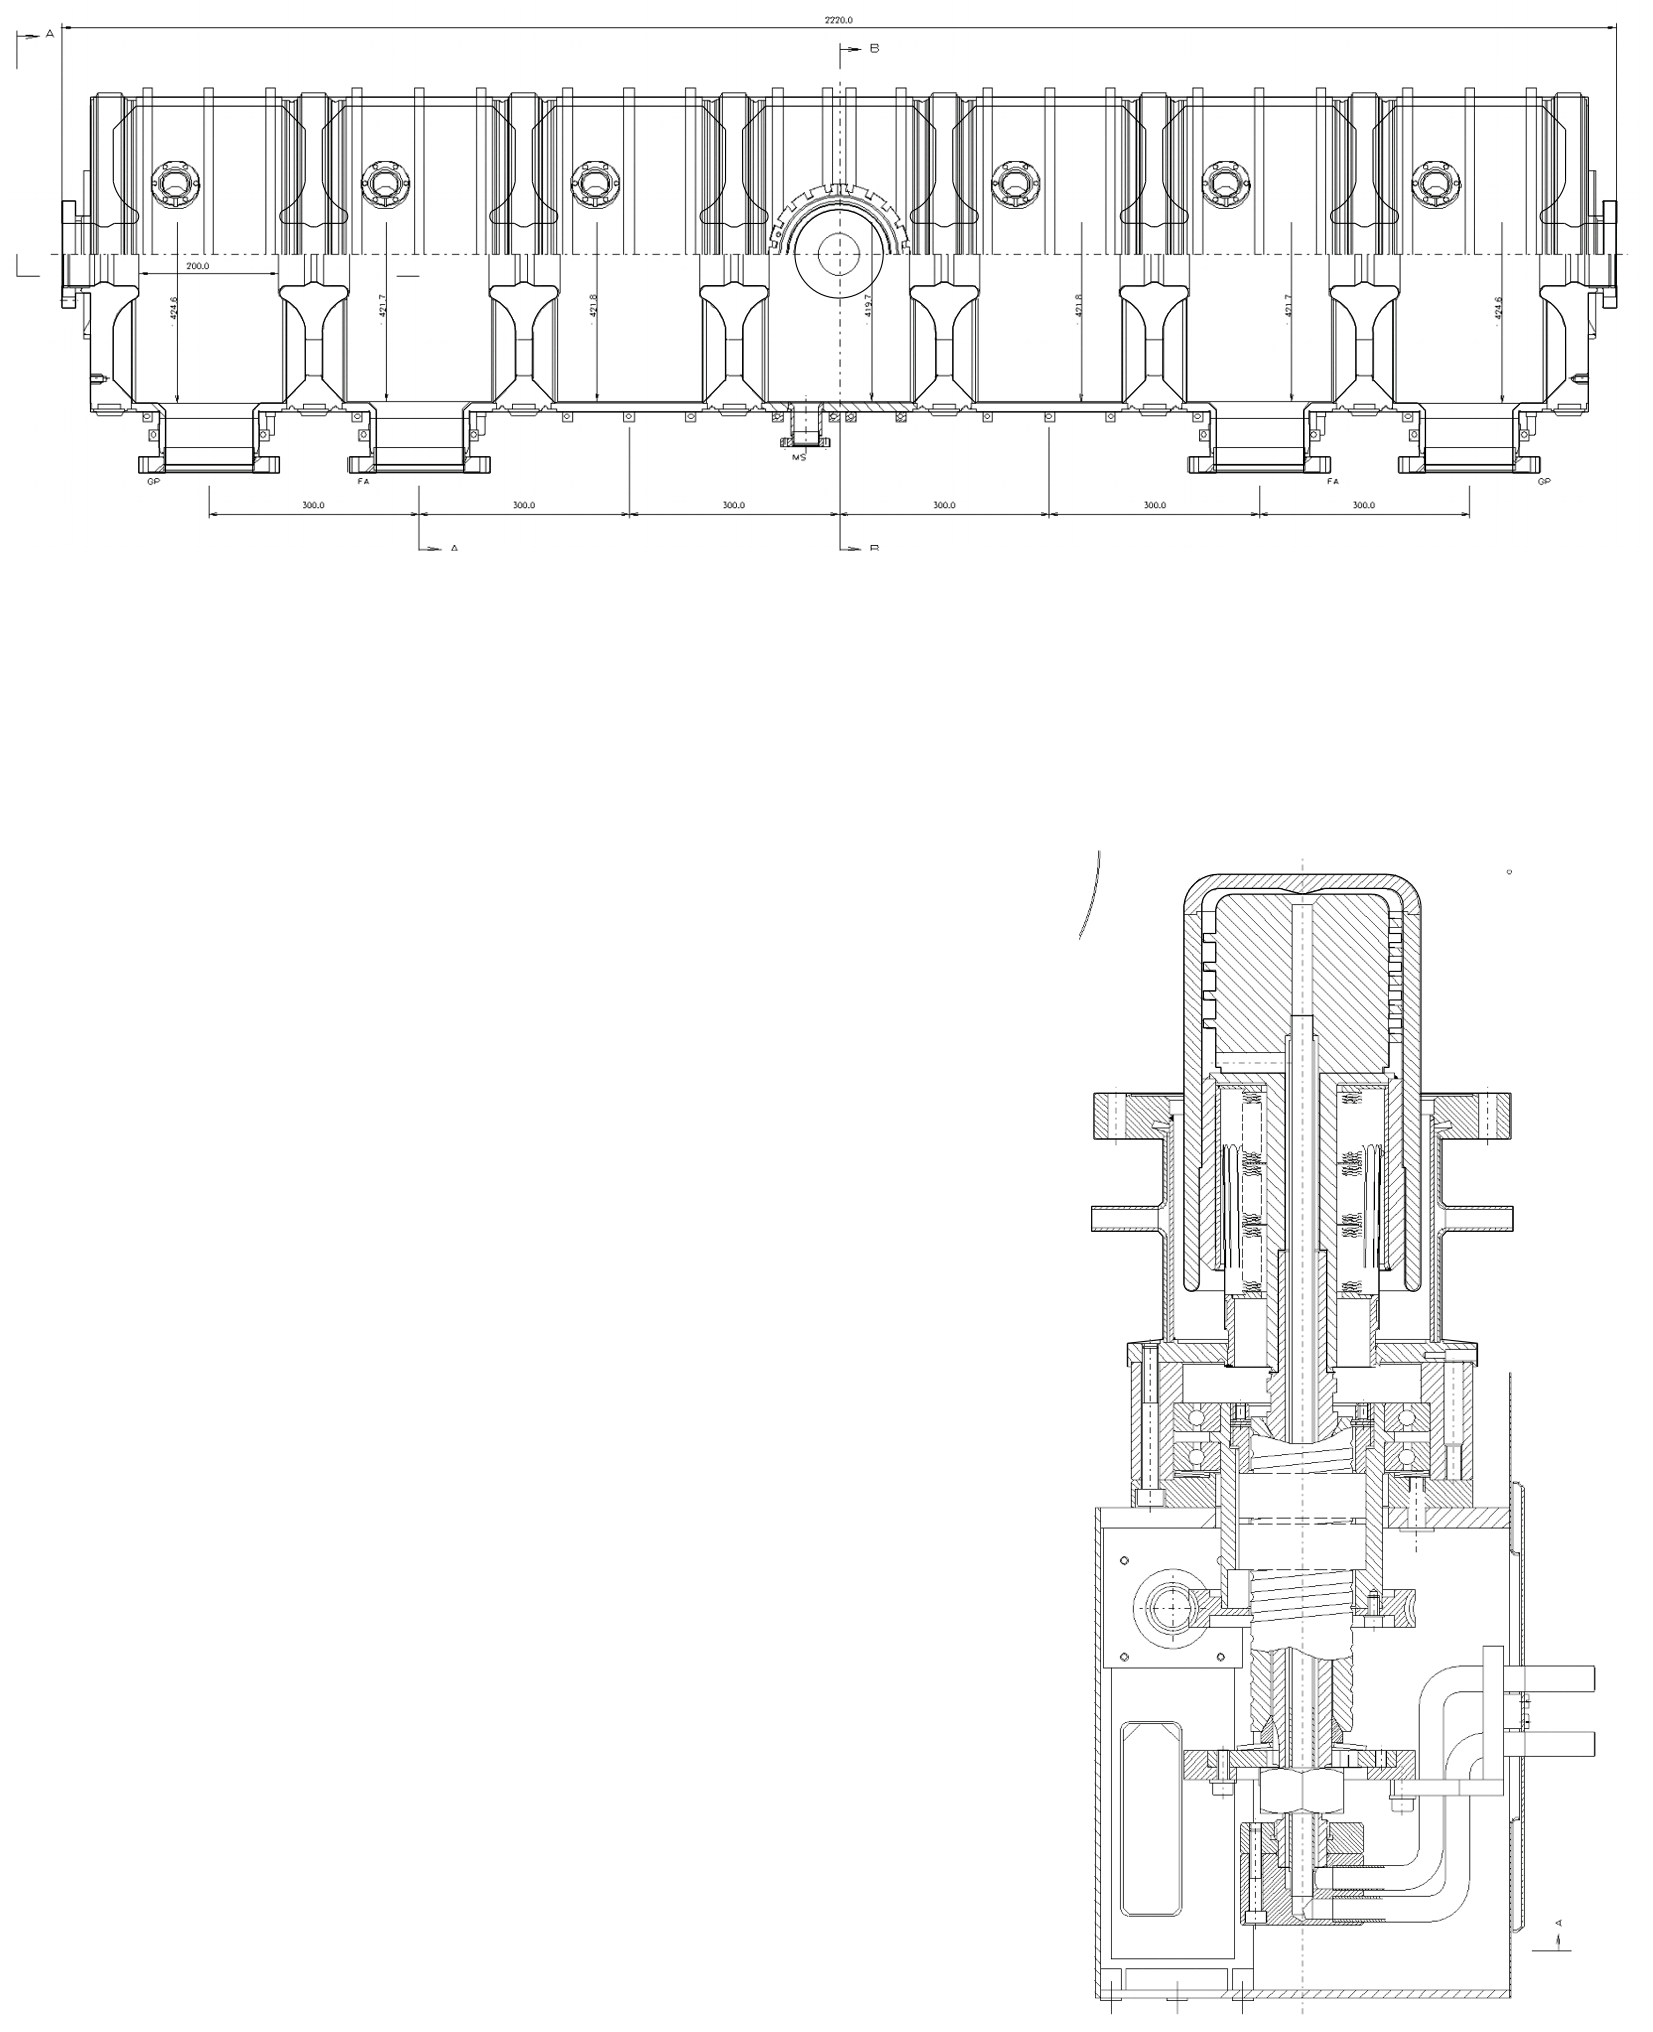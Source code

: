 <?xml version="1.0"?>
<!DOCTYPE ipe SYSTEM "ipe.dtd">
<ipe version="70005" creator="Ipe 7.1.4">
<info created="D:20150716211205" modified="D:20150717140420"/>
<bitmap id="1" width="1756" height="585" length="177718" ColorSpace="DeviceRGB" Filter="FlateDecode" BitsPerComponent="8" encoding="base64">
eNrsnQdYFNfXxgexxCR+MTHGROxUpQj2GtREsYBdsaCCAhbUWKPSLSj2AqIgqNg1Ro0UxYKK
GJP87bEkpmqa6YkmRhMTv8MMu86WGXaXGZjZfe/DwzO73N2d2bnvuef+OOeex4/LtP33339l
31/uD1XUxaqlqeXLUcUILK+RADlD/pAz5Aw5Q86Qs63J2fpGAuQMOUPOkDPkDDlDzuU4ErDq
sRG7ipEAuwo5w02CnCFnyBlyhpwhZ0AMyBlyhpwhZ8gZcoacFTISsOqxEbuKkQC7CjnDTYKc
IWfIGXKGnCFnQAzIGXKGnCFnyBlyhpwVMhKw6rERu4qRALsKOcNNgpwhZ8gZcoacIWdADMgZ
coacIWfIGXKGnBUyErDqsRG7ipEAuwo5w02CnCFnyBlyhpwhZ0AMyBlyhpwhZ8gZcoacFTIS
sOqxEbuKkQC7CjnDTYKcIWfIGXKGnCFnQAzIGXKGnCFnyBlyhpwVMhKw6rERu4qRALsKOcNN
gpwhZ8gZcoacIWdADMgZcoacIWfIGXKGnBUyErDqsRG7ipEAuwo5w02CnCFnyBlyhpwhZ0AM
yBlyhpwhZ8gZcoacFTISsOqxEbuKkQC7CjnDTYKcIWfIGXKGnCFnQAzIGXKGnCFnyBlyhpwV
MhKw6rERu4qRALsKOcNNgpwhZ8gZcoacIWdADMgZcoacIWfIGXKGnBUyErDqsRG7ipEAuwo5
w02CnCFnyBlyhpwhZ0AMyBlyhpwhZ8gZcoacFTISsOqxEbuKkQC7CjnDTYKcIWfIGXKGnCFn
QAzIGXKGnCFnyBlyhpwVMhKw6rERu4qRALsKOcNNgpwhZ8gZcoacIWdADMgZcoacIWfIGXKG
nBUyErDqsRG7ipEAuwo5w02CnCFnyBlyhpwhZ0AMyBlyhpwhZ8gZcoacFTISsOqxEbuKkQC7
CjnDTYKcIWfIGXKGnCFnQAzIGXKGnCFnyBlyhpwVMhKw6rERu4qRALsKOcNNgpwhZ8gZcoac
IWdADMgZcoacIWfIGXKGnBUyErDqsRG7ipEAuwo5w02CnCFnyBlyhpwhZ0AMyBlyhpwhZ8gZ
coacFTISsOqxEbuKkQC7CjnDTYKcIWfIGXKW9uS//fbbpKQk/pPz5s27f/++9mFWVta7776r
7f/111+vXbvW8K1u3769bt06yBmrHsgZszPkDDlDzpAz5AwmiVWP7ZgO2FXYVcgZbhLkDDlD
zpCzBSczZMiQESNGJCcn9+7de8eOHWvWrKGDzZs3DxgwYOLEiefOnaOHcXFx06dPp4Ovvvrq
7t27o0aNSkpK0sOSv//+e3BwML3cRCwJOWPVAzljdoacIWfIGXKGnK1jJGDVYyN2FSMBdhVy
hpsEOUPOkDPkLOHJvPLKK1evXv39999jYmLi4uJGjx6dlJR0//79goICd3f33Nzcfv36ffvt
t1988UWrVq1u3LjRtWvXa9eu/fbbb8uXL9+wYYP2fV5//fXr16//+uuvy5Yty8jIgJyx6oGc
MTtDzpAz5Aw5Q842ImesemzErmIkwK5CznCTIGfIGXKGnCU8mR9++IF+5+fnh4eH//HHH7//
/vuDBw/oGS8vr59++omO6Rl6OGnSpP379//zzz916tThXrhu3br58+dr30f7/Nq1axMSEiBn
rHogZ8zOkDPkDDlDzpCzjcgZqx4bsasYCbCrkDPcJMgZcoacIWdpT/7hw4e7du2aNWuW9slb
t261bdtW+/Dnn38eN27c6dOnH/PYI5gkVj2QM2ZnyBlyhpwhZ8gZcsaqx3bsKkYC7CrkDDcJ
coacIWfIWcKT+fvvv/fs2TN9+nTtM5cvXx4wYMAff/zBPfzmm29iYmJyc3O5h2CSWPVAzpid
IWfIGXKGnCFnyNmm1AS7ipEAuwo5w02CnCFnyBlylvxkNm3aVLt27a1bt3KVtem3h4dHYmLi
rl276OHXX389evTo/v37U4dvv/2Wnhk7duxWtiUkJOzfv//MmTN0/Pvvv4eHh2ufP3DgAOSM
VQ/kjNkZcoacIWfIGXK2ETmr/UYcO3bs+vXrWPWoq8Guwq4CYsBNgpwhZ8hZ7XKOi4ubzba3
3nqLHtJv7iE9Tw8/+uij2Zp28+ZNeubPP//kHu7bt48e7t69m45/+OGHP/74g3t+//79kDNW
PZAzZmfIGXKGnCFnyLnsPzQpKalcLlbtN2LatGncv+Ox6lFRg12FXQXEgJsEOUPOkDPkDDkD
YkDOkDPkDDlDzpAz5KwEOWv30injz1X7jQCTVGODXYVdBcSAmwQ5Q86QM+QMOQNiQM6QM+QM
OUPOkDPkrAQ5g0la1h9MUo0NdhV2FRADbhLkDDlDzpAz5AyIATlDzpAz5Aw5Q86QsxLkDCZp
Qf9//vln8uTJW7dufcC2zz//vKZue/fdd//6668H5jRz+0v1PuV1nuXS1PLlSPK51joSyuW6
IGcFyh9yhpwhZ8gZcrYdOVvfSICcIWfIGXKGnCFn25Hza6+9xidmsbGx2j85ODiASZrbf+PG
jc8991ytWrUc2Va/fn2Gmh2jbfStOqKhoaGhoaGhoaGhoaGhoaGhodlwq1KlihaaPVvtWf6f
qlatCiZpQX9+7vadO3d8O/v6dvX1fY398fW9evUq4s9tZCQg/twWbiLkjHQSyBlyhpwhZ8hZ
7dlhkDPkDDlDzpAz5Aw5l4ucw8PDi0iZn69vZ9/5i+fz/4Tcbb22b9++PXv2lNgN+0mqscGu
wq4CYsBNgpwhZ8gZcoacATEgZ8gZcoacIWfIGXJWgpzVwiQLCgouXbpUBufWsGHDWrVqldht
2sxpu/aASaqswa7CrgJiwE2CnCFnyBlyhpwBMSBnyBlyhpwhZ8gZclaCnNXCJOPi4tLT0+U+
t+XLl69YsWLVqlWJiYniPafNAJNUX4NdhV0FxICbBDlDzpAz5Aw5A2JAzpAz5Aw5Q86QM+Ss
BDmDSfJbx44dP/vss++++65FixbiPZG7rcYGuwq7CogBNwlyhpwhZ8gZcgbEgJwhZ8gZcoac
IWfIWQlyBpPUtsjIyJ07dz548ODhw4d79+6dNm2aSGcwSTU22FXYVUAMuEmQM+QMOUPOkDMg
BuQMOUPOkDPkDDlDzkqQc7kwyf/Mb7GxsRs2bBD668OHD/8y1v7991/6K/dbvP3zzz+BgYFH
jx6lV92/f7+wsDAgIODvv/8W6j916tSdO3dyx0bf35QPLU1/qd6nvM6zXJpavhxJPtdaR0K5
XBfkrED5Q86QM+QMOUPOtiNn6xsJkDPkDDlDzpAz5Aw5U3NwcSj7i7WAecbFxS1cuPATgdau
XTvGWMvMzKS/3rx5k9/57t27hu8/a9asl156yZFrTo6OHo4vv/zypEmThM4HcZJqbP/hfz34
Xw8Cq/CvW8gZcoacIWfIGYFVkDPkDDlDzpAz5Aw5K0DOKsrddnV19TWn1apVi88na9SowT2f
l5en9+ZfffVVVFTUkSNH+NdSUFDw5ptv3rp1y+j5gEmqscGuwq4CYsBNgpwhZ8gZcoacATEg
Z8gZcoacIWfIGXJWgpzr1Lee/SQfPHiwhddmzpwZxLbhw4fT72XLlgm98MiRIwcPHjS8lsOH
D2dnZxt9CZikGhvsKuwqIAbcJMgZcoacIWfIGRADcoacIWfIGXKGnCFnJci5jqM1MMkdO3Ys
XLhwwZIFs3nt3Llz8t0IMEk1NthV2FVADLhJkDPkDDlDzpAzIAbkDDlDzpAz5Aw5Q85KkLN1
1N1+55131q5dm56ZXmY3AkxSjQ12FXYVEANuEuQMOUPOkDPkDIgBOUPOkDPkDDlDzpCzEuRs
HUyy7G/EtDen7XoLTFJlDXYVdhUQA24S5Aw5Q86QM+QMiAE5Q86QM+QMOUPOkLMS5AwmaVn/
adMRJ6m+BrsKuwqIATcJcoacIWfIGXIGxICcIWfIGXKGnCFnyFkJci4XJvmf+S02NnbDhg3/
WdT+/fdfyftPnTp1586dIv3l+NDyulg5zrNcmlq+HEk+11pHQrlcF+SsQPlDzpAz5Aw5Q862
I2frGwmQM+QMOUPOkDPkDDlTc3BwKPuLtYB5Ki5OEvtJqrD9h//14H89CKzCv24hZ8gZcrYl
OX/55ZePHj2CnBGJATljdoacIWfIGXKGnBUoZ+RuW9YfTFKNDXYVdhUQA24S5Aw5Q842JWfX
xq737t2T9TxPnDiRb6xBzoAYkDNmZ8gZcoacIWfIWbyBSVrWH0xSjQ12FXYVEANuEuQMOUPO
NiVnVy/ZmeQzzzwTZNCefvppyBkQA3LG7Aw5Q86QM+QMOYs3MEnL+oNJqrHBrsKuAmLATYKc
IWfI2abk7OoqO5M06ksnJiauWbMGcgbEgJwxO0POkDPkDDlDziINTNKy/mCSamywq7CrgBhw
kyBnyBlyfgwmKel5GvWlIyMjN2/eDDkDYkDOmJ0hZ8gZcoacIWeRBiZpWX8wSTU22FXYVUAM
uEmQM+QMOT8Gk2TbgAEDAtiWkpJSms+t+kzVgIEBAX0DAgazv/sHBPQO2L59O+QMiAE5Y3aG
nCFnyBlyhpzFm2qY5Py49M1gkrCTsKuwq4AYkD/kDDlDzpCzqU2ESV68ePEC25YtW+Zt0N54
4w0TP7dWrVoXuHe6dKHogD3u0qUL5AyIATljdoacIWfIGXKGnMVbuTDJ/8xvsQtiN2ze8J9F
7d9//5W8/9SpU3fu3CnSX44PLa+LleM8y6Wp5cuR5HOtdSSUy3VBzgqUP+QMOUPOkLMpzcXF
xcHBoY5oq169OmPQnnrqKW2Hs2fPinwuvb/hkz/99JOXlxfkLOt5Qs6YnTE7Q86QM+QMOatd
zkb9KLk/1wLmidxt/O8G/+vB/3oQWAX5Q86QM+QMOf8nUZzkp599evOTmzc/vbli5Qonau5O
Ti5OTp5OTs5OTh5OY8eONfFzjf5///MvP+/QoQPkjMAqyBmzM+QMOUPOkDPkLNLq1MV+kpb0
B5NUY4NdhV0FxICbBDlDzpDzYzBJtvn18evUpVOnnp1WJK8ozef27t0736D1HtwbcgbEgJwx
O0POkDPkDDlDzuKtjhOYpCX9wSTV2GBXYVcBMeAmQc6QM+T8GExS0vP85Zdfggzajz/+CDkD
YkDOmJ0hZ8gZcoacIWfxhrrblvUHk1Rjg12FXQXEgJsEOUPOkPNjMEnIGRADcsbsDDlDzpAz
5Aw5K0DOdRqCSVrSH0xSjQ12FXYVEANuEuQMOUPOj8EkIWdADMgZszPkDDlDzpAz5KwAOddp
ACZpSX8wSTU22FXYVUAMuEmQM+QMOT8Gk4ScATEgZ8zOkDPkDDlDzpCzAuSM3G3L+k+bNW3X
XjBJlTXYVdhVQAy4SZAz5Aw5PwaThJwBMSBnzM6QM+QMOUPOkLMC5FzHGUzSkv7TZoNJqq/B
rsKuAmLATYKcIWfI+TGYJOQMiAE5Y3aGnCFnyBlyhpwVIGfESVrWH7nbamywq7CrgBhwkyBn
yBlyfgwmCTkDYkDOmJ0hZ8gZcoacIWcFyBlM0rL+YJJqbLCrsKuAGHCTIGfIGXJ+DCYJOQNi
QM6YnSFnyBlyhpwhZwXIGUzSsv5gkmpssKuwq4AYcJMgZ8gZcn4MJgk5A2JAzpidIWfIGXKG
nCFnBcgZTNKy/tNmTtu1B0xSZQ12FXYVEANuEuQMOUPONiVnVw8wSax6IGfMzpAz5Aw5Q86Q
s0LlDCZpWf9pM8Ak1ddgV2FXATHgJkHOkDPkbFNydm3meu8PMEmseiBnzM6QM+QMOUPOkLMS
5QwmaVl/5G6rscGuwq4CYsBNgpwhZ8j5MZgk5AyIATljdoacIWfIGXKGnBUgZzBJy/qDSaqx
wa7CrgJiwE2CnCFnyNmm5OzaGLnbWPVAzpidIWfIGXKGnCFnhcpZNUxyQVz6ZjBJ2EnYVdhV
QAzIH3KGnCFnyNnUhho3WPVAzpidIWfIGXKGnCFnxcoZTNKy/mCSamywq7CrgBhwkyBnyBly
fgwmCTkDYkDOmJ0hZ8gZcoacIWcFyBm525b1B5NUY4NdhV0FxICbBDlDzpDzYzBJyBkQA3LG
7Aw5Q86QM+QMOStAzmCSlvUHk1Rjg12FXQXEgJsEOUPOkPNjMEnIGRADcsbsDDlDzpAz5Aw5
K0DOYJKW9QeTVGODXYVdBcSAmwQ5Q86Q82MwScgZEANyxuwMOUPOkDPkDDkrQM5qYZIffPDB
9evXlXMjwCTV2GBXYVcBMeAmQc6QM+RsU3LesWPHw4cPIWeseiBnzM6QM+QMOUPOkLMC5awW
Jqm0GwEmqcYGuwq7CogBNwlyhpwhZ8gZcgbEgJwhZ8gZcoacIWfIWQlyBpO0rD+YpBob7Crs
KiAG3CTIGXKGnCFnyBkQA3KGnCFnyBlyhpwhZyXIGUzSsv5gkmpssKuwq4AYcJMgZ8gZcoac
IWdADMgZcoacIWfIGXKGnJUg5zouYJKW9J82Z9qut8EkVdZgV2FXATHgJkHOkDPkDDlDzoAY
kDPkDDlDzpAz5Aw5K0HOiJO0rP+0WdN2vQUmqbIGuwq7CogBNwlyhpwhZ8gZcgbEgJwhZ8gZ
coacIWfIWQlyrlMfTNKS/sjdVmODXYVdBcSAmwQ5Q86QM+QMOQNiQM6QM+QMOUPOkDPkrAQ5
13EEk7SkP5ikGhvsKuwqIAbcJMgZcoacIWfIGRADcoacIWfIGXKGnCFnJcgZuduW9QeTVGOD
XYVdBcSAmwQ5Q86QM+QMOQNiQM6QM+QMOUPOkDPkrAQ5g0la1h9MUo0NdhV2FRADbhLkDDlD
zpAz5AyIATlDzpAz5Aw5Q86QsxLkDCZpWX8wSTU22FXYVUAMuEmQM+QMOUPOkDMgBuQMOUPO
kDPkDDlDzkqQM5ikZf3BJNXYYFdhVwEx4CZBzpAz5Aw5Q86AGJAz5Aw5Q86QM+QMOStBzmCS
lvUHk1Rjg12FXQXEgJsEOUPOkDPkDDkDYkDOkDPkDDlDzpAz5KwEOYNJWtYfTFKNDXYVdhUQ
A24S5Aw5Q842JeezZ8/+888/kDNWPZAzZmfIGXKGnCFnyFmBcgaTtKw/mKQaG+wq7CogBtwk
yBlyhpxtSs6urq737t2DnLHqgZwxO0POkDPkDDlDzgqUM5ikZf3BJNXYYFdhVwEx4CZBzpAz
5PwYTBJyBsSAnDE7Q86QM+QMOUPOCpAzmKRl/cEk1dhgV2FXATHgJkHOkDPk/BhMEnIGxICc
MTtDzpAz5Aw5Q84KkDOYpGX9wSTV2GBXYVcBMeAmQc6QM+T8GEwScgbEgJwxO0POkDPkDDlD
zgqQM5ikZf3BJNXYYFdhVwEx4CZBzpAz5GxTcr5+/Tpq3GDVAzljdoacIWfIGXKGnJUpZzBJ
y/qDSZKH/6doe/TokcJHwsOHD8Uv4d9//1X+Tbx///4ff/xhePLck3/99Zet2VW9kWn0yxG5
s8qRM907oyfPNaN3VmmTKX3P4hIjDdqam/TgwYM/S2oKv1gaeyVegol3tryYZIkjk5qWYtnO
qseUO0sDuLz8tL///lvcsFMTeh9zZ3+aWMtx1SPHLKb2VQ91NnqntF+OiSOzfOVMjnGJEuOc
Z8W6ZHwZCnnOtgYxZJ1QyuzOlmh2xJd1CmGS4i6WrIZdmSss022Owi+2bNbscjvPIss6+fwr
MEkwSetmksnJyTVq1HAWaNWqVTt16pTCR8LYsWNr164tdAmVK1f+9ddflX8T69atK3QJDRs2
bNeuna0xyaSkpBdffNFZuD311FNffvml8pmkh4eHo6Oj0Uug55s0aaJ8N+nWrVv0bQvdiJdf
fnnGjBm2xiSHDBlC067I+HRwcFD4xbq7uwuNTK6RXQ0LC1MykyQLIDIyqZENWbNmja0xSZov
aNYQ+Vpouhk8eHB5+Wlz58596aWXRE6PZu3ff//dlPcfOXIkCU3kreiDypFJbt++/fnnnxc5
vWeeeeb8+fO2xiQrVqwo9IWQUQ0MDFS+s52Tk/Pcc8+J3FlynvPz85Xski1atKhmzZoiI/Pi
xYu2xiRlnVDK7M6mpKSIL+tOnDihfCbp7+9fr149oat49tlnbY1JFhQU0L0TGZxkkQ4cOKD8
iw0KChJxnml2+PvvvxXOJL28vBo1aiR0CfXr1+/atSuYJJgkmKQFTHLhwoVC3YYOHaoKJpmV
lSVChNTCJI3+b4je5NatW7bJJBMTE0X6t2/fXi1M8pdffjH6p99++00tTLJt27ZCf92xY4dt
MklyEc2dlJXGJGkEinSgdbfymSTZAZEXkg2xTSYpYhupnTlzpnyZZGpqqkj/xo0bm84kjx07
ZoFvXGZMcubMmSL9AwICbJBJitjG06dPq4VJhoeHi3QbMWKE8pkkeVlCf/X397dNJinubJdm
QilLJrlgwQKhzx0+fLhamOSFCxfKxbArc4VFDie5nSIdJkyYoBYmKTICGzRooAom+dNPPwn9
9fr162CS5XKxaneTps2Ytms3mCSYZPnfRDBJvQYmqRxzASb5GExSeTcRTFKoP5hk2SxdwSQt
6A8mqRCXDEzS6IQCJgkmqcwVFpikcpZ7YJLirU4DMElL+k+bM23X22CSwkxyxNBTBSpnkj5W
wSRfBZM0YJK+VsEkm6qfSe7aMWMWmKTBpNxQ/UwyNydsnMqZ5JLENclgkvrtzLtnBg9VMJP0
Ms4kaa2tt00TmKTqVj1gkgpxycAkjU4oYJJgkspcYYFJKme5ByYp3uo0ApO0pH9RnOQeMElh
JhmkfibpDSapRMmDST7mmKSXVTDJN8EkDSblBmCSZbGEBJO0QibpaZxJurq63rt3j/8MmKTq
Vj1gkgpxycAkjU4oYJJgkspcYYFJKme5ByYp3pC7bVn/st9PkvznXtK1vLy8Up4ncrcV4iaV
fe52fHy8hEPRaJXh0pwncreVM0mVfe52RESEVCPTxBWuueeJ3O1yv67yyt0mWyeh5SQ7LPmX
Y62522CSprRz585JOD53794trZzBJBWyCit7Jvm///2vl6SN+4bBJMEkJfncLVu2SDg4r169
CiYJJmlx69evn1RDccqUKWXNJJ3AJFXAJN9///26deuOGTPmohSNPCIyy7S4AJMEk7TgQ2nG
p8EvyVBs2LBhmzZtwCTBJCWRSURExFNPPUWWR5LB+eyzzw4YMABMEkxSKsNOWiCLJ8ngJAtM
HiOYpIlM8saNG//88w+YpEj75JNPaHD27dtXkvE5Z84cEf8QTBJM0qyTz83N7d+//0WJWnBw
8LZt28AkwSSl+tyoqCiamyQZnH5+fo6Ojl9//TWYJJikBa13797Vq1eXZCgePXq0ZcuWZc0k
64FJKp1J/vvvv3l5eZUrV46MjJTk5GNjYytVqpSdnU3vbDmTTE1euFTlTHLy2Kxc9TNJ1zJl
ktOnT6fBY4HPabTREvKll17666+/pGSS65ISl1sFk2ypfiZ5+1bbzmXEJB8+fEjTsZ2d3c8/
/yzJydeuXbuwsLD00ZL6THLUkIJClTPJFupnkre+bP9amTJJsnK1atUiiyfJxZIFJjtM1lja
L6ddl3b0zYi8pJyZ5MK5qRvLqsaNi7KZ5KCA8xclY5J3795t1arV7t27x4wZI8lNXLt2bdWq
VUsMlZSSSZ45HTjSKphk6Ij8k2pmkgP8L16Skkleu3atWrVqehNKaS72zTffzMjIePTo0eOy
ZJIrEtesUzmTHD38RMEJuc9TdiYptWHftGkT2Tr6Lcl1DRkypEqVKjdu3DC6rLOslcwkp044
kKV+JtlE/UzyxvWu/pYzyb59+37wwQcODg6S3JRvv/3W3t6ePKWylDNyty3rP2162THJmzdv
durUKTMzU0ImmZ6e3rVr1+vXryNOUpAIIU7SoJEtnTx58jPPPCMhk7x9+zZ91RJ+OYiTVAi5
ely2cZIk5+zsbJrxpWKSNDmSZ0im7M6dOxLKGXGS5X5d5RInSXImWychkyQ7TNaY798iThJ1
ty07ycuXL/fo0ePQoUMSMskaNWqsX79efG8WxEkaNsRJ8tujR4/y8vJolS0tk2QYhluhIE6S
3xAnae7n3rt3b9WqVS+88IKETJL8w/r16+sF9pemIU5SOcs9+eIkv/vuu4EDB3722WdSjfBv
v/22SpUqo0aN+v7778tMznXqgkla0n/arGm73pKdSb7//vvkNmdmZsrBJMnj3bVr18mTJ0vs
/+mnnx7TtKNHj3IHkyZPWrhIjEmuWL3imMKa9uS55t/bPytbjEkeyDpQmveX6jzFW82Xa4ow
ySbuTY7l67+ksLDQrJFDywruhaNHjyanxTKfU4hJkt2jpQS9OVljC5Ry9epVvaubOHli4mIj
TPL27dtcB3dPd1rxmfXlm3tnJRkJDRwbiDBJcloM76zc52lu/x07drRtL8YkBwUOOnZc/1Xc
djqmjwQaQvSq6dOnnz17VlomSb/pPemd6f3pUywY4WfOnNH70jq/1lmcSb5Y88VjJxR9Z+s3
ql8ik+zp39NwfJb9CBSSM1mA9h1LYJIRkyK4wcl/k08++cTcMUCWjV5IVo6GkIRMslevXmSN
ySbTm3OGwqwRTrOA4ZfTxLNJiUzSt5OvKXdWjllvVPCo1LQSmOTBnIOmvH9Xv650c0Wu9KWX
XjKUoYQjUPxVkVGRM98sgUmuS1tn+MIff/zRrJFAA4lexW1SIS2TXLhw4fDhw5cvX07vLxTz
I3Sef/31l9EvrU59MSbZqXMnOWyOtLYoYWFC+LgSmOSyFcvKy+swpY0JG5OULMYkUzekGp4M
NzLNtXXZ2dnkiufm5krLJJs0abJx40buS/vggw/MHeF37twxnFDadWhnwYSiqDs7ecrkBQli
THL5yuVyn2fpv5w27dqIMMlXXnnFqGE3F2fl5xfZmoSEhPDw8KioKGmZJK2gjxw5YtbI1Daa
wfUubeWqlUOGlcAk5y2YZ+iKK83/fL3b6+JM8vDRw2UwO5emfyOnRuJMsnnz5nqzmImUplu3
bnQmElJ38ldbtmy5d+/efv36cWdibpjWY+wnWWZMskxyt318fAYPHkzjoYhJbsmMjJaSSdKB
m5tb9erVS+wfGRnZvn37kbqtdbvWCxeLMUm/AL+Ro0Yqubk0ccnKEWOSQ0YNGan49vTzT4sw
yZov1Rw5Rqc/ebz169c3a+TQMrxWrVr0WhqQRUyyj5RM8u7du1euXGEYxrLAqqCgIDLF/Ats
1bZV4lIjTDIvL4/rUNOhJi3BlH9nq79UXYRJPlf9uZGhSr+EAQMHtPUVY5LuXu4jQ3Re4ufn
N2zYMLNGwubNm2n8rFu3jvsvpLRMktr69evp/elTLBjhDRs2pCHKv8AGzg0KTosxyaefeXpk
mKJv63MvPVcik3R2cx45WsEjc8CA9p1LYJKt2rXSG5wdOnSYPXu2uWOALBuNH7JyZOukZZLH
jx+neYre3ILAKnLgaS7Q+1rINpaYu12/UX29OaXMWtPmTVPTS2CSQ4OHmvJWjVwbkecvcqX/
99z/laMMO/p2nDmnBCbp399fz8VycXHhUj9MHwlkb2n8cHKWg0nS7Pzss88+ePDArBH+9ddf
v/jii4ZfSx1HMSbZoFGD8hqZprfXur4WHlECk+zm303JznOzls2SUsSYpP8Af72XODs7Z2dn
W2DrqlWrJgeT3LZtW8eOHfv37z9o0KAWLVqYO8J3795NpkZvQmnXqZ25E4rSGi3rFiwSY5IK
H5nFVqJhnQsXBZlkzZo1DQ07LYTN5S3PP/88vbBLly5yMEk6sLe3b9WqlQXDe+nSpS1btuRf
Xfce3YeMKIFJdvbrPDJY6XeWZu0TJ8WYZNCYIIVfwvO1nhdnkq84vKI3i9WoUaPEmx4dHU3z
uExM0s3NrWjl0qCB0XAmiZkkcreVzSR/+OGHotzt1ztl7siMjJeaSXq6PfXUU/PZJuIwREZG
ZmZm6r0/crflU4Gsudv//POPBUyyU6dOdJCwKCFlfYp/X0v2CxJjkh9eYSoy5BlyQ/Hzzz83
i0nq/eMMudvlaxv5zYLcbbIbpWKSzeRikrR+4canWf9Pb9iw4cOHD436nGZNysjdlrC/xbnb
W7duLS2T9JSSSdLBnOg5jB0zevRoc0cmeZiG2WHWmrudkp7y4KEOFrPK3O1x48Ypi0mOGk5L
yEaNGsXHx3M+p+lMsnXr1oadkbuthFWYBbnbdMmWM0lveZhk546fffbZd999V7t27T179pjL
JKdOnao3oSB3W7252xYs97j3oVFdxCRjozZlSs0kn7J3cHDgfM53333XLCa5cuVK/jPI3VbO
cs+C3G0RTHfnzh1uhNAKnbFnjh6TgUnu2zt56mR6SNMrmGQ5eg7iTVYmSZ7hWLbVqFHjCZPc
KkOcpIdb1apVaS0fEREhsoQEkyxjFSiKSZKRp+lMh0n6Sx0n+eEVMqcdOnSgodi2bVvufz0m
fjlgkoolV4/LhEneuHGjaDqWn0mOGjWKPqJmzZriO6TpNTDJ8h2B5cgkyb3k5nE3NzcZmWRU
EZOcMmUKjUyzioXZFJN0dXe9d+8e/xkwSepJg5MuU0YmObKYSdJxs2bNwCTBJE08eVpxcMaz
UqVKcjNJGv/9+vUDkwSTNP1D4+LiaMJ9wiRjZGCSVexpjiafc+DAgUuXLgWTBJM0bJcvXyZv
nAZJjx49ZGSSU4qZZJ8+fcgmm1V9CUzSCpgkzficb0m+XDGTlGE/yce83G1yk+rWrdtLoDk6
OoJJWhOTrFq9quFd7tmz5+jRo/k9582bR893796dfLZiJpmQIPl+knq528HBwbQYoc/VW18v
X75ce57803ZwcACTtDImWbt2baOGaNmyZXrOGz1Jo4WpwDAV5czd3rCeqcps3lKUu+3s7Dxo
0CB+NzqrXsKtatWqYJLWxCRpNjR6o7VT5GN2NzxuZL722ms0xRSFolVmrnwofe52EZOcM4fL
3XZydyJbTU/OnTuX33PMmDFCI9OGmKSrrTDJFi1aGM6Subm5/G70QnqSTNnEiRObNWvGVNEw
ybxDY8ZJnLtNs3Ojxo1u3779f//3f/ShnJXmX4XRwUnCAZO0MiZJy1uj9/p///uf9uTPnTvH
PUk3msROxpPMlHy528VMsgpTq1Yt7nP5W7d99NFHRv1k+u3j4wMmaWVMslu3bkbHJ/9/0OQA
cE8+88wzzz//fBGTzM0Oj5A3d3vlypW0VNdbUJO5E/I5qTOYpDUxyRdeeUHoXpMR69Gjx2O9
3G0niXO3J08uZpJLliypWbMmmKQNMsnk5OTH/NxtmZik9xMm2b9//0uaVr9+/cOHD5PLyj2k
RY3ZTDJ46KlClTPJFlbBJLsYYZKvOLzC3dk33niD3LPOnTvTCog8w8qVK4eEhHDdEhISaBGx
c+fO999/X3YmefUKuYVaJsmwjZyEgQMH0jN79uwhM04OQFpaGp0zTUm0wFy9evWgQYPoIZll
s5nka1bBJJupn0nu2TFjjhEmSZMs3VmaATlnjBZoBw8epCFBxmrVqlVcN7r7Tz/9NHWjUcFU
ZJjKGibZSgYmmbGexie3nyRZRfIVtViSxiGd1YYNG+hM6DzpbOlg9uzZNIlzEqtdu7bZTNJZ
/UzycE5YhMqZ5LLENSlGmCRZSLqtr776KjkA7733HpnfohHIMC+99BKXAEhWi5RLc+j69evJ
mj3mcrerMmTlipikj9RMMnYOY88ySRcnstVkscluk6HmutHZklUn207nvGLFChp7dNC9e/eN
GzfSyLSESZ49MzhIwUzSx9aZ5Jo1a1xcXE6ePElrTFpQ0DdGg9PBwYHm0I8//pjW13TQsGHD
Pn36UGcaukXA3I4XJxkqA5N0KmKS3LReo0aNjIwMrg/3704yJjQm6WKnTJlCJ0NLe3p45MgR
MEkrY5I0MunOvvvuu2Qb6SA+Pp6e7NevH43GTz75hPrTbzru27cveeY0MGgN8pjL3W4hM5O0
Y7p06cIV465Xrx6Hs7y9vZ2cnF577TVuHu/WrRs5ALVq1aJLo4e0NgeTtDImSQbk7bffJn81
Li6ORiB33xs1aqQ1RHv37qVZnsYtPd+gQYNiJpmdHT5WdibJjUwvttGIpd+0Kp/ONu486cTI
ejdt2pSOaWSCSVoTk9Qu2GNiYmjWprmbFjvcM+RzGmGS9eRikoWFhTQOwSTBJOViks00TJKW
kBOfzPguTV3IhyTtcA8j4yMztxkwydTkhUtVHic5eWxWrvrjJF0tz91evGLx6pTV5ATSovXh
w4d2dna0nq3DNppwaU6kVc9ff/1FC2odJjlA6v0kr15hntIwybHBzDPM2ffPfvrpp+SO0pnQ
UoVsONnD48ePU4cff/zRu433wYMHx48fXzRJjQk6cUqXSa5LSlwuyiRfR5ykMpik0TjJ06eG
hRTlbkdMiziQdaBZs2bff/89rVZoJKempr7wwgvc+KTJsXbt2tSNRgW32i2bGjfOXs4kjTNn
znCnQedDMuGWkHSeZLE5Kk42nHttwybI3VYnkzQaJ7lj6+zYotztgIEBFy5euH//Pq1byQ1e
u3YtLQTIUtG9I6t15coVFxcX8g+fMEl5atwUMck4DZN0ciJbTRabBiQNUW585uXlkbXnRuC+
ffsmTpz4mP2PYUFhQYPGDWw6TjJs5LETVsck3xiXlZPVtHVTmjE/+uijLl26bNq6afrs6fSw
Z8+er7zyirOzMx2/9dZbISEhtLguZpLy5W6PHk6zM63ri/zJNl5btmwJDQ2l1RM3OJ999tnL
ly/Tqof6r1q1asmSJYEjA0+fOf2Yy932BZO0IiY5KTz7UFHuNsnQ1duVDjIyMmiJTeOBVlK+
vr50Z2l8du/enTrExcXpMMmWHrl5ufwVisRMks3dJuMZERFRuXLll19+mU6GVl5kPLl69NTI
6JHpq+tStzh3++3dU2eDSVoRk2RDUK5dv9YtoButjmkEcs+Tm/30009z9mrSpEnTp0/n/qXi
5uP2hEnKVOPmWQ2TTF7JVGQ2bNhAptvR0ZH8XnJdyJdYzjbtRWlDUJauWkovAZO0GiapHbFp
G9PiF8bT3E2miXvm8oeXe/RlmeTc6KLcbXlq3BQzyZGBhe+CSdo2k2ymYZKdZc/d5i8haT2l
wySxn6SSmWQp9pNcvHjx6tVPmGTDRg35PXv36V3MJMs2d5uOb9y4oddz5MiRT5ikN49JWvF+
kp5WwSTbWbifJC0QyE3SMknfTr5GJ68iJmnHY5JNZWaSzs56VfCCRgQ9YZLNDJik4X6SQ9XP
JD2sgkl2sHw/yYCAAFr1FDFJZ6fH7O5nkVFPZuc//vijmEmGsEwyXE4mqc3d1jDJgN4B/J6N
GjV6wiQnTeRmZxqBxveTbG8zTDK0JCbpUt5M8k0L95Ns2lTDJF/rQivl6OhovW60oiliknNZ
Jtld3rrbRXGSLJMkS75//36OiuuselrxmGRg4OnTGiZpNE6yrlUwybG2u59kEZN01TDJ2JjQ
sFBuYwF+f30mKVPu9qs8Jtm/aD/JGTNnkE+i7fbee+89YZKBLJOsW1dsP8n2YJLKYJIBFu4n
ee3atW7ddJmkexP+hBITE1PMJN3kZ5K6cZJa4KBtOkyybh3tcs/4fpJDrYJJjlA/k2xaCiaZ
lhYfr8skL182EicpOZN8A3GSYJIsk2zDMslPbnbyk5RJxsWmZ4BJgkkaMMnGukxyYO/zFzRM
sgvLJBcnpKRKyiTdjTHJCsaYZLDtMckW6meSt2+17SQFk/z0E99uAkzyxHGmKm8/yZbyM8ma
ukxydFD+SQ2TbMsyyXVJi5YKM8mRQwoKVc4km6ufSd76sn0XKZikB8skt2dGztVlkm4uR48f
DQ5jmeSEMLJp0jPJAF0m6cIyyYvnAwYIMMl39k2cymOSjYwxyc7t6JtRLpNMmJuaIRGTDB55
7LiC4yR3bZ8ZWTom+fFHXXqIMsmE+LSMNL9+fjQ45WKSI3SZ5IH9HBXXWfV0YJlk8qolK0xg
kk7qZ5KHcsIjVM4kly6iOa60THJzRsy8mNDxobmHDZjk/DjGXn4m+XrHzz5nmWQFpt9QlknO
mbFjtwCTHD74zFlRJnnrSzKeqmeSaSkLEtXPJAf4X7gkEZP0EWaSNXhMMjpq02apmWQlHpO0
Y3btFmWSTqJMsrCA3E5rYJIh+mlx6mOSrWRjkhXkqXHzzt7JM8EkbZdJfvrppwMHDpQ3dzsh
Nj2zuO52MZPMzQkba8Akm4FJ2gaTHKBhkg11mWRvTZxkRaZTN3niJFs8qbv9hElWYm58ZMAk
x4w8ns9jklkHx0dYO5O07brbxUyypSZO0teASTbQxEnKnbudup6m+ydMsp4ukwwKEsvdRt1t
ZTLJ0tXdfsIknVgmuTUzMpbHJP/8w8VHIHfbQyImeeVir0FP6m4XMcmmmjjJAF0m6dJIP3eb
Y5Iutl13e8zIY/nWWXf7SZxkF1EmyeVuB+juJyktkwwurrtdzCSz9k+cPtFw1fPY9DhJ5G4r
gUlKFSfJ5m6XECf5fDXZa9zYMf0Gs0xyhnCc5GAT4iSRu63yutvFTDIjPW6uhkk20WWScTEZ
GzO4tfPztVgmmZMdPi48al7Upm0SMcnhQwpOs0zy/zRMcvVKpjKza48Bk1y5nH60F1VCnCRy
txXCJL1KzSTHhOQdMcYkn2KOnpCBSe7fO3kaj0k2qrdx40bOmINJ2gKTpFUPTcdlxCQ9NUzy
UE7YeAMm2RxM0jaY5MC+/zsnyiQryZa7rWWSFc3M3c46OH4SmKQNMMnWwkyyES93u4IMTLKh
hkmmrWfseUzyZTBJMEldJqk7OxfFSbrzmOS4MBqixUzSS2omGT2HBn8Rk2wswCRdBZhkAxti
kivXrnzw4IHehGKVNW7MZpK95MndXrd2YaJB7vY7+ye+ASYJJmkOk3xZBiY5581tO/T3kwST
BJMsZpIb0+PmCTDJ+JiMTRnc2vlJ3e0J4VGxUZsyJWKSIUMKzrBM8ikNk1yzkqZ4I7nbq5bT
D5ikzTHJsJC8o8aYZEXm6HGpmWRbgxo3jvUmTZpkODuDSZYzk3xzmvbfFtIzSXsmOcWASW7N
jIyRiEnGx5LVfWx67nZsJH06mKT1MEkXXSbZt6Q4Sfn2k/Q0yN0ODab1uxEmOVo3TlKbux0c
dOIkmKQ1Msk3Ig4c5O0nacgktftJ8utuS8gk3UzbTxJMEkzSkEm66DLJysyVDyXN3b50sVcf
gf0kA4T3k7RVJmnY35qZZAszmWRl2ZgkFyfpxjLJNgL7SYJJgknqMcl5cUwFOeMkZ7NMsosm
d7uSAJN8/70BgWCStsQkr1/r1ku/xk1Z7yepjZM0az9JMEkrZpKOZu4n6Sgpk9ynGydZrx7N
5mCSimOSM6Zpt3eQnklWZpJTDfaT3JEZGS9DjZtawkyypYZJRkdmbgGTtCIm2UiXSQ4uKU5S
yyS5/ST7S113+8oVckHDJrBMcrRAnKTefpLZB8dPZplkaNCJAjBJa2SS0yMOZJu2n2Rllkmm
yckkKzKbtwgwSf5+kmCSYJKGTHJCGI0fGWvcVGJoBAoyycYGTHIkW3cbTPKYsveTnGMpk/Th
Mcktm6LjBZjkAnY/ST/595P0bHT7q9vNOkrBJLGfpBKYpCT7SYowyYQ4smlP9pNs7pF7OJfz
D6Vhklzutl/Hz77Q7CfJMcnZBvtJDjKZSWI/SevYT7K7mUwyN5vkXP41bupgP0mVMMmW5jPJ
+mYySTdJc7ff3jt5Co9JOsvMJJ3AJC1ikrLmbtsxxutuR8nAJB2EmaR3KXK3g4eeKlQ5k2xh
FUyyi2ju9vLFq9eu7tvPhDjJ7iyTXJqQsiHFf5D/xctSM0l7JmySybnbbdg4yQkskxyB3G3r
YpKnTw0LZpnkRFPrbtvbMRXtNHGSraRjkvV4TLIys3kbyyQ9RetuGzLJxmCSVsQkd2ydHcMy
yYEBFy6azCTlrrv9FJN/SphJOhkwyZChBWcKGriBSSo7TtKCutuTx2Xl6OZub9sUPc+ASR7L
CxkbEr8oPm0TyyS1udtHDo0ZL0PdbSc2TrKFCUxyZODpMxom6WuMSdZD3W0FMMnERUnJZjLJ
ieHZhzRMsmlJTDKel7tds5qHp0fukVzOP5SGSUa9uW2Xbt1tjklGzdjxlmjutrOGSb69e+os
a6y7vS5lQYJN1t1uIVDjRoRJvqKJkxwrG5N8lWWSSSuZiqYxSXa5t3TlUnqJDpNE3W3lMEnv
UuRub0yLT9Blkh9e7tGXZZLx0bSILmaS9aRjkh0Ncrcby8wk3cqBSf5Xtu3ff/+VvP/UqVN3
7twp0t/iD92yZQtNkTTj07G3tzetcz+++TGtxzdv3zwnbo4kJ092dcOGDXTg6uP6XPXn6CA7
Jzs0LFTbwdnF+dbtW55entxDWvVs3rxZ7/3pDBMWJgh9BBnAk6dO/qewpvfl0FRyMOugUGd3
D/dffv1F1pEmyfvUqVvn0aNHRt/ky1tftm3XVu95Mtr16tXjjhMXJ65avapPnz4ffPDBg4cP
GjRswO8Z0Dvg3PlztO6mAenbw5eeIXdlbcraXgN7Xbh0QZKLpZmdZvzLVy/TspobgaOCR9Hx
9Y+u6/UkR52WkHTww48/NPVu+s4774wbN44ekptEDjy/55qkNeQzi3yZtO7+4osvzPry5bAh
JTZ3d/eff/7Z6J9+/e3Xxk0al/15mtufHPU2bdoI/XX7ju3TZ0zXe5LsxtBhQ+mA3CRaw/r4
+Ny5c+fmJzdf9X1Vr6eDgwP9Pnb8GM3FTCWG3Gl66Nna86eff5Lk5Ln3p7YufR29/6bNm+jY
ydnphTov8LsNDxp+PP84HdB5ksXmRuDCRQu5v5KmSFn8/jSznzp1Suxz6zgo/M6So04OvEgH
vQmlHEegkJzJApAdEHkh2ZDVa1brz85bt8yaPYsOaNVz/sL5P+//6ejkSA83Z26eE/lkdqZ1
t7Oz85GjR8ia0UP6Ksimkff4+93f3XzcJLlYWnP17NmTDmbHzaYFC41AOhOy1WSx6dz4PRs2
bPjgQdEIfHvf2xETI7jZ+VTBqfoN6tNcoPe2bdu2FbGN1ArPFA4aPKi8/LT4+Pj169eL9Hdr
7Pbb77+Z8v4jRo44euyouTKUcASKv2rbtm0zZswQ6U93me613pNjx40ll8bLy+vHH3+8ceNG
586dN27aGBUdpdftcN7h4JDguPi41LTUbn27MXYMJ+fcQ7mjx4yW5CYmJycnJCQMGz0s/1Q+
jUBaL5Ml37dvX0REBL//N99+06JlCzpYuWrl4iWLBwcOLjhdQA+/+vqrVq1bGb651iYbfii9
kF6uWD9N2z87OzssLEykG627uQmlXLwOU9rChQvXrFkj9Nde/r0uXNT3D8PCw7Kys+jg7r27
Lq4udJCekR4dEz0mdExObo7eycfGxjKVmUNHD9Hxs7WeJUcoJy8ndGKoVBc7882ZW7dt7dC1
w6eff0rrbhr/fYf0pefJGyGfRNvt7Nmz/fv3547J6JHpI2eb+9xdu3dNmTpFb0Ih42nuhKK0
O7t27dr58+cLfe6w4cPyT+TLfZ6l/3J69ep1/vx5sww7t9y7evVq165daXVMI5B7ntxs/oQS
HR2dnp5etHZ2da3uUJ0OaFTT2I6cG7lx60ZJrkvrH1Z4tkLLVi3pYMXKFSSHnW/t1Ou5jG3a
i9Iu95YsXUIv4fekN6S3FfnQ8RPG7z+wX2l+mmEzXO7xG7k0Dx8+LIPZuTT9PT09aXYW+uu1
69de7/q60EqE5muatYODgw8fPsw9c+nype49utNB1NwoWgcdOXKE37+U18XNzm8deGvSjEn0
kKbX04Wn69are+v2LcPZWaqRIOR3yWpGECdZQpxkJSZ5PW8/yU9uduouaY0bfpwkt59kXg7/
v5AuPmycZGtNnGSUsTjJ1OSFS1Weuz1pbFau+nO3XUtd44bbT/Lvhw09deMkA3ufv8jGSdrJ
tp9kY4P9JMcFk2ktIU7Sh7efpGGNm3VJicttIE6yufrjJPfsmDGnpBo3zTW5234GcZJ1ebnb
lZh1G2Sru83fT9LFIE5yDC93uxkbJ5matGi5Jk6ykflxki7qj5M8nBMWofI4yeWJa9YJ5273
ZnO3/7rv1JSNk9yWGRlnECd5/GhwOBsnGRHGVJAzTpLbT9KTjZO8dD5gsMB+kln7Js4o9X6S
Z88MDlJwnGQz43GSn3/++aNHj3QmlNCRx04cs+D/9UrZTzIwgO61fpwkl7vtrYmTfE14P8nR
mv0k+/jRhPskdztU0jjJIN0aN0bjJDuycZIpq5asWhI4pBT7Sb57OjDYKvaTDBuRf0rN+0ka
y6MxkrudmREzLyZ0YmjuEWM1bioxh49qcrcl309ylm7dbXumX6BAjZuBmjjJoMFk+mg9bvl+
kisT16xX+X6SY4afOK2GOEnx/STdRHO3/XTjJJsJxEk21uRuH8oOnyhPnGRFc3K3Xdg4yfaW
7ic5bcKBbPXvJ+mh/v0kP7retXdJNW5Gl5S7LW3dbW2c5KjAwrOa/SR9sZ+kLTFJbd3t5vLU
3dYyySa8utu83VpcvHRr3MShxo2CmWRp6m5zudv9NbnbjXWZ5MDe5y+c/+vBX8wz8jPJChom
GRZcoUJJTLI1yyQjUHdb5UzSlLrbHZp9/4NAjRsnTY0btklf40bLJFPXM3YaJuktXOPmh+99
OrBMcl3SoqXI3bbq/SQHaHK3PUzI3Q6TM3c7cg4Nzic1bi6ep3MzziTf2Tdxqo3WuHF1db13
757ehFJC7raTspnkwAC618aZZCuWSd78qIu/AJM8mhcSrmGSfn4VqmiYZN6hMeMkZZKhw08U
8Jjkgf0TJwnkbievWrJiSeAIXu62uUzyzGl6uTUwydEjuH9yqZVJGttvXHA/yfGhuYdF624/
V83LwyP3UG7YWElzt3fymGQVZoDRGjcfvDdgiEDutgVMcnnimhSVM8ng4SK7+amGSTqJ1rjx
75aemR6XoGGSQrnbzWWrcaNlkv+nYZJrV9pVYnabkrvdWTh3W5xJvjHhwEH1M0k39TPJG9e7
9iqJSY4PyTtuwCTjo5lKzNFjcjLJoMDCd1HjxiaZZAUmeS3LJNv7/PCjhkluyYyMlppJNjet
7rYF+0mCSaqCSXJxkoNKqnFThen0Go9J9pGaSX54hanMcD4nreIr2TMfiTNJb++DWZoaN2CS
1s0k25hQd1tuJrmB3U8yk2WS7s41agnX3W6NGje2wSTNqnEjK5OMYWvcnEDdbamZpHrrbnP7
SX78UZfuJtTd9vOrzMhW44aru61lku/snzgFdbdRd7uk/STj2LrbeSyTrFGtmYfU+0m+qRMn
aWfPDO4nECc5AHW3eUzS6utuc/tJbkqPm1cSk/Rye74mj0nGRG3aLDWTfNq+VVuWSa5ZWbES
s2c36m7bat1tPSYZHpJ31IBJxkbTIuXocZZJNpCHSXL7STYCk7Q9Jqmtu92KFycpR91tTzBJ
MElN7rZ4jZuuPCbZV4a623ZM2HiWSY4JpvF/46OSmKQ2d3tUEK16rJNJ+lgFk+xoKZOcHHHg
HV6NG0Mm2VDDJO0YWsLIyCTXr2fsn9TdfvllYSZpSt3toCEFp1XOJL2tgkn6liGT1Nbd9pQ+
d9u+InNChEm6msMkX1U2k5w/N3WDJUyS1mgPHjxQE5PcuX3mbEuZZHNejZsSmWQvXo0bCZnk
urULEzU1blxZJtlairrbDdXPJHNzwsernEkuXpS0Vk4mOTeOnMDDR3i524dzOf9QSibZmWWS
d75jntbUuCklk3xV/UxyfcqChepnkn39L1y0lEn2FK1xEx+TsUlT4+YlHpOcF7Vpm9RM0t6+
VXtN7rY9s2tPKZjk6QJyO62BSRos99THJJuXmkkarbsdF02LIFnqbu/bO3kqj0k6gknaMJP0
4THJrTLESXqVgkmuS164WOVMMmJsVo76maST+UzSxXwmKWvu9odXmEqa3O0xwYxdSbnb4kxy
bVLiUqtgkq09fvlV5Uzyq1ttXzOTSRacGjbSNCbZQMMkKzJkM4uZZHMZmGQayyQ3FzPJWjVK
xyRDhhScUTmTbKV+Jnn7y/ZdzWeS27fOjjaZSR47GhzKMsnxYWTfipjkvbuNm0sfJ2lfgTmR
L8wkXcxhkq+3o29GuUxy0dzUTbZRd3vn9pmzzGeSE8dlZSuPSbqwTLKVAJNsZw6TbAAmaS1M
clNGzFwTmGQNGfaT5DPJ774j/6FkJjls8Jl3wSRtgEn2EGWScTwm+bxunGSmDExSfD/JVcvp
p/iiHEtiksPBJJXBJJuVgkmmp8UvEGCS/P0kpY2TfGfv5Jk8JoncbRtkknaa3G0fmfeTFM/d
bqlhkrHG9pNcm7xwkcqZ5Pix5MCrnkk2MJ9JNjKfSfqxTHJxQkpqitH9gkrFJK9dYapqmGRw
MH2cGUzSMHc7OSlxsSiT7KISJtnUKuIk25sfJxnEy91uZkLuNp9JtvH6+RcZ9pOs/CROskbt
0jHJYerP3fayijjJjuYzyW1bZ0fq7icpxCQ9XY7mHw0exzLJsWGVGeZDLk7SXWomGT+Hxn/R
fpLuJudujxxaUFjQwNUYk+yg7DjJeXNT02yDSVqWuz2Bl7vNMcktm6LjBZjkgvi0jKLcbUa+
3O3hT2rctBWqcdOaxyRLs58kcrfVlbu9MSMmzoTc7erVPJrLwyS1+0kyGiY5e8aO3QJMcggb
J+mE3G01MMlS5m6LMElt7rab2/Mvs0wyNzs8Qp79JJ/WMMkkNk7SkEkmLaef4ouqz9tPErnb
SmaSpcnd3pAWP0+AScbz4iSl3U/y7b2Tp/CYpDOYpI0xyZ1baYlRXONG7rrbjYWZ5Fe3vdqK
1t1en7xwiTCTDB56qlDldbdbqoRJuogyyS4m5G4HlrSfJMN06swyyaUJKRtS/ANkqHFjZyaT
zD44/g3hutvLRJlk1/Zf3lIDk2yp/rrbt2+17Vy6utvtzGSSTeXJ3bZ7EidZ48XSMclRQwoK
RZmks+KZZAv1192+9WX710SZ5DIjJQn0626LMElXHpMMC7OTtcYNV3e7qclMchgbJ+lujEl2
aSdiGx+Xe93thLmpGZbU3VYfk9y9fWakKJMcJFzjpjWPSW7bFD1PgEkuik/bpMskjxwaM14i
Jpm6lvxDPpNs3r7Z/oP7uSpLequeJ0wyOPD0u6JM0lm0xs1INTDJQznhE0WZ5BjF17hZuoi8
LEEmOcCcGjcTQnPzRGvcVKvm4Sk1k4x6c9suY0xyZkm5227CTPLWl4bOts6EoooaN2kpCxKF
mWRIUckqFTDJgf4XLl0wy7/SYZKb0+Pmm8AkX2CZ5OHs8Mky191eJRAnuWI5/WhnK3K2270u
wCQLC8jtFGOSUyYcyFIDkxwdJFJlqUFjNTDJ1iXVuPEvKXd7bEjeMQMmGcOLk3SWjkl2NNhP
srEVMsn/yrb9+++/kven+Wjnzp0i/S3+0C1btzCVmKT1SXTs7e1N69yPP/nYt4cvrYjnzJkj
ycmTXd2wYQMdkG/w3HPP0QHZ1dCJodoOtO4m++bp5ck9pM+lT9d7/6TkpISFCUIfMWTokJOn
Tv6nsKb35YSPDT+YdVCos7un+y+//iLrSJPkferUrfPo0SOjb0JuUtv2bfWe//ufv8mqcMeJ
KxJXpazqM6TPB+c+ePDwAa1S+T1pbXvu3Dlad5Ot8+3kS88sSFiwNmUtrYVpPS7JxdLMTjM+
2VX6iNDQohE4auwopgJz/fp1vZ4jwkYcO3GMDn748YembZq+k/3OuCnj6CGtemg9zu+5JmnN
osRFIl9muw7tvvjyC7O+fDlsSInN3cP9519+NvqnX3/7tbF747I/T3P70whs07aN0F+379g+
fcZ0vSdPnjw5dOhQOpgwYcL+/ft9mvnc+f7OzU9vvur3ql5PBwcH+n3s2LHiGjcpKfTQ09OT
ZnxJTp57f2rr1q2j9yefk46dnJ1eeOEFfjcagcePH6eDO3fukMUuGoHr1yxctpD7a4MmDUhZ
/P6BQwJPFZwS+9y6Dgq/s03cm5ADL9IhOyc7NCxUCSNQSM5kAdq1byfyQrIhq9es1p+dt2yZ
NWsWHfj7+58/f/7PP/90dHSkh3qz870/7jm7OB85emRU8Ch6SHMr2TSycmTryOJJcrFkgXv2
7EkHs2fPpsFJI9DR2ZFsNVlsOjd+z4YNGz54UDQC33777YiIiKLZeciQU6dO1W9Ynxx4vbdt
266tiG2kVnimcNDgQeXlp8XPjV+ful6kv1sTt99+/82U9x8xYgQ58KbIX6YRKP6qbdu3zZg5
Q6S/f4D/ufPn9J4cO3bswYMHvZp6/fjTjzdu3OjcufPGTRujoqP0uh0+djh4XHBcfFxqWmo3
v27MUwxNKPR87pHc0RNGS3ITk9cmk384bNgwmp1pBJI/SZZ83/59ERMj+P2/+eabFi1a0MHK
tSsXr1w8OHBwwekCevjV11+16tTK8M0d6gjaRnohvVyxfpq2P9nGsPAwkW5BI4KO5x8vL6/D
lLZw0ULysoT+2su/14WL+v5hWFhYVlYWHdy9d9fFx4UO0jPTo+dHj4kYk5OXo3fysbGxTGXm
0NFDdPzss8+6u7vn5OboTSiludiZb87cum1rhw4dPv30U1p3M3ZM3yF96fnp06dv375d2+3s
B2f7D+vPHQ8aMajwbCE529zn7np715TZU/QmFDKe5k4oSruz5N7PXzBf6HOHDR+WfyJf7vMs
/ZdDI/D8hfOCht2YDaEx9ssvv1y9erVr164b0jfExsVyzzdu0pg/oUTHRKdnpHNr5+rPV6eD
rOwsknNkVCRZWkmuS+sfVrCv0LJlSzpYsXIFTfFa4KBty9hWfFEuDkXLPXYELlm1ZEXyCn5P
ekN6W5EPHT9h/P4D+5Xmpxm24UHDRUZg/Qb1Hz58WAazc2n6e3p50uws9Ndr16+93vV1/RHr
UjxiUzemxi2Mo7mbZnDumUuXLnXv3p0OaJavwjD5R44IjXALruubb79p0arFW2+9NWnSJHo4
eOTg0++erluvLs3mhrOzVCNByO+S1YwgTlIsTnLrVrI/OnGSkudux5kQJ1nKGjeqiJMUr3HT
0ipq3HQpRY2bPpo4yQpM5+7y7CfZxCBOMjyYPq5Uudsl1rh5zSrqbjdXf91toTjJ4bw4yeYm
xUlWrsxskLXGDaOJk/R2rlHK/SRLrLvtov6628qPkyyx7vbyxDXrjMVJztHdT9JZEycZpRsn
2bSs6m5r4yQ9NXGSvYXjJCfx9pNsbFHd7fKNkyyx7rZAnORnn3326NEjNcVJWpa7PZ6Nk/Q2
Zz/JPn40+cqVux3Exkk6aupuZ+2fON3kGje+yN22otztsbw4SW8T6m5r4yT/j91PUo66269q
4iTtmH6BZta4eXv31FnI3VZqnKQFudueArnbLZr8fpcXJzkvJiMzg1s7P1/7yX6S0fFRm7ZK
FCepyaOx/z9NnOTalUwlY3GSqLutFydpI3W39XK3e7JxkvOiaR0kfe42Fyf5hsF+kr7I3bZt
JtlFUiY5PzZ9E8skvTVMMjcnbCzqbusTIVuvuz2w9/kLLJN8ivGTqcaND8skr15hKku3n6TV
1N32sIr9JNuauZ/k6VPDRvGYZNuSmOSJ4xUqMxUrM+vSWCbpLQOT3LCepvtiJukpP5Oso34m
qYr9JNtbVOMmRpdJerBMcmtmZJyxutujNUyygoZJSr6fZOwcevN8bY2bi+cDBggwyXf2cZmz
xUyykUVMsnz3kyyRSQrsJ+nq6nrv3j3rZ5KTxmXlZDVtZRqTnBuftoHN3a6gYZKHD40Jk5RJ
hhYlezbyZJlki2b73ykpd7vEGjdgkiplkhHh2bkm193mM8ma1Ty82LrbE6Rmkq93/Oxz3dzt
UtbdBpNUL5NszmOSm3i52z4CudveOjVu4qOitkieu/1MSftJgkmCSX54uUcfmfeT3L938nSW
SQ5FjRtbZZIVNDVuWmj2k+zWKXOLDHW33TRM8lBO2Hgek2zCMslm1s4kJ1hFjZuGsjFJw7rb
ixJS1qX08ZdhP0nmSd1te7tS17hZAiapWiap3U+yxLrb2jjJCgz5bMX7SbaQOU7S2YBJjgrK
P6Fhki3BJK2aSWr3kzSl7jZvP0mmKnPlqjx1t+do4iTdTN5PkmOSLmCSVsckx+nWuOnaZdPm
TdGxojVuevrZV9YwybxDY8ZKyiSDh584eaKRW6PbX91u1lGgxk0bMEkbYJJC+0mWWOOmWrWm
zWSucWMPJmnzTNLEutv8/SRZJpmTnT2eq7u9WWomyau7TR7ubjBJMEmjcZJy193W7ic5PLDw
DJikUpnkzGm79sjGJCszyaksk2yliZN8vVPmjszIeImY5NzY9I0sk/QUyN12161xY61MMmJs
Vo76maRjqZnkQJOZJFvjpm9f/0tSMUkvlkl+eIWpqGGSocEV7ZiPDJlkyMjj+TwmmXVw/EQB
Jrk2KXEpmKT6meT0iAPZB5q1MoFJcvtJypq7XYHZnCnAJIN5TLIVmKRNMsktmZExBkzy2FGy
ZjpM8u5dsnjSMMlLF3v1YZlk9BzGjmWSjU1mkkFDC04XkAMPJmnNTPLjj7r4ida4mR+flp7m
5+9XSb7c7VEsk3QVZZLtwCTBJA2YZBXm8LFiJunjLQ+T7KxhkpXAJG2eSXqzTPL6tW49zWOS
uTnZE8aHR8VGbcqUkUnaM8weMEmbZZINhZnklcs9AgyYpJs8TJLL3XYEk1Qkk5whJ5OswCSn
6OZuv96pKDtMqjjJeA2T9HCr/pKxOEkXE+Ik1yUvXIzcbQUwydLnbg8wgUl21cRJrk/x7yNd
nKSnhklWYrgRKJi7LcQkg4No1aPDJJG7bR1MkouTFGGSjsbiJJvLwCTT1jOVNUzSHbnbYJKP
A/oHXLioyySjjeVua/eTtJd6P8krF3sNYplk/BymIi932xQmGTK04IzNx0mOHnks39rjJLt0
oZWyYJykYd1tyZnkSJZJurC5260EmCQ/dzso8HQhmCSYpE6cpEcrmZmk6bnbjmCSVs0kDfeT
1GOSc2MyNrFM0kuTuy153e0RQwpOs0yyqoZJrllJcjApd9sXTNIamWQDUSbpr2GSFZmjx+WM
k7TeutvWwCTLZj/JNvLUuJmn2U+yqVv1GiyTzMvh7yDt4mnCfpJrkxcuApNUOZNcvnj1Wl7u
dmMBJvkU06mLPPtJemv2k6zCcDuaBoeZUOOmNS93OzToRAGYpDUyySkRBw5qcrc//cS3mwGT
rK9hknYM/RQzSQn3k3TSMMlUlkluMaHGTRuWSa5LWrQUTNKqmeTggAuXWCbprtlPMlaXSXry
mOQE3n6ScjNJU/aT5Jiko20zyeCRx45b6X6S2jjJHgL7SR7NCwkPiZ+n2U+yimxMkoUYjRpr
atyIMMnkVUtWLAkcijhJG2CSXiyT3JwRM1eYSVZkDh+RmUlqc7eraJjk7Bk7dgswyeGDz5w9
U7cBmKSVMkkPTZykvyiTjIvJ2MgyyeYaJpmTHT5OUiYZMoRm58fm1rhxYplkB5ZJrly6MglM
0oqYpDZ3OyMtfoFw7vZTzNETMuwnqWWSQYGF7xbWawgmqUgmOWvarr2yMcmKTPJ6lkk2K8O6
2+E8JumKutu2UXd7yeLVa1b3Dez7v3Msk3QUYJJ2mtxtjkkO8L94Sba62+OCGfuSmKSP98Hs
g+PfYJnkCNS4sVImOZGtcaPdT7KTr9HJq4hJ2jNkM6XP3Xbj5W7bafaTdHGuI8Ikm7FMMjlp
UaIwk9TUVQSTVDGT7F1S3W1XHpOcJEOc5MWLvfxNq7vtblB3exi7nyRyt6217nZrTZzka8I1
bkZr6m77+TFPM7/9Lg+THD38xCle3W0RJpmyaskq5G7bBpN0Y5nkloyYBTGhE0Jz80rI3fbw
lIdJdtXUuLHX1N2OmrHjLQEmOXLwmfdEc7dvfWnobINJqoxJXrvWzc+03O3GOjVupGSSQzW5
2xU1THLVSpriS2CSbrzc7dVLV67VZZKFBeR2gkmqnkmmpcXPjQ8ZG5J3zBiTtJOnxs0BTY2b
UYGFZ4v3k/S1rrrb/5Vt+/fffyXvP3Xa1J27dor0t/hDt2zZQvaHVrV07O3tTevcj29+TOvx
zZmbafUhycmTXd2wYQMdkG/w3HPP0UH24ezQiaHaDs7OzmTfPD09uYf0ufTpeu9PPklCQoLQ
R5BdPXnq5H8Ka3pfDk0lBw8eFOrs7uH+y6+/yDrSJHkfkvCjR4+Mvgm5SW3btdV7now2WRXu
OHFFIq0F+vTt88H/Pnjw8EEDjwb8nrTqOXfu3P2/7tOaxdfXl54hd4XWGrQWvnDxgiQX6+bm
RjP+5SuXacyHhhaNwFFjRzEVGLLMej3JUaclJB388OMPTb2bvnPwHVp/0cPhY4bnn8rn9yTH
j3xmkS+TJu4vvvjCrC9fDhtSYqMR+PMvPxv9E7lPtPou+/M0tz+NwDZt2wj9ldbd06dP13vy
5MmTQ4cOpQNyk2gN69PM5873d25+evPV7q/q9XRwcKDfx04co/ULU4lJ2ZBCD8lq0Ywvyck7
1HHgDtatW0fjc9PmTXTs5OxUo84L/G7kqB8/fpwO7ty5Qxa7aAQmrVm4aCH31wYNG5Cy+P0D
hwSeKjgl9rkODgq/s03cm9AIFOlAjjon53IfgUJy/uLLL9q1byfyQrIhq1evNpydZ82aRQf+
A/3PXzz/5/0/Hb0c6aHe7Hzvj3vOLs5Hjh4ZFTyKHoaGhdL4Ie+RbB1ZPEkultZcPXv2pIPZ
s2fTmx/PP05ncv/+fbLYtCLj92zYqOGDB0Uj8O19b0dMjCianYcMOXXqVP369Wku0Htbmi/o
mxE5pcLCwkGDBpWXn0YO+frU9SL96ev97bffDJ93cXG5e/eu3oRCDry5MpRwBIq/atv2bTNm
zhDpT3eZ7rXek2PHjiWXxquN148//Xjj4xude3beuHEjrZf1uh0+fDg4OJjW3ampqd26dXuq
KvPbb0Vyzj2UO3rMaEluYnJqcsLShGHDh+WfyKcReOv2LbLk+/bv40agtn3zzTctWrSgA1p3
L16yePDIwQVnCujhV19/1ap1K8M319pkww+lhfzgwYMV66dp+2fnZIeFh4l0o3U3N6GUi9dh
SqPZjeY4ob/26tWLrJPeyYRNCss6lEUHd+/ddXF1oYP0jPTomOgxEWNy8nL0Tj42NpZs2qHD
h+j42WrPtnB3z8nNISsq1cXOfHPm1m1bO3Ts8Olnn3773bdMVaZvv770/PTI6dv3bNd2O3v2
bP/+/bnjQYMHFZ4prONSh/vcXbt3TZk6RW9CMXS2S5xQlHZn16asnb9gvtDnDhs2LD8/X+7z
LP2XQyuU8xfOm2XY3d3df/nll6vXr3YN6Lph84bYBbHc8+Rm8yeU6Ojo9PT0orWzj2v156vT
QVZWVlhYWGRkJFlaSa4rMDCQZmc6qGBfoaVvSzpYkbyCqcjs3LlTr+ey5cvoR+usFi33uhSN
wCVLl6xYuYLfkxxOcjtFPnT8+PHkbCvNTzNsw4OG04Qi9FdyaR4+fFgGs3Np+nt6edLsLPTX
a9euvf7660IjNjUtNS4+Lnhc8OFjh7lnLl261L17dzqIio6iddCR/CMSui7ffPtNi5Yt3tr7
1qTJk+ghzc6n3z1dr27d27dvtTaYnaUaCUInL6sZsYY4ybLJ3fbR1N3u3ilze2ZknNR1t33c
yK4ahrUU7yfZVBMnGReZuc0aa9wgd3vF4tUpq8kfK87ddjcWJ/ngL+YZ3ThJyetuX7tCbmFx
nGSIwH6S/DjJNmzu9gRrj5Nsqf44ydu32nYuXZxkh2bf/8DmbvsJx0mWQY2byszmrSbkbnP7
Sa5PWrRMEyfZxBpzt1uoP07y1pftX5Oixo0nGye5TWd2LoqTbOpy9PjR4HDNfpKMDHGSvTRx
klWY/JP5Ts4CcZLa3O2D+yZOKylOsks7+maUGye5cG7qRkviJMlvp5uipjjJ3dtnRlq6n6Q3
bz9JoTjJEF6cpHY/ySOHxoyXIXfbnY2TbN9sf9b+idNF95McwouT9DUWJ+mi/jjJQznhE1Ue
J7lsEc1xlsdJevP2kwwTyN22Yw4fZuMkX6pGrnhuXm5YhHRxklFvbtu1reOrvP0k+7NxkjNL
2k+yniZO8u3dU2dZY+72hpQFi9UfJznQ/8KlUsRJZqbHJZgQJ1lbEyc5VtI4SW2Nm0r2rV4V
zd1es5x+tBdVtNxrb+37SY4OOnFK5XGSrUsRJ7kxLT4hPmS0sdztuex+kpLHSXZkc7ffeLKf
pCvqbtsgk9TW3faRJ3dbyyTd3Kq/LMAkbaHuts0yyUYaJsnVuBmsyd1uKLyfJK/utvRM8uoV
GvPFTDIsmEyrESYZzGOS3mzu9mSWSYboT1K2krvtof7c7Z07aBUgyCS5utttTai7XYmh8bNu
vWxMcsN6GpPFudue8te4qa/+3O3cHG57WOUyyRJztxcnrkkyue627uxspMaNdj9Jd6mZZOwc
evOi3G2PkvaT1Na4GTm0oLAUudtDFJy77W6cSRr2L5lJ1ld27nYfYSbZisckjdbdPpIXMiYk
fi67n2QPOWvcjGCZZKMiJtmiWbP97+zndjQVZJIjAk+fKUXu9lCryN0epfLc7d7m1LgZH5p7
uKTcbQ95crdf1+RuV2QGDGaZ5ByD/SQH6TJJ51LsJ2lsQlEckxTP3R4xXK+gpEKZpHjudn1h
JnnjWrc+3dI3pcfN1zBJDwEm6a1b4yY6atNmqZnkM5rc7aSVjL1pNW46W7qf5MQJB95Rf+62
o1Xkbvt1FRqxxTVuwkPyjhrL3a6kqXFTX9Lc7f2a3G2uxo3cTLI+mKTCmOQ2lkmuY5lkC/mZ
5IvCcZItNEwyOjJzC5ikFTFJF10m2Veg7nY/Xt1tjkkmJqSkysAkuf0kx2nqbldibnxkwCRH
69bd1ta4CbLV/SS91c8kd++YMVuYSb7Bq3EjwiTzj9OaoqjudhrLJH2kY5INeDVuKmiYpLMB
kxwVlH9CwyRbskxybdKixRom6Ww+k3RUP5M8lBM2XuVMcmnimrWlY5LHjgaPYZnkuDCa0698
eOXuvbuNm0vNJOfMocFPI7C4xs2F8wF9dZmki4ZJ7t838Y2J3Oxs+X6S754ZPEzBTLKpyUwy
pKQaN47KZpIDAuheG2eS/LrbWzZFxxmrcRMWEr8gPi0jzS/AjybfYiZ5+NCYcEmZZDBbd5tl
km3E95Ncs2rJstLtJ1l4OjDIKphkyAhuQlErk+xnZL9xI0xyY0ZMnECNm7lxZDCLa9w8LxuT
1NS4savMDDJad/v99wYEapjk0MFk+sT2kyyRSS4zMqGojEmOGi4SpaYaJukoWuOml+5+kt4C
TNJNwyRzs8MnhEfFRZGllZhJ2muY5EoT9pOsw9tPcvnSlavNZJKTJ5CzrXom6ap+Jnnjetee
XYVGbNqGtPh5wjVuGE2cpKOkTPLtvZOnlCGTdASTVBiT3L6VlhjFudvtfX74UU4m6elWvSbL
JHNzOCJUzCTddWvcxERmbgWTtCImWd80JhnY+/xFlklWkjl3+8Mr9BEcxBgTHGxXYu42mKQV
17gpODVsBMskI3Rr3AjHSdKAqaDN3W7j9fMvEjHJRhommcHmbmuZ5Mu6TDJYwyR/+N6nA8sk
U5IWLdEwSRfU3VYnkzSau71t6+wolkn2M41JhrJMcnxYRTtNnKSX1Ewyeg4NThqBjTkmeel8
wGBdJumqYZIH9k2cwmOSzjZU48YIkxw98li+1dW4iRiXlZ3VtLmGSXYzKXe7ojZOMu/QmLES
Mcl1axcmFuduuzYyucbN8MDThahxY401bsaHZ+foMslNGTHxAkxyXhzN6MW52y9U8/aWue42
o6m7PUM4d3sYyyQboe62+pmk0dxtb03udjfTatx4ylbjRssknypmkqtXrqxgz+zabQKTfJVl
kiuWrlyDutvqZJLiudvpafHzdZnklcs9AlgmGStbjZt9eydP5TFJR+Ru2xiT3MoyyRSWSbaU
OU7SQ1N3W49JNtFlkrFgktbFJE2Mk9QyyYryM0n74txtQSaJOEkbYZKFp4aNNo1JOhbHSdpV
Ychnk55JanO303TjJGvpMskQgzhJfu62K5ikFTHJnVtnx7FMsq95udv28u0nGTWHfNH8/Hw3
oThJN4PcbY5JOtk2k7TKutulZJIS5m7zmKSLOJNsx4uTHMZjkh3AJK2ISU4Ozz5sLHc7VGA/
SUbDJKuVH5Pkx0lyudsNNUzyrd1TZ4JJWhGTbOXx62/GmGRTXSY5NyZjUwa3dpadSVbhMckK
xpjkquX0Y4RJWvF+krbJJB11c7f5TPLq5R79ZWaSe/dOnsxjko1YJtkBTNKWmKSx/SS3ZWbG
ypG7XV04d9sLudu2vZ9kX4PcbY5J9jeSm1MqJnnlCn3Ek/0kK5RuP8mUpMRlokyyC5ikgpnk
qVPDgkxjkvU1+0lWZveT5Jiktzw1bhjh3O2woPxTwvtJOoFJWhGT3LZ1dqT5+0lO4O0n2Vj6
3O1KDHMyP9/JXVPjJkCXSTpLvZ8kmKRimaRh7rYpNW6qyLaf5PAn+0kaZ5LffdvSl7efJD93
uy2YpBUxyXEGcZKbM2LmCuwnOT+OsX/CJGXfT9KO6cftJzlbeD/J4YPPnOXlbu/ZPXU6mKQV
MUkvgThJvf0k42IyNurmbsvHJEvM3V6xnH6KL8qJl7sNJmllTFJ8P8leBrnbdaTeT3IayySD
AgvfZXO3v7rdujOYpC0xSTvduttcnOT2zKjYsmKSTVkm2Ro1bmwjd7ufQJxkbx6T7M5jkgEy
7CepZZLjgqvYMx+VWHc75+D4qcJ1txeLMskOYJLKZpLDTGOSzhomWZHHJL1kZpJeBkxyhNQ1
bsAkFcskd2ydHWM+kwyXs+72nDl2DFvjxlmASRrWuOHqbje2ISZJ34nZdbedlc0kBwWcv2gp
kzyWFzI2JD4hPm1jml8fP8ZeZibprmGSB43VuGklwCSN5m47CzPJM6cDR1oFkxwzIv+kmpnk
gJL2k9TW3Y4VqLsdrxMnKX3dbY5J+nX87AuWSVZg+g01Vnf7g/cGDNUwyUA2TlJkP8lbX7br
IsoklyeuSVE5kwwZfqJA/UzSWbTutom52268utvh4VHxUZu2Ss0kn33CJCtVYt56SzR3202U
SRYWDBklyiSnTDiQpX4m2dgq9pP0F87d5pik0brb8dE0j8sVJ8nV3R6i2U8STNLWmCSjyyQ/
udmpexGTjIyTiEkuiE3fzDJJHwEm6aobJ2mtTHLy2Kxc9TNJ11IwyRWLV6fwcrc9hJlkD5ZJ
LklISZM0d7uZpu52FQ2TDA5mxPeT/OlH73bI3bYZJtmOZZKffuLrZ8AkXTVM0p5hKsnMJCsx
m7eyTLKpCXW31yctWgYmaY1MUqjGzbbMyHgDJnn8aPBYTd1t+ZhkHFvjJl9T48YUJlmaGjfq
ZJKurq737t0zj0naSJxkdznrbnNM0oNlku1ZJjlNtO52aWrcIE5SyXGSfCbpY07udi0Nk5xY
rvtJDi6JSSJOUtVxknwmuTk9boEAk5wfk5GZwa2dZY+TrKZhkskrmYol1bipy2OSq5bSS3SY
JOIk1cIkxfeT3JgWv1C4xk0V5mg+yyRd5Mzd5mrctAGTtGEmKWvdbS2TDDeIk2yqYZJzIzO3
I05SqUyyrnRM0l2YScq6nyQ/TjKkJCbJxUmCSVo9k5xoao0bhm1lFCfp7PyiWUyykQGTHAom
qX4mOTDgwsUL9/+679RUwyTjdJmkKy9OMiKMsZcxTpIRj5N05DHJSTbKJLt3764fJxk+8thJ
q2OSk8dl5WiY5McfdekpyiTnskyynx9TgcckQyVlkkEl5W5rmeTaVUtWgknaBpPkcrczM2Lm
CTNJOw2TfEmG3O2oN7ft4jFJOxOYZJBu7rZRJtkeTFL9TNLP5DhJLZMcGx4VXR6523wm6YLc
bdtgkgkm1N2WME6yowCT9AWTtCUmabifZBd5mGQTDZM8lBM2wWA/yVYaJhlnrMZNWvLCZWCS
6mSSevtJ9jchd5tjkgsTUtal+PeWgUlWKGk/SdPrbieXlLsNJqlwJsntJzk94kD2gWYtTKi7
bcfQj7xM0o7ZnFnMJB1KZJL83O3GBkwyZEjBGTBJlTNJbZykh0DutpdOjZsKVZkrV+VhkpHF
NW7oTIwzySYaJvnOPi5zduhwYSbZwWb2kxxjjXW3uThJH16c5LZN0fMEmGRCfFpGml9vPxo/
T+puj5OUSYYWJXsWM8kWAkyyNeIkbZJJisdJVmEOH2OZ5HMyMMlZb27bzmOSVZgBpY+TvPVl
u85gkipnktevdfM3k0kezg6fzOZubylzJsnfT7IOmKQNMEnDGjdGmWR9OeMkG6Dutu0xSXsm
eZ1u7nY3eZikl1v1F02ocWM0d3td8sLFYJLqZJJ6dbcHCdS40TJJbd3txISU1BT/flLXuPnw
ClOZ4Sq/l5y7XSKTTElKXAomqVomWXBq2EiWSb4RceDggWZtSmKS+ccrVGLsKzPr1rNM0kcG
Jpm6nsbn5i0CdbeDzNxPcsSQgtNgkipnkmbW3a5UifnwQ5ZJekjNJOPnkH02L3d7xFAagcbr
bndqR4trm2CSVpy73bbpTz+zTLJrF1opR8cZMMkjeSGhvBo38uVuBw8/cVLDJNsIMMn2PCbJ
r7vdDkzShplkRebwEZZJ1qjm0VRqJhn55rad2zp2KmaSdgwzyEQm2ZBX42YGcretjkka7ifp
Kcwka7JMMjc7fIK8dbdXrl7J2BljkknL6UeHSXYUYJKnC4YMB5O0aiYZG21vxxzjmKSjpEzy
7b2Tp/CYZGMwSdtjkkZzt7dmRkbLkLvtYCmTRO62epmkXo2bvqJxkg/+Yp7Rzd3uK0OcpD0T
NollkmOCaf4tFZNE7raqmaTpNW40TLKoxo09sy6VZZLNZWCSGSyT1Nbdrlc6Jon9JK2ASfZj
c7dNZpI0RItyt+/dbdxcaiYZPYepxOSfyHdqbOZ+ks6ou22lTLKFJnfbTyB3+2heSJiGSfaS
k0mO4jFJ8dxtjkkO5zHJDmCStsok58YxFTS52y9U8/DxyD2Uy/3PWhomqVfjhmH6DTSNSTbS
MMm3dk+dCSZpA0yyqQCT9HR7/iXefpKxUZsypWaSVe1btWOZ5NqVNMUbYZKrltOPDpP0FWaS
QWCSVs0k50VXrMgcl6PGzTt7J8/kMUlHMEnbY5J6cZIck9wiD5N8EUzS9pik+XGS3fhMcpD/
xctSM0k7TZzkuGAa/0aY5OiRx/N5TDLr4PhJLJMMDqJVj3UyyWbqZ5K3b7X1tTROMkIx+0mm
rqcl0hMmKRIn2do2mKSP+pnkrS/bd5auxo04kxwfRmuK4v0kPWTYT9KeZZJuLJO8cD6gv2lx
kg1UGCe5YG5qum0wyV3bZ84xn0lOHJeVbWaNm35+lSvIxiRHmswkk1YtWW5C7raj+plkbk74
BJUzySWLklIkYpLjQnMPG2OSlTVxks9Xa+YhD5PUxEk+qbs9e8aO3Twm+f57AwI1THLY4DPv
2kCNm9SUBYvUzyT7+1+4aCaTbGZm3W0P3Ro3MVGbNkvNJO3tW7UVjZPk7yfpaBu52wbLPfUx
yRbmM0lHXSYZFpJ31EicJA0SWepua+MkhwcWntHsJ9kRTNKWmKQdk7y2bGvcGN1PsjRMctTQ
U6cVzyQnjs3KEWaSzVXCJJ1FmWRn0f0kly9evdaE/SSrMF34TLK3nDVuRgfTx934yIBJBhvE
SUawTHKk+XGSXVTCJFt7/PKrMJP0UQOT/OpW29eEmeTuHbQK0GeS2v0kIxRa46Z2bWEm2UIK
JumkeCbZqiQmqTuhKJFJ3v6yfVdRJrkscU2KCUzSnWWSWzMjY3WZpCdbdzuMZZJj5ay7ra1x
466Jk+xTEpMszX6SZ88MHl5+THLR3NRNokzS21qY5J7tM6PNZ5JTxmXl8mrc9DCJSVaoIHPd
bZZJthVnkimrlqxaEjgi8PQZDZN81RiTrK9+Jnk4J3yyypnk8kVJqRIxyYmhuUeM5W5XYA7n
sUyyWjUvyfeT1Ku7XYXpN4BlklEzdrylGyc5SMMkh7Bxkk4aJrl399Q3rZFJpqcsWKJ+JjnY
/8JlM5mkF28/yU3pcfM1TNJHl0nOjcnYzDLJpvLX3X5ak7udtJKxL4lJ1q+jXe5ZM5MMDTpR
oHIm2dbrp5/NZJL1dZnk+JC84xom+eHlHn1YJhkfTTZTFia5f+/kaSyTHBVYeFbDJNuCSdoS
k9TmbrfV7CfZvVPmdp1VjzRM0ke07nbrUjDJ0UNPnVE8kxwnGifZ2uPX39TAJOuLMsn2ornb
KxevXiecuz2o9/kLurnbixNS0mSou331CrmFxUwyOLiKHfORrHW3O6iESXqKxkm6qyR3u51o
nOT/s/cecFGc2///0GwJmFhi71RpUuygWEEFu2KjFxEQCzZ6USxYQEFQRBHF3qWJ2FsSb2Kv
iYmJXm/6TTEm3u8v+fv/7MzOMltmdhdmDLvMXF+5wzI7OzN7nuc5580557NYXe32APVM0siI
MDYWkkkWbiGMaSbpYNGqlbra7fycVWvrwCQ713smaadBnmR4va/dduNkkmtWb8pRYpJ7dy9L
kmeSFnSeZIKS7va56sAIunabdyZ5++aYSSSTTCbzJM+dM3fUsna71rrbvv8ck0xP21rAySR7
qmaSeCaKutv1v3Z7ifZMcg5Zuy3LkxymAZP0ErJ2O3jm+Yvnu9tKmKTLQOdjJ49RKksqmOTG
7My1mb7TGHmS/fS3dnu2jjPJ1atycnnS3Q5j6SdJyOtuV1WERfHNJEe4f/GlvO72YnW1250Z
eZIL9ZFJ5uetyNB9JulTN93t4sKUDJpJ2sozyWQ6T9JFMCYZMO3SFZJJmtFMcnOWiQlxiJtJ
UrXbA/WdSfrpfu22Y511t4MZtdv3bo+aKK3dRpAiZZIWwtRuT2Pobou12/WNSS5buP+wYEzS
hMjdopQnuac4PoUnJrkiuXAnySSdGUxS29rtrbkr17IzyaDpF6/UeyYZM7u0gp1J9hH7SdJ5
ks3k+0lO4k/jxpnRTzKa1rhpoipPUuwnqcAkG1Q/ySefD/ZiYZLnzxKNCZNGxLZtfDNJK0ae
pAmxczddu92RnUkOUMqT7Cn2k6yvTHKgwLXbZ6sDZwvJJCeTTDKFZpJqNW5OHo2O5YNJ6mA/
SSsrq5cvX+oYk6x1P0kNa7dXpiLGEUrjZutm+IczQ0gmqXk/SWbt9mCxn6Se9pN00kDjphFx
qlqaJyllktGC5Uk2pZmk5rrbRw4sWCb2k6yvTJLHfpJstdvO8kwyLaFoN09MMpBmksZGfQbR
utuNiP2HNGCSou52Q+sneff2qAkkk0xLhB8oZZJWQupuW4lMsl4yyaVCMslGRO5Wkkk6C1y7
bUMzyVPlzL9Civ0k3+hNP8mhGjPJ//tfN3sWJknIM0lvAWq3DWryJFXXbgcoMclIkkn6iUxS
T5nkgqjjpTST/OLzwaNYmORZUuOmEZ0n6cgfk7RUXbvdsqU8kwyZde6CqHHTwJjkWJpJ2pNM
skTuL4aK/STDw4gmxB1Kd7snf7Xb3iSTjI8zILTU3RaZZMNhkruLEK2oZpKrUguKCjzHeRoY
0EyyujIkSqjabVYm6c7CJPuKTFKPmGR0eFklzSR70UwymZ1JNiZOnZEySXt7snY7nD8mmbCk
ZD+DSTbRgEn6yjNJfe0n2cCZ5IP7I300Y5LWNJOsLINtJ6TyxySZ/ST70EySUFe7zWSSG9dm
bRaZpB4xyU4MJpnGonGTmAgj4b92u48SkxQ6T7KTyCRrxSQFrd02pjVu+gnMJF3qkCcpMkmd
YJJa5UnasDPJoUIyyft3iKYMJkmo0rgJ8T97nsEky07OiSGZZNCs8xflmWRuzuo1IpPUfSap
kCc5UolJdqHzJE0IzJn5BSST7Ofw03/5rt3eRupuF5NM0kqJSfJeuy0yyfrPJKf63LilscZN
ZJihId+627dvjpkord02MSEuaMIkjx2NjmH0k+wuMkk9ZZJONJMczpknmZFasF2SJ9lYlidZ
VRkSwSuT9NOASTJrt6eLTLLB6G7vJGu32ZikCa1xY2rq0seu4lSFQoNiPvMkCWKSWiY5c+rV
D6926iIySb1mkmrzJJOTtu8gmWRPKZMsLyuLEKifpJFRn34kk8zWQOOGYpJuJJPMWpuVIzJJ
PWKSdId5rNeS2m02JmlIVJ/hm0m6KTHJrgIzSXORSdaKSS5auP+AYEzSUEnjZpgwTNKBZpIV
5UxVOymTdBaZZMNgkpPU1W4ThMdIkkmuysjLF4BJ3r0DF1QNk1So3S49OSeapXY7L2f1WpFJ
6guT7M3eT7IHnSdpQBgaEluoPElXYTRujIidu0gmaasBkxTzJPWeSU70uXFTHZM8Ux0YIq3d
NiGIu1TttqMAGjfGpO62WiZ54mj0fIbutm3DZpJB/mfOcjLJrjrLJPs7/vgTqXHjNbRoZ1Fi
MguTTE8t2CZY7TbFJAMZutt9nI8dP0ZRcRVMktLdDvS9fE1kkg2DSVK127NDKyo5+0mamto5
C6txY0AQUzSs3bYWmWQDYJLbC1PSWJikTOPGQcokK8rLIucIxiTdSCa5SQONm44dv3729YDh
Yu12A6jdDg2qOq2KSRoT1WereXRdVNdu2wjMJLuKTLJWTHLxwv0Hha/ddqI1bkYIr7s9R4lJ
utBMMim+eJc+MsnI2aVlus8ku9eZSU4f/69P1TFJqnZ7bUbetjzv8ULqbocEEgYaMMnyk3MW
NOx+ko66zyT37120VB2T7KtO4+bcWaIJYdSI2Pq2dLfbasUkLbVnkt10n0nK/5FLJ5lk5upN
uXXoJ2nL0LiJCMOcJrjutg0Lk7Riqd22qBWTvHZ16vR6zCQdNGaSwf5nznEySev6zSQn+Hx6
g4VJujJqt4uLElNYmOTy1ILCAs8xwjDJ/M0rV8vXbvd1PnbiWPQ8zn6SM30vX6GZ5EAtmeSV
y3i7PjDJQL9z53WZSY7nQ3fbqEZ3205o3W2CmDCZZJJLF8EnUc0kp0/F1AdnW8okDx1YsEiJ
SQ7iZJJrVSwoOsYk/SV/YtB5JtlNHZPcUZiSzsIklWu3K8rCIwVjkprXbncj8yQH15ZJzo08
fkL3maSFXjDJUeqYJFN3W2XtdndemeTRwzELGEyyB8kkBwrGJLuLTLJWTFLQ2m3lPEkPD0nH
qiSemGR6cmGRPJNUWbvtSjPJtPjiPSKTrK9MsptgeZKTSN3tP/8kGtFMksyTnDDO+xZfTNJR
iUlGBMIdVcMk+3DmSTYQJumg+0xy395FS9QxyX4aMEkTAnNm/tthkrYWbTiYZF8lJmnX7X//
pyWT7CoySd1nkj0ZeZJvh0lak0zyxqc+E+WZpKVSniTFJC31kUna81e7Xc/zJMezM0kNNW4o
3e3Rnljf+WeSeSSTpPIkrena7RPHKAtkZZLMfpIDtGeSM0QmWQ+Y5Dg+8iQNhWeSw2jdbUNi
wnSSSS5ZBJ+Ei0nK+kkeVMUk3Qdou6CITPIfYJKqJnY7Zy01bqyt329To3GTkpKwaxdPTNJv
2qXLJJNsSjNJTfIku9ZN40Y/mKS5XjBJrzrnSfbglUkeORwzX76f5PNnfYeIGjcNiUkSRG6u
fJ6kp0fJ3uLkVJ6YZEZyYTHJJB0ZeZKR8kzy+TOH/jSTTFSVJ7kld2WmWLtdD5hkXWq316/Z
uJldd3s8mSf5+k/iHTmNm7E81m67kkzy3h2ERVImGayudvvHH3oNYOhuK/eTVMskh4q12/WD
SWpSu+3m/N33nEzy7FmC3ARkktu2YLmXMklri5btWZjk9985uSn1kzRXypP0l+oqarUoi7Xb
b5tJ1l13W9ZPUgjdbRmTTIpDTF2jcXPrU5+p6vpJUkyyR8Ou3Q5Rlyep97rbK+h+koaC1W5T
/STtJUyyf3/nY6XHKOV3jZikWLut9/0k09j7STJqt11chOkn6en+xVM6T3KSlrrbYu227jJJ
lbXbDgwmWVSYspxmkk7sTLIjnScZFZ6UlLBzJ09McgadJ2lGM8nNWYSJKia5cT3+yW6Ki0le
uQS3k4tJirXb9YdJctRuby/Aqq26n2RqIoxE2k/SWsh+kpTGTX+xn2SDZJL9SSb55DOP0ZLa
7YQEnphkipLudlV52FylPElHzn6Sm3NXrhKZpI4zycw1GzexM0lZ7bYBzSTXZOQV8NpPsqcq
3W21/SSdGExSWXc7P2f1Ok4m6SYyyXrMJC9fnBHIYJIu6vIkFZhkH2HyJA0Yutut2PMknUkm
mZuzajV7P8mgaZeuikxSN5nk3t3LkjRjko7yTLIxrbvtxDeTjKfzJO3p2u2xmulu2zQgJvno
0aO//vpLbkEJaBi62yqZ5JmqoNlBqWlknqSnp0ETwZjkTJpJPn/m4k5q3MwVmaTIJDXQ3WYw
Sfs+fOtuU0xyEKN2e0KdmeTXXw0YKjJJnWWSrvJ5kqk0k3Tt+etvLEyyBckkT5WFxwhTu21M
M8lsltrtDevxTyMmefUS3E6RSeoqk7TQQHc7iVG73VkY3W0/3yvXhNfd7iwyyfrHJE2I3C3y
tdtDBO4nqVC73UvU3W6Quttq+0kKpLvNqN2ePTvQyFAVkwyT192WMckGW7ut93mSC6OOl9K6
29xM0ojAnCllkn0F7ycpatyIeZKKTLKkOD6VM0+yKXHnnsC12xbqNG4UmGTXBsQklY/XT93t
eRGl5aWO/RhMcndRYpoqJhlB1257esI4pUzydGVIpABMkuon6cKpuy0yyQbIJJPYmWQj4lT1
2+on2YSFSV7/aNIMMU+yYTBJqp/kg/sjfTSu3X6/pnZb0H6SuVlZxoRmutsUk8xem5Uratzo
EZO0kq/dZtPdljHJjsJo3PiTTNJawiQH9xVrtxskk3Sma7e9BGOSHVQxSUeRSeo1k+wqzyR9
x//rE5JJdpdnkuMU8yQzMzMKCvK8J3nfvMU3kzQiqExdRPGNCeKRWo0bkUnqMZOcSTLJBfJM
0kOJSVqqYpI81m5bMphkI2JnCckkLZWYZMiscxdEJtlgmGQcySTH0kzSgr12+2x1YLhSnmRP
AfIkGxOwQAtHFiZpq8Qkg6ZfunqpazeRSeppnmRfmkkOY2GSzH6SAulub928cu3KmbMYTHKg
Bkxymjom2UlkkjrOJH9/aeWsAZM0oZlk27eicaNhnmRnkUnqKZO0Z+RJ7ixMWaGOSdpImWRl
ZVl0dHhCopB5kllZJgRxiJtJWoq62w1Gd1uBSY5+W0ySrN3uYiVwnqTIJOshk5TVbg90+v4H
WuNGCCbZ0/q9tuwaNyKT1FcmaUUzSYXabRt5JjmZ1rhpQngMFThP0pig+gVJarcN1dVuO4tM
Uq9rtwNIJjk36vgJmkk++XzwyMEqFy9YhSEB86GZZC9h8iRlTLKXBnmS3LXbIpPUXSa5h67d
nupz49aNP/78w9yRZJK7iuMT2PMkZzP6Sfbim0mmxsH6YYF2dhrnSVJM0lpkknpdu/3Zo6He
GmjceHoSsn6SpypDwnjNkwydef7S+e7mtMYNB5PMy87MzvT18718lZNJmotMUseZ5MuXVo4k
k9zBWbttQGvctDa1cxCYSRpqwCSnkUzSQmSSesokXWgm6aVZnmQv6/dbMvIkUxOK+NK4mabU
TzKH7Cd5gJNJdiHzJIeITFKvmeQ2pdrtu7dHjVPqJykQk5wuYZKWnUUm2fCYpEx3uy9DdxtR
TyLfTNKBU3dbZJJ6X7u9bs3GXHbdbWbt9sga3W2Vuop1YpJ372A6lfaTDAkkGhEPH4m622/s
eukFk3Srbe32vKjjJzWo3T5H5kkaEvlbSCbpKgyTNCJ27pLqbisyyYBZlExqDZPMy1mVqddM
0lEvmOSgOtRuT/S5cZPMk+xJMsndxfHJSkxSprs9Nwz2I5zGjZEhcV6mccPBJI8djZ5HMkm/
6Zcus9Ruu9dvJrk8beu2hsEk9+5ZvLRuTPLxo6FeWupuV1WGzOaVSTJ1t/uwMMl+JJPMyc5c
3zBqtyvKw+foOJNcsypns5ZMck54WbkqjRs23e3GxKkzdO22sx2OCYvgm0l60EyyETFhsjrd
bf+pVz9qALXbW/JWrNR9JjnOG6uzdkxSVrs9Rkvd7fIy2LYgtdtNa/IkCWNi/0FOJmldN91t
XWGSAbM4lN91g0k611njRq3udldhdLdn+l65Knw/SZFJ1o5JLl4omyL4Z5JGRG6efD9JDw9J
1JMkWD/JinLmii8yyYbCJNeu2Zizcfxkunabg0kOJ5nk6gw4Ld7jBajdpvtJBkYEwv4fqq3d
Lj05Z66+M0kn3WeSz77uP6huutuaMMlGBP7lbxVMd1uhn2RbeSYZqMQk9b52u5fuM8mvvxro
oT2TLNm9LEG+n6QNe+32merAUJJJzgkjDARjknFxxoRmTPL40ej56vpJDh6AJ1N/meSKtK2F
tWGScFdev34tt6AE+Z85W4+Z5L49i5fVWeNmJAuTPF2FuCZ1eWpBYYHnBEaepEAaN1Ttdl8W
JjmAZJKbsjPXZSLquXylATDJSB1nkpmrcvK0ZJIx4WWnVPWTjA6tOK2KSRoRp04z+kmermCq
cPLDJIe6f/ElySRNiAlTSCa5dNHe/Qwm+fFHk6bSTHLG1KvXrnbqzskkB+k+k9yat2KV7jPJ
CbVlkvfvjxytGZO0p/tJVpRhOAvVT3IAySQ3ZmGKVtNPsnvDYJKBus8kXepcuz0nqOqsEpNM
ToSTKa3d7s4rkzxxOGYxySRn1DDJgSKTrG9MctFCWSq1gLXbTnQ/yZHC1G47cOpuu9JMMjm+
eLfIJPWRSWat2Zivme726Jra7Qne3rcEzZM0UMck+4i12w1A44Zikv3YmWQPup+kAZknmS8Y
k9xG5knupPMk26ir3WbmSVqJtdv1kknWrna7ZPeyeHkmac3CJO3kNW4IAfMkYfznNGGSDVjj
xsrK6uXLl7rEJHnR3R7BySRXpRYUkXmShMBM0lqD2m2KSc5oAEyyYdZua5snydDdFipPUla7
bcRSu81kklQ/yW6cTNJdrN3WcY2b+/dHjhpZWFSYks7CJNOSYLeS2NlFeI2bZkZ9+pNMcjNZ
u625xo1Yu12fmaSDMHmSyYlEIzpPsqMweZIUkzSXMMkB7iKTrGdMUtDabWMiN18+T3KoMEzS
1vq9NnSe5Gx5Jvn8mUN/mkkmxhfvEpmkHjFJhX6SU1nyJFn6SY7lvZ/k/TtEU5pJhmnWT7Ls
5JwYkUnqNZOcT9Zuuzl/9z0Lk7QmmeT5s3DYMGfmFwjGJLeT/SR3svSTDFbSuGH2kzQXmaQe
MUlZ7fYkunbbnIVJ2rwtJpkQB+OEBbIySRslJuk//dKVBs8k9bifZB+G7vauosRUltrt9NSC
bfIaN1WVIRECMEkLmkmeOEZl6spFPW4kk8zNztwg9pPUXyYZFV5WIc8kd2xPSkkKnRNacUoV
kzSuyZN0Eaif5HA6T9KAmDCVZJLLFu09IK+7PU2eSZqL/ST1mkk+uD/Se2RhcWFKBguTXJG0
fdfbYpKyfpKaM0mxn6Te95NMTw0KD6qqVlW73YSoPi8Akzx2OGZhjcZN525k7XZ/kUk2JCbZ
iMjdqlS7LZDu9vvsutuOdajdDpx+8YqOM8ne+ssku9FMktLdnsCSJ6mkuy2gxo0BzSSDAonG
6vpJUrrbkXMoInT+ojyTzM9ZvU5kkrrPJGOjjpcdd3Zhz5PsTOdJGpO121SeZB9harcNaCZp
adFRgUn6MfIkB4i62w2DScp0t83Za7eZTFKmuy1A7TaMU5InaU8yyZuf+kyWZ5L2SkxyRoPL
k3z8+PFff/3VUJhkf8cff6KZZElRYjpnP8lxnk0MaCZZXRkSxSuTDJ6J1Vlau+3sfKz0WHSs
EpPsQzLJjdmZa+V1twerYpKdRSapm0xyNkPjhlm7HcaiccPoJ9lHIN3tQXSeZBNiwkSSSS5W
0riZzKK7feTAgqUik9Q7Jvnw/shxZO12Ks0kneWZZLKi7raATFKmu52dRRCaMcmBIpNsALrb
wfK62zSTbAQ/UCDd7Xkkk/TzvXJN7CfZ8Jjkvt2EiXzttnBM0lnUuGnYtdsUkxyvgcaNoEzy
3h24hVImGRiIj1PfT7Ls5Jz5LHmS+Tmr14tMUmeZ5OWLM4K06Sd59qwRIcmUlDLJvgIwycIt
+ICafpJqdbe5mWTgtEtXRCap40xyinyeZElxfCo7k4xmaNw4880kU+JwcrF2m5tJvqmFxo1l
/WaSU3w+vamudnuoZrrbQtdu23LWbruTTDI7OzNTXuPGQ8va7auXff31gkmG+lGJ97rKJCep
6Dcup7tNMcni7UnL2XW3GxGnquna7d7CMMmRdJ4kQdduxy/ae5BF48Zv6tUPGRo3Rw4sWKYl
k9ywelO+jjPJ4JnnL+k+k7TkrN0eKd9P0kWeSS5Pgt2+oTRuhGaSRgyNG5VMctN6/JNjkmy1
21cuTQvgZJILIo+X6j6T7Kn7TPLhgxHe7ExyR0HqSnndbWaeJEH3kxRId5vMk7QSmWRDY5LK
/SR5Z5IpNJN0EoxJztAFJhnBySTtdYRJduZkkgM1ZpL/979u9ixMsinhxWSSk/jTuOlJM8nG
WjJJWT9JP+1rt910hEnaczJJWx1hkgM4meRijTVuPFiZpFyepIPATNKBk0k6a8Akg6ZdusrJ
JDvVeyZppwGTDK/3TNKtDkxyMs0k7WkmmcKVJ9mYIO5STNKJJyZ55+aYKSSTTKaZpAXNJMey
M8m5JJMMIGu3bWrLJH3rMZPsqTGTDPU/c75+50ku4WSSY1XlScZElJYzdLdHa8QkDYi3onHD
3U9yc3ZmVqavv7ra7U6ceZLTdIRJzuZkkv46nifpoypPkskkrRl5kmxMktFP0t6Vbya5lGSS
nu5fPJVnksp5kpPk8yQt2Wu3n301YDgnk1yj+3mSs3QkT9KHk0l20oZJcuhutyeZZGVZeHR4
QmpC0W6emCTtHxq9SzPJXFJ3WxMmOZRkkhvXZm1WypOczskko3QkT9KPk0l20wUm6aguT3Kk
ujxJlUwyLRF+IP9Msg9D44aq3aaYZD+RSdYzJhkrmMbNXrJ2e7NSP8ldxfEJPDHJ5cmFRUq6
27O1ZJIFuSvXsTPJgOkXL9d7JjlvdmklO5N01REmacPOJJ99rewmqWCSE+k8SRt1eZIrM/Ly
ec2TdFLS3Q4ONFTJJAOVmGQUySSDlGq389TVbg/VESbpyskknXVEd9uDnUke2LsoThWTnKXE
JL/4fPAoFiYpXD/JLiy62xxMsr8GTNJfXZ6keb1nki7qmGRleVhkvdfdHsrJJNet3pTHziR9
NKvdDiaZ5GwB+knevjlmIl27TZBM0pGu3Z7EwiRLj0YvqnOe5IdXp87855hkRtrW7ZxM0om/
PMl/lknu37M4npNJTq5znmQa2U9ylGdjIZjkls0rM1fO9Kthkq6unExSOU9S236SVy/7+ukC
k6wsD4/iZJLB9T5Pcu2qnHx2JjmRM0/y95dWznQ/yeSk0HAWjRsD4lQV3U+S99rtpCUlBxj9
JAli0iSSSSYs2ntInklOoZnkNJJJdmJnkl9/RXXzY11Q1qtYUOodkyzIW7GanUkGzlRwtusp
k5zkfePWDa38KzsH7ZmkQHmStH/IzJM0IIgD3LXbXRh5kllrs3LkmeTVS9OCOJnkvMjjJ3WB
SSqFe3JM0loXmGQfdXmSY0awRSJSJhmiSuOGmSfZhT8m6Ub2k4xVYpKDRCZZz5jkkoX7DwmW
J2lEa9y4MnS398pVh9WJSTL7SVJMEiHkHCUm6VwHJqkTtdtRs0vLdb9225wzT9JDFZPsIc8k
p9AaNxYsTNKYZpKrM/K25nmPE6CfpIxJRgSaGBGPlJlksP/ZcwwmWXpyzlySSQbMOn9BnkmK
Gjf1h0nWonb70sUZ/gwm2Vsdkzx3FhOmRHd7C99MsocqJmlj0UZt7fbmnFVrxH6Sel27rZZJ
9rSsPleN2UzCJOeEIcQWSuNGgUly1G6fOEopjEiZpLkqJuku1m7XDyZZu36SURGlZaWOzpox
yRWpBdsLRvt4EiY0kzxVGRLOa55kqKTYExb4/Nkz937Ox44fi46pG5PsKvaTrAdMshb9JJl5
kvYM3e0I9Ro3jgIxSVp328CQmDJdlcbNxx9N8qWZ5IypV69xMkmxn6RO95N01p5JtiaZZHlZ
+JzwhKSEop08MUlZ7XZjmkluzDI2IA5yM8keDCa5fi3eIsckL1+a5if2k6wfTLIW/SR7yDPJ
MIbGzZ3bo7xp3W0DmklaC1i7LWWSA0QmWc+Y5Nup3R7o9P0PdO327uL4JJ6YZFpy4Q6SSdqz
124zdbdVMsn83JVrxH6S9YBJ1qKfpAXNJNeu2ZjD6CdpJc8kJ5JM8vWfxDvy/STH81e77UAy
ybt34IJKmWRoIKZWNbXbroza7UCRSeoXk1So3aZ0t598Png4C5O8cNagCWHYiMgvFKx2e8sW
wpDYWSzV3W6rlknm5azKFJmkPjLJkt3LEjRjkraW1WeqMZu9EVp3O46s3T5/ztxGy36SFqqY
5OABX32th0wSDtXr16/1n0lGk0zSVR2TPF0VFCqt3fb29DQwYehuz+aJSeZvXrl65cyAmVid
rcg8yb6U7va8ujHJ7iKT1H0maaVN7XYLUyc7u4rKirAI/phk3JKSvTVMUqK7PYVkkovU1W6L
TFK/NW4oJrmjMCVNHZO0t37/AwmTLK8omxMZnpCcUFTMN5NsatRngJa62xST3LA2a5OocaNH
TFJWu11YkLpcvnb73u1RE0kmmZ6IIFrKJLvzyiSPHo5ZwGCSPTo/e/6s7xCRSTZIJukqTD/J
1OTC7SSTtOPsJ+ksatzoaZ6krHY7a83GfHaNmwlKeZK8a9zY00zSSF0/SVme5I8/9BpQNyY5
REeYpDMnk+ylI7Xbgzlrt5epY5K91WncnDtrYEQYCpEnqZJJ2migcVNHJtmj3jNJJw1qt+fU
+9rtIZxMcu3qTZtVMcl4VUxyd3F8Mns/SaHzJCkmSWnc3PjUZ2IdNG481DHJa1enzvjnmOSK
tK2FnEzSUTWTtLKyevnypXZMssc/Xbsdx8kkJ/ngu1Zkksza7cePhnqpZ5KePp6NDASo3c4j
mSQJMSw16SepIZPk0Li5ctl3li4wyYry8EhOJhnkh+Fcr5lk5iqscaxMcoJmGjdUnqRaJvm+
KRwhnpkkpXEjY5KyfpIcTLLueZLrVCwo9Y5Jbs1bsYqdSQboSO32RO8bN29oNbHLMcntGjBJ
O2ntdnlZ2RzhNG76S/Mk4T+oYJLZ6/FPdlN1YpIxOlK7rRTuyTFJK11gkq7qardHszPJooLU
VfJMUmWeJL8aN0cOx8xnMMnuAjPJHiKTrH9M0piu3WZo3JQUFyfHC1a7za1xkxKPmEtkkvWU
SXblZJJuqpikFc0kM9ds3FQPdLeZtdthgYShun6Szgwm6a+9xs2IgRxxdz1iko7sTPLXX3r2
1pE8yYHsTPLQ3kUJ7ExyfhTcJC7dbXNa44bcpBo3vYVhkhz9JINnUe2/apjk1pxV62kmaa09
k7Su90zSQR2TrCoPm1vv8yTdOZnkhtWbtmhcuy3f7VmRSc4OIxoTd+4KXLst090eVwcm6aau
dvujq1P9/zkmmZ62tYCTSbra/PobT0zS+h9lknvVadz4+nx6i4VJ9qHzJIcPLdpVlJjKqXEz
ytOwMSNPMkIAjRsbmkmeOBa9QIlJuvHEJK9d9g3UkTzJCE4mGeZ37mL9ZpKrV+XksjPJKd43
bysxyajwsgp5Jkn1k2RjkiY1tdt2DsLobsuYZGMNmOS0OudJZqlYUOodk8zPW5HBziRDZp6/
rAtMcixnnqQ1O5N8cH+k9z/dT1Jz3e0N6/FPelPMfpLr1mZla8kkF0YeL9MFJunPmSdppwtM
0omTST56MGIsO5PcVpCa9g/rbktrt/sLxiS7iEyy/jHJRkTuVgaT/PwzDy+PvcXFqbwzSTbd
bUd5JpkWX7xHSyYZOP3iFe2Y5IwZM+y03PBwBGSSvfWidnuoKibZjWaSVD9JX7qfpFomuSYj
r0AAJsnU3Q7SQHe7H4NJznobTHLIkCFaWSYukgcmaacXTLJ/bZlkbBTcJC4m2VkVk3QUhkka
Ezt3szBJP0ae5ACSSebmIGqTMkm7bv/7PwGZJIazttPm6NGj68okbfWCSQ7kj0myadzIdLeb
EnfvCcMkZbrb5rTGzWQWJnnyaPRChu527TRu/lkmqbZ2m0cm2bl+126r1N2mmGQvRu12SVFi
uhrdbYKZJxnKP5O07UEyyYFknuRcJSbZhycmqb3uNrwIbSdPWfntG+Fqt/VSd3u2lrXbjYlT
Z2gm6SowkzTQgEnWvXZ7zepNOdoxyfT0dG3tkxo+tWeS+qG7zV273ZmdST68P3LcyMKdhSnL
dYFJMmu3LRi622vX4i3aMUktdbexdmhrmRg+PDBJ7trt7npRu62su22hge62cEzyuLzGjRXJ
JPuKtdsNiUnKaredhKndljFJG+v32pFM8lR5WDSDSVppoLvNR54kJhCEafC9mzdvDt/jXXrD
/Pmzqg3T/ruMDe/CXPfq1StBmKQe95NU0N1WmydpQHh4kUwyk2SSk/nrJynLkzQiKAtkrd32
V9LdpphkiJLuNk/9JPFAYPktW7aEmV2/fl1mdbGxsSqNMyMjg2mZ2BDu4e4U+pjxwyQbTj9J
Z3W122dJjRsTmkkKUbtduIVoxMiT7Mheuz1QA91tPvpJYlTCtPBMYGbMKXHDhg2UNcJymMYZ
GRmpMHMGBwfjDLJrE/tJKoaQGmrc2LMwyV6W1WerA2fT/SRltdvOfDPJlDjCWJ5JTtEsT9Km
VkxSN/tJ1oZJ6mI/SYXa7dGcGjc0k2wihO42M09Sk9rtzdmZWZm+/r6Xr9JM0kMVk7TkoZ8k
huHdu3cxB+Ly8HBks+KTJ09UruwdOnSQHWNmZoY3YmHCSVT6XTwwSbGfJLN229TUtbcwTHJE
je62pkzSkmaSRw4sWCZIP0kYFUxrx44dCjERHBtly3z+/DlzWV+/fv3o0aPxxhcvXgjCJBtI
P0lmnqSLPJNcnrS9mGSSzjSTrCwLnxuekJZQtJtvJvkug0k2ImSiuqqZJNVPchjJJLPXZuUK
0k8SDgOGLQyMsjSZ4Xl5eSlYJuV/YsJXmDkRrsK84TgJwiT1vp8kN5NsTFSfe1t5kiKTFJmk
ELrbbHmSThpo3NSZSWJewmSLid2a3ODGaPvNurm59ejRw8XFBR6syCRrzyQn0EyyOwuTbCpf
uz1JACZpSIRFSXW3CSPNmGRkbfMkNWCS8EPguC5dthTzP4xTq+wm6iMoq27fvj28bjZKJjJJ
FUzy8sUZgaqYpAc7k2TmSQrEJE1oJulg0UptP0mBmSRcGnwoImUYmK2trbY3+/TpU8o4W7du
jagQXhDGuMgkNWKSe3cvSyKZ5FilPEmF2m1HkkmGk0wyPIxoQtduOwlQu92IOHfhnLkFi8ZN
DyUmOYO9dnv4gK+eiUxSZ5lkTERpealjX3UaN2eqgmYHpa5KLSgq8JzgicVXKCY5i8EkXZyP
nVRVu+3Okic5WPs8SQ2Y5JdfftmyZUtrepMF9ZpDG7zrnXfewYrz0UcfPXnyRGSStWeSyUmh
YeryJD8whSNUUVVB+Yd8MklZnqQhMYHS3V7MziR934bGzePHjzEGmzVrRhmn7GI0vFmMdOqN
ZmZmWlmmyCTtXFmYpDNLnqSTfJ5kqgBM0siozyCSSeZmEcbq8iQ7MWq3a5EnqQGTfP36NQUk
KRu7cOGCVjcbHByMd1laWmLmROSOmV9kkrVkksGqmGRaIgJnaZ5kJ76Z5DySSU4jmWQXgZlk
J5FJ1j8mqaqfZHGJXBd9fpikrJ9kRXnYbAaTdCDzJPsIyCRPnz4NL5T6AyXGFxyDWnyzf//9
Ny4MJxkyZAhOgjlZOyY5Z3Zpmb73k+RmklQ/yal07baNPJMcTzNJw7fXTzKYjUkGyjPJspNz
YgRhkn/88QdsKSEhQcK5TIjElET8qPx3Pe7tr7/+qiI3eL84TVRUFPZVBstcTNJBL5jkQD7y
JJ98PngkO5M0JohGQjJJ+X6SHVr/k0wSUyWl4wz3GEaFibQWN4tHhPdSOcnYMKgVLlINk7TX
CybpXoc8yUk+N27Ka9yksNduR4ZhCuVf48ZHvp+kHQuT7KnEJP3Za7eH1G/dbbX9JMU8SVme
JNVPkiNP8i0wySCJKIaUSQ7gzJPcmJ25NtN3et1qtzmZJMI93DgGrLGxMXauX79eu3u8f/8+
rpmaOTt16oRT3bt3T2SSWjBJG5JJ7tqetCIpNDq04rS6fpJ2AtduGxOTppJMMm7R3gMsTHLm
1KsfXu3URSgmeePGDRiSmZkZjArjF/uI+2pxs5gT8N5mzZp17txZc8sUmSRrniRb7XZP4Wu3
TaR5ktnZWQYG6pikubBMEjMSbhzGOWLECNjV8+fPa3GzV65cgRNCzZyjRo3CeWTZRCKT1IJJ
zgmqOqsqT9KQqD5T/YbutM8Pk+zb+/AxunY7wPfKh1c6WwrMJM1FJln/mKRynuQwYWq3Zbrb
8jKpiho3vDJJzOGY3OA9tm7dOojcbG1tI6IiENFr9cROlJ/ACH33vXdxhkGDBtnb2y9fvhxn
5mjlp8gko2aXluu77vaAOuhuTxr76Y1P/3z9J/GOwEySobsdERpoZMCpu/3DD71cOPtJ5uas
zqwlk8SgxoIuWTINCFsHW8o+YagaJuLKNjxM0/dNqbe7uLhQqzDGHcW1NGWSzrrPJLl1tzVh
kr01qN02JGA/wjJJpu52u7oxyZnTLl2uDZNENIf5bfbs2ZiaghjbgSMHtLrZX379ZfGyxT16
9KDejrB63LhxuMdDhw5pyiSddJ9JqtXd1rB2W7N+khj+PDPJWzfHTCCZZEIcJis5jRsfltrt
Y0ej56nTuKnntdtqdbcbOJOMiigtK3V0Vqe7TTHJFakF2yW624RBPajdzsnOXJ/pO8v38hX+
meSTJ08wc2KEdu7cGSvFtOnTcPvz5s3jTvVR3h5//nh70fZBQwaNGDkCZ2jWvNmECROotB+c
/9GjRyKTVM8kf39p5czQ3Y4IrTilpnbbzlFY3W2DRsQUDWu3e3AySffaMMlbt27BeBwdHceO
HdusWTNqUca1jfEZ8+DxA61uFkMAV4W3z5w1E3beoUMHrFY4+ePHj0UmqQWT1ER328H6/dYC
M0kzKZPcvDnLxEQVk8xaj3+ymxKISZ4+fRq3HBwcjCHZrlM7yj5hJJjStbrZyurKdu3bwVvG
2zF/Spx2gsA+To4nLzJJjZjktoLU9NSgsKCqaiUmmZxINCKqz/Jau/3Nf3oPZtRuz/S9cpWu
3R4g1m43JCZpSOTmyWvcjPCQZGIk8s0kXTTT3U6KL97FD5OEeePTMbEzSTs8YRsHm2sfXtPq
ibn2d12wcMGG3A3Yh4MBNwOrA84Mf0Yh+mBlkmLt9ro1G3MZTNKSpXa7EeExnGSSqzLytuR5
jxeASTYiKJ8zNCTQwEBd7XZvTia5OWf12towSSyOZmZmMCEslDZ2NlhDqde3bt2alpam1X1J
vAK6owsGgqurK8IlnBkONrNJvhomKfaTPH7cua8GTNKAwJwpLJNsROwsIZlkT4uWbdmZZB8N
mOSs2jBJjPHU1FSY0MSJE2NjY+WGs0UXrW4WC0oX8y5HjhxhhpCYzHFy2d+e1DBJsZ+kjEna
sDPJM9WBIYIxSVntdirdT9JGHZMsPRq9SMeZZG1rtzdu3KjQ11c/mWQ0ySRd1dVuU0xyeWpB
IalxI1w/yYCZ5y9oxiR50bhRxSRhz/AJMbl99NFH48aNC50T+tvL3/A63AZM3Vrd3Y6dO9w9
3JPSkh5/LoE8rTu0xiKFu8N3MWjQIHwK1imRSWrKJLn7SRoRp6poJulkV3G6QkE0jd88SR40
br7+asBgrZnk7du3hw0bNmrUKCpykfmZeIBDhg/J25qn1c3iYWIIvyHbTUfMjcDQ/uSTT6gz
a1jKLTJJCZPcUZiSro5JWlu/35FkkuVl4XPCE5ITior5ZpJNjfoMkDDJTZuzDFUyyez1+Cco
k8SYpQJ2hF0tWrYoKilSGM6a3+yI0SPmRM6hVmG4oGPGjfHw8MCZ4SFjUdCwTqehM8nCAqza
qvtJpidiHpPWbnfjL09ygFI/yR4kk3QTmWRDYpIKuttU7fYuAZiknWZMMpEHJonBghUTzgxV
pi3xOd1rrHrKlCnXrtUwyevXr4cqbcyCXAmTdHWVtaSgmCS1f/To0YiIiLi4OJFJaq1xY8Gu
uz2MZpL5ed7jBKjdNpAySUTxsP+HjzTWuOGpdnvLli0ffPAB3ojjYYpYKOF2Ur/KyMhAhMU8
eN++fQrGWVBQwDyguLhYZoHlVeU2TjYnSk9gH+POzMxs3bp1GjHJBp4nOS/q+EkNNG7OnYXB
SGq3C0gm6SpwnqSFRcs27EyyN8kk83JWZfJZuw0LhI3t2bMH+/sP7o9dGqtyOMtogIJxwqmQ
Y5LkglLjwE+QtofFdAdvFscfO3ZMDZNssHmSe3YvS5RnktbsTPJcdWAEzSRN6H6SvDNJWZ6k
o5gnycoklY/3D/Y/c64eM8n9exbH1bl2e+jQol1FiSksTDI9tWCbfJ5kVWXIbF6ZpD/JJK1p
JnniWPR8TibJa54kzBuz2YIFCyjPAdu4ceM++eQT6nhc2KxAOSaJYRKqasNwljLJHTvge+AV
eCz4EQ4D1n3MdQ8fPkxJSbGysvLy8uIoqZAyyYry8EgdZ5KZq7DG1ZJJvnxpZaul7radMHmS
w0iNm2+/IZqxMMmPP5rky5/uttKCghGKhRg2Q1VYHzlyZO6iudQBcEER4OTl1TBJxE3KlhkV
FSXHJCNCMYSpfZzT09OT2r9w4QIiVhyPBUINk9yat2KV7jPJid43btaKST64P3KMZrXb1nSe
JMUkkxKKdvLNJI2M+vQn+0luzCLU1m7zzSRhgTCY5cuXU/7Aq1ev4NLUDOfI8LKKGiZ5//59
ZeNMTk6WY5IjRkyePJmyQMyfbm5u6enpFPZs06YNLkAjJhk4C/O2bjNJV+2ZZA8NNG6SE2Ek
UibZVUiNm+6ixo3IJPnW3V6eXFhEMklHzZhknWu3YclLly6dNGnSvn37qFf+/eLffYdIrXpr
0daNuRtl+OX+w/vRsdEVSlvhjsJV61cxg6MpU6ZImeS+kiUJS2S/qqysbNq0KTPNQGSSGjHJ
buxMUqDa7V4kk7xH5kmG0brbhhpo3PDaT3Lr1q2IiWBjf/zxB46HKSLSX7BE6nP2HdRXFmic
v3zey8cLlq9gnFk5WV7eXrJlHQ+zu013an/lupWRCyO//f7bN2SfSRyMj0P8pZ5JOjbsfpJz
o46f4GSS5nSepAnJJLeQTLKfw0//5ZtJbttCGDN0txU0boJnnbsgX7udm7NqNW9McsWKFc2b
N9+1axf14/4D+2MXyTNJK+lwPnj0oNcYL9g/bAxTusw401em43XZH30UmeQU75u3pcP5zJkz
w4cPh9uDt3MxSYeG2k+yZPeyOPl+krac/SSD6X6SxoLlScbFwf4lGjdsTNKGRXdbF5lkbftJ
qmCSgf5nztZjJnlwz+JEPpjkzqLEJCUmWV0VFE7rbo9i5EmeqgwJE6CfpD3NJI8fi57LySR5
7SeJdaSoqMjd3V32ihyTPH9+lv8sZlQ+ZvKYClXbuPHjQqNDcczz58/xo5eXFzU9MjtfYVLF
r3CPHB38pEzyVHl4jI4zyfWrcrYKrLstY5KtSCZ5qgKzKM9M0tP9i6e0xs0Eln6SU+T7SfLH
JF+8eBEcHIx7Z5b8d+witSgEXDBmWYf8yVMmTwucpmyZcDjxAGuYZFgohjC1AM0InsHsmIp9
jB24+mqYZGHeikzdZ5JTvW/c1pJJutB5kl4aM0mh+0kaMXS3ibfKJG/dumVvb4+FXmaBikwy
IrysvEzm5MPZU7BMzJC7d+/2Gu0lqxeDBVKi29jHcPYa6yXLKofPD+eESjJRwyRDZ52/pONM
sr/Djz9pySTpaaFge0FqBrvuNkEzSVF3W2SS/DJJA7qfZH9hmGSKUu32qXKmqh0PTDJw+sUr
UiaJWCwwMBAOJ46XUT74nE3faWqLrZdty7YtqZy0YcOG2fa2hXvw9XMVajW/v/p9y9YttuRG
Db27d+9KfnCw7dij45KlNUzy77//xpTYrFkzqs6ulkyyd4NnklPIfpJM3e01GXkFvOpu9ySZ
5P07+IgaJkmoYpKh/mfPq9LdDp6FqKcuTHLXrl2rVq2SMRapz3nkQMv2LSXW5Wzb9N2mMFf4
kLA0xCZ3791V7ln68y8/43VMC3gHzBIP06SxCWWrbdq2yd2cyzwYbjlCNkRhapikqLt9nJNJ
dpYySSOCMDaga7cdBciT3E7WbsuYZEd5JunH2U+yZ52YJEaomZkZAijZSbDutGwptUxbe8n/
d+nWBYE2dpbFLYPtUS4082a//+F7vO7v749jcIWvX7/GSai5F/9MzUxlISQsExcP9wZOCEez
NbF2W6q7/ecf5o4sutvMfpLhYY0J4u4dYXS3k+nabc11tykmadOAardVMMn6X7u9pG5M8vGj
oaPZa7eDgxDdFOwQuHY7dCZCSFig+trt3OzMDXzWbsNKz58/D7/liy++kL0I2/b29qbWZQSw
VO12eno6foRHce+Bapx4/8H9U6dP4ZiEhATJcI4Kw5SLH83eM1M48unTp3ie3L2DJLXbs3Wc
Sa5elZMrMJM0oPtJtqU1bsL5ZpKD6NptgmaSanW3LflhkpiQhw4dyrRMamvdurWtna2ti22H
Lh0oSdPIyEhbV9trH16j2gUobH/99ReeEkyRGuN4mPDt8SOmwZ62iv7h48eP3333XW4smZef
tyJD95mkj/a1233s4MNroXEj092uLAuPFkZ3+12aSeZooLtNMcmhLEzyyqVpAZoySZwHcyNG
MVN5llLttKU33Ds1nPsP6D9i3Igvv/xS+WbhjcDt3LhpI46nOgXZOMMubWDPXbp3UWjFAFcE
J1SLJeFs63zttmPdNG7S5Jnk3dujxpNMMpWhuy0ok7QSmaTeMkksTL/RG+Y9aqdgWwFhQuRu
ke8nOUoYjRtrBpOMZmeSqfHFJbXMk8S0htBv165dS5cuZRYO/P333z///PMPP/yAD4peGN2m
fRuY4sOHD3/670/w2TqybAjxvv32W7wxICAAP3ax6YK3v3jxAq8oKCM/efJkyJAhm/M2p6am
1pJJ6nGepI08k5xG624rMMmpNJOU5UlmkkxSSN1tViYZJs8ky07Omc9DniQW4vnz5zMtkzoe
TwPfPozt2fNnA4YNaN+hPSZnvILYLTs7W9ky4XLjRvBbHAOvpoNFB9zai/9ILBObQiszKuTE
cOZuoiL2k5QwyQHsTNKKzpM0kiik899P0lK17rZinmSoUp4kk0na1pJJwrlCCIMgoqioCGNW
dvGUZWL7zzf/weyH85uZmfn4+Hz/w/ffff8doi2VMyduAVPxjz/9CJPu2Klj265t8ZC//e5b
6lRwOJnnR5BuamZ69OhRvC4yyTf1U+OGmSdJcGrc2LIwyZ4ik9R33e2hQxEpJ6ax1G5TeZKC
Mkmmxo2bBv0k/X0vX+WBSeJzqaxFZWPAGMSqimX98LHDLdq1wAmxcOAyMA3a29urnDyfP3/+
62+/4gBMxR27dczZkoPbwSqj0j/EJ7KN8QbdT3JueFmlKiYZFVpRpU7jRmjdbYKldvv6R5Nm
yNduW3WS/c16wbLaM0m2aYpyIDF4YWOt2rWC7cEF+vkXiSOq0jKxyuC3sN4dO3bgR9jzu83f
PXf+nMRiVZ0f3gv8pcmTJ7MySbGf5MiRhTsLU1awMMnlSduL5fMkK8tg2/9MnuSm9fgnxySH
1TVPErbXtm1bNze3V69eKVw8vEE8ou+//x6zX/CcYCpmx4fCAjFUlY0THjtFNvCuuXPndjTv
2Pz95liVfpbY+M+v/lA8PxykcePGcbcXaKD9JC3la7cjgqrOMJjkBKU8SSshmaS1hEm6urr+
pmpTMBuRSeoWk1yzZk2bNm1syA1THLXTvlN7CZPMlWeSXh7Fe4vjUwVjksq128+fOfSnmWSK
Kia5NXflWvVMEus4JgpqxVfYYL24DNwy1lPqlc8+++zSZa7Js+xU2dKkpfcf3IeLSIXtePvE
iRNV9vA5f/G8WWszhIoyRiEyyTcq8yR9SSb5f//rZs9euz2EUbvtIySTjAgkjDSr3Z5HMkm/
2jPJP/74AxaogNZlx2PhgI+KK7x16xZeRFwPjwWLgsqyaxiSjYPN2k1rYZxUAfjXz7+eNHMS
3sImKA/fT9YvSGSSKphkNMkkXWgm6TFY5Up99jzZT9KEyN/GN5PspIpJWioxyRAGkxyggcaN
Zkzy4MGDsPnFixdTXeuZF//jTz/CzAIDA2GclHVhLt1SuMXG0Wb37t0qbzY9Pd2ml01pZemD
hw9kND4+IR7noappmMfnF+Zn5WYNGjTo9u3bIpNUZJJU7fZkunabYpIlLLXbQSSTjAojDGkm
2ZN/Jgnzv3DunIVa3W0ZkwyYfunKpa7dGhCTfPLkiQJg12cm2Uudxs2ZqqDZNJP08mzS5K0w
yYEkk1Su3XZn0bjpV0sm+c033wQEBDRp0kTWb1xhu/fgno2zjZ+fH+VOYI32C/XDwGRbOHAl
w7yHycZFUlISzAzPSnn4UBtmTpWSIg2aSUazMMlIFiZpQpyqljJJVzs7HMOs5OKHSY4g+0lS
tdvT6drtg/J5kpNpJjlLvnb7yIEFS5WY5ECNmOSXX37p5uam8hh48vcf3kdouXTpUpkHhVeY
/QeYGxYaGycbmP2LFy9qnv8U7/fav6fyePiTjRs3hn/FNjREJqkmTzKZzpO0YdRuzw5PSOSP
SU6nmaSxNrXbloza7ewahU1tmWT79u0RZ2FxVHnxsLfcglxEOrKLwSpTVV0VHBysfDzCeRtb
m+iF0XiqslAacyPsWVYSrnB+PExE5SKTZLNYKZOczWCSKmu3rXllkscPx8SSTNLP98o1ae32
+82a2MhvxsbGcIaVwz2RSeoWk1QZ9cC05JgkVbuNqCeZv9rt7SST7MnCJK3JPMk+PPSTbN26
9c7dO5nJitSG6AlzuExm7tatW1VVVROwzZhQdboKs5zkv7KdM1WSrVryH6yYI0aPyMnLwYtU
+hlGZUxMzOPHiqUNOOe8efMQjOM5U5G7yCSlTLI7zSQz12zcxKjdtmFhkgaEx2i6dntr3tiJ
/NVu29JM0pBmkmEa9JN0ZmjcBNW+dptZm6NwPDzVjIwMmTgI1sFDRw9hfh48eLDUFGVmeYY2
1KqqsZPGOjo7YrCcPnuaskCsLwkJCcpLMBV1wjIxwEUmqZpJzic1btycv/v+u8+/+HzwqMEq
Fy9JniS58Z8nSbcL27J1C4aAlEn2UmKSs5Rqt/NzVq2tE5P8+ZefN23ehHl4/Yb1ChcPy1yx
esWIUSNkJ/njjz+279yO2RjBjswyT+F/MsukXqyqmhky02uUF16nOk0h/sJ5EIbA61Z4OHCD
W7VqtWXLFpU+XsNlknt2L0vSLE/SWl7jRpYn2Ys/JulDMsl4qcaNnSXNJMepY5JUnqR1A2KS
VlZWChW1+swk+zv++JMGutsUkxzL0LjhkUlu2bwyc+VMPwaTpDRuFmimu83oN64tk5w7d25S
atIsv1kqQ78Pr384aZZ00X/x4gX8Q6zRmzdvli7lssW9Wm6V37dvH54MfsRKRL0Xg7r8VDkb
KcIk/8knn4hMsoZJKtdu79ielMxeu83Mk3TgO09y6ZKSPYw8SQNi0lSWPMlp2uhuD9GISbq4
uHz77bcqj6murh7hM4JyinBtMDwEKSO8Rxw/cZzNMrFhSlywcAFefP78OXWeKVOmXLlyRfn8
WIAw+ecX5MfGxqrE5iKTlDDJ7YUpqTSTtJNnkiuStu8imaQLzSQrysKjyNrtXTwxyaBpl66S
TNKMZpKbswiTt9FP8trH17x9vHtY9lB58ZjWCooKMrOlKRlYfWB7o0aN6mTRSc4syf+eqj5F
GScuBhPsunXrsI+x//L3l7BnjGU8auWHg4gMxq/c00BkklImuU2pdlvGJFMTDU2IM2eq38g3
OuaBScrnSXbt3PnZ82fKq3PHLh1Vhnsik9RPJjmM19rtdFrjxoFmkhXlTFU7SyeSSTrXlUli
4X7n3XfSV6crH5Cfn798+fI3ZE/I7du3w/3GQINniBkMHgJhTEjqMY3IHQOJgIVkM5H8x9PT
E8fjyfhM8snbkkc1orx27Rocb4VZjgqgkpKS4uLi4O5iHhCZpJRJWtJMct2ajbmaadyMrMmT
nODtfYuvPElHkknevYMvV03tNpNJ9uFBdxsrLBZuBUFtymeGgeEMlB4T4lb8CI+6RbsWON7D
w0NihTBLQ9osGxFSiyWIfv36wdK6dOkyPWg63kV1wocrDlPHj8pdKBFCYrZnW6HE2m1JnqQG
TNKA/Db4Z5JMjRsjmknaasAkmXmSFrVhktc+vObS3yU9I53q8y+7eMQysEymd4pnuCZzjbmt
OQxs8uTJqi2TmksJIjk5uaCgICgiaP78+bJ2kWytGGDt8LpVpvKKtdvqmaSdZfWZ6sBQKZM0
MqKZpB1PTPLWzTETSCaZFIdvXFK73ZNkkjc+9ZmoGZM0b9hMMqh+a9zUjklGRZSWackkRwtT
u523eeXqlTMDSd1tS5JJ9iE1bmI0Y5L//ndf99ozyaGeQ798+qVK5jM3du4vv/4CI8GEiVma
ahDn6OgonTApP9NQzvk0MjJCzB4bG2tuZQ7nGcfjdnC2mMUxsr9aKmxUq3PqXkQmqZpJ7tye
lKYBk3zf1M6ZbyaZtKTkQIm7h5RJ4kueorJ2m9lPkifdbYkFzp2rvHqePn0adiXT0UbQRwns
IiDC6++8845Ky8TWvHlzXElgiKS8CE4yDobT+OrVK5wK+woWiO35v58vXLYQNkapHotMUgWT
LCpMSaeZZC95JpmWBLulYmehNG78pl26TDLJpjST3JSFL/ctMEmnvk7rN6xfmrxU+QB4Pjm5
ORSQxOiGadnb28P88EETJ06U8zNNGDE7Qbi5ueFgeE0wZtg/pdUIXwiv4HVZKpHs4WDqg+XD
/kUmqYJJbi9IXcGqcWNsTJw9y3c/yX69Dx85HDOfZJIzfK9cvWJOadworc4de4hM8h9lkosX
7j8oDJPcsxvrjmLt9giB+0lWlTNbzlrakkzSpU5MEgPnvdbvMemQguFhccT4gvuB60lZnpKa
lmrW0szU1DSZcxs+fDjmvSm+U/BGMzMzvJKakXrkyBHMunhFmWVdvHgRr1taWmKRUmSSkbPh
wOs8k+zOySQH8aO7PVwg3W3l2m04VwYa1G7XmUnC/+wzoI/yJVEGCZ/z2sfXUpenYr9D1w4L
YxfGxMR06twJhsphnPBkrGys4GZjgcDIkhhnauqZM2dKS0slv01J+f3335mfhbuwsLDAjSh3
4RCZZFQMqbvdl6zdfvL54OGsTNLQgDAyFIBJdlPdT7KtVkzSUmsmiWktJCSEKg9UuPgrV65Q
RKiyujI1PRVT37um7yIqoUg+HrXMFBFrK9tn27ZtEV/DJiVGnpYM88bALykpwY8qLdDe2X7x
4sXUYiQyyTd16Cdp3JS4e49kkg5vvZ+kFc0kjx+NnsdgkhYNiElimVNo6usf7H/mnN4xyfkR
pRWljq6M2u3iosRkTiY5wRMOJ/9MsmDzynV07bYVyST7Oh8rPRYdy8kkZ/pevlKnfpJXP7ra
t39fSlJBeVLCHPjixQvE7Jjx/AP9HZwdho0chtvHGzmWdcyl0XOjMZNjf8iQIRh3lL+Kh4ZX
qChbYfv222+xijE1kUUmWcMk7TTQuDEiTlWRTLKFAP0k45aU7C1xH0rXbhPEhMlvg0mO8hkF
/xBrrsLFU5aJDQsHRi4G5oQJE9w93LFAW/S0wOXhwtidzmS/ID+4xNiF+4GDo6Ki8AXBG6F+
r6xV9/jxY9gwLBlfk8gkFZnkaC11t8vLwufog+42DoB/uGTJEuXfwgHGjWMN/eKLL2CcWFYw
PKfPnA7rMm1pSkVMynMmtYPvAhPs2Alj4ay2at1q6dKlOAN8TowCKiaisiKZDweuFGJSZd0c
kUlKa7ffpu72gN6Hjx6OWUAyyZkSJsmmu01ZoMgk/zEmuWjh/gPCMMmS3UQjIjefZJJ9aSY5
UjAm+YEqJll33e3p0wkTAk6pSlyGeQ9vnzd/XsH2gmvXrmF9X7V2Vbfu3dasXwNXnPvib926
hXctXrJ4w4YNCE8iF0YW7CjAlRw6dAgBO9Zu5ZAKziruBas81TlN35hkN04m6a4Bk5zConHD
YJLDhGaSBkTYHJ6YZF7O6rVqmOQ0/2nvvfceQiS2KfH69euJSYnDRgzDtmHTBhyMVbtgW8GZ
C1xh7NUPrxYUFsTExLzzzjsY2vBaqUWECjGoPzEovAXOIcbj3LlzRSYpZZKXLs7wZzBJDt1t
ikmeO2vYiDBqROQX8M0kuzKYpBGxc5eUSbbhYJJ9NegnSf8dnG2D/Xez7kZ5F8pMEidEHJee
kQ5L69qza+a6THzc/PnzYWmIobhvFqH65s2bW3dsvW7DuqXJS3EGzO04W3Z2tkoLPHz88JzI
OZgiZK6vyCS1yJNkatw0Je7cE0bjJinO2JA4z8EkLWkmeYxmkn7TYYFw4EWNG31jklSeJFPj
pqQoMV3jPMmqypDZvOZJMvtJ9mPJkxzIYJIz6sokM7MzfWf5KsezFRUVy5cvf/r0aXp6OuZA
yeq8cEFwRLDXOC9Mg9w2jzgXS//arLUY+3hicXFxHS06pqSlzJs3Dwv02rVrVeKIyspKKysr
OCoik5QwycjwsgqaSdpqwCQbE1SNgKmpqbOz8Bo32jLJwwcWLNaaSeKmImMi4QQqXDx8yxMn
TmAH63hUVNTCxQv7ufcbP3E8IsHohdGwPQUFT+b235//iwgoY3VGaEToihUrYJ/turbbkLUB
zxa/3bZtm3LjLAp9YPlQttuGziQf3h85jjNPsl4xyez1+Ce9KTJLbYAHySQ3rM3aJM8kL1+C
28nNJBGwI+RRaWlYUBB2YaQsXLgQLs3o0aMRg8cujg2NDM3blnfw4EGOm0Uohwl2oPtAuEBp
y9MQtVE9+SmkgLNRji7z4SD46tevHz6FKfwtMsl/hkn27n342OGYhQyNG3OBmWQPkUnWikkK
WbttbEDkbyaZ5ECn738ga7eHepQUFycLwSQ70LXbs/lmkoaEyr904NEdOHDg+fPnsGrMvV5j
vFasXhEdHY2pnmPlVdjgjSOmGDVh1P5D+2NjYyV9gValnyg/MW7cOOU2PhIHfpIPIn2F4llR
40bKJCeqy5NsTOtuk/0kvXnsJyljkkYERcWxSDUiiEd1YZK5OavXcDLJoQPxce27tVe+Hhlf
goniKWVkZMAZDggIwLLL7YwphO2tW7d+9eoVFu41WWtWZq7M3ZL7hpHkxtxgrjNDZjZv3lxk
klImefHijFmM2m21TPLsWQNDwgBz5haSSfYWoHZ7yxZEBztLSCZpx1m77apBP0m6XxArk2xK
9BvaT/nicX6MjmUJyyb6TqSC66JdRRMnTZziN+XDDz/U8Gb/+uuvvYf2hkSFwJv18vLCDNDH
rQ+GM1uKFB4C3KThw4eLTFI7JmkjzyQNBdPdjo8zbEScu8DOJJVrt2eSeZJWIpPUa93tx4+G
jhpatLMIkaZqJpmRihVKTne7uhIzAz9MkqlxY9P92fNn/d1ZdLf7kkwyNztzg3zttkomac7F
JNt2aBufGv/066cqh3NOTg4Cup07d758+RI2jPhu3oJ5jz57pOGtwfFYt26dl7dX5vpM1z6u
GM7ULIeHqSzxQDFJPFhZy/SGziQjwsvKVWncsDFJAzpP0tTUoc8/pLutzCTNaSZ58MCCWK37
ScKRpv4Ozrx4BJL4FdVhsl27dnv37w2NCsXqnJiYWHGq4rvvv9PkZp//+/lMv5kwaQlG690T
w43yDxHHIdyjquAVNpxfZJKKTPL+/ZFenP0kmUyyrYRJVpSVRYULxiTdSSaZk2ViRBxUZpI5
6/FPelNdOn797OsBw0kmuW5tVrZSnuQMTiY5L5J4h/j05qcqcQHcm9evXz969KhFixYLFix4
/PgxwkaYSkVVBRsDVLhZzJbwjfF4S8tKZ8+bLRvOeB0zAKxUcXUO8YfLpCwSITJJViaZmogn
JgiTPHE4ZjGDSdoIzCS7iEyy3jFJA1k/SRmT9JDkSSYIxySVdbfrwCTXr1/fvHlzTNEKwTi2
2NjYQ4cO4fVBgwYhRIIvt3jJ4jZt22CsqSwe5NiePHly8/ZNPJmDBw/Cx1i9RuJzIp7CeqTc
uM9nrA8cD5FJKjLJ9Ws2blZXu/36T6xWUia5Uhjd7Xt34K2FhZNMMjywKRYjbibZr261224D
YQz3H95X6a7geNxdSEgIHNQNGzbMnz+/adOmKoXdOba7d+8i1vv999/zCvPi0+IXLFxARRkq
FwsHR4dmzZqJTLKGSVK12wuijpdqxCSNjAhjY7p2u5/DT/8VkklaWrTsqK52Ozdn1Wp2Jjmd
q3Z72LBhH7T94MmXT1QOZ5giXLhvvv0Gcy/mcIxQnEplWM1xs6//93r/wf0RERGw0nnz5u3c
tXP06NE//fSTyuAavr25ubnIJFmZpD2n7nagVHe7sSFxVyAmmRxHGHPWbou62w2TSX72aKg3
Zz/JNDJP0tOTYOpuh/LKJINnnr94vru9JE/SxYWFSVK123nZkhRHtUyyMxeTlFS5Ll6kfEBZ
WVlcXByeCfU3a8TXJiYmCGAxdWt1d1iO7967Ozdm7q5du7y8vHCRsLeXL19iolBucIGHOXHi
xKSkJFkhuVi7Lccki7cnpbMzSYbutp1ATFKmu91EAyZJ6W535qzdZtfdxr23adMmLj6Omp2Y
F49hQhnP5MmTL1y4AAfgy6++VPgjlyY3C/dj7ty5WJorTlW4e7njiVFmhnCPwmgik1TPJB/c
H+mjWe22k/X7LaT9JGcLxCTfNerTV6px09iEOKzMJDesl2kgdrQg8yQH1rZ2OypyY+5GlUlB
1HDGr+AEbtu2LSAgAP7w+++/Tw1nzW/26dOnI0eOxMMsryqfETIjOzub8thh8A8fPlRcnQP8
MZmLTFKRSe4oSM1gYZLpifADhWWSlO52F7F2u4ExyX27sRwz+0l+/vlnXl4exXvkoh7emOR7
7Eyyby2ZJFZ8ojFx8cpF5UUQvhziILglZm3N3NzccFr4ilgLlOmlht/UnTt3zN438wvz++XX
X7AiwyF3dnZWVrVDkGhvb9+6dWuRSarIk/RVV7ttQDPJt9BPcrakWbea2m2nXifLTs6ZTzLJ
ECXd7fyc1evV1G7j4/766y+F17HmYkXA64gITN83jV4UHRsbe/DgQZiB8sHcG74R3BQc3aKd
RcviliEQO3ToEE6iLLXwhhRDxJfo4uKiHZN00X0meXDvonglJnn54owgbfIkz58l3pE01hZQ
40a+n2TLVtr0k+ypRT9JTFOwkA4dOqi0KEzXp06dglFlb8xet24dPhfnUTn21d4sJgHMvWlp
aZGRkYePHIalwU367DMsNF4KfinMFY8UIRiO1IJJnioPi9ZxJrl+9aZ8pdV57+5lySSTnOxz
4ybJJB1oJpnKziSjGXmSToL1k3TQmEkGkkxSZe320AFffc3JJD+8OtWvHjNJZ42ZZJj/mfOc
TNKqfjPJqT7KaS1yTPLRo6HDNNC48fQkmgrQT5KZJ9mD1t3mYJLKGjfa125PmDhBOay+cuWK
n58fXo+Njz1w+ADMAyPCtrctlnVt/w5ObXjXuHHjTE1Nnz9/fv2T6+Onj8f4ws3u2LGDOaAQ
HedtyzNraQaLpV7XlEmG+p27oMtMcrKKOhoVTJLKk4wKrahSxSQbMZiknTBM0tP9i6dffPPt
N0QzFiZ5/aNJM2gm6Ucyydr2k8RwxiytHO4hily2bNnr169hVP2H9G/9QWuY5enTp+fMmYPJ
XNubxUnwdnhKZs3N/vWvf8FRh9mvWLFCZoHMDecPDg5WIDxqmGTwzPOXdJ9JqprY7VwZGjda
9ZOkNG7SEop2880kteonacWDxo3y6zByKnKBc2tqZjpi7Ij8wvz01el4Vtz0T+XNwv9BmPPx
xx/7jPXJK8hLW5WGk+DLgtOi4MfCkt3d3TH2FeZzNUzSVveZ5MMHI3yUmKSlfJ5kRFDVGc7a
bUthdLcDfK98SPeTHKyKST77GpOYyCT1jUmq1N32EKafpA0Lk7SSz5NMiy/eoyWTJIiLFxWZ
JFb8ffv2PX36FLMNzo8wbdKsSXX8cuEWTpw4cc36NUsSlixfvrxoZ5FNTxtlJomtV69eTZo2
EZmkHJPMWrMxn5En2V2eSY5TypMUtJ+kTHe7MfHwkRKTDKCZ5I8/9BpAMsl5tde4wccpYEYY
EgINTMIXL1/E8g2fkzAmNuRsqMsc8vEnH4fPDZ+/eH7u1lw4mTA23Ky5hblKGGVpaakdk2wg
utsuNJP0YGGSZ89SAn9vjUl27MzOJJ016CfJziQxWvHEVC7Kjx49GjJkCOJrmGXsstiYRTGH
jx2u4zeF+9qQtWGw5+BuPbpdv379DakyHxAQoOgmPXiA8RIUFKQFkxRrtykmGUTXbhMC1m5L
maQ9ySRvfuozmYVJnjwavZChcdOQ+kliAlGY8P1D1TFJy/rNJKewM8ledO32aE4mmZFasKPA
c5xnMwPiV4GY5CySSdpqwCQ3Z2dmZfr6+16+WlsmefUy3q78WywoMHhqQcEF4DJULp1abeHh
4ZWnKt3c3PAkfX19X7x4gRfx6BSKZBFCwmLxqE+fPq0FkwzRcSY5SR2T7EUyyV3bk1YkhUay
MEmZ7raZqT3FJMOFz5NcrK5225JnJkktKP/55j9+fn73799v3769yiVY25uVGLltT0zyGG7f
//A9M7GKuQUEBii0rVbDJIP0gklaqtPd1oRJ2li/314Y3W0ZkzQx6jNImidJmLwN3W2FF3/4
4Yd58+bBtfjiiy8Qs8MFRcweEBZQly8RDxNPGJ4nnKKNGzdiGpFMCNZWCuqf2ODuwu3Ujkn2
1Asm6c1Zu52WGjSbwSTv3R41UeA8ycOHY+Yx8iTZNG46iXmS+sskDYjczUIyyZTkwu0kk3Rh
YZL28kwyJb54t5ZM0pC4eEk1k6RUj+Fz4jYnTZ9U9+8XPieWe0ovbNyUcX3791X5Fx8Jk3xP
ZJKqardl/SRt5Jnk5LGf3hCYSdqRTPL+HaJpDZM0NFSVJxnif/Y8nSfZl6zdjqoNk7x9+zbc
DLijCiEq5XNKpkTzjj//8nN8YjzmXszGdZxDMJwR++N6qCQ6mP0UvykU/xGZpBomOZfUuOlP
626PZGWShkaEpAcvxSR78cck6cYmW7aTtdsUk7S2+KA9O5PsJxSTpF6ESwDvNDY2NiYmRmac
dbnZiLkRmKsxnKnzq2aSDx/g9kUmKcckx2nAJM9WB4YJySR9SCaZqn3t9swGxySVE9T1uXa7
D0PjhqOfJJ0n2ZgQLE8yiKzd7q4Bk9yYnbk203c6I0+yvxZMEiMR4bmvryKTfPXqVWFhIa7k
yy+/xPOE14phovJv1tpudi52uCnYm6zlhTKTxDSYkpKCGFw7JtlAard3krXb4aEVlZz9JFuZ
utjZVZyqCIsUsJ/kpEkkk0xYtPcQJ5Psyt5PUi2TNCY25aleUCLnRZ4oPXHt42sIx5TX31rc
LIZzZ6vOn9z8ZNuObakrUtetW4dpU7lCJyA0AIuUFkyygfSTLC5MyaCZJFs/SRf5PEkemeQM
mkma0XmSOVkGJsSBAxowSTeSSWatxVs0Z5KYG/HElKNmKtx7Q2rcYM7ERNqiRYvMzMw6folw
hFq2bAkn9smTJ5TGjZUDC5NsrCWT1Pva7e1k7XZIUNXpt8gkjx2OiWX0k2RjkuYik9R9Jrl2
zaZcVUyyEZG7lWSSrsIwyfTkwiKSSTrQTLKiPCyCt36SEibZhLh4VcIk9+3bp8gkB9FMUuIJ
8MYkvby8sKBQ/YKYVn3r1i3MpfhECZNsIjLJWuluN6KZ5KqMvHxemaQjySTv3iFMapikSVPi
0WN1GjelJ+fMrQ2TxNIMa4E9YBGEYVBhKZxPBCyff/457BNr5bUPr+GWFyxaUPc55Nq1a0kp
SUOGDTlx4gQVA2I4Y7WlfosZHt8RBTHatGlTcbpCZJI1TDI26ngZZ+12V6nuNtGUwPfFfz9J
WgBuyzZSd5tikrYW7RQ0bgJmnTvPXrtdKyaJU8E4ZTraMJ6IiAjEFBs2bMBIlDDJBTGHj/DA
JHft2oUJRMIkyYd55uyZgOCamOjo0aOvX79+8eKFp6enHJN0bPBMciJdu83GJHvKa9wY8c0k
b90cM0Gqu00YMpjkjU99xqtjkg1Pd7thMUkNdbfTUwu2yetuC1S7TTHJPiy62/1IJpmTnbk+
0zfQ9/I1kkm++HffIVowSRgt7oJiklhznz59Kgu33d3d39AaN/APMRJ5YZJJSUm4x6ioKIl+
dxjJJMNDKIz2huw8SfFJHIYLE5mkHJNk6m5HhFacUqO7LVTtNs0kDQyJKdNJJrls0d4DnEyy
B80kjx5YEFfLPMnjx4/LmgbsLtm9LH4Zpbvt1Nep8buNeflmMZwJA8LWyTYjIwMP8/HjxyNG
jHjw4AF+9dNPP8G1gOcpYZIBAYhkmWGOqLutqLvt2vPX31QxSQfBdLf9pmF1ljDJpjW128bG
xMGDGjBJD5Y8ycuXps2cxjGcYZwUk8S4oHS0EacgYMFEdPrs6ei50fBIcczQEUPr/iU+f/58
YexC/0D/9PR0KZO0qmGSsFLMHtjJzMw0MzPbsWOHyCQVNW7CgqqqaSZ55/aosSSTTBFM40ZW
u83NJMV+kv8sk1y8cP/BOjPJdWs2bVaKevaQTDKPZJJ9BK7dtqeZZGV52BwGk7QlmaQLJ5PM
y125motJBoVK/hCPWQX/pfitlEl6DPzq669i42I7dOignI5eOyaJBQU3hcUX3o6MScIvxUfj
RVdXV0Rhbdu1bWIqMkmSSZrLM8nx6nS3CZpJrs7I2yJA7fbdO4Qxo3bbWFXttua622qZpDEx
f8H8lIwUxF+4ABgJJlLKFCmNGwmTNCEWLF7Ayxyycs1KLBbwOanzU0zy1q1b+FxY5owZM7CD
IYaHPMxzmMgka5jkvKjjJzmZZHe6dtuYwSRdBKjdLtiCb7Cmn6QCkwzkZJKWWjNJzJmUZWJO
g23cu3cPDgAcOfyqU/dOmNDwenJ6skqRplrcLIZzREREi84tpEwyRMIkMTHioz/44IOlS5em
ZqT6BfhhPq9hkr3E2m06T9KGZJK7iuOT5JmkLYNJRoTBPjHLCVK7nRiH8FOOSU5QxySni3mS
esokoyJKy0odXRhMsrgI0YpqJrk8taCwwNPbE/YjFJMMmHn+As0k+zofO3Esep4SkxzA6Cc5
0/fyFTpP0q02TBJBEwJ57GD6wnCjmOSdO3dSyA3+YVhU2G8vf+PFYnEx9+/fh6sQHE4yydkS
Jokbx0dHRkb26NEjNT01OS0Z7orIJOWYpJ0GuttMJtnLrqKygpk1UVcmGbekZC8jT9KAmDCF
ZJJLF+3dz8Ikp0+9eo3RT/LQAQX/UD2TNCRGeY+CbbRr1w5uDxxvKtxblkAzyd5OjU15Y5Kt
2rdKJrfBQwdvL9pOMUksWHCbsVJQroWjoyNGDSYKkUnWaNyMlq/ddlTXT7KiLDxSMN1tzftJ
ctduX740bRYnkzQips2YRkUiuC/4upTWg+Rhjpe0Ynj16lWLti2KSop4+RIxnOERpa+QY5IY
ibgAfHdYtrCTuiK1RcsWis52w2SS3WgmWViAVVu1xg2zn2S3f45JuotM8h9ikosW7j8gTO12
yW4sXm+pnyRb7XZPkkk614FJGhGLlywuIDe8XdqtZdmifQektdsGjQz6uvfl5fvFwFm5ZuWh
44ei5kXBP5QwSTLBCXMXBs7169cxjgp2FHQy7yQySQmT/Ov/dbHVnkmOFLKfpHztNj5OjcZN
HZlkUwJe6O59u7/77jvYJ0Js2YpfwySNCIV+QbVnkitX4vwKTBIDavTo0QX01qxZMwmTHCYy
SaV+khrobuPbxJwpYD/JrWTt9i5pnqSym6SocZOXsyqTZpIWWjPJ99u+D5OAd4FQevjw4fDQ
Wndo/fzfz79+9jXRjOhm3i0xNfHu3bt8fVMYzrC9pqZN3zBqtxFCzp07lzLO9Ix0ST/JULF2
WxWTtKaZZCK7xk1EmImBYLrbstrtnupqt08cjZ7PyJO0FJmknjJJZ7qfpBdLP8nqqqAwhsaN
cHmS/iSTtNagdpvKk6ytxo2ESRoQ3a26I4rHBIv76tKlC9YRnNB9mPuefXuWxC+R+Yd8+WlS
JmlEMGu3sS5j3qBmTr8Av7TlaXjUp6sZTLKiPDyy4THJyPCyClUaN2xM0pCu3aZ0t/llksuW
lOwpgWFI+0kSdD/JJYv27uNkkj3q0E+yETHNfxplGPBVMC0/evRo6dKliFCkTNLVqXFjfpgk
JvyNeRuzcrO2bduGz92+a/uI0SMePHyAp92+fXsM8wcPHmD5kLThNiEwUdQwya15K1Y17Npt
7n6SaUnbd8rnSQrXT1KWJ7kpC5OMRkzSozb9JCVMsjGBj8BKgeEJ+1y3bt3gIYPjkuJkwzkq
OsqypyVfXyKGPKZrCZMMDaw+I2WSt27dwrcgi4msbK1wVcoJAFhQGhyT7EozyW0FqensTNKY
oFoxdLQWkkmak0zSnYVJutWZSfYQmWStmKSg/SSNidz8t8IkbTl1t+tSu21CXLws7Sf58ccf
yzpI79tPM0kjA+XanFpvJQdKliQtiZobhYlOwiS7dHzx4gUcRQxY2TG9XMTabZJJ/r//16W7
9kxyqMAaN4Zvm0nK+kky/wopZZLXruF6FiwRlkkyh3OLFi1EJsnFJDn7Sb4NjRsDYmextJ9k
e7VMcmvOqvV1qN1meBQYCG5ubrBGKk+SygiNXRTL4zflPdEbd9e0qSKTpNJaKDcJj1fsJynH
JCepq92W7ydpKKjGDZknaetIa9xMYmGSx45SlbPSfpI9RCap7/0kh7MwydNVQSGqmGRVZUiE
ALXbFhIm2V+TfpJ1YZJGxCDPQZWVlZQBw1DxKHBr7oPd9+zds2RpjX/IG5M0J5kkocgkZRYo
1bgJUdK4iWh4TDIivKxcGyYp07gxNbVzEKZ2ezBdu00QU6kIJU5d7XbXOjHJTVs2yZghpuUL
Fy5ggLwhFUYkTNLJqXHzxnx9s/fu3fMc5SlhkgbE9h3bR3hK8iTbtGlDja83ZHHu8OHD4VrI
5Unm563IEJkkO5NMTsLDpGJnwZlkI5pJZmfhS9SISbrVnkkmpyfLnDrMP/hEuBay4dyyZUvl
jvd1YpIEkZ6efufendCwUIwOXN6tW7dGjx4tO0bST9JIiUn6i7Xb7EzSkKg+QzLJLkIyyW6d
nz1/pkxveKvd7iIyyXrGJPeRtdvKeZJ7iuOT+WaS1pxMsi8nk9ySuzJTfT9JOSbJ0LgxMDDo
248/JllSIvE5o6Iw0VG1259//nmzZs2WLl1awyR79cKHMic9NUyyd4PpJ+mrrp8kIa9xo0pX
sa5MkpAyyfBwFo0bBSYp090OnnX+opZM0kCCsGqYZE4WYUwzSQuaSRoTCv2Cav0NYgj7+vme
KDtBnV81k+xAMsnRwxQsUOeZ5LOv+w/hKU+STXf7/FmiGYHv663pbndWyyRzc1atriWTxNzb
oVMH5hphZmaGT5cySUKC02NjeWWSU7zhzDRtwckkDYmg2frFJL/+auCwOjDJqT43bpFM0p5k
kiXF8SnsuttRYXiAQjHJOKnutoUFnSc5Vp5J2upR7XZG2tbtqpkkfHI4zHi81s7WtkpbI7NG
+BXzleYfND9z/gz8AYUu+vWFSR7YszheeyYZE1FaXurY3/HHn+jabQ7dbYpJjmPUbldXhkTx
yiSDazRuXLiZJFW7XRcmSRBmLc1snWwxSCmI1NOlp4RJursj5oVTKvMPeWOSnTs+eHC/cWN2
JrmjABarte52/WeSa1fl5NdZ44Zikmy62ybEqeq31E8S0cpEtbrbs6Ze/ZBRu10LJmlAbMrh
ZJL9nRo35ZVJepJMkiDwqKnabbPmZuOmjaMO2LRl03st38Nvzc3NZf0t9aR2e7I3VmdBmKRy
7TbFJFMTinbzzSTp2u2crCxjtbXbFrXX3ZYwSQOiU+dOuP0aJkkQ0tptb+8etj3OnT9n6cgn
kzQ2JlauTMf+sGHDEO7hS1HBJEnHhqk6oQ+1233rzCSZutsqa7f57Sd5nNa4Yepu91PFJFWF
ezpRu/3/vd3t77//5v14rEf79u3jOF6TkyDq2bhxo8Lxu3bvgmnl5ORgv1evXohzH3/2GPH4
zj0741LieLn4pOSkbYXbsGNlbdW8eXPslJWXhYaFyg5A3A3rsnewp37E1IR4XOH8iLszVmao
PP/ixYtxC61bt+5o2bH5e83N2pjNmDEDryOUxoo/YNiAp18/xRyI+ZavrxheKD40KjISn/uv
T/7VoUOHv/76q7Ky0vR907jUOLjBbdu2NTExkay/Fuayd2EpOXnyJNs5bfvY/vfn/wpqabyc
B0MYN6vyJIi7+w/tr/A6Jm3MKlILXLM6e2P2uPHjrv/r+uv/ve7arSvzSJ8pPp/c+OSPP/8g
mhGDBw/GKysyV2wu2Dxm8his+LzcrLWNNVb823du46sJDZVYYODsgCaGxKMHDxSO9AvzQwiJ
ne9/+N6xl+OJkyci5kTgx5mzZmK5ZB65adMmLLJsDxNRDz7rnXfesbS0hE/Y8oOWrTu2NnnX
ZN9hyXDu0LEDjkfcjWPmL5jPyxwCt6HRu42Olx2XnN+qA4azxxCPPQf3tGrXqlX7VmbtzdpZ
tDNtb0o0JYYOGypngXa2P/33J5Xn//mXn21cbN7OXFeX42GB/fr3Y/stHkJsfKzCi/hSpk+f
jh046ohhnQY6ffvdt5999tmgQYMUjsQwx3/PnD0jyR40IeBO40f7vvaIx3m5eOr82PK35MMe
EN1j39zRvGWLFszD4KifPXsWO99++y1mbMoCEY9Tv8WYwsiSs8BpvhcvXVT5if0H9IcZGBkb
teveDg9h3cZ1Zi3MED25uLo8e/6MiruxLVy4kMdvaoy3pIaradMm2IdL4+/vj52YxTFm75th
6sZDaNeuXdOmTQODAmVvgaMOB57jnGWnykKjQ+uDBbKtzk+/ejpg4ACON65av2pjvtLqvGvX
0qVLseM9xfvTm5+++uNVD/Me+HFn8c64+JrVGXE31tDTZ08HzA7Aj1hb8YThPf7626/Wzta8
3OyNGzfgwGNnWdwynBwWaN6jxx9//PHJJ58giGAe2a17t9evJRZ45MiRqKgo7CA8uXjxYheb
LlgLFC1waH+szhyXdOXDK1P8pvxTflpqWioWLCwZcJUVLDAoKKhVq1bN2zZv36H9L/S2eIlE
ahk7WPffe+892evx8fGmpqZmZmb4L+Jx5nnCwsLgOeAjsBYIaoHc7yrZU7Jo8SKO4/EtU3iN
uc2OmH2y9KSDo8MPP/6AQA9h3Y4dOxISEhQOO3XqVGBgIOLurVu3jvQciTkHCwper6isCA4J
5uVLxGPPyMiYMXMGVudu3bohXnZycjp68mjUwijm8S9evHB1dcUOgug1a9ZMnToV4TN+fP78
ubJ/iJN3sOygejg/fSqpwJ04AU61WSszTJumH5g+/vwx4lw3N7eS/SWLExdH0v4hX34aLub+
/XtUDjl+DA4OhuX0HtQbluMx2qO8vPyDDz6AxWKBqKqqkj2csrIy2BjHaRF3UwuK0HNjrbeV
q1ZuytnEuqCMGYPZSeFicMulpaXY+e233+B6Yadwe2FiUmJIaEh5RbnCxScnJ+OpVp6qxP67
774LRwjHMCOUOt4sggWEDG7ubk++ePKfb/5DGBLjp42XRCiLYvfs3SM77MMPP5w4cSK1P2Xq
lCtXr8DZpj53//798+fPV1hQsHyzDueSEtzRex+817FLx2vXrjn0d7C3t798+TJW2z///HPO
/DnwD3s59WrUuNH/z955wEVxrX9/KGKJYsOGKDaKFEGwYMEuYAuiIioqSBUQG3Z6USkKFopS
LNi7KALW2GJLjA2TmFiiXhMTU++NuSY3/zfvb+bsDrNTtsCuicqJH7LMHmZnzjznKd99znm0
9WTv3Lnj5uaWX5CPzy0sLBw2bNjdu3cxDRs1aeTp4wlnybi5sWETQ8qA9ihgsMhf5eTkJCcn
S30u4rgzZ87oWgJrLvZwaa5/cl2lX6fgbNva/vjjj5WVlcOHD0d0HBcfR4537doV9oLtFhMT
g8GkY+fuVk2aNsGLo+VHgyODlyUu27Rtk1buCxEKrDNe6DfSh5ljdGOmkRG1b98uXs9Vq1fh
n+ymzNrCP+zTh5bA9PT0zMxMbk+cEKeVnM7MSi74ePD3Pvv8syamTby8vPLy8pYsWUKm8/kL
5zE+FpYW2nqI0I1MnmRiWFgY1AKc/G+++eb27dtNTZrOXzo/KTUJ06Rp06Z6DfUgsQ4ODlxn
W4kEmpub//7776/BOtekv303e1hnqXcxSTFVpSR2Y/7G+IR4uOIVxyvIERg4Dw8PvIiOiabq
UifOnJCS8Grc17Ovn/Xo2WPf4X2RCyLx60SfiRcuXmjXrt3jJ497DewlvEjRcK/aYdfrVCO1
eZLK8iS3bcNsleVJOjF5kl9+MchDq2u3k+MKtzB5kt3leZIVx4IjtLp2m6KgBsnXT2xahUKe
5HuSeZKIETAx737K/Lsr//kZ/ePpv55K5UnCl14yb16T5g0/vl5Vd7vkWEnXbrAqXeHjOfZx
hO9h0c1C3TzJd6HudlYa4u6qtdu2EnmS9RXzJLW4dtuJyZOsvA11qu7a7e9fOPat6dptKE8Y
WQjGnDlzyEzMz8+H4FWt3aYk95N88eKFUDLJazZDj792W4+zdvvLLwZ7yOpuJyQk4Bpws7As
nTt3rl27LcuT9OXkSfZVYz9J7trtXjrIkyzcQNWR50l2U2M/SW6NGxtBnuSMSec/lMiTHNIX
N9LWqi3mF6227LuSTcV9/H3OXzxP50nqU8YtjaFgpb5p/frrr4koVn5aWSWijC7FRBNPaxkz
uh7FX7tN1CNxyF+9elVQUFC7dluWJ7lUcT9JqbXbVpYnz5z0n8nkSYYEU+za7e7azpOMW6pn
QKcT2Fuo2k/yzcyThHW7K29EYb733nu4Kd4a7YCAALLYk9tik2I3FdOFO0eOHNmsWTPeu0OG
DLl37x7vIKYz7CM+pZlZMzJ9MKf+hjxJrdTdHqo0TzKRyZP0UNxPMkhXdbd1nidpQEFP4teU
lJSujl3hVPwlr7uNMUF8PXnKZLgZ8A9FB//BgwdcU17lf969yy6p4BuIdszabT2FPEny1hdf
fEEUYG3dbck8yeKi2BS11m7b97IrO1EWHKntPMnhgv0kly7YuVciT9KHWbutJE/yyVd9h6m1
dnvChAnwIbmJ9+ER8rXbEvtJQgJFJJP5CddIKk8SBm5t7lqTNiZsniSOQ+N1ZRo8edh6eiNB
imKrHr+7NW7sOXmSWwrjU9TIkzRl8iTLS0Nm6WbtdkP52u3sqpVcCnmS61bjH6uLapQnWZc6
XHp43LhxEAx3d/e/mOrwcGngS5PpjOAILo3on8M/lClKjmRC/PBTypdg1277z2Bq3DhW1d3G
bW7YsOEvpkZte2s6Jc/R0fGtypOsxtrtdvI8yc35CSsl1m4nxsACaj9P0lWixo1Lbd3td4lJ
6lHZOQyT7Nf9uxe63E/SWr39JKOXbS3WkEnqU+fOn+MdlzFJV5pJDhw00MrB6sbtG7w+iKo2
bdrkNsLNbRTzDy/GuNHtfTc3D7fIqEg4KjxFB7WZtT7LwtZiffZ6T09POEsw+sKrgmaD4rWw
4DDJsNCjpe82k1ydtjZHk7rbK5bn5ulmP0n52m3/ADX2k+xdMyZpRBVvK+YdnziJ9jmnTJmC
s8n2kxRjktDSycnJQsnEEYiWcDrLmGRdquRYCU4Lo48pwA02SWvTpk3h5sJaJkkzyYvnpgQw
TDIy4nAJZ+32YGkmqUevaH5ta7eVMckeAiYpXLs9fdL5i5Jrt2km2bmt6MXg/D179xw4bEBI
UBBCeKH/AN0I3UsLp7vb8DHDaeEczQjqSFo+c/JyRLfaGz1utEtfF+OmxjwmyXWTaveTlFnn
XduWxKvHJO05+0mGByOm0N3a7XoUde7MmS4ObxuTxL1ApI8ePeomb2QOYqi379r++x+/q2aS
sbFwJ2QzSLBPkRSTJNN55KiRRMNjTlUwjSiWN4ZJ3vt8yIghm7dsjomVYJIrExDjuHu56+vr
bD/JaTIm+fTJE9eeTocOH5oVqZRJTq4Bk9SnfKb58N765ptvZgTMuHXnVmpaqnU36xatW0A5
Y5rwumEu+/r60qZcUWfSlt3NDeE5uwufgk7uYnb3s7tUfTmTDA7kSeDTp0/hbJuamdYySREm
uaUoNkmaSepV1bjp5WxXVlEGLaplJsmu3aao8eNlu0vx1257y5mkr6q124+/6jtYKZM0pNbl
ipQ0XbJ0Sfi8cPiH3Z0lmSTkSkQyx7hBgyGIE/b/448/8InwnUa4uyfExa1atQrjDGeM141m
klQtk2Sc7V52P/3MMEmPaq3d/tvrbnfhMMlVGVlrNGSSdajDRw7zjpNwD7dcXFyMwYFfijhR
GE5iytDCqSiZw/HfGDc4gZWVleJMsg6VtCIJDhLcJFLjhteHrN3GBHF0fueZpHyH+fyi/ITl
atTdNtN93e0BtUzybWSSGWnrssWYpBGVvVGRSQ7VDZO0kzPJsmPcqnZ8Jhm3bOs2DZkkZz/J
Kia5iKlxM7gfzDd8TviQ46eO53bYtWsXXNnly5dLXTmcBLh/ycnJjx49qoIY5871dumduDLx
1AenPMd5YmI+f/5chEn2cISSJ1tkyJhkROjRY+82kyT7SY6XM0kLVUwydXnuRh0wyTu3KQM5
kwzyhzuqQY0bP34hNtVM0kBhP0nS8grzMtdkwmE262BG1902ouYtUPA58VZhUWFqRircUSkO
A8nEzPruu+/4TNKQKjlKfw+OaUUgBq81a9bMuIVxRkZGLZM8d/7clOkMk4yKOFwqZ5IPvhw4
QsAkO8iZpD5dNFC3TFJfXuNGyCT9pp75QM4kezNMMmf9yrRq7icJUWnbtq2oxYF6vPjhRX0D
ytHOLikp6eHDh9zQG44ldCNbtkN4s+vWrUPgL/ScR3vS05m4PZJM0qCWSTLWece2JTHqMUlu
3e3gYIP61O1KrTLJmzdGvc8wyeilhnrUB0qYpKWASU5l6m7/U5kkHJ5CpkHmIdJEz/OabXdb
nnXetGkT9CdPYSowScVilGcvnJ03fx4mjhSTZBsmRQDTMjMzcVXbt29/M5gk2U9y++aYJKVM
coy7EbufZEV5YIhWmaQ/U3e7U6cnT5+4uDodKjlEKr9LMkl/nwuX5Eyyr8Z1t32m+AjfhUGZ
PH3ysePHktOSHZ0cocp4/iFEGiOmBGJg1oSHhxN0xm0tW7ZMSkmqYpIRgWQLRLblF+SL1N2u
ZZLq1LipS1WcYphk00ZOOt5PUk+P8vYWY5JXr4z3UaxxU+39JHfugAshYlB2b1sStyR8djjt
H/buXrdhXeFUhc7hZRezDQo/IiICHciqNK5/2KZNG+jDAa79khUL9QqZ5Pjx41+9evWuM0kn
Jk/ys7tunm7w8+MT3zQmSWrcuDJMcm1GVo6GTFKfOlzCZ5Kl5aUp6SmPnzx2cHZA5IJrgEHh
9SkoKBCl4uRm79y5s2TJEsgnt44SzSSPl2GC03mSgVV1t0WZJEQ0fkX8u84kO6tX40YXTNJF
wCQ7MUyydy2TfBuZ5Kq0dTliTNKAys5lmGQv+drt4bphkvbWTVowTLL8WHAYh0naMkzSuQZr
tw2r6m5XMcnoBbv27SJfQj19+hQ+JGvx9+7di7kWx3yjp/L64dThDPBaWSYJjbpo6SIcj0uO
a23eWpxJ9nNsVL+27rYYk5wgr3Fjpcgkx8mZZB2drd1mmaQRRai45NrtGdNPnxFjkv4CJpmz
PjVdkknu27evnWU7bt1ttkGdQuzjUuIgXRMmTnAZ6HLp6iXyFsQSB+MS4vYe3KtcMiHD6Alr
y5qMoUOHwmrQf463lscLM9wIkxRWtXvX627PiTh8hFN3e5iASXaSMUk9iqaSOmSS+Rsgn1uK
GSZpI2CS/hwmWeO623MWzmnbUYRJYo5jpl+8fJGqR9e4gZMAV4G8BTUF6YJgq7xZDBGEEJqW
9Z+hAC0dLGeGz0TAjpmF8xw8eJDvJn3+KeLuWib5F7fGjYZM0tCQunNHq0zy9o1R3gyTTFgK
a3vmzJkuXRkm+cn1MV6KTNJKwCRnTD7/4fkOFv84JglfHcI5duxYV1dXCKowiZErgULr7Obm
xu7SL8IkOyn4utMDpp86w6+7ferUKXwul/ZzG6LROKbhInft2vXPZZLOcibpNmTz1s0x8RJM
Mjkhv1BQdztUS0wyL2dFqmztthWzdtupt9K12+vWpK9K9/H1uXCRYZLP/iWs7EkzyY6q124L
DcrkyZOJQfGZ7NO6XZV/ePPmTeJ2ovFW6PMa/HDy3MkXo4TeNGreKCw8rJNlp8OHD+M245Li
YKcUmGRhfmLK21jjpoZM0k4NJmlAVZxgmGRr3de4YdduL5CucUOYZCc5k9y3h/edtQomuYtZ
u50t9iVX9BKMDPEPIVHr8taxcssKp5DY8CSTCOfHH3/M+ocmJibwV+Fw4l9cYpzoEm+/AD9D
PcW62+8skyQ1bj696zbSrXBTYXySnEl2k2CS9jpjklMnnb/AMMl6cia5NgsOrmom+eQx2T0g
IzMja1111m4L35o5a+aR0iO5hbmQz4hZER0tOkKHk7cwg4h8sm6S6M1CJklMhM6QVRyB+vWd
6uvU0wmDHLecFtG4+DiWiiswyToUrwLdO8okldTdvn1rxBiGScbFIKqVMcmO2mOSfQVMsivD
JPsJmGRHhkm61jLJv4lJLpq/e5/u95Pk1t3evnVZrLaZZDfrJiZia7dtLJ88fdKtjxb2k+S2
Kx9dWRS76Iv7X8Duw0sk39DR9v3AntT01IKCArgraj4j+HiYJiQqoZkkRZG6ilCYTq5Oz78T
Z5INa5mkKJNk125bKzJJLzmTNKQGuXHyJL20XXebyySl8iTVZ5LZypgkWr8B/YR5kmglJSU4
J4QwMzNzyJAhuIzMNZn0XWcsz87J5jqryhuEcOPGjUuWLIGzt3jxYri7fQb0SVuVhisnqX28
Bnu9Zs0aS7taJqnIJHl1t6X2kzxzWs+Q0jeg8vJ1xiSLGCZJ1m47Kl27XeM8SYyYqJBgjkPl
jh4zukfvHomJibYOtvsP0kwSYhweHo7poObNYvpD065atQomoLSiNGVlSrfu3TAdZIs9Pfjf
g2P6j/ceX8ska8gk4V3fJkzSQdt5kglLDQ2ZPMkuciY5VmLtdslBkqUmy5Ps8g9ikvC0AwMD
MeULmCZcI6aSSSIkbNu2rTImaSbCJPHUuNHQ0qVLi4uLlX/0y5cvcYUwnYHyBg/tn8UkneRM
crjS/SRTEvKLFPMky8txO9phkrlVTNKSMEknpXmShEly95MUzZPsoCxPspNFp7179woDK2jj
fYf2RcyJwAUcPHgQYobjUHeLYxbjUfJkRqrhktAZxhpDdOvWLVjnhk0a3v307vBRw6HP4VQL
nRaEkE69nCysLWqZZBWT/PU/Vk6qmGQSwyQrZEySzpOsKONmTWiZSepRXt7qMcmOcia5V0Mm
uYPJkxQwSTg2BHRjSiKiadiw4bq8dRkZGfgsDA7kjSy4VnmzmOzoDPV1584d4h82adpk/tL5
5z48F7c8rqi4SPSv/AL8DIwoTIRaJilZd9tegknaWTdtxTDJstKQ8JDo+OjNxVpikr5yJmks
Z5I5WfAfNMiTrAaT1KeGuQ0Tmn5o46ioKJwZ3u8E3wm4DL9AP9rh2bkV6hoiJ2SJojcLrx6d
Z82aBeccPyHqVjZW8Svi7315b6gbXXdbODiD3QdTDWuZpBpMcrScSRpRJ08zTLKDLtdukzxJ
gXXGhz5++rjP0Bozyc61TLJaTHLp/N0HdMYkDansPAGT3Ll1WYK2maSt0v0ku9eASdahern0
Ei6MunH7BibU8+fPTUxMsrKyWrVq5e7unrIi5evnX2v6WC9duuTl5YU/xwcNchuUlJQE1RoW
FrZl25ZXv78S3nKjJo3q1XsbmaSFUiY5WA0mOVGeJ9lFeu32kKr9JMd5j755S9v7SerL127P
9Ic7qnrtdumRsNkMk5yu2X6SNJPs1w/yPCVwiqi7Qte4uXLJdagrrsfKygoCtmnrpt/++5tG
94XB7NSpEy6sjVkbi64W4bPCv/3uWyl3CEZqoPtAy661TFJDJtmFYZJnT1PvUTDHeRsYJtlT
e0yyi5xJbtyAsEXGJK0FTDJg6pmzmuwnqYpJ1q1bl5ReEk5nzEQERxlZGaGRoRGzIiCcHh4e
Z8+e1fRmEfMi8sV07mrbtUWLFjk5OZiGPpN8rn18jdeT3s2gndny1OUKTNKplknKmaSthvtJ
2mp7P8llS/X1mDxJW1X7SR49OGuBqv0kB/f96vHfwCSh0vfs2SP8HlOqIVaCh8w9EhAQACVw
91O1mWTI9FNnT1lYWLx8+VIjJkkeCnyY8vLyCRMmLF68WEpL/21Mkrt2W3mNm4J89xHu+nV1
tp8kqXHTVc4kRfeT7K+dGjcwiJibQoOC9uzrZ0kpSSvTV4aFh8GdxkmePXsWEBhw684tTW/w
/v37ULm4l4YNG5Lv1jcUbZi/eL6QS3/00UcI56f4T5m3cB6paVLLJIlBsbLhMMmwoLIKAZNM
iMdcluVJNmnUzU43NW6GyWvc1KW8xqtikir3k1TJJCnK2toa+vMvwX7jbAoKIaXNmjWbO3cu
N0tczZu9c+cOxhlXAuXQ3rL9R5/Q3+zExccVbRJhkvBnVq9e7ejkWJsnqYxJKlm7bcIwyWOl
ITNDopOiSTlCLTBJdu22kZxJrsmC/1mj/SQvnp80XSmTZJrQoLDTGVaybfu2K1NXmpqZwu1M
X5X+3YvvNL1ZhHswBA0bNXTq4+Qx0uP+g/s4OHSoCJPMyMhoZtIMkWAtkxRhkiEzjp8UWbtd
R586fUoH+0ke2j87imGSU30uXpLvJym1drtfjZmkeS2TrBaTjNJxjRtBnuSOrVvjov+mGjfV
YJJ6tIoTXQP14MGDAQMGII5GtE40oTrrtUUbjGlFRQXO0LhJY0QTmOmenp7s+gWeA49uFy9e
VGCSkaFHy958JmmulEn2U6PGjZcaNW48aCaZtnx5fm7umDG6rHGjDpN0cTxy7EjYvOrUuCFM
spuFhamFqahEIY6D/c0vzG/VqhWRz8uXL2t6s3gip06dgomk/96Iyt5AT2f4tzgVr2dYWBh8
9VZtWgmDGruetUxSKZNsL2eSjRgmSdZuO2iPSbaXqHFjpsgkp3HyJPvWiEkS3Xjy5EkXFxfh
xeM8xcXFxsbGi5csjoqOatS00a5du0S3EFd5s7/++mtOTk7Lli2JhGM6w8SIpnvBKzYyMvLx
8WH3yqCZZK93lUnu3LYkVpFJWkjX3T550n+GoO62Dmrc4OQ0k1Sn7nakKibZ7+/Jk7x//z4k
X7PpKXe89+/fb2tr26RlE8qQ6mzX+T+//kfIJDFWvLrb0/2mm3cwh2zjiYwbN05TJknawoUL
VebP/501bkZKMMlTx2eEzkB0Q9fd9nSHwdVV3e0A3w/OfdDJXs4kRddu92KYZPaa9MwaMUlM
Z+jD5s2bw4UWnc5Qy7BHkAQ4n1DjQoOiZnv27Fn//v0x6Rz7OkJnHj9+PCAwQNgNgwnvukXL
FgRi1DJJ/n6SW5kaN7OCyk5I1LiR193uoSMm6e764NGDb55/QzWQWLt97cr4yYp1ty3lTPLA
nnmLBTVuhqhgkmhk6Sv34hHizZs3D08cOhDWlnSDDFTvZh89euTm5qavr2/Tk/YP9+3bh8EU
dSOhFkw7mu7cu5Ob6vbuMskeEkzSSZFJJsVCbunYubts7XZ5aemskJDoGF3W3V4vUXebyySt
VdXdnqyaScJVEOIyqNYRI0bg+PGTx82tzElPUhpb05uFtqRLzVJ0SUriH8JrwoyDBPL6I9yj
6lKlZaW82LaWSdJMMmzG8dMCJpkQo2egsxo3cxgm6edz8bI0k7Sgdw/oM/iNXLv9/15vg1Rr
vT+MCPwfJf3VOQncpLVr1/L6wyXGlF2fvR6vMX8R59778t5Aj4Fbt25ZtmypVi6eLArAC6vu
Vk2aNMaL0opS+AZsBzhs0G/29vbkVzjqiMd558cVLl+xXPT89HK/8ePZKEzYAQetnKzOnTsz
Zcq4uOS4xiaN4UnCKEP5q/mMXr58ic4Yn54DeyLUggWHU70wZuGBkgN//vkntyfUHXp6eHhQ
9ajvXnzHfSskNOTI0SNSH4EwB6Zcp5KmlfNgCvNumT0JrEmfPn14x//43x/tzdvLJDAzdU3u
Gk9Pz2vXrmGgoNK5Pce8P+bj6x//9t/fYEE8RgzEkeXpKbn5OaNGj/rkxidauVlra2s8nVuV
t/B0goJoCfTzp7fdhmbm9cQjPnXqFF7gITr0cSg5UjIzbCZ+9Q30PXPuDLfnuvXrVqauVDKY
pLpx6zatf/31V+ElWXa3xCXBZUX0FBgYWL9JfeMmxvfu3ROVZNGG08LomLY1RUi4Zu0a6Iqf
f/kZ58SzePHiBbfnb7/9Nnbs2MuXL7dt21ZEAu1sf/jxB9GPgPuEUPr16Lqa9IcEuri4SL0L
Rz0qKop3EAHj5MmT8SI8PBwOfPe+3Z9/+xzOzIABA3g925rRg3bq9CniJsGdxq/QWhh8rVw8
+1Dy8vKoOtTmbZvxuku3Ls1MmnG7+U71PX3mNF7gOh27OxIJXLFyBXkXc4p4XGxD3H3u3Dmp
D+3q1BWOcY8ePSAwUKS8i79w6YLXZC84nCYmJgh1+w7r2659O/QUSrLUzUKMb968iVto2qap
0XtGjZo1gsUZNGgQFL6wM+JHU1PTqx9dHTpmKPe4ja0NJFDJ0CH8JNP5b5dAKeuM2A16QMkf
wlEXsc7bihcvWYwXoyeMvn7jOsxQ586d8euW7VuWJizljhts6IkTJ/z8/PArhgLyCe/xl3//
glhGKzeLmGvkyJF4sWTJEnjvp8+expVAn0Bjjx4zmtuzY6eORAIPHDgQERGBF4h6IIHm5uZw
4HmnhY7CyCi5pIsXL3p7e9dE52N6Ojg4KJlu6hs+0iIjIxcvXrx+/fqfmcbtE5McU1RcRGt1
S8smbZvwXAjSHxIODUxOZdLGZOe+nWo+FKgFCMnvv//Offfw4cNQ+NwpXz3/EAZowYIFSvoj
7v744495B0NDQ48cOYKoB4bms88/Gzxk8KZNm6Kjo3ndKo5X+M/wj18Rv3HTRjd3N3o/SWY6
l5WVBQQEaMV1yc7OXr58+RTfKWc+ONOxc0eol+7dux88cjBifgS3/7Nnz6Dr8CJrTVZaetrE
iRMRPuPXp0+fIh4XnlxUSP6PaQjHfH19k5KS0tLShIKNJ7Jw4UL4injizq7OFy5cMDAy8A/1
h/LkPUGp9r///Q+dcf6W7VrWa1DvPZP3EJphGmI6QJZ4ndET0w0DC+eZPT8ZHOhGxONKPghx
9+nTp1+Dbqx2W7Fixbp166TeHTVqFIaFdzHBkcFHy48SA4TJiBeFWwsxPQODAo+VHeNdfFxc
HIauvKIcrxs2bGjXwxZ9goKDtHWziBS27d7Wf0D/+w/uf/3N1/Bv4YbhOLwR+CRst8tXLo8b
P468xlOG6jNrZ0Y+d/ee3XPnzVUwKF896tO3j9QnQgYSViRQhhTOD9ngeezz58/ft28fjiPc
a2TcqEGzBg0aNUhamYQjRJJV3izOj86Y/q1btzZsZNioUSPic+ZtyMPDEpVkOrGqUZ0TZ05w
38rJyUlOTpYa5ClTpiBM07UE1lzsIYHXr19X6dfxnO0ff/qxsrJy+PDhBVsK4lLiZP6YTVeM
JNegQG7p2NkJsTNtUMrLj0ZGBi+LXrZp8yat3BfrH+rX0e85oCdeZGZnQnJY4MC2VUxjnWE2
3EvPSM/MyuT2PHf+nM8kH6lPhG4MjAis37C+/nv6mBHCDn2H9oV4f3Lzk2HvD1u9djX8RmMT
YyhzJQE772bhmaAzfHhTC1P4RUOHDYUexhFEWESi2P5Ekif5T6IaUp9/8TnvtNDwSiQQLo2a
yryG1rkm/RGh8MJAboPzP2zYMCmJhb2G1YbthgUnR+DMe3h44EV0TDT8QDKdSWRU8/si1hmq
CS4Wfp3oM/HCxQuIOGDNhdaZlsDHX7n0ddFW2PU61cjbkCc5X5d5kmzdbe7a7R1bl8VrP0+y
TZvq5kluzF6RsULqI+jtIuvT34ZAST548EDYgezlUlFRYWNjQyrG4oWhoaGSbe259N7f3x/9
YcHJIkQEyHCAhQUxcRwWtmnTpu3atatbty5ZQVOVJ/lu7if55//Mbc1ZCVTYT7KTYp6k9/vX
P2HyJOvLa9ykL8/Nzx09Xtv7SVbehjqV5UmG+OsZaFJ3O2DqB+cU8yTz1qeuVpon2b+fHkUZ
Ghm+//77kHOhdNnY2gSEB6SmpkLGigoLu9nbW1hYtGnTBh4LYiXlkok++CvcF17s2bPHxt5m
WcKyuXPn4qBw36qZM2fm5OZ4jPCA4y0qgcryJG3fijzJhdJ5krMU8yQHCfIkLeV1tw05eZI6
qrtdh9qyTZYnacLLkwzkrN0mNW42rF+5qjp5kqQhHKtfvz4EBkE0+40quXh42vDiyJ4Ys2fP
Rp+zZ8/WqVtn3LhxPMkUvVmo3GbNmuGvJkyYgOiDfJk+WiLtGc/OwsoC43n8xPGACIVEILX2
kwx5l/aT3K5gnUX2k9TTZZ6kEQUJlO0neeP6mAmKeZL2gho3SvIk1dlP0qf6eZJEAgcPHvzo
0SPeWwMHDhQtxKBycKAk4+Pj2ZJP3MbmSY4cObKZWTPR8yBQuv/wvqafi7gpIyOD+FFse/ny
ZVFRUatWrRYsWMBOEF3lSb4vlicZxuRJOqpau336+IwweZ6kh3s9Sgf7SZI8ySDfD85/0MmW
yZN0VlrjhqzdnlTNPMm/mOX8sKRRC6Iw/ngKvEV/pOHT4TngMUEHIoBt3Lhxy5YtMT6YmMrv
C2H7rl27bJiGS4WFgqcKDTB69GhhZzwXdGvfvj1mfWJiIu866TzJUKV5ktPf8DzJMVqtu91I
ZzVuhsvXbtejvMYxeZILpfMka1Z3mxgUWHYIMGTj0qVLvHfDw8Nx/MqVK3h9+fJleIZJSUk4
gsgLnqRQUXMlEx0Q5piYmDRp1WRD4QY3NzdnZ2fMZRs7m5hk/tyHjYCn1KRJk9zcXL9gv5Nn
TnLfVZEnOfWtyJNsp3TttrvStduCPMnS8tKQWSHRCdGbt+ksTzI7S89Qvf0k+0rU3b54fpLf
JCUfCvGDsw33Fa6d6HoZuPFDhw4lOhAK09vbm46pG9eFJItaba51hnxGRETgDxHvX7t2DZHL
lIAp0KI4wlZUJP2hh8kX7qampg2aNbj3BZ8GTJ2mNE+y41uRJ+mmyX6S3LrbRhSZziQy0mae
JHc/SSs6T9JFdO32G5snWcskq8MktVh3Oz6usEiT/SSjl20t1mDtNh31+E6GU0EZUM+fP582
bZrQQLx48WK63/Qbt26QkH/t2rWwCPD0EFwTuyw1R6DW4FHA/4QyhKOCk//w4w9Za7MKCgp4
nX/44YfMzEx4PmFhYQlJCbCnvDj63a1xYyXBJLtKr93WUd1tO8F+kv7+RkbU55+rzSSFa7ez
16emKWWSw/vV1aO8JnvBLLL7BfH6nz17dsmyJY8eP0pLSnJ3c9u3b5+rqyvGgbeJGbc9fPgQ
I4Y+Li4u6A/PMCAwoOJEBXzLkpIS0fAcoatJW5PcvFyYeI2ZZPc3n0nu2blgqRiTnMowybmK
dbfdBooaL7rutj4Fn03GJB21xyTNxfaTtLAwVVLjprsaa7enqGaS0MyYYlyfk714SObSpUuh
Bkn1WAgkpjNmUGRkJA6yQEl4s1DCuNRRo0b9+uuvpEgH/a3QiYqZc2aSL8e5neFGQj02bN7w
ydMnuBjeqVQzyfJjweFvOJNclbouVw0maSWxdrsrwyQDGCYZGgxrePuOzpikPrN2u4t87ban
IpPsKmeShw7Oml1jJnn5w4m+1WGScLYhn5DAkSNHIoohBoUH9DC5qjE43BCSNIwzPqvieAU0
yfwF8/Gi4mQFIh0cE27t8uL7F459HTX9XARTmHG8t+C6wIE5cOAAlD8MKz4OEqIrJjlhzPUb
AiYZOfPosaMOfRy+/0HOJIs3xyQImOTJ4zNCZExyxPvulI5q3Kxc4TuDWbvN1Ljp2UeCSfbm
MMlpPhc+rD6TpOpQHSw6QPcixIa6Fq2/QNLv8QJuA6QRUTYeVk5ODpc88BpMzM6dO+F24qrw
TKOioq5evYroTHQTA3IcErghf4ONo01ikoBJVhwLma2USQZMI19yvalMcpzId9aS+0mqwyS7
6bjuth41fiLDJKMX7NwnsZ/kpBozybRU667WiJsw16CBRffOnTRpEu762sfXTpw4ERMTA/cJ
Pxs2bAiVInpOKHBMYTgMpqamcXFx8xfPd/Nwe/ToEQI6DKyw/x9//IEbh0+Fx4G4cu7cubzv
NXILc1PSpZmkvy8vAeCNZJJdlNbdHq32fpI6qrvNMkkDOZPMyqpDUXuFTDJzNf6JMMmsjKz1
GtS4obXirPD4hHjoQwh2586dRS8eOhzWAa4mbBN0JiJBBOyGhoYYCqmbRbCWkZGBzrAsiDFx
DaPHjIYthq/OW11OMqhxThgCuFLQ3oMHDxZmKE0NmvrBeWkmaf3mM8nPPh0+SppJFuQnJEoz
SUq+dttcl0ySWbs9QGo/yT61TPJNZpIZacJCbDSTNJDXuOmhGyaZFFe4mWGSztJMklt3O3HZ
1h0aMsnpk0eOHomQdtuubfDfyG4tvHb/4f2FyxaSHfagizLXZ8IW/PDDD3PmzCmUaCSjMjk5
Ga8xTXDN0GOrs1Zv3LRReH7ic/7FbNlH1ac+ufkJb3Bq627zmaTUfpKGOmOSDgyTvHsbD4hl
klCtGuRJCplk7vrUDKVMcnC/iT4TEYaMGTMG7hlvj0e2//FTx5NWJJE9URGGpK1Oa9myJbxZ
KeGE++ri4tK+U/uY2JiIiIhf/v3L6vWrA0IDRBN40FJSUnx9fXFm+DaiRuodrXFz/tyU6ZrU
3T59Wp/+9kPOJF26/fCjlphkZ7G62xYWzVtJM8megrrbFgImOU1WV1GSSeJ+GlATJkyA45GU
JJNA7sXDwYMaxOSFdfjzzz8xEXi6Ea2goIAnn5A0xE0ISdbnrUf4D7OSkJAA+bxx+wbv/PDn
ly5dCm/H3t4+MyszOilaYyb57tS4sZFgknaWJ8+c9J/JMMmwYAPd5UlGM3mSH3Dqbo/7x9Xd
vnnzJkKMYcOGkfTI58+fIxzm6e1Xr16Fh4dDUEVrNgnbq99fFW4pLCwq9AvwGzN2TOGmKlGH
UcNcCAgOCAgJgIQHBAUEzAwgDbOANy+y1mS169wOL3jbTSt5KJh3mH0IzbjH8dARZ8GskF+h
jmAv0O1v2E+yp3o1bhgmOcbdvY4u8iQ35KxIk9e4YZiki9R+kv0k6m5ryiQvXuho2RE3O2T4
kAMHD/To0QMnF73IefPmIfSGj7F48WKIzd3P7kJgEAtLWfYGDRq0atUKkrY8bTlECPJZUVGB
G8ETF56cQIw7d+5ASS5PXV5yrITPJMuOhYTX1t1WxSQN5TVuGjVy6KVbJqlHUd5kP8klC3bu
kWCSUyZ+eIlTd1uUSbr2Vf4l12S/yQsWLoCkYbphUogyw4DwgHmL5kHGMJHhIiJSi5wdiUEQ
lUxEYY0bN3Yf4d5vQD8MGuGccDiheUSvAf6kaVvTjMwMGCzMFCFGy92Ym7KytsaNekyyhY6Z
ZN0qJgmfcPceAZNcvxr/FJikq/R+ksqZ5Oxwqg5d4wZqrUWLFqUVpaIXj/GBzkS0SL5Fgto0
bmYMR10omcT/hJWHQbl+4zrULObLs2fPioqLYIszMzN554frQpTwp59+ikFesWIF+guL5E71
n/rBWWkm+dbvJ1mUn5AiwSTjYig9OZO01iqTPLB/9twqJtlJqu42YZL9a5nkm8wkV6WtyxFj
kvpUdi7DJHvJmeQwrTJJdu22vZxJlh0LnslhkrZMnqSznEnGLtu6TUMmOW3yufPnoCJikmKg
3vGJxPHgtcrKSryFDnhBb+IRT7+mC2ii6TP/DJit4uowPw0pGA5yNvyE1wrdixfsFuLc9sMP
P+CtAwcOQBvDO500ddLX33xdyyTFmeQEVUyyjgKTHKtFJtmNYZJ3buPhasYkjx4Jm1X9Gjdw
IM06mj19+tTb25tX45gHf+KZBh8yPoUWPLJRKt0UJZM0WIe45Lj4BKZ/QvymbZuUBOkIGEeO
HEnkmVv79V1nkrwaN71UM0ky+DIm6ayDtdv5G/C4q5hka2km2as7oeIr0+VM0lLAJKeqYJKN
jBsFhNJ7WUA2XFxc9u7dK3rxMEDokLgikaxdJVqR3SS/SjL1GEVKUXBKSbe1uWsfPnyI18SB
EQ5OcnLyhg0bELWhM6/IeC2TFF+7LWSSlpYnT530D5Kt3cZzuKNdJnnzxihPhknGyPMku6pR
44as3Z7GMEnb18EkcbZ4eeNqdVww+caQbb//8fus+bMgqFD1ys+JpwBtDAUr+5nE/EtkP0c2
F/gtJV55Y/9KtDYf96Fcu3bN2sY6PjmeizERcJEQkm2Iy8gJhYs4Xl/d7a2bEa3wmeSJ4zOC
5Gu3dcQk83JWpK7w9fNFCNnJilm73Vvp2u31a9JXp/v4+ly4KGeS/TRmkvjz9PR0j1EeEAZT
U1PuAPLIT5WEyCWndevWMs3J6kwDitRqRIMahKQdOnro7NmzeO5xCXHPnz8XPpTi4mKcmbb+
8fG+vr68XLXaGjd/kTxJOw6TDA0qKxdjklRVjZvu3bXNJJcu2r5zu+tgeZ4kJVHjhsskydpt
a2km+eSrvsOUMsmMVMqIOlRyCLaVaBuyrYSw4ariEuNOfXAKcxnCBsGrX78+qQxCyySJjOQ+
p4mJCS3AyfGQmZJjJXiNM0uFZhjwFi1bbNu9DQ4/ugnBXW3dbZpJbirEMMqYZDdpJtmyiknG
RUdv1RaTlPuHBvU4TNKA2r1XwCTXrMa/KiL05DGRwOowychwn+k+JHKJjIwcNHyQ1MVjYIny
vHfvXk5OTlxKHBx1im1EZxpWHejevTvRsfDhaWiwSlwy4bR369YN5yRonQ33+EyytsZNQgJs
Nyw4n0nGx0AtaJ9J9um5v2T/7IVVTLJzV5pJ9usvYJIdmbXbA2qZ5JvMJNVfuz10EL1jVazO
6m4fP8atamfZXY39JPOyV6RJM8mpNJPEEE2ePBk+56NHj5KSkuDxsh0QRwcyrXff3tBjgwcP
Jr/i3qHTnPs4FxQV0P82FRQUFhRshlNfsChmEdF1Lv1dAoMDA8MCYakbNm9Iv54ZuG/fPu4F
EIhx6dIlGJFBgwaRxbN8JhkRevRYLZNcO3by2I+uq6q7zWGSnl7a20/SXlB3O8gfAqCaSdas
7jbNJDvQqm/fgX22DrbE++X2R9QZGBKIfx0sOuB6YNADgwJHe42G2ncb5UaLI0cy8ROuNaGU
w4YNgxjPCJ0BX5qIdGBo4OlzfPOKCYX+uRtzR40ddfPWTXEJdKrNkzzs1FMVkzzD7CdpQOXl
63I/SW7d7Rqu3Z4x6fyH55V/LhSXs7MzJAviNMR9yP2HVWurr169SoQKes/E1ETPSA+SCQU4
aMggjAP0LSORBfmb84lkEkWK+UtTSj1qypQp+OuRI0d2sexCn4RppMANOT+8DhgIuEbo4+Xj
xdsx711nkju2LYlhmOS4MZ/cUMUk2f0kw3Swn+TNG6PeV6y77aB2niRZu637PEl4L6NGjUJg
BaHlvfXs2TMEzuyaRHjafn5+1HsUfBKpPMkLFy4QcUXMBcHGfMRJArltZiA9F8IDZ82aVSBo
ZEakp6fTij2U6Rwh64+fa/PWIiAlPefNm4eTzZ07V+qh4L7CI+jEkp4uPdGTbMBFtuQS9scn
tmjRgnxj8jcwyS2qmOQYztrt4+UYGe0wyVyGSU5nmCSpu91Ljf0kp8iZ5LN/9R6sOZOc4oMY
LTo6Go4NniOc20WLFvE6JyYmwnX09vbGXXe27ozHB5GjLbcRlZmVydWZMhNfUNCgWYPGLRoT
EYNudB3k6jbGDTKDJ847uZubW2Vl5ezZs/fv319eUR40s5ZJijFJ7n6SUnW3OXmS2t9Pcsmi
7Tvkdbe/+QaPXpxJXr0y3kciT3L/nnkLNcyTTE+FyJF9A8w6m/3yyy+rV6/GBOT2mTN3Dq2O
ggMHDB/g0N2BiFyzZs2MGhrRgljIyCQRzs30r+uz1+PiTU1NiUtgaWeJjxg3aRyEMzY5VngN
dMEgOzvi0iAiE3Z4d5mkE4dJFnGYpL2qtdtlpSHhIbHx0VuKtcQkfeVMkrN2G/pJxX6SnWuW
JxkZfriE3k+SONutW7fmOX64eMwUIpDOvZzhbyMOgpjRBbL1qK4OXWVWVh4WQbATkxLJN+M4
LbHOjZs2Rn9yEhYpkBYZGQlnACoiNDSUG+7VMsm/OCu2lNXd5q7d7qA9JunCyZP09bn44cX2
TJ5kX+HabevatdtvL5PUo7JzBPtJ7ty6LOGfxCRzslesVFbjhqwjgIk3NjaGHwiTjfOw+uRf
//oXPJNytOP0P1dX18zMTPrXE+Xw5dZmr3UXNP8Z/vS78j+xsLbYsXMH6Q8fg+t8IgRD3AQF
OWfOHFheRJfQtCJMMiz0aOmbzyQtaswkx6nKk6wrZ5Jpy3M35o72Hn3jllZr3HCZ5Ex/Ss0a
NxE1YpJkl4xvnn8DMYAoQsBIDRpS+wxhndc4L1rSTpRbOVjBg4WY0cJ2vDx5ebJQOGfPmU13
lrejZUdh1slr/wD/rjZd2V3NIfnoD+nymeyzYNGC3A25v/xbfCcrO4c3n0k+edxnkOZ5ktz9
JPuokSdZh6lxs+G1MEk7DfeTtNZ4P0l8LjQPTAM+FxOh/4D+vV16wxCQd3fv3T3OZxzRgRBI
RLgtW7Ykkol/UINEIOFac+UTM4KoSjQ41Rgl2RnKy+H3siEkPPm5c+fC4qxZs4be6TQ/V9TH
exuY5OOv+g3RnElu37ZkKcMkJ4755CaHSW5TWuMmNBjyI2OSjjrYT5IwSSuJ/SQ7SewnaaVb
Junj4+Pt7Q0Bg9ss2qG4uBgXj0GGfDZq1MjIyAgieu3aNV43DDKR4Xnz5hGNGhIS4v4+LeGI
s8q5jUj4iXKy/ld0MDGP2LlTflLWHz9zNuSwkwWeP06GEIn8mp2dLTzP8+fPcZIJ3hMw+JhB
6NamTRvR28T142yws+jDMlhdMUmyn6SDBmu33b3cKX05k6woDwzWao0bsnbbgmGSTk6HSg7N
mqeUSXLXbvfReD9JstszwrrweeGff/E5JmC9evWioqLYnrhluLLEjUxblTZk5BCu8Hh6erqL
tUNHD5E/gQR2suxkZm6WtDwJY9WqVSvuZcCDhcbG5IL2e/ToUUhoyJ1P79QySRmTjAgpLRNj
kiESeZJ6VMVxHde4GSjPkzSkvCZK5El6S+wnuXfPvCiNa9yEMe3evXsnz5z08/Njd7xn+7Qx
bUPUETxDXNWsubOIbB45dkRUMjHUspiICYs8RngkJyeTM2zftZ37NdmSJUvQ37il8cWLF69e
vYpJcf/+/VomWeVsd+Mwyc2F8clyJqlk7XZrhklWlIbMDolOit68XUtMcvqk8xcZJtlAziTX
M3mSypmkOWc/SSGTvHgep1XGJJkv1CDh3tO84b0gMIQ5g8CwCwnhWkC7spI2YuSIxJRE4k/i
58aCjTzJxDBCE1YJZ3l59x7dEUgePHgQrxFDmXU0Y4vSBgYG4iAmY2hoaGVlJWwW7ksU3L2j
TNJckUkGcvIk79wa4ckwyQROnqSZVtduH9o/O4phkpM5+0kO6C28yFom+dYySYoibrCMSX75
xSAPZu12tJaYZHJc4RaGSXbn7CfJKZNqaaUGk1S+dtt/8rmL54hU2/WwgxqHbm/evPmuXbtY
MsPdL8h7qvely5e4yAWqaWrg1My1mXiBoKZ1p9a8FVXc/YKg3LhMsl+/fnXq1JkwYQJi6mUJ
y1hGodna7Z5vCJM0rwGTXJ22Nkd6P0lSd/vVf6n35EwyY3luQa5Uod7qMEknQd3tGRJrt4Om
n/5AziRdlO4nqR6ThPE6dOjQnDlzYCDoL/soChYNEoX+ly5dgkllNzPp7dIb4sr+OS6gkmkQ
7FOnTpmamgrrcXP3Z8YURuxMMnVh2bt06YLPQkSJqJaktSih4m9DnmTf6q7djoo4XHrYqb/T
t9+pYJIGFGWop+O624byutuOFiYaMclOGtfdJp+LR5y6OnXLji1Qxfb29paWljImuXt31IIo
0en8F1v53dnm7LmzxLsbNWoUXnDHhBiUKgd+fFXaM+S5cfPGNg428GkRsknRpLckT7J/DdZu
vy9fu23PMMkdW5clKq27TZjkf/7d1VnbTDJuKQIWhRo3KtduEybZUYdMEn3q1q0r3KOe22Be
k5KSmjZtisHZt28fpJT7LnxvUuYYc4roW0wrSKZNNxs8hcq7lXfu3FG/Tjcp7aSkA8xQpbx5
e3tjBrm4uJBfV61aZSNvmIzchwIbgQ64QtyCFJMk/TFfFi5c2KpVK5KTrysmGcbJk7z3+ZCR
QzZvE6txQ5jk8oT8TXTdbUp3dbcDqmrc0Ezy6KFZUWozSU33k/zwgs90WQU6r3Fe165dw3GM
doMGDVgr4+np+fHHH5P+9H7j0xR2D4DXUVpW2mtAL5kYTPXO2ZDDrXq8qXhT6OxQyB6p021m
UXUxuF/40u0t2yNgx2C6j3UXzqN3mkmGCvIktxbFJknvJ8mu3W7JMMnjZcEROqtxQ8nrbqtc
u12zutswKPCIMD7wCWFqoU/atm9LEu/R8Fns3ubQjZELInMLc8mvf/75J5HJlNSU0Fmh5LWF
vQWvHigGk12Mhg7u7u7kdXR0NPQJ3PuPr38Mnezr6/vs2TPRi3zX125/etdtjFvh1sL45XIm
6STBJLtbN20mX7sdGhIdo739JCfL95M0ljPJnCyqjiZ1t0XzJCerZpJ4gVgMYgNbCe0NcUJ8
RHTRy5cvWRcUbVZISHlp1Z6TmNREJsdPHp+Xn9fZrjMkmWedhw8fXnKkBJJMW9v//Ds+JT5p
hSxTFwrB2tp6xLgRmES79+9OWpkkFXq/62u3N+XDaivsJ1l5C+NGM8mkGAQpOmGSimu3CZN0
cXmratz8v9fb/u///k/r/WGPNm3e9PMvP6vTECmIngRGau3atbwPLd5WDBMJi4/Xjo6OiHPv
fXlv4IiBW7ZsWbp0qVYuPjYutqCwAC+srK0aN26MF6UVpUGzgtgOFhYWj588tu9tT37F5+LT
eefHFS5fvlzqI6AAERST/hcuXoAte/7tc/jYxsbGbTq2+exzeH+f9erdi3TG+IydNPbDyx/y
TjJ7zuy9+/biBXzCdu3b8d51dnXGyMA5xGsEKVCeGOrpIdNhKZq3a/7jjz8eLjkMF507+LzB
CZkdcqTsiNQt2NrZ/vjTjzqVNK2cB1MYel70JNDwUBG841Da0CoyCUxLXbN2DRx1OPCvfn/V
wbYDtyfibvgwv/33NwjkwIEDcSRleUpObs74UaNufvKJVm7Wuqs1LP6t27fwEbCAOOLn74fX
0My8ntOmTzt1+hS9bu7Fdw6ODiUlJTNnzsSvvlN9z3xwhttz3fp1K1NXKhlMGO5Hjx4Rudq7
d++SJUvIPB00aJBxa2NnZ2co9rFjx7KSA9F16u8kvPgePXtgmph3MBe5LydrmF3y+tWrV7i1
Xbt2DX9/eOMmjbv17kY+DiHYxo0b8TgkJdDW9ocffhB9Cya7a9eur0fX1aT/V4+/cunjIvUu
/OSoqCjewbNnz06ePBkvwiPCDx0+1L1fd4z/F198MWDAAF7PtmZt8RO+Pdm4Bu40frXvZf/9
D99r5eLbtm1LXuTl5eH8m7dsxusuFl2aNWvG7QYJPH3mNJETx76OtASuWwePjrwLNwkCwO0P
y37u3Dlln2vZlpWc+fPnHzx4EC4fdDLcNlgc2J1Zs2ZhtpI+UHTtbdrzzuDk7ES2z/3g7AdT
fKfw3oXa7D+8P6kIjDZq9KgLFy48f/7ctK2pcUvjgICAb7/7NiIi4siRI6KKBc3G1gYSqOQW
4KiT6fy3S6Bofxx89NWjvv36KvlDxN0i1rm4ePHixXiBqOf69esvf3vZuVtn/Lpl65aly6qs
839+/Y+FpcWJkyegzfArhoKqR926c+uXf/8CzaCVm0XMNXLkSLxYsnQJhPP06dOdu3TGM/34
449xbdyeCEWJBB44ciAiKoK2zpMmQQLNu5oLlQ/sBdGNUg1Oqbe3t5IOuAZ0gKFHSKLyBhE9
YbJAGULSyM1CJ2/duhVGLT8/HzIM7xdBNH41MzebFTWLaE5y2UoGB2fj+WBdunRBGI4XiK1U
XhUiMky0hw8fmjENrsUTpkEb9+7d28HBAfOR2x+/Qhtjhip/iHgK8BsxMoiqpGYW27bv2L5g
4QIlkoCnTPAat4WGhmLadnPp9uL7F/CyBg8ZDHWBeJnXraKiwt/fPz4hfmP+Rjc3N6o+9dPP
9HQuKyvD9NeK65KdnQ3/EMoH1hkSCEPZ3an7wSMHI+ZHcPs/+/pZjwE98CJrTVZaetpEn4nn
L5zHr0+fPkU8Ljw5q5OFH4o/xJ+TI3jKiKzv378PYYZZLywqJNs8jhw1EvaFDP6Zc2d8A315
p/r83ueDBg+S+YehIUeOKviHRcVFC6MXshIIa46nCXPQsmVL4+bGeYV5JCKAC8GTEO51QjcG
BwcrGUPE3ZjOr0E3VrutWLkCXpbUu6NGjfpE4B8GRwYfLT9KV9f9z78tHS3xAg8lJjYmMDDw
2LFjvIvHw4JOK68ox+uGrRrCETpWdiwoOEhbN4tIBCFD//79ISGIu/FZY73G4njUgqgdO3ew
3S5fvjxu3DjyGjoNqg/agHzu7t27586dq2BQHj0SOtuiBgWyAQkhegnTEyIE+Tl06BA8wwcP
H8i89N9/j42NgbPNu1nudLazt/vhRwX/EIO5/8B+It5XrlwZOnRoUVERrhmukZeXFx7Kk6dP
MB2g36QuMicnJzk5WWqQp0yZcubMGV1LYM3FHi7N9U+uq/TreM42XKnKu5XD3YbTpQ1S4sjx
rjZdManZbjExMYWFhSR2btKkCV4cPXoU0zlx2bJtmzZp5b5Y/1DfQL9nz554kZmVCRFFBMHr
uYpp7E2x4R4ii8zMTG5PnBCnVfKhYWFhkEDy+vbt25AW3DWs85o1a/CHZhZmsCadO3f+9eWv
xJD5h/qXMtOZ1wKDAjFVRf3DYe8Pu/rRVTYIpetrRy+DKwv9iSmAaYhPhPGCx8tzmBWcbV9f
JRJobm7++++/a8U/1J3E2nezh3WWevfu3bvDhg2TkljYa1ht2G5YcHLk5q2bHiM88AJqAUJy
4sQJNjKq+X3BZerRo8e+w/siF0Ti14nTJ164dKFdu3ZPHj8eKLDORAJdXFyEH4r2s9oNYcjr
pyhvR54koowOnTrYqGp4UtzFI6rzJHcx+0lmK67dHqybGjfW1k2aStTdrmGepHztNmkHSg4Q
0o5x279/f5s2bRCy2feyJ9+tIHCD3bxx4wbvJHPmziG7RMLItjdvz3sXTgICAZKllpqa2rx5
86ZNm8LowyOiv4U8c2p66HTlg/Pu1rjpYM5KIL1220ueJ9lJrf0ktVl3m7t2m8nUnRHiT+lr
Unc7YOoH5xTzJPPWp65WnSfJ/grZXpm6EgaR5DdCbjFtIZD4RCKfEFRuniTbevbqiWnSwbaD
8C0MppmVGflziHHrNq1xTgjbgAEDSBpVTl4OjLLywXkb8iSfPO4zuGY1bpTU3baUr902oEu6
6DZPUsl+koFTz5zVZD9J9fIk2eSKgqKCl7+9xBzHR9d/r37bTm0pQ2pJ7BL4z2iY4HD2eGdw
7uFMsnzPXjiLuJv3LoQfztuYMWOIfGJgO3Xq1KBBA/gzM2bMgNJLTEzcs2ePkiu07fFWrN0e
qssaNw6WJ0+f9A+R50nWp25X6qbu9jLF/STVyZOcwuRJdtByniRZ3QATD9UEla6pLSC5QIi8
MMKw4HgN0bWxs3Hu76xkcNgMDW4rLy/nuWFGRkbwdvACQU1Vv09l/xddxsi27du30/mZ9jYk
mRPXBguIF1JlnZU/xLlz5+IyoOVwBiXFdHbs3bEwprr7SfZWb+12oqzGDVzZqjzJIB2s3e7c
6cnTJ06uEvtJujJ5kjlr0rPSffx9EPVUM09Svnabp0g/uv5RcGTwvHnzWrdu3ah5IxgLevA/
rYSKW7x4Me9U9+7dGzxksMw/nMn3DzGD8OyaNGmSuyEXj8+4iTHi9D59+kBRkLxBzB03NzfI
pJLBeRvyJFevXL9RS/tJSuVJ1qUqTsnXbtvrZu32AHmepB7l5cPkSS5dsHOvbvMkWf8QMd3D
r+jpjzm4evVqONidbDrVr1+faKT0FSvamJiwy8rYm+VOZ/tu9jz/EONp092m/Hg5rtyonhFk
FdMNZwsPD7948SLtRI0YqHxk3pI8yYmjP7lV3Ro37mrX3W6q47rbGu0nSfIk+1V3P0nFzZCv
fHRl5pyZz799DlcQvg1ECFfSuUvn3gN7w+1MTErEsIhu+xwUTE9nWzsR/zBwViBk8urVqzgb
fHVoURMTk+TkZMwsTEO4IlCMsF/KB+dtyJPs0+37HzTMk2ynuHZbtO42dz9JS63mSTK7nLF5
kubmTN3t3urmSSJywdXi2oyNjVXisnr16hk1M/pbuN/bwCTrUB9e/lClVMOsaMYkt21DyJmd
p7h2211nTLKtvO52qIBJdtcak4SfuThmMfHAYcrhtsG9x08HBwfIqqWtJWJn4UnmLJiz74Cc
SVq2F3aAHnN1dcUZWrdtvSxm2aLFi3DOL7744tWrV/AVVQ7Ou8skrRSZ5MSxH3380e9//N7R
XppJDtExkzSgyI6mM/39DShNmGR1125zj2zctHFt3toff6IdvHHjx12+dhkGF7Jkbm6Oe4f6
xYeKMMn+DJO0EmGSsIyuw1zJgj63UW4lZSXXb16fOm0qJOrXl7/mb85Py0pTOTi1dbcVmOTg
gaK+Jc0k9ejqLTIm6agDJrlxA2VEbSmWM8mWqtZub1yPqE0rTBJtwpQJl69cxsXj/P7+/piw
kMz2ndtT+rRkii4Dce7r/M1zhkmeP+vr7yvscPPmTUgX5BMTEGcrLi7GZA8ICCBRDxxs5SNT
W3dbrbrb3LXbRtTtO7phkglL4TDQTNJWbSY5ffL5i+c7dNYyk8R0hkRBPqthCHBa2GKIYmBg
YMXxioSkBLzmrUzkNQxvRUXFhg0b3ARNKHtWNlaEFOGcVf3GuLnRG1+5IdauYBqCI+VeHzpD
trds2YIXixYtwp+oJJOiDxEOEtxvqTI6NJPcvWPhMs2ZZLigxk2x0rXbRQyTpDg1bmZqlUlO
Y5hkV2btdh81atxM87nwoVImaa4Bk6S9UGYHIdgIPK+VK1fCZ8BDNzIyqt+0vtD00Ezyi3uD
PeRMcpZ4DUTE+yamJrA47mPd8ZhwZpYMkBo3ygfnbWCSGSvX52nIJGeGlB7ThEnW4dS46aUb
JsnWuKGo8WrW3e6gHSZJ5yB98ywgLIDsjgKXFZIDI+Lp6dm/f3/iN3KrclcxSc50tu9hL/QP
P/roo/bt22Piw51+8f2LjNUZODNZBY9wj+w58PYzyfGjP7lZ3bXbo5UyybjYok0Mk7TVPZM0
kjHJnDVZdfTUYJJs3e1VGVlrBExyigZMkjavZ07GJMbAgcckhQiVlJZAh+OFnYPdJL9JT54+
ET1PUFhQWUWZrZO4f4jJbmBg0LBxQ5wnakFUbDx9ZmLFYLZIdZu3n0n21Hztdhf1mKQ+dfKU
DtZuKzJJC6butnC3ZxmT7McP9/78809CaZRTcdIQ7hkZ1zLJ6jJJioKRqhGTzEhbl63GfpKk
xo0WmWRCXGERwyTtrJu0ZJhk+bHgMAGT7CFnkjHLthYLmGRu9opUdZkkiSASExMLCgpIAk9Y
eFjB5gK40LbdbMlxNN73y3PmcPIk27fnnY0UnsvekD1q9Kjerr0TVyaeOnuKvIsQm0SOKphk
uNIaN45vCJPsqJRJuirdTzIjbe16zn6S1hJM0pAa5PaamGRQoL+eyrrbzkqZZPb61HSlTHJA
P2HcnVeYl7kms2BLwfc/fj9n0RxS3zA6NhoxMmIQCCf7nXUVk+zJMMkOfCaJyAvCCT8Tfwvv
l5wqamnUV0++wuxev2F9+pp0dQYHEqiMSXZ7Q5hkf2kmuWvngkVidbenMUxydsThEjmTvP/l
wOECJtlBziQNmRo3hEm6dPvhR20zyQKGSW5lmGRXi+ZtVDHJ3PUr0+VM0kJzJqlYNQ8zjkgg
XsMWLFy4EK+HDh2KuENKMp17y/Mkz55FHMGb/qQw4ooVK5ydnfEuzhAZGYlpCHWH1zh+8OBB
FUzSQRWTLDsWPPMfzyQHKGWS6aki1nn7tiXLFJmktQSTtLGEf+gfyDDJmTqou80yydiliN/P
fKDJfpJTJ5+/cL6DZbWY5KUPJ04WZ5II4aHxkpOTHz16pP49wsslEoiABS9WrVoVGBx48Ii4
BGLMZZVnCwoQCeLj2KCM26ABZNWTt8j+tTJvlZ2TDcknyVdCNUWKgSYkJ7A1bcnOV8IWHBwM
Fx0XgDvFn2Cm40+UBPuiD3HHjh2iTKyqw84dCxcrZZJjx1z/RMAk5848WnbUwUnOJIerUeNm
pC73k/Rn6m6z+0kqYZLr1qSvUmM/SWsNmCTEO2xeGJ4U0c/bt28n9bgbmzRGDC6TkE0FpLad
jEneuzd4sJxJCr6zxrvEU4X/37Rp08zszJgk2dhi3uFU86Pmiy6pUGCSZcdCwpQySf9pmM7/
aCaZtnJ9jjST9BRjkuGCGjebimLjpZmkPqfGjY6Y5FDXBw9pJqlnQHmrZJKTmbrbnTk1bhbU
iEniJ2Yo8Q/vfkZLIOKg3IJc+Nht2rRZvHgxkTSopr+k8iTtq5gkTsVKJqYwpjNeZ6zOYAuv
YAAjIiJgIFQwyQ25KSukmeR0ejq/AUzSc/QnNz5R07+SOdsO8jzJEUqZZGJs0RaGSTrrnkk2
MOjVh2aS63KyDFTuJ9mByZMcxDDJzIysdYpM8sPzk2ZoxiTJraWkpBAJnLt4LhEwaPXAkMCU
lSnk11evXvGoI50nKfjO+ty5c8Sq+vn7mVqY4g9xhiNlR8h3NHgLwb46gzPVb6oSCezQ5U1g
kk6qmKSH9H6SBfkJSYpM8vatEaMZJhkXgyDl5GmdM8n2XRgm6SrGJJ887jNQZD9JOIQaMEmj
WiZZXSZpQMFIqWaSe3ZFLZJgkqvS1uWIMUl9KjuXYZI9q5jktm1bY2K0xCQT4wo3MUzSnlPj
Rsna7cRlW3cImGRe9oo0DZgk8YSh6uNT4uMT4qGy6BeJ8XHL4/r060OvvqSoefPmxctbRUUF
j0lCN7LvWltbUw3o5KgmbZvQvyfGnzh9ghBgnDYxKVGdwQmNEP8eXGakur8hTLKzUiY5UCmT
XJW2Nnvt2Amq6m7Xka/dXrkcTsvosTpgknoUoeJq1d3u6Xjk6JGwWRJMMmd9aoZSJjm831eP
ReJuGEpaJuNp+YxPpoUqfjn9s23bthDOxo0bs+JHtiLnMkncAvsuXEqMGDwW2dmSmFMxLS4u
bm2uunlEkEBlTNLhDVm7PUCaSe7euWCxGJOczjDJOUzdbSVrtzvJmaQ+BZmRMUln3azdNpDn
SdpYtFZS46aXYO22Xcff/9CQSQri7vz8fEgOxLJwa+GdO3dYSTM1NeVJJhq8GmcXeZ4kwyQR
rbPvwnmmVa0RBdeIPQjfIzUzlbxWCSRpJumoikkqfsn1T2SSj7/qN0gpk8xIFbHOO7YtiWaY
pJecSXaVYJK2DJMMYphkZDDkR1dMcimTJ6mESVoJmOSMyQhSxNduD1CDSU5RVuMGvgSkSAmZ
YdvNmzeJSpR5BUwjOyTwGnR+lXwnMfo5Ph6Dj7e+fPAlravj5RqbaWERYVR9ej8H+if8hHq0
q0C3OpSFrYWsP6cR1YF28oOT9Ek4HbiMgn0ouDvZlSfTDgy5nlXrVqn5EGlDI495JZnkrh0L
lyhlkuPEmOSsmUdLjzr0kNe4cVfKJJMT8gvputuG+jpgknk5K1Lla7fVYZLr16SvVoNJdtKA
SaLBgLIydvXqVTxN+teUuNkLZkMHQh76DejHPuvk5GQhk8zNzWU7eHp60rZGn5riNyUOp0mn
6c39+/dZyfzy/pcqB4dmkuFKmeSMfzyTTF+5PleaSY6tKppWxSS5a7ftGCa5uSg2ITYoVKLu
NmfttmN33TBJUuPm+TdQEV4qmeT0iR9e4azd3rdn3kINmWSGyJdctA5MYnQaY4XTstJo+UyI
g09OJA2RFBEuwjN5TPL58+escMJBgobz9fdNSZAdKS4uRjc4J2QKIJZUOTK5hblEqsWZpJ8v
b6OkfyiT9FLKJMV0CAn36DzJkeqt3baXM8ljpSFhIdFx0Zu3aptJGhj06ses3V6XBUlQwSSt
lda4uXB+0lSNmeRfTPoihuKbb76BC8GGMPjp7OxMdnFfvHgxOU7+nMsk4Q+zwkmXgTOk9e2S
pUuIrS8pKYHrLjthSjyPbUoySX+lTNLyTWCSzkqZ5GefDh8hzSQL82G1ZwRx6m7fvjViDMMk
43VWd/vg/tnz+DVu1F+7LWOSetQkXzWYZK9aJql7Jrl7V9RCDddu61PZOQyT7FHFJIuLtcck
uWu31WGSonmSmjNJ0o6UHSkoLIhaJhuTO3fvkG+rcZCU4KSbPmXnaAfNxjLJ9957DyEYJW9h
YWHka5eCLQXsd9nb92xPW5WG4yRaUc0k39m12zwmOV6CSY5n6m7/97/w3quYZF6u6PfgNWWS
lLzutjpMspfjkWNHwuaFiRop1Wu3xfIkuQFj5prMvEI6Sr187TLJyUHDOYlkwrb27t87MDjQ
xMQE06Rhw4aI4wYNGURzdUO6A5xG+g+YbDTCSzGp09PTcUxKMqUksHbttrI8SbJ2+8xpxC9V
TLKHzveTbKUkT7KngEnWOE+SNMxxSFRmdmZekZyfnDypIJkUPQj4N3To0ObNm7N5kp07d+7R
owctmQyWMTQ0pP+GUbnXrl2TxYAr4vMK8vbu3avmyNSu3R4zVo212yyT1Gme5FL5fpJSTNJS
Ik9SlEm6aqHu9tixY1nRkmrQ8CQXCOMWODNwTe6aTZs3ifaMjIyEKiCi/vHHH7PHcTAwKND9
fXeaPdZlCKQRI+RGlGlbUzYLjuRVtmrVKjs7GwfhXdOUkuhqAiqNqGbNm+EaAkMCSyuqaolu
2oS/LICTRspwCB9KZWUlTr5oySL8LRy2nPwc7rJHqYdI0p6lthysYpIq626PF2OSMxXrbnso
ZZJJCfkFdJ6kgZEOmGQuwyTVz5MUMknXmu4nybb79+/Tkha/jKzopHPFt8jEIyEhgf6Cm6jP
+gYTJkzgMsnhw4evXbu2QdMGpAO8KVma7uYCUl7k2bNniAV4kqmCSapcu/3PZ5LK6257qWKS
tgyT3FIUmxgbNCuo7ISKPEkHO20zyWWLtu/SkEny8iSrsXZbLPGeVap0rnhUJEm3fvb1M1Zx
2dvbE9kzbmGMuYlr5jJJCDxRehY2FgjraBW5uWBzYQG719a5i+fik+Jx+OnTp+qMjIo8yTeF
SSqvu91Z6X6SbuoxyW6KTDI2evMWHTDJ/nImaaAJkxTmSWq4nyTPWLCS+RcnV5y0+g3qsxII
+YTbQ5jktGnTxo0bxwbsfn5+RDhZknD2wtn4ZFoyydeXag6OirXbVm9+3e3PPh0+UppJkrXb
YTOOnxZbu22omzzJA/tnz2WYpK/PxQ+VMkkleZJqMsmetUyyBkyy5mu3pZgkb+227vaTdFCP
SYruJ5mTvWJldZgkafsPyfKBuQ0RNNnWCd5IcASdW8IySYyJTXebCnl7/vw59w9l+wWlr3z+
7XP1B6d2P8m0rLS1eZy12zwmOZbJk3z1X+o9Hde4qbwNuyZjkgH+lPL9JL9/4diXWbsdwTDJ
6VrYT5I3bj/9/NPa7LUbNmzgHvztt9+IZFacqPD08iSGGNOEDocpatDgQeQt/ER8x37oqbOn
3Ea54Xq+/fZbTQfnXWeSc5k8yT6q9pM8e5rOhjKi8vJ1tp9kwQaYexmTtFNjP0nt1bjhXfyP
P/24dj29nyQ3m1EmmUQ4j1f0GdQHkskySQR33r7eRDLRTpw4wT0tpr+bh1vxjmLeRdYySc32
k9y2dVm82H6SAfL9JCltM8lbN0aNY5hk3FI8YkigLdlP8sb1MeMl1m6XHJw1bxaxztqqcRMZ
GSl0sDEyCEmkpiEuBgIcEEDvpbZz387U1akQzl/+/YvwZuFmo+ehQ4cIpyLjz24GaWhoCN0L
J5YW7JMyzUy3kxUXL17kncqqm2w/ye9efFfV+bisf3ZeNsmr7GLThT0/GTRManSJjo7GEVK4
h3edN2/exKkmTJjw8uXLzZs3oxtMpNRDzMvLg1CRmqQ1ZZKe0jVuCJP84vMhoyX2kzx5fEaI
fO22uzul/zr2k+zTx+lQySEigSJMcu2a9AxFJtlHa0yStLuf3w0Lp/eT5FrVBw8esF5lSWkJ
JIrLJGFW+vTrc+joIdKBV7nJy8sLyhy+k0aDc6z8WEiEUibp94/fT1I5k3xfvRo3xUWxKbFB
IRJ5khRFdkGk124725VVlAWHa49JLl60fcd212GytduQf6+a7yf5+Ku+g/tqalAUVOuVDz09
PckWxGzDHMc4lJeXF24ppH1OfapqP0l7+3pN6rHaDD4S9w8fPXoEXTQ/av6XD75Uf2RU7Cc5
7Q1Zu62cSZqr2k9yc2F8siomaWvdtLVu1m5Pn3T+IsMk3zPo5cIwyZwsSnTt9trV+MfeVBWT
FN1PsrpMkkjm+56y/cZ57dSpU0QC50XNo7/mM6BoJulki/nbvn17VrVykfjDhw/JfpL3H9zX
dHBUMMnObz6T/PTT4e7STLIoP2F5woxATp4kyyQTYiAk2t9Psj9n7bafz8XLqvIk+9Wu3f6b
mORiJk9SR0yyDpW9gV93e8fWrfFaZ5LOEkzSQZFJxi/bur1GNW6EDaoDDuqcxZKbSLz4/sXU
aVMh5zAKiOPatGlDqtQJG3xCGIXKykqpIKiaTLLnO1N324epcaNk7bY+NchD9/tJRjBMUqru
dtD00x/I8yS7Ox4pPRI2R2s1boSDjxgNJ2EXEvJOAl1debcSboyFhYWpGV35nfc1NOl/9erV
kNAQ9FQpmbVMUoRJRkUcLj3s5CzPk3SXZpINOftJ6qLudhGznyRhko6CutvKmaSNNpnkX/Lq
xrApNt1tbt25JTLmTx9DNiwtLfHT3Nx81OhRUt/UbNy4MTMrE/KJOa7R4NQySZEaN9FKa9xQ
OsiTHK1Q48aCrbv9vvR+kpEMk/RjatzUmEnCUz106JCrq6uw24MHD0SPow0aNAgCjKAe8olB
Y3d/5bE7vFtcXIyef/75J85GyjK2aNGCTb24fPly5aeVyq+WbVAgUvtD0lT/v7/RNbjvVgYF
B7Hn72rT1cbJJiIiAh2eP3+OKxk3bhyuQTTquXfvHiYFLCa6wapy41PuXnB4i0wc3pOFK4Uz
k4IX6jJJ0Ro3s2cePcapcTN0yObtm9k9D6uY5PHjMwI4TJJ6HXW3nUnd7UgJJknqbk9XVePG
svpMktgjPGiXIS4IioXvwo8qLStt0KABEbamTZvm5OYQCRR29vT0hH3ngSC1mOSxY/AKlDHJ
aW84k1S/7nZcbFB4UNlxiRo3Jzl1t0+Ukf3GtcMkq11321JpnmQ/pUxydeq6vHXKLx5+L2s1
eDf76tUriG7K8hSTFiZEPuvWrXvlmngVsF69erl50uWWnj17ptHIvCU1bpQzSSU1bj67i3FT
t+62mW6Y5GR5nmQdg14DlDLJ9avxj0uE+g7RTt1tUVZ24tQJ+JxLly4V7YBQBQZ0/ITx7du3
r1uvLuaOqG7EYMLiCCVTO0yyw1vBJIcrzZNMTJgROuP4KQGTTGLyJLW7dvubr3sO5DDJSfTa
bavqrd1Wn0k2qWWS1WKS8+dTdXVWd9uIyt6oyxo3LJPsKsEkHRkm6aK1utui7X9//m/vvr1m
8ob+P//yM93Iz59/RiDwRN7go8re4vRxdHTEH8I5fPnyZTWebOjs0KNlb36epJVSJjlE6dpt
wiTHqtpPktJxniR37ba/P1WP+uzz11p3W3Tw4QTC/tKiaWGGOciKJdueff1MJpm8t375GReJ
6AkDq6Zk1jLJKiZ54dyUGWJ1twdKMMnTpwlD0D6TtBRfu60ZkxTmSfrJvgevHpMkDbMSYuYx
zsOynVmvQb0UNOcvP8Pfe/zkMa03nz5BzMWVTLRblbfMutBynZiYyF5bLZNUi0nu3LYkTpFJ
dpNeu336pH+onEnWk9fd7q79tdt1KersGU1q3GgjTxL37uPjA8MBK4kQmLcYGb+2bNmSN/eh
DOFvP3z48Hblba/JXhAhbs0F3Oyff/5ZcbwCkpmUlMTKbLt27YxJa2ocmxzLHhe1ejWUHHpa
yVvz9s2Nmxgbt6A/Ga4Oe9y8o7n7WHehYke0deHCBdgv9EGIihCSDC/5XBgs6DrotB07duA4
92JgaObMmYNPOXv2LHtT1WSSJE/ShVN3W2WNG093Sk9nNW7U30+SMEk/DpMcqOU8Se6TunPn
jrmZWWczMwxClVf5888wuNCZbMMw8pQn1ALxVyH51ZPAt6HutraYpJK625z9JO3sdLmfJGGS
kxgmGb1g5z4Ok7x2ZfwURSbJ7id5YM+8JTWtcSPaoAMxPYmMbdy4kUjdT/iPaXAsq6Tz6RPo
Xq7jCTVC/NV/PfuXyt0hapmkgrPdQ2LttpM0k9R1jRsDWd3trKws+J+q624r2U+yxkySWGdI
I9xgs45mZh3MYNGEMREdszP688effpTpVblT6u3tjYvEuIlKprpMMnCqkt0D3lomaale3W1K
ziStdFnjhjBJgXXGRdJrtwdLMEkDCoGPaibZ18moXi2TrC6TNNIZkzSU50n20TGT5OZJhgjW
bvfWLZMU/omNs42NrQ39U9hw0N7Gpifzr5uNTXcbGzsbdTZtVsYka/eT5DHJzopM0lPOJPXk
TDJteW5+7hitM8m7t6n6HCYpunY7ZPrps2JMcpqumCS34fZFxJKIK/458Y93c+xW88Gxs6/d
T1Ipk7SuYpJ6enIm6aCDPMlCTp6kpYBJBk49c1bOJPvqdu22aEMAQksgtKIjI36MbpQJJznu
oCCxHl4eNRyc2jzJKiZpL8EkrTh5khHBevo6208yTpYnKckkbeVM8sjBWfM5TLJj9ZkklDAU
L5xVchA+J3cwMett7Wy5CgqWurKycvr06fh5584dd3d3UW/8xKkTM8JmsP1dXV1heqy6W5E7
VX9wMA6VgobPxU818yrZBqODadXctDm9e0PxFpwB1haP0s/PD68xDkLct2Dhghffv4CLeODA
AfRhrxMKBGNi3Nh4x84drE7APIIfRapRwP9nbVmNmGRvTZikuy7rbk9Vm0muWZOerkaNG20w
Se5gYgRotdmT0Zk2HGvuwGhOJ8Xj3WzW5q2toS6qZZJqMUk2T7J1ox52dmXHy8g6Gp0wSUq+
dltJnuTUiQj32rXnMMnFOmGS3JaYmCiTQOJ82jPGnet/cpuDzd5De2v4ZN/1PEn195PsWsUk
Q0NCopOi2RLn2mSSvRkmuUZtJtmvumu3I1QzSaGtEUpglc7sIY/WezLHHW0uXr5Y88F51/Mk
NzFrt3lMciTDJGNj9FgmaaFVJnl4/+woDpM01zxP8qtHVF218yQb1zLJ6jJJfZ2t3daT17jR
dZ4ku59k+THubi1q7SepbSb5+iWhlknymWRXRSbp8/71GwyTrKuQJzlu9OibuttP0t9fXyMm
OYP/xZkumOTfEh3YOdcySaVMsouMSeobUobs2u2euqlxYyivu20nYJLTBXmS2etXpr4+Jvn6
n2wtkxzjqbh2u1iwdtteYe22EUXd0V2NmzrUmbPSTNJCIk/SSoxJ9lfNJAcMGBAUFGRlZ3Xh
kmybR8T1uNObN28SpxpT3mWgC7so+9mzZ0lJSe7u7vAZysvLvb29eeeElSmvKPf09ISz/f0P
35efKJ8+fTqiMMx99/fd2d31pQbn6dOn5Ww7Qf/Yvn27u6Ah2MRPGP1yxUbS75W3wq2F7iPc
m7aia/AhCL106RKcc5wtOTkZZ+Bp6YNHDqakpuA4xgR9eDFUclpy4yaNcYV/Mevd1qxZk5+f
T96KjIysX7/+2bNna8okHarLJCvKA4O1yiRn0EUxVDDJ3n8nk3z9kcU7yiRnhpQe04RJsvtJ
mug+T5KS3k/SWzFPsksNatxoziRf/5OtZZIqmGRcbNGmIhI7EyZZVloaERISnRC9uVgHTNKV
YZLrs/QMqD1CJpm5Gv8UmCSzo2lGVgb+RDMmOSf88JHDOn0oWun/jjJJc+k8yTu3RnjK9pOs
o0+d1kXdbV6epAXDJPtovnZ7inpMsn4tk6wuk6xHfXjlNa7dRtTzd9XdFmWSudkrUmuZ5FvB
JFXW3aaooa+t7nagfx096nMhkwyYfvoMh0kePRI2S7drt/9+Jql87Xa3N59J7tq5YJHaTHLI
QFHfks6TNNTxfpLK124HTz1zTpFJbly/cvW7zSTLjgXPfMOZpFiZ1ComOXHMJzcVa9zESe8n
+XrqbltLMElrTepuD+r71WOlTPLSh5QBBdXEK5YELwWRfkFBwZAhQ4YOHfrw4UPWrV25ciXc
WjhLCxYuCAwM5IZ4aPByo5ZGBQYF/vjTjwWbC+Yvoj0rBwcH9OTuryhsr169IqU/ly9fHsi2
MPpHbGys1GDinIGKDW4AOY+wMo6QKqC/np4eDGhBUcGlK5f27t2LI6tXr+aB0927d+N4Zmbm
f/7zn7CwsJKSEu67iPrfe++9nTt34hN5GG3evHl4LmoxybGq6m6rZJLyuttVTPJ4eWCoztZu
95Jgkv1qmaQik/R/w+tui/mHIeEhpWViTDJUosYNp+42zSTLy3gGRQtMcpCcSRpIMMmrV8b7
KNbdbvduM8npb0WNmw41YJKJsUVbFNduk7rbOl67DQ93r5BJrlmNf+xN6Xrt9hvAJLu8FUzS
Q8AkOysyySCxGjfctds6qrvNXbvtqiGTNKAm+avHJJvVMsnqMkkDCkaqRkxyVdq6HDEmqU9l
5wqY5M6tyxJ0xiTLjwWHcZikrSKTjF2GmOstZJIRoUePSTPJ7m8FkxyoBpOcoHo/yWHD5Uxy
Q+7osbplkpSRGvtJvuNM8pefbXq++Uxy384F0dJMcg5Td7u3nEkO/WcwSRsBk/SfSkLIKiaZ
s35lWg2YZKd/PJN0VMUkjx/jlSR485hkZuq6DZowyVj1mGQ3XTHJrqTGzSfXx3ip2k+SMEkL
MSY5UBWTvPKhrbMtSWHiT+edO3ElHh4e8KvJEcxEOBv79++HwMcnxX927zPhZEf09/nnn+N1
ckoyVYfq2KljfHK8ktzFkpKSeKbhzOSF8mCKtHXr1r169Ur0rZcvX8YLmpKoITExkd4g1JDq
5dqLALSioiJcjNAKw8vCccwUnHDPnj3ct1atWkVuYd++fdzjOAmO44SqmaRXjZnkyoT8zfnu
Xpy627rbT/LpEydXpu72nJqt3ZbWjRcuXvDxrWWS/wAmOVbV2m07NZikge6Z5GA5k6xDeXmr
qrtdyyTfGibZ0Uwq3KPrbo9UZJIOikwyIbZoM8Mk7eVMsqI0ZLZumGQ9zn6SBtTuvUrXbnes
GZOc/VbkSVq8FUxyhNIaN1JMMj4Gdlz7TLJvz/0H98+eJ2CS/TVkknrUJF/1mOR7tUyyukyS
Um/t9t5dUYslmGRWmmjUgzNnZ3OY5JdfDHLTap5kUlzhZoZJdpMzScW0FksbRSYZswyfzmeS
b8Ha7fDQo6XSTNLxrWCSrkqZ5Kq0tdlq1LjRowaN1E2NGweGSd65DbeQXbtdx0AsT5LLJHsp
rXGTuz41ozZP8k1gksrzJEnd7f5O336nqsaNHgVzrEMmWbABPqGMSXa1aN5GusZNb8F+klaa
M8kO/3gm2eudz5McK1i7HaNe3W07bTPJ2KUQfkigtbWcSY5Vr8ZNFzEm6aps7TZ86Tlz55A9
NITt/v37iOYqKytZQwMVffTo0cuXL8fGxt69e/f/s3cecFFc2x8fqqaYRJMXTWxREFBQBBGx
oNixK1JURECKoBRRUelgBVSKCAqKiFhAsdPsBbEldlI06rPlxbyXvJL+3sv/+T87lxlmp+3s
7gwsy9yPn3zI3Wk7c+fec757zvnRtr9y5Qrqz87Onj9//ttvvw27V1ZWcp29trYWNgOXeQfe
0PsosFn2tVQp+gBXsoNoCxcujIyM5HooYJXtKNwBNvbAgQPhkh4+fFhaWgo2IXNjxU/SsUtf
vXqVmppKLQgGB4HrgVWMuQsMkoyMjOXLl1+/fp2PSbLmboeFgEljOxBnkg++GuU6qmh3EXgr
7EySiJM0lTpO0oqIkzx6JCxCuzjJT3iZ5Bw5d1sHmORk3jjJn3+ytMeZ5K7ChBQBudvt2tnb
i527Hbt8z37l3G13VUySpnEj5263XCbJmrttS9HdLtqRtIpgkn2VmeSahMLdOJMcIH2c5DsE
k9ycaWyCHSiTUuMmfOHRY3Lutm4wSZ56koUFyWs4NG4S4zFT7PRZsZmkEyV329vrch3BJIdI
prttKjNJiZlk6f6lyziYZHra5hwBTPLhQ5dRotaTTEoEi1oxr1prkbst15NsEUySP3c7My17
qzDd7VHSMEkbIk7SsJFJvoFhD3iY5Pd/6z+El0luyUlN42WSo+R6krrBJPnrSYYvAjPJ3kG1
7rYhpoiUlJBJ5m/DDCi52x9yM0kHBpM018fcbcdWX09y5pRbtylMkkt3OwhnkguDMOk0bmJj
YHCek153Gy5m+PDhPK8zqw0A3xoM2gcPHjCvPzIyEvrhJufm5sJFkoo5zPb8xfNxk8dFRUXV
1NSAZaLBSLDsY6mWEC3cH7hd48aNS0xM5HoocKPc3d1hPMCa9e233x46fCh8WTjzUOVHFCY9
bACr56FDh4RcPJy9U+dO23dtV5tJLsTjJO1wJvnwq1GTRxXtKopP4GCSa5PBxxk/dbwhqbt9
ujpgkUhMclvuunSinmRfjepJDtfT3O3qyuBFrbueZB+cSe4uTFgjiEn2cxSbSSYs31O2x3mM
8+MnqupJkkzSG9e4IZlkeVnUcn1kkgV5a1Jbdz1J13HgHSclE0ySq56ktfS626YEk8zKbGOA
lfNr3Ji3jtxt/1apu00yyaKC5PXcutuG2OkzUtaTnE2Jk2SszooR+PzZYBeZSTYfk5ROd9uk
qXS3ydztmkqqqh1ddzsptnhP62OSA1ufxg0Pk3SRhkkyc7eD/QwM2TRuqHGSdrxMUmXu9rAW
wiRl3W1+jRvEJM+fhakY5syt25uonmSX97mZpF0z6G43A5O0afVMcqpynOSeYlgl6Uzy3Gm/
EJxJBgdhbbF793EmaSdZPUnEJG/fnOIuTHdbfSbZqVMnslAkf/Pw8KirqwMrws3N7cWLF9SP
4GJg7nJ3d3/58mV+fj54dl3Nu56oOsHlTTg5OY0ZM6b+i3rYXuORABPIH3/8odbIgZtTX18P
niZcLSlDQzvvq1evAhcFvvH2G+Z9zX///fcjx47AxjS7CL7v4cOHo6KiwBOB6Q6RFv6Lh/GT
lpEWHa+1xs1o3tztFFzjxnU8DM7G3O1AUeMkA73PXzrf04xgksePhEVx5G7nZqVnpnvN86qt
I5ikk5pMsq4Wdm8BTLKyMniBrLuN524nCtDdbtcODCGRmeQKPHd7OBEnaYDN8FKlu+3FiJNc
IsdJ6iOTFKi7bSU9k6TUkzRQqbvdlZdJXr40y1cvmKRP646TLCiAVZuTSZL1JC2k1Ljp1u35
i+eDRjKYJIzAF88Gj+ZgkobYrHnCmOR7MpPUlEm20YpJgqWakpLC4vXsx5kkLXfbVRomaSdZ
nKT/7IuX5TjJFsIkvaZ/+pk6TNJ98u07Yutut22Mk8QwVUyyPy+T3JqTuomXSY5uIUxyYKtk
krUX5/irwyTPnjVSIEkiTnKQNEzSBNtVwqFxw88k+zCYpO8sMBFbNpNstbrb+0pWJq5EREiJ
STLjJG3xOMkFDbnbbdpi9++LGid59/akmTiTTIppY4RdUCtO0m82jEC1mORPP/0EVgGXBDa1
wT2BuRpsVzC8wXCFW0E7zoABA8DLg/EDzt0777+Tsy0H/vePP/6gfln4IrDB7Nmzu/TqAgYw
a4hj08zJ4OPA5YGLCm/lmTNn4Kpoqy18X9gAZmMzMzP4FP6G1z8rK4t0juC8cJ/LyspghMAG
80Png2mkEpDC7utT14NriY6jue52SVF8CoNJnjnpH9Kou90Wk6yeZAAeJ2nNGyfpTImT9KUw
yUH6GycZLjNJVbrbphQmOVAa3e2xquIkb1ybOUdw7vazp0NG8zLJjNTNW3WeSW7PW5MmM0md
Y5IYK5PcvAn+kV9K4e6Nbt0aN62BSSYLYJKS6m5b4XGSjNW5i0WX+s/rB4/iZpK+wphke5lJ
asokBeZuszFJMNTBz+3YsSN7nCSZu22vFCcZFydBnGRngkkGU5ikLc4kbbVgkn4yk9RVJvnH
f7tbKzNJMk7SjI1J/v4b9hbBJNfhTNJjMnjEIsdJGmMoUlfBJA3UYZKBc89fUmaSrUR3u7XF
SbpwMkmYMA1IJukoHpPsRmGSpgST7Nfr/Q9afZykdauPkySZZF/u3G1qPUlS46aP2HGSyTEw
eSriJPuqmbvdWyiTRD9QwjcScs3hEeFwokePHg13Hc6cDeCaYQK/f/8+eHbvdng3MzeT+WVh
0ktJSYExduHChWYcOaywCK6q/ot61k/BmoIZG74aWPKwsBZsL/jll1+o5921axcMKnhxBjkN
osWOsjYw0jp06JCVlQXDTHMmqVLjxpWiuy2dxg3JJMO107jp1Qp0t2UmmZQEE2ZD7vY77Wwc
cCYZLDaTpNaTdMOZZLSqepIWBJM8VBa1gsEkR8m523rHJO05mGRvq/YfUzRuVsUV7RGbSZL1
JHMyMRM2Jpm9Cf4pMUl8BG7YuCEzS2aSrYxJJseDHSgJkzxaHrEUZ5KzcCbZm4NJdunSy6LX
4CFy7nbzMUlDDZkkWKow6cGyzp67vacEluMGJunUyCT37CtOlEJ3uyOhu72QESc5UK4nqadx
kpbKTNINZ5L/+XePvhxxkm0IJrlhbd72vMluEsRJmhJxkvP94HSqdbePHw9dhDNJRoERmUnq
FpMcqj6TnEthkqie5KOvR4zjZJKGBpixgQT1JM0pGjfGlHqSH6tiklty1qdyM8k5MpPUDSbp
rD6T3FOyMgZnktNUxUlSmeSCIJjTGnK3+4vNJBMbNG7UiJP05s7dHsbCJD08PMAEBVNE5QWD
j78ifkVOfo7PPB/aawjuXmhoKBgzNTU1mBHWvn17WH1oXxbuW3V19aZNm1TGnDSjX+/u4w4X
yfR5FXGhToPgWUybMe3J0yewVhYWFdJw4rZt27K3ZPsu8D1YflDIuXJzcz/88ENYnUVmkqdO
+gcQ9SQl1d32aWSSAwfiuttRgpnkYD2Nk9QDJpm6HtY4cZhkMIfudhus5gzOJD/Adbdrqqge
ijhMcgTBJI2xmZ5E7naZMpP0IJjkLFnjpuUwyanqM8l+asZJ2hJxklUVwYuC45LjinaLzSTf
pMRJmqjS3e5Oyd3O3kD9sU9mkrrFJO3UZ5LdlZlkAJvudnw8DBLxNW6ocZJzvS5fudytl4JJ
DmYyye68udsYBo6PaibpIDNJLZikMVZ3RZjGTbQSk3zy5MmwYcNec9WT3FcCFjtd48bFRVGx
KkGyepKyxk2rYpJk7vaGtOyc7OkeeO42D5M0Jphk6tq8fInrSYb4wfhXESc5oP/xyuOhUTiT
9J17/oLMJHWVST5/NniEmkzy0sU58yhM0klV7va5s4rMbVNs67YmqifZsaMqJpmfs34TN5P0
mXWpVmaSzc0knz0dOlJ9Jrm3ZGU8ziTdBGjckEwylBIn2VuyepJWgpmkz2wYgexM0mUI3Blq
z9WrVwcMGHDlyhWVV/vo0aOUlJQzZ85Mnz39xs0b1I/u3LkD9wf8RLiGd999N2BhQHp6Om13
8CbghgcEBCDjRGeZJFgFcJEwcaGfpJWQ7J8fB4QEDBoyyGOWB9wNMJDATKKd132W+9VrV2lZ
ojxt+vTpcXFxKORSNZNchOtu2xNMciwHkzx90j+IyN2mMsma6oBgkZhkXu661HXeft6wOsMI
fPH8ubMTR+42YpKbs9I3KjNJZ5lJ6iqTTF+fk6c1k9xZmJCUEBgWWHWKjUkaYzWniNxtG2ly
t0fjuduvvjV4E/Ngzd2+fm2mF8Ek53iCu9e1h8wkWwKTdJsMq7N6TNKewiQLdySlqGKSVlbt
/yRx7nYbgklmZ4L9oKKepBWFSWZsyNysp0yS4e61PCbpoD6TNFNmkqH+J88STPLe3QmTCd1t
A4lzt+c06m47M5mkmULjpqdVT7AAWZikATZrrgAm6SQzSS2YpMDc7bL9S5erwySZuttfP3QZ
61JSXJwgej3Jvq2bSS5acKJS1t2m5G5bKDNJt6k3bynnbkukcXMfz91GTDJAVe420t0+cTw0
TFMm6SIzyaZiktrkbkcuOnqcyN1+9PWIMQwm2bOBSRqaYEam2NZ8yZhkwTbMiGCSfXp16qSK
SebmrE+Tc7dbR+42F5O0tjh95rRfIJG7jUnGJOOJOMne4utuX7lyxcnJyd3dnVS75mqwF9gV
p06dgkeftDrp5V+U9GhQsie87526dkI3kAV0rF9P3nDRRwIc+ffffxdxdQbfISkpCQE0Wrt6
9SpMejNnzoTZjwysIltZWRncKDAtYHch9HX//v0fffRRdHS0GkxysO33PxC628VF8UkcuduI
SU6i5G6LqLtdkLtuY0PutiUeJznIXk0mOUhmknqdu410txdwxEmSutsdiDjJUMlyt40F6G6j
3O2eMpNsCUxS49ztLz4fN3HcjuIdSWtVMcm+Vu0/lJhJkrnbuRy521Qm2aN16G7rAZPUJnd7
R0Hy6mT/QEqcZP3dCW44k1wlWe724fKIqEYmadaNM3cbRiD8F2ZvNHUrMUk5d7sJmKTAOElG
7nYjk9yYtjmXjUkaYVu2Upjko4cuE1127ymOFytOclXijiKcSQ5o3Uxy4QIw4Fs1k0Rxkly6
2zMY9SRRnOQM8XK3bXEm+fk97A2Kxo2JqtztAdrpbg+XmWRLYJIRi44eo9STHMVgkp805G4b
GGOGpkTutoMETDIfrye5G2eSvXt99JEqJpmXsz5dZpKtiUmWFMcmUpjkLz9b2OFMMkAyJnnn
9qQZyvUkzcVnkvfv3wcLeeTIkY8ePeK5TpiTIyMj4RqqqqpWr14NJiiN0YErB1ZEt27dElIS
4KYxjwB27Pbt26UbCZaWlqxCOdqszvX19fHx8deuXWNuA50ODg7gGufm5jLLiR87diwkJASu
JyMjA81aPA2Ws/fffz8rK0sQk0S529Q4yV1F8Ym8THI8hUmKHieJQwyLnrwaN2rVk5SZpN4w
SRQnyVVPkoyTbN/O3samqroqKEQyJmkqmEnKudt6X09ygnKcZH8OJjmAkru9MDguSbzcbSKP
ppFJZmfCEFWRu91FOyYZsfDocTl3W+eZ5PaC5FXK9SRZmaSZqEzyUHnE4kaNm57mfEwS3L3S
0tIlS5bQmaTAOEl7e9N2MpPUlEm2xequCWKS3c26w0RHNlgKG5hkZtrmbWxM0hTbkq9cT3KU
S/Hu4lixNG6SEmHWVcyr1gSTlOtJtk4mSdO44dLdNqJo3GzNmzxVvDhJGyJ327CBSQb5+Rm+
gX35gMEkA+adPS9Md1tvcrcHyBo3gnS3FQo3ZD3J/tLkbhtgu4obcrc//FCZSc6fe+4CwSSd
BNSTVMkkzWUm2dKY5N7i2BTlOMneyho3phLUk5yCM8nYGBicCiZpLT6ThPbll1/W1NT4+vqC
6cJ6JX/88Qd47tevX4drAFOBtjvM7REREQ8ePFi0eBFM8p999hnzCODo7d69W904xmZnktDg
e4WHh9+/f5+5mae3JzwXmADJ1CdqgzULHHyY3rOysvLz87nOtQVvcP/hyQpikuEhJyoFa9wg
Jjl1fBsDiTVuehNMkqee5Jas9Ix0L59WoLstM8l+AjRuyHqS7do5SpS7TY2T9JSeSW5K3Zwn
M0mdZ5K0epI2HEzSmmCSlRXBIcFx8XFFu0RikkS9cSPTBiaZk5lpZICVlknJJMMWHj0mM0md
Z5KsGjeTcCaZQMndthKPSQ5j1JNEGjfD+Zhk9+7dSd4FX8d5uDPM54LqSdrbm3aQmaTkTBIc
k8+/+JxsMJxU5G6TTHKo3V//1lBPcm9xcZJYudurE3fswpmkHcEkT1YGhSszyRfP+w2WmaTM
JHEmiRFMMn1tXoGoudv2hMZNmwYm6e/n19YA+4qZu+3Lobutx0yyr8wkKbnb47mZJN7E17gh
meSObZgJRePmfWUm6UOJk7QXQ3e7q8wkWw6TJHW347jrSS4Kwowk092OiQGD4dyFc+a9JGGS
qD158qS+vn7UqFGsTBIWlM8++ywwMPDVq1fUj8B2dXNze/HiBdjS7Tu0h/eCFiS5bdu23r17
w91jlZbWfSYJDb7djBkzYCGD+6DU//KFra2teT9zuPlw5xcvXkz9FJbsCxcuwETHzKMhG7jG
4F0ij1ioxk2oOrrbiEm6jjeQWHfb2kyw7vYsSpzkCJlJ6hGTDAuuqCaYpJV6TLKvg03VySqY
RaVikqTudsyyfQc4mORcz7qr2jHJNDlOsgUySZ56kohJVlfA2FZo3JSIxCTJ3G2jRo0bUww7
WCqYSWZtyNyizCQvX5rlK2vctFgmaUEwyZ0FyWs5dLfj42EeE59JOjJ0t7vjTNKJj0n6+vqS
vAvsxlOnToEBPGuezCQlZpKYhrrbT/78ZNgYdepJIo0b5YpVWjFJsp6kvbDc7eTY4j3NySTB
2lcr5U1mkuIzSVcKk5wpge52W0ruNqZK40ZnmCTcTGtra6mYpI3MJAXESZ4/C/4LZoJt3Y4z
SUeJmWQ/BpNk5m5TmWSf5szdBj9dIGSQmaSGTLKfAI2boCAYoffFzd2+e3vSTJxJJsWAvdeY
u3375hQPDiZ5/HDYUpxJ+s0GJ+WTPmowSXQxYDC3a9du9pzZv/72KxX3gdcGXxZMZer24B0g
h66oqOidd96BhYbmL8DrHxMTAxug/hbKJNHj/teP/3r33XddRrrQ+q16W/Xq3wtelj179lAL
acJBnr94PmriKPgIVuHc3FwqroSVrmPHjsuXLyenDpF1txGTXJcMPo5S7rZEcZL8udvOrSx3
u7oyOLypmeT169dhnWpOJhlOYZKWApgkWU+yXTubgdLESY7DNW4Qk0S527HcTBLFSVrKudvi
M8ny8nJYCFoGk1ydUFiMM0k7CpMMD45LEY9J+s6C1VnBJN8mmOSWTMxYVT1JxCRH63s9yeZg
ktHR0ceOHWtOJskfJ0kyyTbY6XM4k+wqjcYNnrvdrZuq3O3y0iUrGbnbwutJtpGZpKZMUnCc
JGc9SVYmuR+Pk6Rp3Li60CIxxGGS2uhu525Zt77pmCS8CDKTZGeS3XmZ5FABTHL29E9v4kzS
TFWcpEQaN1TdbX9hTJLU3fZhY5JpTcckYR2UmaSETHKY/Xd/VcUkTTGw2RqYpIhxkt3Ydbe7
8TDJIWLESYrHJC9cuAB+hPhM0qbVM8mpqjRuEJP0x5lksJQaN6Tuti3BJN2VmaQZhUkuocRJ
9laPSaLXGTPA3mn/TlpWGup59OjR8OHDweZk3sz6+npYNeCtefe9dzMyMmif/vTTT7CUUF2n
lsskUbPqY+U43JHZDyMBJiXwJsC1gcWLehCw8MHO37lzZ3p6OvlCvXjxws3NDZaw6OXRPCeF
ESiISZYUxSerqCfZVrrc7UDv85fO97Tu+fzFc3tnAfUk58m525IwyatXr7q7uzcnk6Tmbven
MEku3W2DRibpIFHu9liCSRoIqCfphTNJCwqTXCIzSXGuk1mArpmZJFXjxlpVnKR0GjeUOElY
4lUwyW44kxyl70zSpxmYZERExKFDh3SISVJ1t1njJHuJyiTJOEkhTHIIRz1JYzlOUnomaYLV
XZWASZaUwONT0rhBcZL7imOTdYlJbtuyLl1mkjrAJHvxMsmRbEyypzKT9Jz+6Wc4k+ytzCSn
0+tJrlu7dqvUTDLED06nmklWHA+NwJmk/9zzF5WZZF5O6kaZSbZ8JhmOa9yoZJK0epIiMkkr
NiZp1etjHibp0DqYpH2rZ5KeU27dUcUkz572C8KZ5MIgzFB6JslVT7I3wSSPHA6LoDBJM04m
WV1dfeXKFebFlB0sGzR8kKenJ9kJTtPLly/BQ6daodDAfwd3fufOne3fb5+akUo7FNwfsK5h
9WmykdAETPKbb76Bh870hcGEAwPeebjz2vVroX377bfkQerr68PDw2GxA6+nvLyc6kJ+1Pmj
2KTG4pxoe5jZ7ty508Ak3afcvK1dnGRKcsH2gvETxmNtJGOS/t6wOvfsRTDJo6pyt2WNm9bA
JPtQmGRoYFUNG5M0ITRu2rXrJxGTHEHkbrfBZs5UxSS9lXO3y8uilstMUk+ZZNGOpNUEk7RT
UU+ysqIiRFwmyagnmZmVCfatCiZp3jp0txnuXmtkksH+J0+zMUlD7PQZCXS3WeMkB7MxyRfP
Bo9mY5JP/4yZCo6TfEdmkpoySYG526X7l0arySSZudujXYr3FMeKpbudTGjc2BBMsqqSqmpn
0Qdnkva6Uk9SZpJ8TFKD3G0Lgkny627PnHrzlpLuduratfniMsm+OJO8fw8zIphkoB+svyqY
5AAdyt2WmaRUTHLpoqMVR+2dBGjcGGOYqQRM0ozCJA0JjZv+vLnbg3AmmZuzPk2vmaScu+02
5dZtAXGSfpLpblOZpBF27rwA3e1jh8MWU5ikBSeTNDAwgHELBjCVTMLFgBeWkZEBrwPqgS8Y
GRkJlgD4+LTjODg4gAkBL6azszNzNYcbm56e3pQjwdK6KZjknz76U3R0NA3nwvZXrl7BTLCo
6KjFixcfOHCAepDr16/HJ8bHJcTBeIMJBHU+ePAAbmlKSgopYg43DR4HzJaDBg2CXV6Loru9
JrmgsGD8lPGYgQS629TcbSs8d9sJ17hZzMsk53jVXiaY5BCZSeopk+wrQHebkrttbyuN7vZ4
58d/VjBJAwPMw0PW3ZaZJKG7LaSeZD+r9n9SMMmaiooIcZkkqbv9ppHjYJxJ5mbC8sHCJDM3
wb9GIkQyyU0bMrOVmWTtpVnevEwyXNa4aQlMkqm7TTLJxHhwgk6flYBJKutuNzBJZwaT/KTL
s+fPBo/giJMUnrttKjNJiZlk2f6lyzVlko4Ekxwjaj3JlMQdO3Em2ZdD48Zaa40bn9kXa2Um
2SRM0oyXSY7gzd2mMUlLjtxtE8lyt/sRTNJYnXqSDhQm6Tf3/IVWySRtWwKThEVqODeTLN23
bAWDSV66OGceziQj8DjJQcJ0tw0lYJI92ZhkHwH1JPmZ5NwGm1OfmWR1ZVCobjPJZ0+HuvAy
yQ2pm3MZq/PekpVxyvUkewtjksaE7nY/yZhkb5xJ3ro5ZYYwjZtebExyxBC4MwYGBp07d05O
TgbXLDExEelKb9y4Edxw6k8Mbm5u4LYzhyv49bAjuGnvffjezp07aZ+i4PwmHgk5+Tm///v3
12I0HibpOMQRvFr47sgyJLd//vK5x2wPJycndD/BpKceBFzIrM1ZcDMRbETt3r17sDF4BPDU
YP6BveBxoMVxxYoViIrDs2ZnkoNtv/8BZ5LjRhUVczNJlLs9ebyJ1EyyJ0V3O5KXSXpTmORQ
NZnk5VrYXR+YpL8PvM46zSTT1+fkcTPJ6Sz1xpWYJKonWVSYkCysnqSjNExyJEXjZobWTPLZ
U6axrW9M0tebJ0pNh5jkjMm3bt9SadcpGdt2OJP88vNx08aBd5y0ShWTtLJq/2FDnGSodLnb
Q3AmmZ0J9qcaTDJ7Q2Yug0nObQVM0qIlMMkBvEzyyy/GThjLNWILdhQkr+ZmkqTutrhM8lh5
RDTOJL29Ltdx5273aNS4kZlk8zBJY6zuiqYaN6NwJrkxjcXrKSkBF6Mhd9tBYo0bK444SQut
4yTnzr54SWaSTcIke/AySWfeOEmaxk0vQfUkZ0yefEe63G0hcZJUjRvfVskk//XPPgNbSJzk
MG4meXDfsjgGk7x8cc58Sj3JgYTu9lhuJmmIwZwpPpP8hL2epHoaN0wm6T/rUp2+M0nlH7l0
kUk+fTp0OC+TzEjdvI2l2vPKJGUmaSWMSb6B3au/9+NPP/YeID6TNMaw8+fOwZU0MMnpwpik
ORuTdB7i6eMJVgEq6n7//n0wFaKjo+fPn//mm2+GRIbAxEuCR1g+IpZFbN22lXYQWFBu3Ljx
8ccfg+dO+whxMF32erRikniqHdy0+Ph4EjCi7R8/fuw5xzMjO8Pd3f3q1avUg8DyBy4t3Mzw
8HCqyQE9YGSOHjs6KysLoV3wEQIXBPa16wuTHjxlTiZpLyx3G8VJzhhvZCixxo0VwSRPHEEq
SyxMMicrfZN2uduXa73m6AWTDPI5d1G3mWTa+pxcbibpMfn2XQFMkl/jxrgxd9vGVprcbVJ3
2wCbwRonef3aTC/BTPL50yFjWj6TzM9bs56bSQZ4n69tCUxyGi+TZFMltnG0+cc/iTjJwh1J
KQKYpE7Vk+SPk2wlGjc2LYFJ2vMyya++GDt1LNeI5de4ATvwLGKSZtLESfp6Xb56uZs5R5xk
F24m+fTPmIlgJtlOZpKaMkltNG6G40wyM43F6ynBNW7ylTVuxkvGJDsKqCeZFFtcIudu6yqT
1CB3m6ueZA9BTHKqm9i62/fuYYZY0EKcSc7niJMMmHf2vC7qbjdbnGTflp+7vX/fsmi23O25
bLrbIxlM0pwtd3ugBLrb27bBKXbt5mCS8+eeu6AOk5zTCnK3qyqDFrTw3O201M05jNV5T8nK
GGUmiXK3S4phlaQzSbKepKRMMjHG0FBZd3smRz1JkknOw3W3P2HP3cbewjp37kztvHPnDtjA
MOy7WnVFPQcPHoTV/9WrV45Ojt988w114y148/HxefP9N1ltTjJDWV+ZJLIPSReS3H5TxiYL
K4vNmzfPmzcP7Dqa11NeXn716lUyLkuxOm9KA0s+MSkR3jXqCMQMFHk0QutJ7ubWuCHrSWLS
15NETJKnnmR2VvqGdC8fWePmtY9vC8/dnqoqd1sIk2yD1ZzBmeQH7WxErycZt3zPfgqTxLAZ
XPUkPTiYJGs9yWEtn0luzVuzlptJ+njTAgB0lEny5253Z2OS/fA4yS8+HzdZWD1J3WSSI1u3
7raZXuRujx/LNWL5maQhhp1BTLK7NPUkZ+O5272560nyxEkaY7N8ZI0biZmkgbDcbQ00bpj1
JEdKxiQ7C2CScXI9Sf1ikjTd7Rkc9SQ98HqSv/0GDrUrYpLpa/MK8lh/B9eWSRphKLCKM3fb
lyNOstmZZG+5nqSmTFKI7rY9d+62VQOTNMLAdyeYpFO/H/4uNpPcsQ0zpcRJdlFmkj6tT3db
ridJY5J7i2NTlJmkrcXpc6f9QggmaUDUk+wjNpNMjgF7r5FJ3rw5ZSqH7jbJJP1nX6rj1N1m
MknUHjx48PDRQ/T3xo0bwesBSxXeUKoXAHYFOES+wb5t32x76fIlpuMD8zbzpPrHJF+9ehUQ
EID8YnJ78ER8fHw69+x85PgRZAGS7dtvv/Vb4He3/i713f/b938DHxl5xEz7UKjuNmuc5JmT
/gsoutuYxLrbZO62St3tWariJC24mWRdrdc8uZ6kDjBJtXS3uZgkqbvdSQLd7RXKcZJk7nbM
sn0HeHO3Zd1tva8nOV65niSX7rYdwSSrK4LDguOS44pKxGaSb1OYpAlWelAVk3z+DEXqtl4m
2Uo0bqhM8v7dCdNxJpkSD060JLnbNI2b7ry624MHl5aXLlnBlrs9WxiTbCMzSU2ZpMB6kgf3
L43hYJIZaZu3CmOSEuVu22mhuy0zST1gkhlp2XncGjdknKQB5uIqTT1JapxkGM4kF/jB3ypy
t53kOMlWwCSXLDp6gpdJkrnbeGtgkoOkiZM0wXaV4Eyyn9a52zKT1D8myaW7vQBnkmFS6m4n
4fUkzwnQuCGZpB9vnCSGUb0wZgMbdenSpf/81z/BRoWFg+yHs8Cwz8jIgAt7++23X716RTOZ
Dhw4AEu5jns9ojBJaDA2wGyjlY6EwWNiYgKOg6WlJe0mwzQCbytM+PBy8ZwUfC7wStq0afPO
h+/cvnebnUk64UzywVejJvLmbiMmOZ2icSMik8zPXbdBqZ7kUH4mmZuVnqmcuz1CzTjJulov
X5lJtgQmieIkiwsTVnMzSVOs5jSRu+0gNpOMX76nlMIk3xBQT9JHWXdb1rjRSyb5xefjpigz
SXvuOMmPJY6TNDZyHI4zyS2ZmLGqOEnL1qG73cqZ5M6C5HUccZISMUlnDt3tQWrGScr1JJuA
SZpisEi91ixO0pk3TtIY27INZ5KDKUxyb3FsomT1JGlM0hJnkra8TDJ3y7r1LZxJhi84UcXN
JAe2ECbZXQsmmZ6WvTl7upeA3O2ROJNcJxmTJOtJhvi1McK+YjLJQErutl3/45XHQ6NwJjl/
Lq3stswkdYtJDtEuTnKIKiZ5/iz2JgZzpvj1JLtw1JP8QJlJBjByt7fkrE8lmKRNj3//p/mY
5KUL3v4yk+RgksO0YJLuhO52Xw4maUmpJ7lISiYZEwODU8EkbYncbXcOJnn8cNgSSj1JBpOE
Rb9///4WFhbUBQXs0vv37//yyy/of+GP/Pz89PT0yGWR5UfKaa9zdHR0eHg4ZoDduHGD+hGY
MeDCox+VmmUkgBHFg0OlYJLQYB4DB4q2vbuHOzwvuNVdu3alHWHgwIHQD8be48ePeU66fdf2
Dh92gMEJw4/OJCNCTlRSNG5Gq2aSrtPGgy/TyCQDJdO4GcrLJFHutjb1JGXd7ZbFJFGcZFhg
1Sk2JmlCYZI2NrANrUCxCPUkxzo/fvL421ffgv2gmknOxZlkN5lJ6jWT/PzzcePG7dhFyd2m
1ZNMJJhk7ybJ3R6EM8msTBMMO8jPJK1kJtlq4iRD/U+eZTDJhHiwK6TVuJmlikk+fzZ4JM4k
lzKYpCE2a54wJvmuzCQ1ZZKYprnbf34ybLSaudujpImTtKZo3FDKf1n0Vdbdjost3s1gktu2
rEvnZpLeYmvc9JDjJDmYZC8tmGRmWvZWSpykOXec5EScSaatzcuXLE4SMckgVXGS3/+t/5D+
xyuOh0bIcZI6zyRhkXLRlEmG47rb6sZJSsQkDQjdbate73+sKk4yP2f9JoJJWslxkjrJJJ89
HTpKyjjJvsoaN5hkTDI2BgangklaC46T5GCSXl5eMPdS50YwJuH7urq6giMGB4cesHk8PT2f
PHkC/QgfoQYzFfhBsfGxU6dNtXO0++rrr4RDjCYYCZaWlj/99FMTM8nXeBYDbfs16Wvefe/d
3Xt3I7Ebmu9TfqSczKPhOSm4kPCkOHO3HfE4yYdfjZo8qmhXEXgrPExy6vjxBm0IJnmyOiBE
VCbpo6y7zcokB+FMMi8rPSvda7bMJPWUSYYEV1QqM8mdhQmJCYGhgVU1qnS3+9nANqjeuDhM
csXyPXspcZJtsJkCdbfNZSap70zSVTlO0kaZSa5JKNyNM8kB0jNJUyNHZ5xJ5uK52/xM0lxm
kq2ASW4vSE5J9g/2P3mawSST42GQnD4jQT3JI+URS3EmOdfr8hUBcZIHOXK35ThJqZmkkaa6
2yrrSRpiW3KVNW7GScMk+1m99wHOJKsrg0IpTLIPHifpQDDJRPU1bubNvlgrKpPsIzNJDiap
Qe62GcEkN6Zlb8mePpNgklbKTHIGwSSNMRiBr6XL3f78HvYGwSQDBOhuO/Y/fuJ4aJjMJHWe
SWqTu7100dEKCpMcxWCSuC722XNnFdUkDaVkkvl4PUmkcdOfkbvtO/fceYJJDsSZZF7O+nTd
yN2+eMF7nswk2ZhkE+RuU5ikkXRMMiEGxj+MQM7cbQuCSR45HBaJM8m5sy/VcjBJU+zps4a5
USEVPcvTw8ujoLAgMioS/U4KNo/nbE9UT5K6b21tLQxsWFAGDxtMY2Xw8iYnJ/MHSYo7EmAG
KFBuHTt2zNmaA39UV1c3JZOMjo7eu3cvrROW0bc6vMW6Oncx6yKUSZpgnLrbtkTutuuooj1F
8as4mOQqXONmvJQaN34KUQzEJB0dOZjkUAqT9POqvSIzSX1kkguDK6oIJmmNM8ndhQlrEgIX
BFZVszFJQ6zmJMEk7cXO3Y5V0rgxwDAPd5xJLl+2b7+y7ranMpPsITNJvWaSX3w+bpIyk+zf
fEzyHaKepBAmiTRunGUmqddMsrAgeU2yf6D/yVMsGjdYW+z0eQl0t9XN3S4rXbKMwSQNsFne
wpjkmzKT1JRJaqO7zcMk9+K623n0epIlxcUJUmjc/Iktd9tO9+pJmslMUjwmaU4wSaRx485R
T9KNYJImSrrb4jPJ+/cwYwqTNMW+/IqXSfbXjkm6tBAmaacXcZLDNWWSEcpxkqMZTLIHwSTb
UnS3B0jAJAu2gYvUkLvdp1cnGpP0ozBJRx2rJykzSZ44SZemY5LGxhjMcgom2U+C3G0jnEn2
5mCSfQkmeVQ1k5w/fz656h04cMBpqFPy6mQwgxOTEtu93w4+gj8OHjnIwiQv11rbWo8ePRoW
FNql7tmzZ8WKFU3zZOGRJeItmdnWKv4DzibaAG5gEzBJrte5c+fOkZGRQ0YMYW4Mcz5c5MGD
B3lOCu8XDDBBGjfFRfGJHExyfXJBUcH4yZR6kierAxaIxCS35q5LU8rdHjTI/sixI2gE0rwe
BZPcnJW+Md3L2wsGUgOTHCYzSV1lkunrc/K0yN22wZlkUWFCMjeTJHW320mgu71cWePGEJsx
G2eSK5btK+Vlkj0JJnmwLCpaZpK6yiRnTL51W4vcbSqTpOVuJyfAuFX4zn0JJllVEbxQGibZ
lmCS2ZkwRAUxyeE4k8zYkLlZZpK6yiQHaJ27zcUkjYg4SUk1bsxwJjmMm0keKF0SzWCSRtgs
P1l3u2UyyT04k9xKZ5K7i4vjpYiTfI87TlKnmGQvCZjkogUnKmXdbUruthV3PUmpmaQJwST9
/GD6UhEnSdXd9pt7/oKaTHJ4C2GS/fUiTnKYmkzy0sU58yj1JJ1U5W6fO2v4BmZEMkk7CZjk
9m0wJsl6kh2l1rgx0/ncbTu9iJMcrj6T3FuyMl6ZSfYRwCRDg2B+a4iTtJEgTtIQz922UhUn
yZu7DS5PD4sel+sukz0HDhxYvHgx+tvJyQkzxpDNef36dXDB6uvryS1hTo5cHBkcFgzb0Jjk
V199tXz5clp5SSme7M6dO/39/eGRFRYWsnoQaHswbArxtmLFCtj+22+/FZNJDnNU6eY3MMke
ndt3aA+eI5q1yLZ3797o6Gh4OvCM+E8KTxkWaBhRKpgkTz1JxCQnUuIka6oDgkViknm561KV
60na2x85eiQsgiNOEuluU+tJDpGZpK4yyU3rc/K1rie5qzAhhVvjhsok7SVmkhg2A8VJrly2
r0yZSXoRTHKOZ90VisbNgbKoZcpM8tnTIS4yk9QNJuk5+dZdNZmkvTAmSdW4QUyypiI4Ijgu
Ka5ot9hM0oiiu40JY5Iod3vThsxsmUnqKpMc3O/7H7SLk2TVuImn1JMUMU5yKINJ9sSZJGN1
hpMqQlBGcGjcyEyyCZikoab1JEkmuSltcx5b7raBcu62dLrbAzjqSeqg7rYU9SRDF5yokJmk
gHqSbQkmiepJuk2+fUey3G0/P5ha1WCS8xhxknk5qRvl3G2dYZIa5G7PpTBJB5xJPvp6xDgO
Jnn2rIERZmAgZe52IZ67TWrcdJaYSXbXeSbZt7Xmbu8pWRmjzCQtcCZZUhybxKa7HYQzyQVB
phh2X6Lc7eQYzFhN3e15uO62lRKTBCsFTBqwORuZ5KED3cy6gUWKmOTevXtZ6wW9xstOgiHR
t19fDy8P2Ib+OuNhz9I92aqqKjDjN27cCIY6T9FI2vHv378P23t6epIl47Rlkn/5xtGFhUm+
ePEC7h6t8/yl823atBk4cCANo6EFBZ4OPCOVTBIWSrAPNWeSKdLnbiMm2UfBJIcM4a0nyWSS
cu62zjLJ1PU5W7RmkqieJBeTNKDkbjtKzyRRPclo5dzta9dmehBMchYeJ9mLN3d7mMwkdYNJ
TlU/d7uf+kzyI5xJVlYEhwTHxccV7RKbSb5FMMmcTMyIjUlmb4J/SkxypJy7rfNMsr/W9SRZ
mWRyPNhvDUxSxHqSgwTXk7Tq8uzFs8GjuetJzhHGJN+QmaSmTFIb3W3+epImhO621EyyN4fu
ti3OJAdpwST9Zl+8rPO62602d5uLSfbg1rihxkl6TL59V2yNGwNNmaRcT1L/mCRVd5vM3Xbh
ZJJgsMGc2Wy62/xMsg+DSfrOunRZ1rhpmUySS3d7b3FsijKTtMXjJP0bcrffwLB66TRukO52
X8FMcg4eJ9mDwSQxJSb5rx//tWLlig8//BCu+ciRI2DtNzBJZV1FxCSRzlR0dDS1H6wINze3
ly9fSvdka2trYaIAX1LlYs16fJhYrl27hoiEtkzym2+QTCqtwc2Hu0dGnKIGSza6Y+xM8tIl
eEYSMskzJ/0X+CevTS7YqcwkT1UHhIrPJK3NFExywABe3W2ZSbYgJimi7jYXk6Rq3PRtKiap
UuOGR3f72dMho3iZ5KbUzVtlJtkkTFJL3W2BTLIDpZ5kclxRidhM0lj9OMmhmjLJxQuPnpCZ
ZJMwSe11t1XGSYqeux1J0d22xJnkCG4meah0SYwWutvvyUxSUybZRhiTPLh/aQxDd3uMMCY5
mMIk9ypFYojDJK0IJllTGRSmZpxk/pZ1G5owTlJmktIxSa/pn37GyySlzt2+dw9O0cAkFwjL
3a44HrpYZpL6yCRrL87xpzDJIapyt8+fhalYwSS3NxWT5MndHiIgTtJ/1qU6XiZpofNM0qG1
Msl9JSsTcSbpOeXWHZxJ9uPI3e5Pyd0OCwKTTCqNmxiCSfZSxSSPHw5byp67nZuba/KWyc6S
nbDU0njaj3iDfrgYC0uLs+fOzpkzB2lwk6szGAyHjh4yedsEXDbqxYPB7OrqKtGTffnyJbyh
Xl5e1IvR4Piwel6/fh0OtXTpUiGHUreeJGwPx4ebBqOFetJ2HdsNcBiwLX8bdeTAxvX19aNG
j4IRFRcXx3NSOFo/p34d3u/AwiQHCYuTxHW3x48f3/YNieMk+XW3ZSbZ2phkf5xJFhcmrE4I
XBRYdZKNSZpiNacbmKSDRPUkxzk/foIzyTcIJhm7bN8BCpO8cW3mHIJJ+niCu9eYu83KJEfz
MskMmUnqMJN0oDDJXTuS1ghgklSNmxQJmKRaudsWvLrbly/N8pXjJFssk7RQZpIh/ifPNBWT
dObQuHHirifJzN1++mesrWDd7fYyk9SUSWJa525zMUkMQxqXjXGSI3EmmSgSk0xSFSeJmKSt
LuVuy0xSRCbZg2CS6WnZmylxkmbKTHIaziR//w17SzIm2YceJxni52fURpXGjR0lTtKHwSS3
qsrdHi0qk7SWjEkOlHW3iTjJR1+PGM9gkt2IOEkMhg8RJ+koDZM0IJhk/15dVNaT3JKzPpVg
kj3lOEk9YpLMOElhGjeYFLrbk5XjJG0JJjlVVZwkYpK9G5lkVlYWHARsFf6L6WrVte5anec8
T9rqrAj4a0O3OcE7oP3IJeKTRT/UCt/+wYMHNNzKbPD1V61axTXlasMkWSEGzI0KcS5jbOlK
lt+sUWFJ/pPaDbZr06aNEpMMVY6THI0zyQSOOMkUnElOo2jciM4kA73PXzrf0xpnkkPtjxw/
EhbFwSSzs9I3pHvNUsUke3Ezybpar3ktgUnWVAZH8DLJAJ9zFyRgkh5NxSRnstT20TxO8h1C
4yZYbCY5lmCSBtgML2Fxkl31XXe7IG9NKjeT9Fe8zpIwyaVNyCR7ccdJfvn5uGnC4iR7W7X/
WBrd7dl03e3crEwTU6z0oIDcbcQkMzdk5rTKOMne0jDJyCZkkl9+MXYyb5wkLXe7/u4EN5xJ
rooHW6KBSXaTWHf7xfNBI9Vhkih3WyCTNJWZpM4zya8fuowXNXd7deKOIpxJ2vIyyYEEk4yL
Ld4tM0k9YpKWBJPMTMveSmGSvZWZpPvUm7fwOMk2BJNctzZvq6hMsj/OJOvvYaYNTDLIz8+Q
P3f7+7/1H0Jhkv5zz19UZpJbclLTmjBO0lqOk5SGSS5edPQ4JXebGSdp3sAkDRWePcEk+0uj
cWNMMEkb3jhJxCS35qzfQDBJq2bV3ZaZpERMcpow3e35DfUkxWeSd29PcsOZZCKhcWONM8nb
N6fMFMYkP6EzyRUrVvAQOXjR3Oe6FxYVrt2wltp/5swZeDeZNqd0TBJWK5gieEpHMpulpaWQ
7cGvzMjI4HEZRGaSBlinbp1iYmLAaCc/+vbbb+fPn5+ZmQkjilyn2JmknZ2JiQm8441MMjzk
RCXBJB9+NWryqKLdRfHJDCZ56qR/AJ67XYjnbhtSNG6CxGeSvXrxxkmiepJbstIz0r18vGrr
9D1OsroyeFGTx0leu+o+p1njJEOCKyo1YpKdcCZ5qiooXGwmOaIxd3umytztWa2DSTZLnCSj
AJ20TJInd/uLz8dNFsYkbYk4SVRPUkQmOa/hN2ujNxuYZE5OppGRqjjJ7rxxkpcu8Vfzk+Mk
+Zjk0ohDR3Qjd7uoIHm9MpO8f3fCNEY9SavmY5JDZSbZfEzSCKu7Ig2TNGwqjRsrXiZJ5m6n
xBbvlZmkrjLJHrxM0pk3d3tjWvYWAfUkydztDWvztkucux3gB54aC5P0n3f2HBEn6chbTzIv
J3VDEzJJC5lJSsMkafUkuXK3z55VREkaEkzSqd8PfxeJSX4iLHfbd+6586Jq3MhMUveZpJuA
OMkzp/0CpdfdJnO3hWvcMJgkmLKBeAMfpwBvTA+F/B2c2Q82Z8fOHfPz85uAScKVg0H18uVL
tUaCQCYJDUyjjRs38gxvDZnkgbKopUoQAxwTeFJg54MLmZWVpfQday/Nnjub1T5Ejx49I1j6
YfmDeZI0Y5TqST74apQrR+722ZP+oUTu9sTxmCnBJE9XBywSlUn6eZ+/cN7KCmeSjmrqbsu5
2/qUu70wuKJKHSZpSGjcvI8zyZoqmEVFZpKjG+IkwXzwcFfFJGm62/rKJLflrVkn15OkMMm+
wnS3RWSSmuVum/HqbtdemuWjF0zSdy4sKE3NJHWnnmTT624PZNfdHuLMxiSR7nZZ6ZJlDCZp
gM3yFsYk35SZpKZMsi1Wd00Akyzbv3S5mkzSFNuSjzNJRyJOcqw0TLKvMCaZoH6cpM/si7Uy
k2wSJtmTl0kOF1BP0l1wPcn1a8FomTxdbN3t+/cwY3WYpKxxIzNJKpM0xmDObGCS9uLFSfag
MEkjbNduDibpR2GSjjKTbB1McoqAOEmSSQYFGb+B3a+/9+NPP/YeIBKTvHN70nScScYTcZIq
meTRw2GLw9DqDE4KlUmSDZwa8LVTUlLAKUvAG0oG4WGSH3/8cURkxNAR9JuJFhdxnyxM9XBh
Dx8+VHckCGeS0Hbt2gVfnHlztGGS9V/UJ61KIm8m6gQLH6bxMWPGCGGSMK2hJwL2GzwgGGAL
whb8/MvP4OCgn0sUTDIs5ETFCVsHSj3J4qL4JLY4yUCCSU6iaNzUVAcEi8Qkt+auS1OuJzkI
Z5KRvPUkvb1qLxNMcpjMJPW0nqSNACbZBqs501BP0s5Oeo0bdzl3W2aSbEyynyomWVkRHKoD
TBLlbo/gYJJ6o7sdOJeneoDeMsmeza1xQ2WSvRVMcugg7tztA6VLohlM0gib5SeMSXaQmaSm
TFJgnGTp/qXRHExyY9rmXN44SQciTnK0NEzSxuq9D3EmWV1J/RVSkMYNP5OcO/viJZlJNgmT
1F7jZqaAOMlxlHqS08SOk7x/DzPB0AiUdbdlJsnCJB99PWKsMCYpkcaNKbZrD84krXlztwfq
GJO8eMHbV2aSzcQkz532C2lgkkZGYsdJ3rk9aSrOJONiYHCeO3+uj0omeeQwIkKwOiuYpAU7
k0RzIwzmkJAQmIqR17NmzRqY+VEYHnX7VatW5ebmwmbMm8llGGvzZFNSUshoTOmYJDQzM7Pf
f/9dRCaJXMiMjAwakwRjb9ykceDSwhJM7vLtt9/CBAJeBgyqzz77DG3/6NEjGFTgEd+4cQON
QHjWtHOFLMKZpD2FSe4qik9UoXHTyCRFrCeZl7sulWCSVry529Q4yTkUJjmEjUmayUyyZTJJ
apyktTpxku3a2TpKwySJOEk1dLfNCCZZXhYVLedutwImScvdTkko3IUzyX4NTLKqomJhsGRM
chjOJDdnYkYCmOTzZ0PGaKq7HbHw6HE5TlJXmeQnwpikMXb6rARM8kh5xBKcSXp7Xa67bI7H
SQ4axB0nyZq7LcdJNgGT1Lie5J+fDBuNM8n0tM05wjRuXFyK94incUMyyf5W73XAmeTJSmq1
FjqTTIotLtHH3O2wBScqZSYpIHe7LeYyCmeSaWvz8kXN3bYj6km2wYIWNDBJU1Psq69kJtmK
dbd9GUzy8dcjJjCYpHlTMcntOJMsxpmkZa/3O6tTT1IDJmkuapykjwRMckBrZZJ7S1YmCGaS
ZD3JoCAYP/fu40yyvwT1JE0UcZIW6uZu92RjkiOHPH3WMDceOHCAZJJOTk5gEsBaQ9ve0dER
+j/88MPr169LzSRramrAdHnx4kUTMEkewKU5k8zelJGtxCRheofHtzR2KXg95eXl1L32lu6N
jo2G5wVPjWSSw4cPJzdgZ5Ihyho3wnS3YfGVVne7L8Ekj7Fp3AxSJ3e7u8wkWyaTVLeepAlW
c6qBSdo44rnbC6WqJ2lggHl64kwyZtm+Ml4m2Z1gkofLomJkJqlHTHKAMCaZmFC4E2eSAxqY
ZGVVRcgiaepJvmXk6IQzSVzj5sABAXGSwzRlkmELjx6T60nqKpPsws0kqfUkTbDTZyRgkofK
IyJxJunrdfnq5U+6cTNJuZ5k8zJJU6zuqqb1JJ15c7dNsC3bGExyX3FssthMkqq7TVG1s7DF
meQgisaNXupuRy44US0zyezpXqpytw2Udbdnipe7zdDd9gv2MzASECdZcTw0snUzyQEtn0ke
2AdeAJ1JXrw4x5vCJIcQudsuDCbZtVF3G8MkjpOk1JPs8oEqJqllnGRXnc/dtlHFJGsqgxa1
cCa5KXXzVrY4yRhl3e2+OJPcUxybxK27vSgII+Mk+4ivu22KYRfOnYMrYWeS1gwm6TsbvB72
3O0xQ54+J5jk4QNgiigxSQsWJgnnJRcUsrm7u1+5ckXEJ1tXVxcaGgrmkGYjQV0miYiEm5ub
iEzy+x++Xxa9rLq6mmYfdni/Q/uO7cuPKjPJvXujl0eHLQk7fIyDSXpMuXmbg0kOUodJThsP
g1MqJjnf+/zF8z3NKHGS4by521QmOaK15m5LpLvtrmO628WFCasSAhcGVp1Ukbtt01ca3W0y
d7st5uaGM8m4ZfsOcjDJuZ7g7inlbi9pfUxSOt3tpmSSFmxMsi+FSe7akbSGg0lSdbfbE7rb
C4LjkuOKSkRikqTutnFj7raBgao4SQtVGjezWoHGTZ+WzyRV6m4nJ/sv8D95hhInObGpcrdn
ERo3rEzSgld32xCbNU8Yk3xPZpKaMkntdbcz0li9HvY4SUk1bsCFDGPESToRTDI5FnwuPWSS
/LnbA/WCSY7iZZIZadl53HGSHoTu9psEk0xfm1cgscbNAj+YvgQxycWtm0k66AWTjBWjnmTT
Msn3u6piktty1m/UjdztSxe85zdH7rbygqJXTJI1d3uP0i+GdCYZJIHutqgaN41Mksjdvv7Z
9bbvtgVXBe3rNJIzThJ7C+tuRWeSDg4O4OyL9WTBACAD45uMSYLpBSOEuZfGTBLa4sWLDxw4
QLMPFWHexhg9TrJsb3QcPU7SyMQoYGEDM1QdJ/ngq1GTBDDJ6eMxA4JJnqomjy8Ok6TWk+TK
3UZMMjcrPVPWuMGZpF7GSYYHV1SzxUku4mCSpO52O1zjRtJ6km8Izt22IJjkobKolWoyyQyW
BaWFMclWkrtNZZL2HEzSjsIkJcrdbkcwyS2ZsECoYJKWvEzy8qVZvrLudktgkkLiJEOUmSSZ
u90GO33uNBoMYjLJo+URy3AmOc/r8pUGJjmCK3d75ODS8tIlK+U4yeZgkgZa5G6P4c3dNlBm
kl8/dHHFmWSc2ExygDCNG9Z6krlb1q1vQiZpKQGTDGn19SQ3pWXnCsjdfgNzGdkYJzlz8uQ7
4jJJlLuN/w7u7y+gnqSTnLvdCupJRi06ekIAkzx/FgaPInd7u2RMcgeeu00yyW7cTHIII3e7
p6xx0zKZpPb1JJuGSSbHgMMCI7BXL1VM8vjhsCUsTBIeJVzbvfuKf7Z2tmhuvHr1Klzz4sWL
0UGcXHAm2Y2DSXaXlknCcjBmzBhtRgJ4qfBQ1J2BP/vsM1gEpWaSxgYKKklnkihOUplJYoaY
t783ySTLDpYpHlz9vcePHzcwyVCcSfYnmOTEUUUlRfHJHExybXLBTkXudltM4txtIUxyS1Z6
Rjp4PbV1BJN0UpNJ1tXC7jKT1FEmSY2T7C8gd9ugkUk6ONhUnayiBd5rxSRX4ExyLFFP0kAw
k2zlcZJ6zyS/+HzcFN7cbarGTRecSVZXBIdJwyTfNnIcpFhQsnIzMRM2Jpm9Cf41EiE5TlLv
meTOAli12etJroo3BTsQxUn2Eo9JOuJxkpEUjZvueJwkI4uhSzfeOEkMmzVbGJNsKzNJTZmk
QN1tnjjJTWmb83h1twdIXE/SVgsmuW3LunS9ridp2/rqSZpzatyMGo8zyXVr87ZKEydpiKF6
QUFBfobG6mjczGMwyS05qWkyk2zJTHKusDjJ7kScpKEi0KghTrK/NHGSxhTd7Y/Vyd226fHv
/ygzyTkyk2yxTHIPkbutkkn2Vq4naUgwSWuxmWRig+62tTXBJKepFycJNiesCK5TXF0nubpO
cy09UFpVVZWRnQGu+uIlBJNEudvmbEyyDRuTdBSNScJF7tmzJyYmpolHDjQwvWCVqa+vF8ok
ndRnkuX7wZKEWy2kniQsxCNHjqzCG1wYPCzXCa7Dxw5HWQwKJhkeAiaNraOa9SQNKbrbQaIy
SZ9GJjlwIK67LTx3e7gcJ6mnTNJSPd1t8eMk45bv2U+Jk2yDzZzJwSQ9OJhkeVnUcgaTHCYz
yRbLJPsJqydJZZKdJI6TNDJydHbE7clMIyNhutsyk9RLJtldgMZNcjys4+Lnbg8bWH6sPCKa
rrvNkrttTjDJstIlS2Xd7ZbJJLnqSZJMcpA0udvJiTsKCd1tVibZR2vdbT3I3bbXXyZpxsEk
rTiZ5DiUu50qtsZNX0J324jI3fbzw0ywL5kaN/7zzp4jmOQACpP0owux5eTlpG6QmWSLZZKX
Ls6ZR2GSA7mZpBXOJM+dhQEDy3EDk3Tq98PfxWaS+dvg+I1xkjTdbd+5586rwyR9Zl2qlZlk
y2SSe0tWxgtjkjYWp8+c9gvEmWQIRePGVoLcbSOF7ra5Fc4k79yc4qnMJC1UM0lULwi1FStW
BAYFBi4KDFwQWHqoVIlJsuZuY2xMcohoTJKEGE3PJKHBFAQTkVAmOUx9JnlgvyLM24gtTjKa
ziQ7deoUSDQYACQ4bWSSamncrEou2I4zSVOCSZ6sDlggKpP084bVGUYgDB4nJ1zjZrFgJinn
bus3k9xZmJAkgEm2x5lkdRXMoqIxSZS77dKocePhgTPJ5cv27acwyevXZnoRTHK2Z90V5TjJ
KGUm+ezpEBeZSbZYJmmvPpNEuduVFcGhwXEJcUW7JGCSRD1JWGRlJtl6maQZwSS3F8Cqzam7
LVE9SVJ3G2eSPc15NW4GDy49WLpkucwkm4NJGmGwSKlmkmX7ly5Xk0kaYlvy6PUkS4qLE8Ri
kimJO3Yq525XVwaFUpiktdZM0mf2xdoWziT1NXf7j/92t+ZgkrTcbTeinqSJssaNiEyyH84k
P7+HvdHIJI0x7KsveZmkg3a52y4yk9RhJkmrJ+nIzSR7NDBJw7aYEam7bS9BnGQBnruN4iT7
MJikHy+TtJBzt/WISWqWux0SZGyA3Zcodzse190+f87cFmeSt25OmaHMJC05mGQvdibJ2viY
pIm0udstiUlqVk8Sb3QmuX9v9MrosMVhh4+ya9yQTYlJhoWcqDhh6yCMSa5OLtiBM0kpcre3
5q5La8jdtrQUkLstM8nWxiSLChOSuZmkEVZzEmeSnSRjkiOJOEmMyN1esWxfKUfuNmKSPbmZ
pJy7rTf1JIUwyb7KTDIxrqhYbCbZlmCSmzONDLEDQpjkCJxJZmyAXZSYZO2lWXNlJtlimSSZ
u72jAFZtJSZ57+6EKTiTTJImTpKqcePtdbnushmP7vbzZ4OHc+RuG2CzvIUxybdkJqkpkzQW
xiRL9y+NVpNJGmFbtlLiJL9+6DLOZXdxcbxYTHJV4o4i5TjJqkrqii8od3vrFrA5OZnk3NkX
L8lxkk3CJM15maSLgDhJD0J3mxYn6TX15m2cSRo3MMnUtWvz8yTI3VaOkzRirSc5n8Ik+/c/
fuJ4aLimcZLDRWWSFpIxSXteJtm/JTBJWKRGcDPJsn3LVnIzychFR48ftXdSrXFjYIAZGkqs
cWOI7SrGmWRvBpP0pzDJQWLobusBk1T+kUsXmeSzp0NH8jLJDambc0WrJ2kkXT3JuBiw9xQa
N1Yc9SStOJiktTpMcriTp5cnLVQDxnlWVlb7Lu3BQ6f2g1UD/b/88osoTxaujcbrmtKvh5Vi
9erVCKeoZpKq4iSvXbu2bNmyR48ekZ2PHz/28PCAJwL9ZFlIaI+ePEpZk9LbpvfhIw1MElzj
jIyM/Px8Pia5OORE1Qnbwbbf/0Awyd1F4K2wM0kyd1sKJpmXuy61IU7SAtWTdOJgkkNxJpmT
lb4p3WuuV+1lXiZp1vKZZFVl8EJeJunvgxYUMZnktavus8VjkunrwcriZJIzhOluo9ztkMCq
Gl6Nm/aSadyMJupJYhz1JKlxkih320rfmWR+3pr13EzS1/v8RQmYJCOwSlsm6Tb51m1uJmnG
W09y0jjwjpNWcTDJlITCXYXId0ZMsqqiYqFEudttCCaZnWlogJUxmWTWJvhHJUJDxuBMMntD
Zq4yk6y7NMtfL5gkw91TYpKW0jDJJRGHjojHJB1U6W5P5I6TRLnbQf4nT1OY5GScSSbGgx3Y
wCTNpImTnKNgkubdeOMkh7Exyad/xkwEa9y0k5mkpkyyKetJjhK1nmQSkbttxVtP0pFgkkmx
xSUMJlmwZd1Gvc7d7tdCmOQnvExymIB6krOnf3qTrZ7k9MbcbeT1rFu7dmteHqz4TJtTKyZJ
1d0O4tDdDp539gKFSVYeD43SjXqS1pIxyUE2f/8HN5O0aQlM8sWzwaO5meT+fcuiuZlk+KKj
x47aD7P/7q/fff3o6xHjOJmkUj3JJtDdpjHJoLnnLhJMcoDMJF8jvztogW4zyedPh47lZZJp
qawKdHQmaSOASS6k1JNset1tcwaTnDf70uVLn/RUMEmYafvZ9YtYysckV61aVbS76IOuH9D6
3dzcwGl6409v0PqnT59+48YNsVY9sX7013hOpr7Or7WrJwnNfbb71etXqZ0bNmywsLH48KMP
r1+/Tt0SVmdwFUNDQx88eNDwOl+64O3nzWSS7d9vn5qhWPJCFuK523aUOMldRfEJ3Bo3hQXj
p1J0t0XXuEH1JPvgTNKBg0kOwplkdlb6hnSv2ariJLvrRZxkCC+T9JUmTtJTPCa5aX1OPjeT
nKpOPcmwwKpTbEzSBKs5RaknWVOF6o2LySTHOz/+c0M9SU6NG7KepLdn3dW6rt1560nqAZPc
mrdmLTeT9PHmIUKaM0lGATptmaTn5Ft3uZlkd944SddxO4p3JK0lmKSdMpNMTCjcqZS7XVlR
ERIcHJccB0ukyExSZe52xib41/Cl8Gp+yN3bsHFDZhYjd3uOXjDJebxxkmbSMMnIiEOHxWOS
g/t9/wNvnOR4VfUkQ/1PnuXN3bYSlUkq15P8pJuq3G3WOEljbJaPnLstMZPUXnebK04SU9bd
xn8H37uvOClZbI0bfiZpSzDJuFZZT9Km1WjczCByt60560m6uFJyt6dIoHFDMskQP8yIjUn6
MjRuFuJMcv5c2k+3Ta273UMyJtlXL3K3h2inuz2AiJN04WaSeGsiJtmPwSR9eDVuesi52zrJ
JJ8+HTpMi9xt9ym3bt/69bdfzW05mKStxemzp/2CcSYZLKXutkomydS4mYPHSfZWMMnr16/D
7khXkat5eHhcuXKlS9cuTCaJtcUMTQx1n0mC3a6B7rbaTNJRAJOc6371hjKTzNqgqIjbBrv+
KZ1Jwgic7qX4xbDxdZ7LwiThCfrM83mtbj3JFDxO0nV827aSMcn5isCqnmZE7vbxI2FRcu62
nLtNYZJBqnW3G+Ikg0XVuCnd4zycyN02wmZ4qdLd9pJ1t1tO7vYU8XS3rZWZ5KqEwmKcSdoR
udtI4yZevDhJ31mXLhO624hJbsnEjFXVk+xKqSeZtQF2oTNJuZ6kxkxS3NxtWy1ytxGTnM9W
TzIlHuaxBibZVezcbarudjcO3e0uIulut5GZpKZMEtOUSarM3aYxya8fukwQVeNmTeKOXTvQ
vMrOJG1ljZvWwSQz0rLzuOtJUpnkBJxJpq/NKxA1d9seZ5L198Aja9S4wVTpbjtpV09S1rhp
SiapcT3JJTiTtFeduy05k9yxDTMhmKQtg0kydbe35azfKDNJva4n6YEzyV9/Ne+FM8k9xbHJ
jDjJs6f9FhC629IxySRc40YtJolyt3tQmGSEaibJnHBg5IPf9F6H92j9MOTgMnSKSVpaWv70
008aMknK6ywCk3R3v3qVHieJZjBmnKSCSeK/GPK8zg1M0oeDSZYUgbdCZ5JnTvqHSJy7jZik
d6PutoJJnjgStpTBJJ1xJpmblZ6Z7uXrVVtHMMkRMpPUIyYZHlxRrcwkiwsTVnPXk8QoTHKg
2Lnb8TiTdGbUk4xdtu8AB5P0ZDBJuZ6kzjJJjetJfvn5uGm89SRXE0zSnmCS1RUwtiXJ3W6n
DpOUNW5aQz3JnQXJ67g1btpgp89JWU+SyiRd1GeSAnO3TVsGk3z16hWXpyn6tYEBf4+twWhR
YpIG2O7du8l+mND+gjew7h49egRDBe2VtiltXuA89DeqsERlkuDgoH50kbBer1u/Do4cGxsL
/VZ9rMBDP1F5wsHZAVYKxCTh+YIrBH/8/vvv6LBwc8h+OA44JqzX/+DBgwYmSYmThBX/0aOH
lTWVQYuU4iRPnT4F3jfaEcwGODv6+48//iCZJAxU1AlXQr2BsMrDawJTNO0C/vrXv1I3g2/N
2g8OHW1HsHA6fdwJ7irz/YVPqVWYqP3MRpuvFixYkJObA/2orBbZwB6GTnDx6q7WUXenjUAU
4EftRw8RljDWs8MDol3n/fv3oZ/Jx+5xNNpIhhkAOjt+1JHGJFE/jECYuGztbMndkd9BMkkY
sWBWrVixAjwXKpOEfrS9i4tL2YEy+AjmEwcHB5iI0tauLcjLmzxTkbsNIwFt9uLFC+rZP//8
c9aLr6+vp24Ge0EnnPHGjRtKcZL+CiZ57MQx2u5T3KecPa8UJwlW4r379ybNnITiJOF7ff31
14hJLo5afO9+w47kmwg+I5VJwmCg9fO8/nAQJiaF08HIZDJJ6CdPSm3otSXbd999x98PIxCW
AHJ39JqTTLKnWU/0Han9PK8/uK606wSnFa6TtZ/1CHBnqCMQ5jqyn7aQkbsoRqBtwwiEB0d7
zVPTUn39fFE/3DT0esKMN3HiRPhqsIRlZ2f3tut94eKFiooKJpP8+OOP79Xf275ju5EBZmxA
MEnbfuCcsl4/vG7MEQgNRixrP7xZ+G73EhISqLnbH+BMknzNJ02a1Mgk7e2gPyYxJnJZJPq0
c9fON2/epI400uZEnczXv6NZw3lpI5C2GeyIPmLtRyNw586dkyZPQptRTWtof//736n95JMl
+2mN+ppb21jDpMf6+qNpITc3d6b7TOrutJv8Gq+kx9PPbCjOjbxOGDbUfrKR/bTXH4YlzYWE
aYTWT339YQ5ZGbOSPAi8FK+Vc7fBLb3x6Q3zvgSTTIolGdH169e79+heUFAwbdo02B1uBZiL
Ct3tn37sPUDxKwzcNHht0cHhhYW94L9gGCBTh3nx0GB0oePDOg4TPsw8zsOd4ZgBAQGmGHbh
3DnzXg1McoTLiMbBc/8e2Io3b9+E90vBJMMpTLL3J7fv3t67by/4OxHLGpkkTHS0Oz9u/Dj4
4rTVEwYzfASuHG3+VPTfZ3l8NDscTB1aP2kCKS8b9zp27Aj/RTeH2mBBgc+5+mkNviyNScJy
hj6irZ5kP9liYmIiIyPJHyjRdcIMjD4l+xVMcrgj2U97iLAoo82iVkbduX8HToo+hX6wlN7/
+P1uPbuhJZ7cEVZnGIGjJo7aX7Yfveaf3vx0ReIKdBwwJ9CcpmCSBo1MEkwaC0sLeL7HK46D
S7tmzerg4GDEwxuZ5MmT06dPDw0NTUpOGjZ6CGbUyCRnuM3gMj/IEYhWW9QJxhL17pGrKhir
EZERMDcWFhXCCDx15hQtThK95mfPnlWKk5zntatkF/SfOXOmb9++tNefyiTBaCSNaiqTJPtp
jaq4BNuTxjNNiYns5zKeqSgYniyzH3pYjwDvZgOTrKkMjgiG83IZz5OnTt5RuIP2+gsxnuH4
ZD+t7dmzx91DiUmi15zLqOY3ntevXw8vBepnGs/DXYYfOHiAZgK5u7s3xklaWcJoTElJAQvc
zc2NyiSRUR0SGoJ+ZIQX/+0337SxMc/Ly0P2IcycaCQj4xkZ1XDTyF9vUT+zwRsHhhZabZcv
Xw5fAQYknBrmfwWTdGuIk0xNTSV32bt375ixYxrmwHHjaEwS3jjqCERMkjSeaQ1ec2oxEPL1
h9mGevfIfn7ThXz9aUY18i5Zj0B9/aHBrIv6abMi3GdYI5jGM3rNSSaplvFM851Rg4EH/cio
VkAMIneby3imVScmX3Pk89KM5+HDh8MD4nr9YQ6h+c6vKXGSg0cOTl6THBIegjbo2bPnlStX
yNecqrv9zjvvgO9cXVERhnK3S4p4jGc4I/U6ydefajwj08V1oiuYmvCHoaFhPxsbeBYwXGm5
2+g1Xxa7bFOOEpO07W8L2y9ZsWR5/HLqKgwHpBEhmu9MMkmBvjPykalAgGY80x4il+9MvrYC
fWeSSbL6zuCL3bpzS7jvzOynGs9km+M9h8YkyddcoPFMfc379etHjl6m8QxPwWmIE233jzp/
1MAkUZykv/+2bduQ8UzL3YYNFJ5Lx460I6DXHB4icvfI15+2ANGMZ1idrftab9q0qYFJ+nhd
vnK5W3cFk0SrM9V47tKtYQSmb0if5zuPav/U1NQoNG4oIxBec/Qpld7Aze9t3dvYxJjfd4ab
LEQ/UWommZSUhDBaEzBJeH1c2RqK3mlkkm0xzFBRZw9eE/KHM6SrCP9lPQLya+B+oshJ2BL1
N9YLunDh4y4fu04hdpju2rZtW3J35BSDmQf+CHr9UT8KYoSRCU8fRcehfnNzc5hpyd3JH2d3
796NfoKEVR76Fy8OuXHjBrj/5LcLDAxkvf4333yTHBvHjx8n+2luHUzarLsfPHiQZhShfloF
e3jRmPu2fa8tLdwUGjwR+IgZagWDn/UCaLE9mzdvdp3mCksAbb2GW0Hef2oDi526Gdw01E/+
ZoEeIjikrGcnf3ojGzi20A+TDPNnPtYj0Ob/devWoYukeVVr1qxp2GFC41fo3r07us9wEF9f
X/gD5nbyyDACYb5C1c/OnTvXeMrp+EHwBi7D/v37wbCELwIWBSyLMB6gf+PGjdSzf/DBB7TL
hp5hw4aB8UndbP78+Q4ODvDpzJkzwY6CP9AIhEXWdRL9zqOGhj08xEWLFl27dk3RBfdvkivC
NWCNgJEJfxw7dgz10xqYW+jUMJDAFIHpF/XD9E6zdlhv/rx582iPCSbq8ePHM5lkeHg46xEQ
MiUb3EzUT4PqYAmz7g6vLRXowbhVjF5XV3A3qHMdupnMBlYH7TrhEUA/TVUWGix5rEeAiYs6
l27fvh31U6EotPz8fNbdjxw5QkMHimc0xRXZQqRQr8Iqw/tpLTo6mnadnp6einECG09VbF9R
o3B5QheHou3B1e3cuTP1COh3bbJlZmai/g4dOlD7MzIyoPOtt94aO2UseZOhobSIgICAeZ6e
KIiCPPKdO3cUhso//7Fo6SKwYJWumxjJdnZ2MDCQQ4dcjIkT4eiuq1evpn0v1xmKSUnxpSgN
GR7UBjtCPwqWo7ZVq1aRezkOdvy4+8fob7gw6mbwdVA/fBHqKnnq1CnWxwe3pfHXnMgFf/1b
w2tC+0UejB9FL+MJenh40K5zxYoV0O+J30xqgwfNegEIy5DXCcMG9dP8ssOHD7PuDtYa9TWB
QYv6YRjTmEDDDnD9xDQMDin4Jq/xoNydO3cigwR9BC8RuplodVaMwNBQ+tqBT0fwYv7y6y/B
4cGwXsBe8NqiD5FdDUMCJhO0OlMve+jQoWhGhWmB/MUQ5l6Ygak3GUbg/IXzwcGBSUbp5k9r
WAVg7NVdq8vbnociduB0sAooLnKiq52TXcTiRiYJEx393k1VbEb7TQGmTfQhDTbCNIu2pzWY
lqmbwQWjfjJVAT1ZmORpr4/CBJruGhMTQxsnsHDA58zkEVhoWAcA7acfWLZQP2LCZINljrZj
nz594J6j3x3I66yrq0OfkmEbKE6ytraW9exr166lwQfUj7LCtxZurb1ai1Znpd2IhQxMAqZJ
rPh8ypSHjx526Nxhw4YN6Pc4ZNKgWzdpkutUYhqhZtPfvHmTPP60Sa4Tp7v+/IsC7H9661Po
odmNqFlbW8PEQh4BfDHoHDBgwIIFC2irZ7t27ZQunhiBYWFhcNPIVRjMNrQV8ndgdQD7EO4G
89bBCtu/f38wC+HOI2P7NS7MhD4FMxI9EZgHYHc4COv9RySBfIJgsqJ+9DpTfWrW3cEkpt3/
kJAQqlHdGBAYHMx6BDDL0XXe+OxG9tZsmC5QP80tLSoqUrw+DOuFJiMFBhvqRzLu5PcCF4P1
7ODnus9xp0UcQT81oIVqVDMblSrAxZD9tGQipRGIN/BezczM4A8UBvzrb78GhgU2jkBiZKKb
89lnnynNvdMb51FkH4KNCisU/DFtmmJhTkhIgL/j4uLI6Xfq1MaFEybtfv36ob/BvoWDw6c0
D0Vh7010XZW6imrSNDTlVRhGoI+PD7rOixcvos5OnTqhsGdYUOBmggfHevdgyj1w5MCxymMk
ukf9aWlpNKbHujt8Wdpjgi8O/Si8k9rgVrAegRa4XllZifpp8YRg3rMazyhxD64WGdt///vf
aUY1iTpZz86M7kY+MnqdqRo3kZGRrEegwX/Sd3748CHVKC0tLWXdnRweaOQ/f/4cjUw0ftDr
DKYL6TvTGjnLweqM3D3Cdw6FUQ0jE46PhmWvXr3AWqDtDhYmrMvU6wTjB41Mqu8Mx7G0tCRf
f8WsSRmBMLSoRBFfFVwPHTtEfinwgBpHLPEQSYBALT+CfpekGtXwfJF96OXlJcR3Jn1kmu+c
lZXFujsCDtr7zrA6oxGIfOeUlBTqYRtMGgG+MyzHqJ9Ghxp9Z0rrbt6dpnFD+si0VFmwD1nP
jlZn0j4kfUya7wx2HdXj6NKlC/KR3eY0+M5VVVVgNyIPBZq7uztYlWgMFxcXu3I35KHAeVEm
F0lvwCei/iyl8J2J/hEjRpAAAcV7oDjJecHz4DhOTk4w9VF957lBc7/723cNHhnNfZug+FLU
EQiLPoxMOIWzszPZCZMz9iZmYGjAvH7qRVKN7VbCJIXrbmMGGGlpUJnka/FS7T5hROGSTJLW
SCZJ9iSvSi7YXiDizTG3MqcZ9k3TJMrdbvbtJT0vrTMyKrL8ULmIJ4X5E9ZfZj8zbhzmKObv
vOCV09YpLW8OySSb4GZSw0U+Mf9Ex0eCDo5wZiOZpFgXc+r0Kb8AP/6RydOvTbIn63UePnI4
PDJc9BGo7oLSXCu4To1YdQ/y+++/97ToKdaXRUyS9hHJJGnbk7+Dkw0xSRFvDqmr2LxNdzVu
cnPWp4mWuy36xStq+4xzEfF1Tkxu0ECk/dJEZZKonThxgskk+/fvL7KxvWxJ2YEyfbXTmmZ7
cXO31bqYXcW74hLixPqyJJOkbk9lktQWExND/SWXZJIi3mR3L/er1662XLtLF65T9NxtgW1n
0c6EpARxzws+EXN1dnFxYTJJaiwBCfqojFqUh97lky56Odc1pX0obu628O0DggOqa6pFfJ1J
Jkm24cOHM0PloQ0bMezJkye060S62w0LyrWrMPVpadc9fvzY2UWZSZpiLSV3WxeZJN6kZpI9
tGGSq5MLdojKJHs3H5M0l5mkVvNq5JLmY5KT9ZpJ9pKZpAitVTDJxTKT1IkRqwmTtNRfJknU
C2reJjNJzS4eaSCK+DonpiTu2KlLTDJaZpLabt/MTDJRZpI6anfpwnU2G5Pc1QqYZA+ZSWpr
H7ZGJunSVExypDKTxGQmqamZtHwJZgi3D3v2XJlJLlt84JCYTLKLmRZMEq9hLuLNMTdvPibZ
U2aSWs2rkZGRtBx5LU+qYJI2wpikq14zyU9kJilCE59JnjqFahGohBvsTLKv2Ezy8GGUu900
GK1hQbl4wdtXZpLaHkTBJHs2E5O8d3fCNJlJNufcJa7utugXLz6TJOqNU1tzMsklS2iZy/pk
pzXN9s3JJHftiotrJiYZH7N7r8RMkiFZ1bLsLl24zmZjkjt3krnbYp0XfCLdYpJdZCaprX3Y
bEwyIIBWL07LpgaTHMbGJPHcbXUXFE67zgxnks70OMl278hMUiMzaalC4wYzZMRJRi0+cFBU
JmklM0mcSVrITFKreVUSJmklM0mZSYrTdI5J9tYLJgkLio/MJLU9SHMyybt3J0ySmWSzzV11
dXXR0dFUJR0+JuksM0mZSeri9oqwljmtj0nGxuwukZmk7o5w1BT1JFfoC5O0kpmkvvnOEUsj
aPUkm+bL6hyTnKvQuGlYULRnkt3ZmKQh9sYbMpPU0EzCMIXKzXOSSR4qi1oufu52l64MJuk2
6fbd1sck+8hMUqt5VRIm2UtmkjKTFKc5DJOeSVpwMEmLJsndbi4mKedua32QZmaSrTt3m3kH
NPiyE9wmIBkXddvRo0dpKmCcTPIv3zi6NFM9SVfpmWRh/qr1MpNsqavz1etX3X30gkkG+506
q0u52zKT1Po6qbrbr1s6k2TN3XaVmWQL9p0joiNILaGm/LJNwSTHDX/0WDCTnCVqnGQXNibZ
TLnb/1O/gZm0ffv2/2nU/u///k/07aOiorA2uMbN06do+9Ky0sVRiyMjI8F80vik58+fnzNn
DrW/s0Vn2pYTJ028dfsW8whIXIl63qSkpPz8fBFvjpm52S+//vK/Jm///e9/u3brqv1xpBgJ
2mwv6XlpneB1Hjx4UMST/vzzz+bm5sz+zp3pIxZ87Xv37tE6/f39Yb4V8ea8+u6Vnb1d09xM
sv3nP//p3r27jo8EHRzhzDbAYcBfvv2LiBdz8uRJX19fpZHZpTPrlqz9FhYWP/74o4gP8dCh
Q2FhYaKPQHUXlKZ/sjo4YtU9yG+//dajRw+xvmzNyRr/+f60j2CGHDduHHN7pE9N7QSvB+Ze
EW8OrAvh4eH/a+7GdfE//vSjhaWFll8WjgDH0eCqjhw9snDRQiHnffnNy4GOAyV9nVnbg4cP
RriMEPF1Bj+daWxvy9+WsiqF1nn8xPHgBcHUnu+++87W1lZkY3tJFFjX+mqnNc32V65emek+
s1le56JdRbFxsWJ9WV8/35OnTtK2j42NLSoqYm68cuXK4uJi8n8//fTTKVOmiHuTZ86ceeXK
lZZrd+nCde7fvx8c6qa/OYWFhfHx8eKeF3wi5uoM8/PDrx9St1++fHlJSQlts6ysrNTUVHEf
OtMdk31ndVfn8Ijw8kPlTf9l5wfMr6quEvF1htW5f//+1B7n4c5fP/qaueXQoUMfP35Mu05P
T8/a2tqGBeXKFZj6tPmyMDIfPXo0bNgwsgcmZ+wNzMTUpOlHggbMUxfjJNty5G6LGyfZRZdy
t/vKutst9beeVhEnOaQ54iR7yHGSIjSdy92W4yT1IhLjfzoYJ3nm5PyFcpyk0IuHLzt22lhq
9rQGX1az1xmsnZ27d65NXyvkvK2xnmTViQXh0sdJrlhSVi7HSWq1fXPWkyzZFZesvxo3cpyk
1tepV/Uke8m52/rmOzdbPcnQgOpT+ltPkjVO8k3MtI2cu62RmbRkCWaCx0k+E1vjxkdTJjlJ
r3O3BTDJ+vr6V69ekf/7/fff37lzh7rB2bNnWXfk6tcrJhnVVLrb3YUxycD5NSf1InfbUmaS
IjRJdLfn65judqTMJHVixGrCJHuJxyRPn5y/QJeY5KHyiMW6yyShffnll2PGjNHmy2r2OqsF
MWSNm9dy7raubq/nGjfxcbuKhTHJ6WIzSU+ZSWp7nc3GJIt2JiTKTFKvPIv/yRo33E0XmeQI
ZSbZRtbd1txMwowwaHQmqWU9SYZMqhpMcuqEu/daKZMEsxxs5tjY2NTUVPgDFoV//vOfGzZs
gJn/+vXraJvy8vKFCxfC8kfb9+DBg6z9ejavRi6NLD/cJEzSTBiTDJ5fc0quJ6k/Xo+WTXwm
eeaUX6AuMcmjh8OjmkN3e57MJLU9iIJJWulvPckj5RFLdJpJ/uUvf1m6dOn58+c1/rIavM5g
6mRkZGzZskXgdcpM8rXMJHV1ez1nkolxu0oEMMmbn02dKTaTnOV+9ZrMJLW6zmZjksU7E5Jl
JqlXnoXMJHmazjHJJ4+dRyszSSOZSWpqJkXjcZKm2LPnykxy6eID5fqbu62rTBKmd3iJbty4
AavbRx999PLly4SEBLCF4IbAyLl27RpsAHfjn//8J/x3586d5I4lJSVkf1FRkR7Pq82Zuz3Z
9X69rHGj516Plk3O3ZYCYlyoveAdIDNJbQ/SFBo39ffHTxbGJK1bV+421+ssNZNUd0GRmSTy
evoPlJmkzm2v50xSzt1umaszaqUHSsGhbvqbo3O521uy0zaKzSR7ykxSW/tQr5ikoxZM0tvr
cp2UudtuUzETzPRtmUlqZCYtW4KZYnAD6XGSSxYfOCgzSZGbSiYJr9Wnn376Gv+lCdo//vEP
MzMz9NG6detyc3OnTJly65ZCGOjBgwcjR46k3kyU3/3ll1+OHj1aj+dVSZikjTAmOUnW3dZ/
r0fLJjNJKSCGHCfZkpjkRGFMsk9rZJIvX76EpRxeIs2+rAavc2ho6LFjx4Rfp/4wyVWJO4q0
YJIOMpPUue1lJvlaIiYpx0lqfZ2lZaXgUDf9zdE5JpmTnbZBbCb5icwktbUPm41JLgioPik2
k3TQgknOoTDJa1dh6tPmy7LESc6Yiplipm/JTFJDMwkzVM7dLi+LWq517jaTSZprwSTXJhcU
tqJ6ktCmTZsGhge4kDKTlJxJ/vpLLzsd07hpFiZpJTNJEZrMJKWAGHI9yRbDJLlyt+/fnTC9
VWvckO2bb74BO7CiokKDL6vu6+zj46NulWn9YZJrE3cUy7nberU6t1ImmRCze6/ETFKuJ6n1
dbZGjZv4FXv2ybnbLcN3bjYmGRRQXdNMudujhz35M2/u9o2r7nMlqCdpKOdua24mYRijnuQS
CZhkVy2YZErr0rgBm7moqOi3336TmeTrpomTtJCZpKy7LU6TmaQUEOPCpQve/jKT1PYgzckk
796dMFFmkg0tJSUlPz9fgy8L1i9YEcK3B/sBHrpa19lsTPLrhy6uojLJJLmepL6tznKc5Gs5
d1v3RjhqrZFJrpTrSbYY37k11pN0VlVPUiwmSdPdxpqHSf5P/ZaYmLh9+/b/adT+7//+T/Tt
o6KisDa47vbTp2h7mFcXL14cGRkJ5pPGJz1/4fwc7znU/s6dO9O2nOg28dbdW8wjuLq63rlz
h3repKQksCRFvDlm5ma//PrL/5q8/fe//+1q1ZVnA3Af1qxZs379enjpYGP4X1tb27/jbW36
2u27ts/ym1VbV/vDDz/cvHlzypQpsAF8BP/19PSsq6uDvz/99NNp06Y1wchpshFL64yIjDhY
flDEk/7888/m5ubMfuaIBV/73r17tE5/f3+Yb0W8Oa++e2Vnb9c0N5Ns//nPf7p3767jI6EZ
txfeBjgM+Mu3fxHxYk6ePOnr68s/Mnn6LSwtfvzpRxEfIlg1YWFhoo9AdReUpn+yOjhi1T3I
b7/91qNHD7G+bE1NDcx+tI9ghhw3bhxze1jTYWWndoLXA3OviDfn4MGD4eHh/2vuJuTi//3v
f4Ppdfz48T/++EOikQP3dvr06Z9//rm6x3n58uXAgQMlfZ1Z24OvH4yYMELE1xn8dKaxva1w
W8r6FFonPIjg4GBqz3fffQeml8jG9pKo0rJSHVzFWtDqfOXalZneM5vldS4qKoqNjRXry/ou
8D159iRtezg+nIW58cqVK4uLi8n/BSMfjH9xb/LMmTOvXLnScu0uXbjO/fv3w6ze9DencGdh
fEK8uOc1tzX/+Rf66vz/7J0HXBTX88DXbpJ/TPRnjFERC6DGaNTEWMAG2ECwIGqwoMQuvSsg
1YItNhQLWDCANLGDYKw0xYIFsKCIippYYm8h/Odu4TyOdrf77nZvmfn8Pvkd52P3vX2z7818
mXkzYNiA6zeuS7d3dXUNCwuTabZ69eqlS5eSnfTKjF51X+tUaR/aONvExMeofrBWVlaHDh0i
+DrD7tytWzfpb/r160fTchnR1dXNy8uT6ee4ceNOnTpVsqGkpZqNNWMz2JY6LW/euqk3WE/y
DSzOVEOqfv16qtcEBsyTn3GSn1PUXbJ1t8uFtfDrPMkftd685WOc5IEDB7qUCngT8M2dO3fo
H3///XfJHzThR3h68Dk+Ph4+0398B6MCPsPrIOy/9dg528Xs4ajGjcriJPvieZJqGyepp/w4
ydaKxEl2w9xtIURi/CeAOMnhGCdZRmbPnn3w4EFYe4lfH5YguHhGRgaD64jiJHthjRslxEnO
d9wdi3GSrNoLJ05y5tQjRzFOUiC7My2cxUnuDPXyxbrbgvIs/sM4ycqlgjjJAZzW3a4oTrIJ
5m4zM5PETLIBRRXUqBo3nfl+niSuq5V9yWXd7WFY40b4Xg9LUUXuthaeJ1njvB5kktX2R+2Y
ZLEYS+7bt4/s9fPz8z09PZOTk5ldR8Qk+3HEJPUFzSRdHXdHI5Nk1R5zt4uRSfJPw2mpibnb
yCTVx3cWMpMc3P9mHlMmOU4JTLI21UhdmKSv99YQntXdrkVRdcrV3Xazj9qDdbcJCzJJ9utq
jWCSPZFJIpMsEbbnSXZGJikEr4ePTPJIotUMZJJsOw/m1qZNmw4ePMj++n///Tdcyt/fX56r
/cfD8ySHCJpJ4nmSrNtzySR3bPfwQibJU7uLD/1EJkkLMkl++s418TzJapkkkbrbMkxSvepu
+3pvDeUTk3RxhKdH1ZNiktG7HZxVwiRHGl+4iEwS11XF1tUawSR/QSaJTLJEjiQfmTqdBZP8
gTSTjI+zsVc5kzxxfKIlMkm2FxExyQ7IJPmlCW/fvvXz8wMjJy4urtrGq1evrqxmzatXr8Az
hUvJiTf/E3zdbWSSgtuduWSSu7Z7+CGT5KndxYd+CopJduYZk2yHTJKtfYhMkpbxE8efTlFm
7vYYMZP8P8zdZmgmUXXK1t2O2u3gxDp3u5wLWQGTNK2ESZoOz7qkOiaZnJw8VUqU6tQgk5S/
fXh4OD0jlpaW0hu9nZNdTBzmbhOGGMgkSQl5Jpl0ZOpv8jHJ9irJ3d4TZ2PHBZOcgkyS7UXe
vX/XrgvmbvNRE+7du7d48WLY706cOFFF48peZ/ANp0+fHh8fz76fyCSLkUnytb3A4yQXemwP
k4NJnss0NUMmybt+csYkd4R6+ZBmkp14xiTbIJNkax9yxiRn/XY4kU9M0kLJTNLUlKrDTd1t
BsJHJllPXHebbI2b48cnTmaau22sijjJQcMHGYgFjHxKSurVq2egPDE2aNCwgYGRAUq10rp1
a8mkNGjQoOTboQYa7TViYpFJIpOsMUxS/txtTTxPEplklUzy3bt2WsgkeaoJ9+7dS0pKAusL
Nrr8/Hw5meTSpUuhPZht8I4Q6ScySWSSyCQrYJIqOE/S02P7DvniJEchk0QmWcokt4V6LcTc
bWSSfGWSM347nMDX3G0lMckGyCRZMMmGFFVbCUyS3+dJXsi6kFMqM+bNEAWLNhDhryatmuQo
Ta5kX/nuu+9yctleJzs7m1ftlXFfS0tL0akCtSjqM6p58+Yl3+bmTJ4yWUW52zrlmOTIYZev
lGOSs60SkpBJIpMsZZLE624fPTJ1JovcbeJMcm+cjSMySbVlksqucXP18tCR8jHJH0kzyfgY
W2c1ZpK0FBYWwkZH/7UUbCSZxmD9/vvvv/Dh2LFjHcQSFBQE7d+/f0+qnzWRSR7aP8sGmSQy
Sa6ZJIe52xZj0zKQSaonk6wJ50nqIJNUWyapjNztPiyY5OTxp1OJMslbef0Gl2WSn1P1G3DA
JP9TXMBMghf2CSN5/Pix9I/gX1R9r6Kiomr74+DgIGJxtaj8/Hy6feTuSHsHezt7u91Ru+W8
SPmbgsFsYWEh/X3LDi1lWhoZGZ0/f778FYYNG3bx4kXp+3r7eG/avIn9YCXSvn17WG8lP4I9
D277y1fi/7x+9Z/S5OPHjxoaGuyvw2xSlNdeGfcF9aZn5MXLF9KTBetqdHQ0wZvCjGtpa5X/
vmUrWY0dOmzopcuXZL6cZjXtcMJhgg/n4cOH3bt3V9IkVnaRDx8+aGpqVt3+zZs3T5iK9NoF
1xGMhpeXn37+qfBBIcHOJB5JtJxqWUYzdVpW2LJlywq+19HRefHiBcHXOTYu1trGmrgGVrOh
HD9mMdGC25nlocYqepG3b9+2bduW1GATEhKmTZsm80+wQg4ZOqR8+4tZF4cNHyb9pXY37Vev
XhF8ONHx0TYuNv9xLURmFrY82PvAQGolI9ol/w/21UuxwNJNtp/37t3r2bOnUl/nCuXajWsD
hg0g+DqDn75lyxaZL4ODg319fWW+3Ld/38xZM6W/efTXox+7/Uh20sHYjoyMFJidpuL2qamp
ZmZmnLzO27ZtW7BgAanBWlpaJiYmyrSH68Ndyjd2d3ffsWOH5MezZ8+amJiQfchmY81S01LV
1+7iQz8jIiLgHVf9wwkJCfH09CR7Xy0trfK784ABA65fvy7d3tXVNSwsTKbZ6jWrlwYuJTvp
5d0x9J0V3Z1tbGxiYmJUP1grK6tDhw4RfJ1hd+7WvZv0N/369aNpuYzo6urm5eXJ9HPc+HGn
Tp8q2VDSUmHpYzNYcMdu3rqpN0RP8g0sztRnVL369VSvCQyYZ1BQUBdCsm/fPjJxkrXKxknG
7XZwd7B3sY+KIxonqc0iTnKRz+ZQrHGDf+sRiVJq3HTF3O3q4yTBvyOycMEaKBgNLy9Kyd2e
xiJOsqMgcrdPHp84DeMk2V5EFXGSleVuX84aPlr5udt2ah8nyfnuLJw4SW92udt9ME6Sd+2F
Eyc5DWvcCGdNpgXjJGlZE7QmcCXmbvPOd8YaN7SMnyCVu52RNtaCRO52/7JxkpTa5G7z7W0q
yd3+krpzt5RJxux2cFFJ7rYJl7nbyCTVdF2tEXW3OWGS7TF3m4Aope72DBZMsiueJylYEqVO
TFIF50nuibF1QibJ9jrCYZKLFm7dUY5Jbt7k54/nSarr7iwcJjljKuzsxXIyyQXzd4Yhk+Sv
htMifCapX45Jznfb9QeeJ6kevjMySVrGT1JC7rahFJMcJWaSnyGTZGgmUXVFRyneKVD5eZKj
Kqm7jUwS19XKv+Qdk5xhlZAoCCapg0ySgHBZ46YV1rhBJlmVEGaSRxJh9ZP5J6xxg0ySWefJ
M0m/hVtDyzHJLZv8FsnHJH9GJsm79jX0PEnP+Tt3la27PRqZJO/6KXwmObgck/Rw2xWOTFI9
fGdkkrQovcaNmSlVi6r/JTJJhmaSqNg0RRXUsBo3nDFJLWSSrNZVZJLKgBhY44aUqIJJtkMm
WeO8HmSS1fanJjDJ1atXwyQqtZ+cMckb18HnJfg6s6273ROZJO/ap6WnjZ0gCCY5XZE4SZnc
7XOZpmOQSfKun5FRkY4uQmGSnbHuttB8Z1sH29g9AmWSBv1v5lXEJAfp3bqtZCbZThwnqS+b
u/1/mLvN1Eyi6lJ1apWru+1sHxWLTJKwiJhkO2SSrNZVzN1WBsRAJklKVMEk2yCTrHFeD+Zu
V9ufmsAkib/O5YXLOEkD0nGS21gwSczd5l97kQs5XhBM8repR5LwPEmB7M60RO6OdHQWCpPs
hExSaL6zrb1tbBwXTHLWb4cTlcwkB1USJzlA+XGSbVrl3c7rN7Qsk6xPfY5MkqmZJDpPsnY5
JulgHxUtXCb5A+Zuq+u6ikxSGRADmSQpwdxtZUAMZJLIJKvtDzJJIvcVMcl+QqlxE8InJunm
uDsamSSr9jU0dxuZJL81nBascUMLMkl++s6c5W7P+O1wgtBztweUZZKfU/UbIJNkZCZVxiSV
nLvt7e39xRdfaGpqdignXzT5Iuuykutua3PHJDsik2S1rqqGSZqYmNT9sm4ZvezS4Ysvv2jT
sc3zF8+lWyKTFJjXw1JUwCQbN27coSJp3KKxCiAGMkn+aCw/meTnX34Oq6WMtGnbRhV1t5FJ
sr7v/cL7vwwUBJMsl7sNy8i3Lb9t+l1TGeVs2brlLBvlM0knjJNk217gTNLHo3mr5uV39ibf
NtkZjkySvxpOi7CZpIuLy2eNP2vbru0nvews0swKmOSGNYGrkEnyzncW8nmSQ/qX0cxS+ezr
z5Seu13+PElkkmzMJPF5kiCyTNLVPiqOPJP88OHDkydPli5dumXLlgcPH/zz/J9XZcXa2rrx
d41btGpx+/btf/75h/5drHGD66pE7FzsYvYoi0mCVjwRS+/eve/du/eqnPTq3QtcaWjw4sUL
+leUwiT7IpNEJlkiEiYJ6geKB257dk72q4pEQ1NjwPAB0AY+Kw9iIJPkj8ZyzCSTEq3mfGKS
sF+D7oGNN2rUKBnNBA08e/Zs02+b2rnZQRv6RERkkgzaCzx3W2lM8unTp+np6ebm5rC9ll85
4+Pjv2nxzdKVS0E5wUYtxtxtvrYXJJME6wsULzg42M/P78nTJzLKGRQU1Lhx45CQEGgDHgT8
Sub5TFNzZJK866cgmeT79+9pn+j58+eS3VxaP2fPnp2YmAgNJNfBOEl++s7CY5Jv374FxZs5
c2bTpk2vXL1Sfmfv06dP8+bNoT1or+TXVcEka1H1MXebqZkET6+hTI0bRxJxkpPKuJAtWrTI
upwVERHRpUsXWLLgm3mO83Ku51R2nb59+w4dOjQrK6ugoMDHlzST7IJMUl3XVaXESXbVfvHi
BSibr69vF7Fcu3atsvawI0MDCwsLaP/w4UOMkxSY18NSlMEkTUeaZl3KAosCFA88d0NTwyr8
emhjY2MDygmbtQhidCTNJPfG2Tgik+SFxnLPJGeLmCTs0aBvw4YNA90bPXp0Ff0EowLarFu3
DtprttVEJlmMTFJq7VIGkwR/AZStZ8+eoJknT5708fGprD3YpaCc4eHh9M6ulNztGGSSrNpz
ySTDtnv4kGeSly5d2rdvHyien5/f2o1r9x7cW2H7+d7zu3TrkpiYeOXKFaXESVqMTctAJsmq
n4Jikl21n794Divhtm3baJ8ItLSy9qDM0ODcuXOwhhcjk+Sr7ywkJtmxY0fwiVasWAGKt3//
/spaWlpa3r17F7bykSNHgjLfu3cPvhw/gSiT1C7HJEeaUg2prxoik2RkJpXP3Y7Z7eDiYO/I
7jzJk8cnTi3jQjb7tpnRaCM3Nzf5rwNdMjIygh5aWFpsDsE4SVxXRaIMJtlCo0VwcDAo244d
O+T8LTALob23t/fgwYMFwiTbI5MkIMpgki1btzQyNTp06JCcnQcDAJRz+fLlBw4caKnT8uUr
jJNUe6+Hn7nbsPqBjjk5OYG+5efny9n5lStXQvsvmnyBTLIYmWSpKINJ2trbzpw1E5StMk0r
L+7u7tB+586dGCfJw/ZCipP0X+x/4OABU1PTuXPnytkZ8O7HjBmzevVqzN3mYT8FFif5R+Qf
sBKW/yNOZdc3MTGxtLQEe2DmzJnIJHnoOwuJSTb6qpHRKKOgoCA5+5mbmwvK7ObmBvrZb3C/
02lSTHIc6TjJsaZUXap+I2SSDM2k8udJGhgY6A/VnzF7RnBw8MaNG4MVEbo9XBbM2k/fbg3+
3//+x6zzp0+f/umnnyZNmiTPfauWc+fO0ddEJqm+66o0k3zx4gUzTZCWtevWNmrRaNWqVQwG
uG/fvg7fd7CxswlWXKT7ef78eck1OWOSOsgkCYiESRYWFjLQhPICCi9znqScnQcfCozDr775
as2aNcHs5P79+5+Y5J44UHhkkurOJGHNYawPtMaCiduhQwfQsVOnTjHovI6Oztq1axnv5tJC
pzTGxMXYOiCTFAiTPHToEANNkBZjE+P+hv2vZl9l8HCsfrPq9nO327dvs1zDpUuTIJMUBpOk
NZONJwLSR6+P0WijmbNm0gdZyC/Pnz8fM2ZM165dWa6ZdHs6VlPEJMePTUtHJikEJhkSEsLY
E5FIsxbNbJxtFO0nLJhgD/TV6zvabDRjzaQlKSmpDPlpg0xS7ZkkrHXBJGT58uUy50nK2c/k
5GTQz3Yd2rm4utCXcvV07dG7R/AW5lv81998HRAQ0G9Q2dztepi7zYJJ1oHnJ5W7Hb27b7++
ffr0GT9+vB9TsZpu1bVH108/L/FbvHgx486fOHHCj7WYmJiA5iCTFAyThIfp6ekJM2tubq6n
p8dGN9ZvXs94jPsO7fMLYKucCxculNSg54xJaiOTJMEk+5QwSVi1KIpiqZm07N27l3Hng4KC
2HcALF7JeUFx++IqM1aRSaoBk+wgYpKw2sCa07NnTwsLCzaKIcnnYtB5IpoJ8vXXX8PyVUOY
JDw0RSGGOjJJWPF8fHyaN28+f/585pqxyO981nlmD+fVq1ebt22+du0aS+Vs2bIlMkkhMcn4
+HjQTJjZRo0asdKMxX55t/OYTWJhYSGRlXPGjBlgPJcwyUlj084gk1RPJrk91MunhEmuXbsW
ZtbGxqZ9+/aslGOpH32yLoN+ZmRmwNrLUuAtkw6ua9UWmaTaM0l/f39ra2stLS32a1e1p/lV
0U94CCVX8febOW9m5y6dYTVmLI3+18jBwUGWSVLIJFkwSYqqQ1HmE8daimXAoAEOTg72zvYD
hg6wnGppOdNS9N8ZlpZWlpbTxf+zEv9I/9M08Te/lf5rafthpsMmTpnIq8Hm5OSAZ00fI4BM
UgBMEvxQTU3N3Ou5Lgtczp49q9ZmUmZmpqurK6gol0xSC5kkCSbZ6xOT7N27t7Rmqu9gDx06
NGvWLNpGxThJ9WaSOu1gnYHVxifAJ2BJwJ07d9T9dW6j06aESdaA3G0VrMmcM8l9+/YFBASA
aQr+9du3b9V6EunCJcgkhcAkd2738PaYOXfmgUMHPPw8QreFqvskgqkZGBgYHh5ejHGSJPrJ
GZMMC/XyL2GSP/zwQ+GDwjn2cxITE9V6w7p165avr69kFJi7zd4+5JxJ/u9//1NIM1WzoWhq
aorIlwzamlr6TVm0JYvCLC2//PLLvLy8Zs2aWZaKRjsNUY2bL5FJMmlPM8nVq1cn/Zl05MiR
JLFcA7lxLelYUlJy0pGj4i//TFrgsWDsuLFJR0Vfwo8gYeFh8LuDDAaVfHm0TPvLly/zbbA3
btyAt9LAwOCzxp8hk1TTdZVmkvPmzTM0NIQPsEpcunpJAGYSvC9Tp04F5bx7726PPljjRo1z
t/UG68E8wt4k5xqoFoM9ffr0uHHjivE8ST5NIgMm2fCzhlNnT/399989vDxgqRHA63w67TTs
BfDGdenWxdYJmSTb63DIJL/+39cGww08PT2dnZ03btz44sULdX+d3759u337dlDOoKAgUY2b
aGSSbF1Izpjkju1tdNosW71sxqwZf0T+wTiKjFeTuHv3bg0NDdDPZq2aYY0blv3kjEluC23b
oa3BUJhGgy+++AJ2w9SMVAFsWPn5+W5ubjConJwcZJLs7UPOmOTs37r16Abz2KhRI4U0UwX9
/Oeff2jqJY224L+r16ymalNm5mYStJWYnEhRVOcunUu+odvDf5KT37x5kyQtR5O0tLUafYZM
kkl7EZOsT6WkpVSr1REREU5OTtL/dOvWrR49etBHjamLmVRYWJibm9u6TWtkkmq6rtrZ2bVo
22Lvgb1Xr17V09MrH+ejvmYSjAXsw4KCgh4/IZNUWyap93OdenVgt+o3uJ/ABgv+oJmZGTJJ
/kwiAybZSqfVnbt3wsLC3N3dBfM6g88SFRUFFqOtHTJJttfhkElSdSjTcab+/v6rVq2ij80U
wOsMpibYnIGBgY2bN94di0ySVXuumGRqamrz5s1nz5ltY2sDi2cV4bvqNYnPnz/PFcvQYUOx
xg3LfnJ4niTsfb5+vuAQ7d2799q1a4LZsB4+fDh48OCMjAxkkuztQ86Y5LzftoRugUXmu+++
U5fXGXZtMEKkX+eioqLk5GRdXV15fr1vjx4NMXebUXsRk2zAhEl+/PgR9mhYA9XRTMLcbfVd
V+3s7L743xdHjx/96aefKiymqdZmEozoq6+/6tEXmaQax0mCBdW7d+83b98IbLAPHjyA0SGT
5M8kMmCSmp00ExIS5syZ8/79eyG9zrC37vpjF+Zus78Oh0yyd5/emzZt8vP7dJSZYF5ncHAo
isLcbZbtuWKS4I3C9H355ZchISH0SRECm0Ssu82+nxwySXCL5s6de+jQoaKiIoEZ22PGjEEm
ScQ+5IxJzv0tKjaqf//+Dx8+VJfXGSyQrVu3yrzOt2/flpNJ9ujRA8+TZNZexCRrUSkpTOIk
7969CxtZfn6+2plJWl2QSarrugqb74pVK0aNGvXo0SNBmkn1v6rPzXmSnZBJEpCff/65S5cu
ghzsJyZpi0ySF5PIgEmCpTRt2jRBvs4x8TG2zgJnkjk5OXSRceX1k0Mm+cUXXyxYsECQr/PO
nTubNm2KTJJlexGTNOeMSdJ1twVpbCOTZN9PEZN04oZJNmvWLDo6WpDGtoODQ1x83LfffivI
tU6V9qGtHWfnSbZt2/bGjRvq8jq/f/8e3qauXbsuX75c+iKKMckmyCSZtBcxyYZUSrocTDIy
wsnFSeZfL1++bGdnd0BK9u/fL/lM1+zgodZhnKT6rqugbz169ci9nitUM6l+fY6YJMZJkpCf
fy6pcSO8wT558sRyqqWHj4eNAzJJXkwikxo37doJ9XWuCTVuOnToQCc1K6+fXNa40R8o4NfZ
0dlxdxQySVbt09LTxlpwxCRrUR5eyCQFZWyT7WdkdKSjKzdM0svLS8DGds+BPevUrSPItU6V
9qGto23sHi5r3PDtdX7z5s2BimTbtm19+vQpfxHFmGQjZJKMzCT5meTuCCc3p/INMjIyevXq
1bdv35llZdCgQW5ubvxcOpBJqu+6audgFxMbI2AzqVGjRgEBASqGGMgkSYmAmSRc58zZM220
20RERBDXwKovgkwSmWS17WPiYmwdkEmyvS9nTPLG9YGDBc0k5zvieZIs24viJMdzwyS1O2rH
H4gXqrGNTJJ9PyOjIh2dkUmSn/Seuj2nTJkiyLVOlfahrb1tbBwyyU9y9+7dZs2azSwnFhYW
bJnkLz0+x9xtZmaSoyNVh0pJZZK7LZHAFYFrg9bKtA/7I8xtATLJMoJMkv26mpic6OXtVVBQ
IFQzqbKDU5BJqoVtLGAm+eLFC09Pz6ioKGVoYNUXOX7i+ERLZJJsL4JMUt01YcOGDTCJSu0n
l3GSAwXLJE+fPu3t530156pQ7TTVtBcxyQncMEk5qYi6MskJY9PSkUmy6mdkbKTjfGSS5Ce9
Z8+eMrV00XdmsDuDdYRMUlru3rvbS69X+e/vFNzp058dk9Tr8UUDZJJM2ouYJMXwPEmJBC4P
XLu+HJPcFeY2H5lkGUEmScTvHjNmTHp6ulDNpFbtlcsk//77b0tLy6CgIOnvkUmSEgEzSfo8
SeKvc3k5ePAgqGhmZqa3tzd8cHZ2Pn7q+MTfkEmyvQjmbgtVE5j1My8vD96vsLAw6e+RSRYr
p8bNihUrBGynKak9+B2goqAbDg4O8MHIyIirGjcCZ5LjkEkq1j48PBwUUvqUvMjdGCeplElH
JknEPuSsxg2P4yR79a2ISd6500ePHZPsiTVuGLYXMcl6TOpuS0tgYODateWYZFgYD3O3lyxZ
YmBg8FnjzzhjkjrIJNn63WMmjPn5l5///vtv4ZlJkyZNataumVIfZn5+/vfff79mzRp4ESQ7
FDJJUvLzzz8PGDZAkINVDZME72/BggVJSUmzZ8+GTQQ+REdH9/ipx8TJyCTZXkTATDInJ6dL
ly7IJBW6zpkzZ/r27UsbRUePHqW/FzHJfhwwydevX2/duhU6I7zX+cSJE9ra2sgkFW0P9klA
QABsAVOmTIHP8GHt+rVcnSfZvHlzeE32798vsEmMioqCcTVr1gxztxVq7+Dg4OnpOXnyZHh6
9Ddc1d2GFdt7kbfBEIOMjAzhGdve3t47d+5UdnZATfCdbZ04O0+y2y/dbuff5tvrLGKSvSph
kuzPk0Qmyag9XXdbo7WGTnXy3XffCYBJwg6yffv23Ou5pIpXKiQiJqmJTJKt332v8F5ubi44
UwIzkyZNmnTs2LEbeTeU+jDz8/Ph0T1//hyeIbzR9NsNVg3W3SYi8Hibtmmqr68vvMGC2sDo
iL/OMvLHH3+4uLjAh1GjRp09e5aO5qJqUxOnIZNke5GioiJYYWCdEdjr/PDhw9atWw8ePPjR
o0eCtNOUtCafOXMG3rKnT5/CXgCOA70XFNwt+GUgB0wS5M/jfzZq2mjlypVCep0vXLgwdepU
eMJPnjwRsJ2mjParV6+mK5/C1gN+InxIy0gbO5kDJvnq1SuYQTs7u+DgYIFNIrxu7u7uMLo3
b94gk5S/vYODw+7du8EiysnJKfGRW33n6ObIycP5+/HfuddyJ0yYAPMoJGM7ICAgNDSUYARR
jWaSLraxezlgkg8ePNDrp9emTZsXL17wahIZMMmGDRtWy8p0uug0+KxB/a+RSTJp7+jouGPH
jldiefny5atyIvly+/btas0k37596+Pjs2vXLppGKnui4S5Hjx6dNWsWLKfwHFqJ5cqVK5i7
Tcrvfv78eceOHQVjJsGLBoa3dCaIkh4mzSTpH9+/f0+/3fAB4yRJyes3r69evWpoaCiYwcK7
Bnu3QkCSMcSIjo52dXV9/PjxuHHjjh8/DsY2OPVffvkl1rghcpGioqI///xz5syZr1+/Fsbr
/OzZs59++glUZcyYMUK105S0JtNMkv7x3bt39F5w7949TnK3QUAzKYqaP3++YF7n+/fv6+np
gS8GD1bYdpoy2m/cuBGcC9gLDAwMLl++/PjJ44SEBE5ytyX20uzZs6vOQ1SjSfzw4QO4deAD
wgcB2F0q7ifNJOnG9MoJrjQncZISGTZs2KVLlwRjbIPvDA957969NXN3ZtMedpzhw4cXFhbC
sknDBw8PD7D6OMndpvELvCBaWlq8mkSFmWT+7d6Der+qVl6L/tOyQ0tOBqvu6yosoZGRkfLY
nExyt915wSRhZbt48eKCBQukyxkre6ILCgporV6xYsXvv/9Of9miRYvWHZBJkvG7P378OGjQ
IJhZGVSiXmbSP//8c1EsxsbG4I6pgEmClzR58uTyDxOZJEHJy8vr3r07PbOVHTLA/8FCz+kh
mJubw/ZdWfUlIq+ztISGhnbt2jU5OXnChAlde3UF40pUd3sSMkliF4Hd2eo3K5jfW7duMQhC
4InGwsoPygm7KixfGRkZY8yEzyRzcnJgsKT6CQ6LnZ2dzPdcnSdZLGaSXzf5Gryni6UioSXq
OInZ2dlHjhzp1btXdHS0vb29sO00JbUH+xn2gvPnzw8ZMgT2AvBqOWSSIDNnzVy3bh1oZmWv
obpM4oULF3bs2AE2p4Ojg2DsLlX2c9myZQkJCdLfcJW7LZFhw4ZFx0bDzObm5qrv6//+/Xt6
8XdwcJD4zmptp6m+n2ZmZmlpaUVFRZIgKFBXeNm5YpK06Ovrg2Y+f/68ihq1qpyUqphkX1a5
2yCttFtxognqu64WFhYeOHBg1KhRrq6uB8Syf/9++O+5c+ekm4FW0/8KzWgmmZmZ+ezZM+k2
FTPJ8DA3D+6Z5OHDh7dv325kZPTDDz+okkn+9ddfVlZW8DBlmWRbZJLE/G5YIho3bmxra0ur
KF1bRF3MpHfv3kGf169f37lz5w4dOoCKNmnSRAVMssLGYFwhkyQoeXl5oJndunVr167dkiVL
YKL/+ecfNRos9Bb6DD0HtYRV6/jx48WVV4Qn9TpXdpHXr18vWbYEa9wQvEjYH2FUXSooKMjX
13fbtm2HDh1Sr9cTVn7QTzs7O3jLBg0aJGKSZzPGjBc+k4Sd4uXLl0rt586dO3/pzVnu9mSr
yeDaw7LTrFkzPT29mJiYY8eOqdckZmdn0wbJuHHjGjZs6ODugEySVHtR3W1umaTtTKoO1a9f
v6dPn8IUly+2yP9JPH36NPQcXrG+fftStSkHV2SSZPrJBybZz7AfrDkTJ06EKb548aLavf7J
yckRERGgnN27d2/btu2ePXsEYKepvp+LFi3aunUrWM68YpLgVnz//feZmZlOTk6gn4zJpNKZ
ZMGdPgNZM8lWyCQVaw+KMWvWrK5duxoYGMwSy8yZM+G/mzZtkm5WVFRE/ys0o5lkcHDwrVu3
pNtUXHebB7nbsLh9+eWXfn5+8HlD8IaAxQGqnOibN2+6urqamZmZjzffuGnjxi0b586b2/p7
ZJLE/G5YIvQG6p05cwb084cffoD/Pnr0SC3MpPDw8HXr1oFujBgxImhj0OKli+HLAQYDuGKS
8GojkyQoeXl54LbsCt/l6u4Kc62pqTl//vzNmzerxWDfvHmzcuXKoUOHzps3D360mGxx/ISY
Sbbhhkn+9ddfJiNNJloikyR2EdidwUANCgqCz/7+/v/3f/8HWqouryeYH+PGjQNjMiMjA9Z/
+BHai+IkxyCTJHDfyZaTf9HlLE5SEsNvPNL4wsULzZo1s7W13bhxI/yTWkzipUuXBg8eTBvV
jx8/ph0TZJKk2nPPJOfOpGpRWVlZb9++hVWoY8eOMsycz5OYkpICr1Lbtm0nTpwI7VNTU0Vx
kg7IJMn0kw9MEtYfWHPu379PM2eY7uzsbLV4/RMTE6G3X3/9tYaGRrG4iLmTi5Mw7DRO+rlk
yZI1a9Y0btJ445aNGzdt9PX3/eHHH2LjuGeS8OHkyZM9evSAvZ4ZluR/jZtiZJJM25PJ3eYf
k4yJifHw8GgiFvob1TNJkKtXr4LH57/Y33+Rv/9S/2fPnrVuj0ySmN9NM0n6s42NDdhXVlZW
Xl5efH7lwT0BzfT19V2xYsX58+d5wiQxd5usfGKS813hR1NT0zlz5vj5+cHUb9myhc+DXbly
Jd3J+Pj4EiY5pZRJtuWGScJ/RbnbeJ4kuYtIM0mQ5s2bw4oE8w6rE59fz5cvX0InYYU3NjYO
DAyEb5BJEu8nl7nbx/6cPK0MkwTD/vHjx2BD+fj4wNTThWX5OYng4EAPFy5cCG4LWMvSjgky
SVLt09LTxk7glEnOnEnVpbIuZRWLD1Jo3769t7c3zPuZM2f4PImXL1+GTkJX4VXS0NAAp7uE
SdamHFyQSZLpJ/dM0mTYpcuX6DUnISGhR48eMN2wIsHUP3z4kLev/+nTp6GHsMJDb7/88stP
TNIVmSSr9r///rt/gL//EhF/SDqWZOtgyz2T/PF7+jOoJZigv/76K0y9okXVOTxPUncgMknl
Koxyz5PkiEnGxMQsWbJk27Zt3377bZPmpUxywwZV5m5XKLa2tljjhqDfLWKSelJMsh7l7eMd
GhpamaJy/sqDb0JrJizOcN8SJhkUtHixmEkOQCYpENs471ZeP4N+u3btcnUVM0kz08xzmf/+
+y9MPdgJMrU7+TNYUE5YJ2mH+hOTtLDgNne7GJmkMphkHSooOEhiPj1//hyUExRAHizJyWCd
nZ2nT58OnTx69CjYGyVMUg+ZJNt+HjlyxLJU/vrrL46ZpGUpkzQ2vnDhgmTNgZ0Rpt7d3V3O
hEQVT+LTp0+tra2hh+np6aCoskwyNtreGZkkgfaiOMnxXDPJz6isyyVM0tDQ8Pr167RmwusD
Ti7fJhE0EzoGJjF08sqVK/BNnwF97hSImWRaKlWfcnBCJkmmn9wzSWMxk2wvZpJHEqxmWRWL
iR9M/Zw5cyo7OJrbSYeN28PDA3oI3hz82LJdyxImGRmpkB+HvnPVXx48eLBTp07c5253LWWS
vgup2hTslTD106ZNAx1Q/aQwiZPsj0xSuQqjAJOMinByVwMmuX//fh8fH7Cr4bOOjk6Tpjxi
kuBZt9ZBJknM75ZlkrWps2fP/vvvv3KGJahYE/bt2+fr61tYWCi5LzJJddfwykQUJzlAikmO
Ms3MzJT4CL///rt0tCRPBgtKGBISIinHjEyS/xrLiknWooI2BMmYT7A6wRoFKxXfBgvrOazq
J0+epH+sgEnieZKM+nnq1ClYo5KTkwcOHAjr0uhfR+vq6nJY4+ZT7nZZJklLdnb2jBkzYHXl
2ySOGjVKEilXAZOMibZ3QCZJoD33udvzxHGSWZ+YpEQz4SUaN27cixcveDWJoJnQsUuXLkm+
6aPbp0ycJOZuE+on90xy5LBLVy610hQzycQEq+lW0i+OmZkZ317nK1euzJ0799q1a5JvWrZG
JqkU+zA/P3/06NF8OE+S/rzQeyGYoImJifD52LFj4eHh7u7uKp4UzN3m4dukAJOMiXBawHcm
Ca6rtbX148eP6S9FTLIJj5jkv//+21oTmSQxv1uWSVIiJgnt379/HxMTI20ecP7Kw6pra2sr
0Uz6vucvnh8xlgMmmZmZqVNW7t+/36YTMkliUpK7LWGSpp+YJMjz58/9/f3hX/kz2JUrV27c
uFECJEHi98fPs+eGSW7evFlaOfX19ZFJKjV3u5XOp5mFNQpWqqqP71PxYME3gfUcVnXJN2s3
rA1cVS5O0gyZpGL3zcrKmjJlyqNHj+DHCVMmnEo5lXcrr1adWr/05w2T1GlV3o8YPHhwFSXD
VD+JgwYNki50W4ZJ6mDuNqv2S5culd4LNDQ1xk7kuO42rJzlmaTEIpXfaVXBJA4cOPD69esy
X4K7/YlJ4nmSLNrDRvlJNTvqfNfmO46Z5PCS8ySLxbnbVlZW0v968eJFIyMj/rz+Dx48MDEx
ocOHJNKyJTJJZdmHoK7cM8mfyuRu00yyWFzyFRwiOQ9eQybJE+Fv7vaqwLUbOWaS//77b1pa
GrjP0kcTiJhkK26YJPTnsZSYmZklJSV9+PABc7cJ+t2yTLIBdTbzLN0enj9oLCxxb9++5fyV
BwvW1NRU2qcu5jROMj093dLS8rWUgGZinCRBEeVuD66USYLAA3dxcQEL4ePHj9wOFtQS1saV
K1dCT6S/ryBOUkdFTHLNmjXr16+nNfPVq1dv3rxBJkmYSYaHUfWkmGRZ8wm81OjoaBl94GSw
sHrDGh4eHg7ruXSDiuMkf0Umqdh94alGRUXNnTsXTJTJkyeDBQXfN2na5JcBPI2TpIWedD5M
IswFrO25ublFRUWSLyuIk4yLtndFJsmkPbz+8DAlhsqxY8c4jpOcWRWTBHn06FH//v2fP3/O
+STq6+tDD8t/j0ySVPtp06adPHlSopw7duzgSY2b4oqYJFwfVtTx48fL7CBcTXr79u3Le2ci
JtkBmSTb+7548QL29L///hv+C5oAkw6GNC+Y5PdSTLIBlZicKM1MQkJCwBeu9nhJVdTd1kcm
yc3b4egkhPMkYedNSUkpf5yUiEm24IZJPnjwQEtLC3b8ps2adu3a9auvvoIfCwsLkUkS9LvL
MElnG6puSZykpAEscStWrLh48aJ0AJiKX3kwEvbt20fjHZn7Yu62umt4ZfIpTtJNzCRHyjJJ
Wqytrffu3avoCWkEB/vmzZtt27b5+/uX/yd+5W6fPD5xGjJJYhcJiwij6ksxydatymsmrFrS
GX8qHiys2PBewOoNa3j5BhUzyQnCZ5KmpqZV7GUM7pucnNxVLIcOHaK/5/I8yT//nDyllEma
GV/IulBeM2kxMDAA9bh58yZXkwjuHnRg5syZ9MIu3d55vnNEFNa4UUp77nO3rWdStUuZ5LUc
QxPD8u3BioNNU86SskqaxPz8fDMzs3v37pVvWYZJ1qUc5iOTJNNP/tTdLq6ISdJy6tQpGxsb
WLuePHnC1aRfv34dOjB48ODyjVtqtdTQFDPJ6MjKDotD37na9qCHn3/+OUVRsLO3b9/+q6++
WrlyJb+YpLcsk6Rl/fr169atq/oEDGJM8v7dXoMqYZKDZJlkUVER2EjIJJWtMFu2b/k96Pf9
B/ZXKy4uLooxyV1hbvOVziRhZYO+TZw4cdy4ceX/tUzu9sYNAYtUmrudnZ1tbGI832f+rdu3
zMzN0tPTRbnbbZFJEvO7yzBJh5LzJGXag99tbGy8bdu2gwcPqviVB/sZlBO8yPJAsliaSW4I
WrxEzCQHqYhJgjWy/+D+7NxsyffIJMlKCZPcvcvVS8wkx5pmns+ssKW1tTVoCOgJHaSkysHC
DgvvhY+PT4X/+olJTiplkpoqYpI3b96EB/LgwYNiPE9SOUQo7I8w8EY/MUmtCmYWZr8yzVT2
YGGtBs2EdVvSQxn5xCT716waNypYk7lkksf/nGxVNk5Sq+I1582bN9Bg1qxZoJ/SedMqmMRn
z57BTRcvXgwdOHbsWPn2FcRJIpNk2v7q1av7D+1/8vSJxKbiUZxkbo6hkWGF7TMzM8FdAj25
c+eOiicR1kO4r62tLV3RpryUYZK1KQdXZJIM28Msg3K+eVtSO4Z7JmkkZpKaVTFJkMOHD8Pa
tXz5ctCTFy9eqPp13r8fOgYdkI4tl4goTlIb4yQJ3NfBwQEecvKx5NOnT4//dTx8Y2vPg7rb
EibpJ6pxI8ndlpZVq1Zt3LixinwQYkzy3t1e/eXN3f7333/hef7222/wylcvh/ZPmDCBE00Q
wLq6edvmWbNnySOVVeSsmElGhrktVC6TPHPmzPz586FjhYWFFbYvwyQ3bQhYwsF5kkf+POIX
4Nf9l+7pGWImqY1MkpjfLWKSAys4T7J8y4CAgNmzZ//xxx8qe+X//PNP2FJBOSsLRP/EJDcH
LV4hZpLDB9zIUwWThE2qvXZ7T19PWPnpegGhoaFttJBJEpMSJhm+y3VBxbnb0vL+/XvQE9CW
o0ePqmyw4eHh8EZUGCFJyycmaWlx/ISYSbZXEZOEDUVXV3fJkiWgn69evXr+/Lmjk+PEKcgk
iV1E9jzJSv6kC2sXrZkyx0sqdbC0ZkonNZSXT0xykN6t28gkSfaT4zhJmdztNlWtOeDhgn4u
XLgwOztbNZP4+vXrlStXwk0l1LF8e2SSBNvD4mM4zHD5yuWwF8D33DPJOTOpWlXlbkvanzp1
CvQE1rGqAybJTiIYHn5+fnBfScWl8lKGSdaiHJyRSTJsb25uPmrcqDVr1+zcubOYD0zSRKru
duVMkpYdO3aAnvz+++8yh0op72HCW+Pp6Qk3rSL0As+TJHjfoqIiaydrZ1fn8ZPETNLFNnYv
n3K3qYqZJMjvYvnw4YNS+6noeZLwX/DQZ1nLActsZj1/8ZwTTUCvp7gyJvlHmNsCJTLJs2fP
ent7g9VaRXudzryocQPvHfj+9+7dEzFJzN0mp4GyTLLup/Mky8vbt2/bt2+vmlc+KSnJx8en
6jOvPjHJjUGLl4qZpIEq4iSfPn0KhkFsbCxYpKCWXl5esDI3b928jTYySWIiW+NmjGnmucyq
O3P06NEpU6aoZrAhISHguVS249PCVe72xYsXwVwBlyoqKgr0Ez7DwwTXCZkkwYuImGQdClYe
aXJSmcA6BqsZrGmqGayWlla1hwBXkLuNTJJRP69everh5SH6X6nAdsAjJtm2+jXnxIkTsEpI
F29V3iQ+fPiwR48eVbdHJkmqfUpKChj5V65coQ8YWbp0aVp62tgJXDPJ+lTWpeqZJC379+8H
E4suI6XsSYQ3F+6VkJBQdctPTDItFcaCTJJZ+4MHD8K2CM98zZo1YE0FBwdHRkU6uvA9d1tG
OnbsqOgBxczGBW8xrNLgdFTdWMQk2yOTJGYf/vPPP7By0inbtg58ipP0rTROskJio4x+MmCS
/NcE9HqKK2OS4WFuHspikllZWW5ubhIgWVl7ne91mjTnjElev359ypQp4eHhkm+QSZLVQNka
Nw2ps+cqZZLw8EEH6JMblf3Kg2UYGhpa7WA5OU8SLJDVq1dLQqTADbS2tm7YtCHmbhMUWSY5
unomWVhYuGTJkpiYGBUMVl9fv1oXnismCY/O19f3yJEj9I+wfo4ZM4aiKMzdJngRUe52fSpo
g1xMkt7LvL29JdGSyhssrISwSldRXocWZJKk+hkXF2c4xHD7zu0S4ReTlG/NmT59+uHDh1Uw
ibNmzdq3b1/V7ZFJkmovAuYeHunp6fSPmzZtGm40fOx4rnO368gVJykR2Mtmz5795s0bpU7i
s2fPYL+WCWivUMowyXqYu82w/ZkzZ+BNpy32V69egVHdX7+/43w1Y5J79uyp8Ggp4g8TLFs7
O7tqG4uYZFtkkgTuC1a0paWl9Df8Ok/SZyGYoIlJiVW0Byfa09NTef1EJilUrydwZeDaDRWd
J+muLCYJ9udvv/1WbXtR7nZTzphkSkpK//79Fy1apK+vTzv1Y8eORSZJUANlmWTtSnO3aQH7
YeDAgcp+5ffv3w/++/3796sdLFc1bk6fPt2sWbPg4GCJcdW4aWNkkgRFlklWmbst6cz27dvB
BVP2YJcsWbJ169ZqK2VwWOMmMDBQp7POqdRTxeI/JcBWAtYLMkmCFxE90lrV525Li5+f36ZN
m5Q9WFifr1+/Xm17ZJKk+vno0SOZ8xhFudv9eMMkteRac7Kzs6dPn06wGHdl/azsTamGScZG
27sgk2TS3snJqXPnzpcvXy4Wp7qsW7eO53W3Kxxsp06dKqvETWoSHzx48PPPP8vTss/APncK
pHK3nZBJMmxvbm7+008/0UGwz5498/TydHTiDZM8kmA1y0qe3yJi11XdHtbnOXPmyBPK/il3
Owpr3LBq36tXL9iG9PX1wTUuFjNemGh+1d2uTSUeqYpJPn78+Mcff1ReP5FJCtXrUXHdbfBZ
xo8fT1dAqLq9zo+c5W4XFhaamJiAef/kyROw+afOmnox62KLFi1ad0QmSUwDyzBJRxuqTjVM
8v3799HR0eAyKPWVB8/d19dXnsFyxSTfvHkDOvnXX39JvgdrAZkkQSlhkpG7XD3ETNK80ho3
0p2BLRs0RzqyWhmDnTJlSnJycrW/9YlJTrM4flKlTFK0Zl7PffHyBd3+/Yf3YbvCkEkSvIgo
d7seFbRJASYJ9qG1tTVNp5U0WBcXF1ifYZWunkluWBu4SswkDWvWeZJDhw599eqVUvspYpK9
eMAk6brbGq3kfzI0uVLewwH/Licnp9r2Zepu65TGSTogk2TSHqwUsFUkQYb8qnEjN5MES7Wy
gq2kJrFv3775+fnytOzTV+o8SYpycEAmybA9LJWgnJIzcPhSd1u85iQkJ1jNlYtJnjt3DtwQ
pT7M9PR0OXdnEZPsUBon6YxMkmF7MNX27t0LphTo5549e+zt7ZctWwYvO4+YpP9CcNiryN0u
FgckHD58eMaMGUrqJzJJoXo9qmSSoC0DBw4sXzek0jjJVtwwyaKiomPHjpmbm9MeBHTYyMio
9v/Vbq2JTJKYBoqYpGEpk3SqnkmCnDx5ctq0adJBYgQ14ePHj/Hx8WCWVH1Sn+S+JUxyU9Di
5apjkrDOP5aS0aNHJycnw+bV5ntkksTkE5P0VCBOEmTFihXr1q2r+tRxxoN9+/atj4/Prl27
QAeq/S2u4iRhqZTWz3bt2j19+hTrbiuXSerINbOgliYmJpcvX1bGYGFNhpUZ1md52n+Kk+xX
s+IkO3TooOjxX1XcFzYs6Xet/5D+F7Iu3Lt3j8u629NLmaS58YVLF+Rfc2Dd6N69O3g9SppE
uPKPP/5YRcU6yecycZIdMXebefs3b97I7AUJCQncM8mGCpwnKZHCwsIK4xjZTyJoJnjWlcVh
lpcyNW7qUA7uyCSZtAfPTqKZly5d0tPT27JlCy+YpIYCudsgYF+BSsivP4r2E14TcH4rWzll
pKU21rghcF942qCQV65eocleVFTUV//7iqpL8StOsgGVmJxYLUg5cOCAg4MDG58dmWRN83pU
ySTlyZ2RiIhJtuAsd/vChQtgxK5YsULyjYGBQesOyCSJaaBs7jZVPZME2blz5/z585WhCWAP
gFUg/2BFTNJEzCSXqY5J3r9/X0tLC57VN998A/rZqFEjbW1tMJjbdEQmSUxETLK/wrnbtMya
NQt2YWUMNjg4uIpC2zIiYpLWYiY5UaVM8uDBg9999x3oZ5s2bUA/69WrN3z4cBGTnIRMkthF
5Ky7XV5gLmCVIz7Yv//+28PDQ3JSn1xMcpmYSQ7Ru5VfyiTNhM8kYSWp9tQF+e97+fJleMtA
E+CNg3ft888/79SpU0FBAS/Ok6TjJBVZc8aMGSM5e5DsJObn548bN66KAsqVMkltZJLM28MG
ClYK6CdYLKK9oEE9LW2tseZcM8kGUkxysLxM8vnz50ZGRmAYEJ/Efv36wWXlv04ZJolxkkzb
L1++/KuvvoIH2EkssHhqamryIndb/HeQhKQEq9lWct43KysLlFNJ/VRoDce626TuO3HixB/7
fEp83rZtW9MWTWPjuWaSPeSquy0jLOkNMsma5vWojEmCZ2phYSF/exGT5EHdbZDMzMynT59i
jRuyGsiMSR49etTT0xN+l+xgP3z4sH37dlhp5R/s+YvnR5hxkLt99epVY2PjBQsW3Lp1a/To
0eDOf/z4EXO3CUrerbx+hgyZ5Lp169avX1/Fn62ZDfbhw4ewUEuc5Wol/kD8PEcxk5yq6txt
cOFBP9euX/vsn2f0TaEDE6cikyR2EVkmqSnvzML6Bqtc1XG8DPoJu/OiRYvkb782aG3gSjGT
NCjN3T6bMWY8niep8HVSUlLgXfP39793756uri5si6LcbXWrccPM/5W/n+DfHTt2TM72WOOG
YPutW7eCJmwJ3fLmzZtWWq3SMtLGTuaaSdYuzd2+lmNoYij/YCv8mzXLSTx//vz06dMfPHjA
kEnWRibJvP2SJUtAOeFlLygogKcaGRvJixo3WorFScJ9wRGYM2cOrdVk+5mcnCxZ0uURZJLE
7cMnT56cO3eumG81bhRhkgcPHvT19b179y7ZfoqYZB9kkgL0elTGJDt37lxZbk6lTLJZKZMM
3hCwWHVM8uXLlxtBgjdu3Cz6/+7du7u6uj5//hyZJEENlGWSdeRikiCHDh0CL4zGkgTrHv7w
ww8KDVb2PEkDFTFJWmA78Fvk1617N2SSxIVZjRuJrFu3btWqVW/fviU42AMHDoA/Jf9vxe+L
n2dXNne7jYqYJC0bt25cuWplk29FCzjmbpNnkrWpoI2lTLK9AjMLq9zTp08JDjY/Px9WY1iT
5R8X1rgh209wVWAPateunbozSUdHR3BmyT6c9PR0d3f3qgs0lGGSrs4RkcgkSbZftnrZmjVr
WrZsmZaeNvZXrpnkZ1TWZTGTzM0xHK4Ak7x3756zszO9mZKaRNidT5w4odB1PjHJjFSqITJJ
tu3Bz128bLGISUZFOrqqWd1tyX3hFxcsWFCFmcqsn5qamuBcyN8e624TuS/M/saNGzds2QD/
hTXnp59+Sk1N5V3d7VryMslicd7WokWLYAkl2M+79+720quESfZDJqnGXg+vmeS33DDJ58+f
i6yXWpRuf92AgADo+axZs549e4ZMkqAGipjkICZMEmT27Nl0qiCpwfr6+krq0so5WG6ZJEhi
ciK8FLDOI5MkK6I4Sf1+u8J3uc5nwiRBunbt+uTJE1KDffDggZeX18GDB+X/rQrOk+yoUiZZ
LA6SoY9aPX7i+ERLZJLELiLLJBUhP3LW8JK/n/v374fVWKFxIZMk3s+4uDgwVMBEUWsm+e7d
Oz8/v23btpF6OOnp6d7e3uCwyz8uZzdkkuTbwyu/Zs0aEZOcwBsmqch5krQcOnRIpmQDm0k8
fPiwj48PeNDFzJhkmvg8SWSS7NpD44DAAFhz+FLjhhGTLJb7bB/5+wmmAqzG8pxeLhERk+yE
TJLtfWNiYkANqHoU7Omw4HTp0iU5OZkXTPJHhkwSBGwDsBCKVZO7jUxSnb2eiplkeJibB0km
uXz58vXr11eWNcbD3O1Hjx5t374d1mTYHcwmmKVnpItyt7WRSRLTQBGTHKBw7jYtaWlpYIzl
5+cTGay7u/vOnTsVHSxXdbfLi4hJ6iCTJCaiOMmB/Xb9scvVXcwkzUwzzynGJPfu3Ttnzhwi
nX/58iVcKikpSaHfqoBJtlE1k5S0FzHJycgkiV2E8XmSzNpX0U9YgWEdhtVYoXEhk1ReP0VM
Uo83TLK9wrnYV65cGTp0KJGHc+7cufnz51cLJIsxd1tV7UV1t8dzzSTrKFx3W9oLXrRo0Z49
e4hMoqur665duxS9Dp4nqaR+8oVJtmfIJHNzc728vOgyc+z7CdbF6tWrwfhUaFyf4iSjIp3c
kEkyb3/gwIFt27bB23065fT4SePhG1tH29g9nDLJ5/9835NJ7jYtKmWSmLutzl5PxUxyV5ib
O0kmCXbm5cuXFep8mRo3mzcELOXgPElQbzc3t2++/SY9Xcwk2yKTJKaBsrnb9aizmWflv+mI
ESPA6yEy2E6dOr148ULRwZacJxms0ho3FTYWMcl2yCSJiWzu9iiF4ySLFaznVYU8efKkS5cu
ig6hAiapxR2TxPMkiTPJuhSsPFVrWmVy5MiRqVOnEhksrMDGxsaKjguZpPL6KWKSvXnDJDUV
ZpLgBW/atGn58uXsH04VfxiqYlwVMMnYaHsXZJIE2ouYJOd1tynmTLK4XJw540mMi4vz9/d/
8OCBotfpM7DPnQJkkuT7yRcm2ZEhkwTx8PCoNshczn5OmDCBxpsKM0ltMZOMiXRagEySVfui
oqLY2NgePXuMnypmki62sXu5jpP8QYpJ1qMSkxRgklevXgWz8+7du8gkeSI1OXd7wYIF4eHh
7969U6jzIiapwX2Nm0ePHl27du3NmzdY44asBpZhko424GXLHydZLD7eZ8iQIZVlyMov06ZN
S0pKgvVf0cGW1N3eHLR4BQ+YJOZuk5MSJhm5y9WDYe52sTjgB/STfef79u0rqegkv1TAJDW4
Y5JYd5s4k6xPwcojTU7kF9jIYMWTH0sikyTVHhaEV69eKbWffMndVrzutkTgEa0VC5uHAx7Q
xIkTHz58qOi4KmCSe6Lt3ZBJEmjPCyYpXXdbcSb57NkzLy+vmJgYlpO4bt26pUuXMnjIffpK
xUnWoRzckEmS6SdfmKSGwnW3JZ///vvv2bNnp6SksOwn7M6bN29+/fp1MQMmKcnddkYmydY+
/PDhw7Vr1wofFMKPtnY8q3HTkEo8mqjQFQYOHHj9+nVkkjwRNWKSJ0+eBNsSXgdSg50+ffrh
w4cV7XyZ3O0tGwICA7idaGSSZDVQxCQNS5mkk2LnSdLSv3//KjCg/H4i+C8MHo4oTnKsVO72
0AE3biKTFIJtzLLGjcSz/vnnn8sX4Fa088z8+vj98fMcxEzSqrTutg6nTBJr3JC7iIhJ1qOC
NjFkkjSxGTx4MMvBPn78GDS8/J8aq2eSG9YGrqqJTLJDhw4vX75Uaj9FTLK/up4nKZEtW7b4
+PiweTjnz583MTFhMC7M3VZee9F5kpPUO04SxMvLKzQ0lOUkMmeS+qVxkumpVAOMkyTWz8iY
SEd3TpnkqGGXrjA/T5KWuXPn7tu3r4pDIOXpp4uLS3h4OINxiZhkRzxPUin2Ie/qbjegEpO5
ZJJFRUUnTpywsLCQ+R6ZpLp7PTJMElwMMMnmz59ParAPHjyAt+n06dOKdp7b8yTLCzJJshoo
m7tNKcwkGRMb6eVr4sSJN2/eZOb18Og8SczdJiefmKQbcybJxuuRSHZ2toGBAYMhfIqTnFbK
JFshk1S/3bnC9izPk4TrwIoHthxdXoHxYFNSUszNzRmM61OcpKHerdulTNIMmSSB+4qYZC/e
MMnWDHdncL68vb0fP37M7Nc/fPgACyCYnQzGVYZJaiOTJM0kJ3LNJGuxZZKw8MIKRp/2w2wS
wbtfvny5BGwqdJ0+g8rmbjsikyTTTxGTdOOUSQ5nVeNGIvr6+teuXWPcz7/++svd3f3QoUMM
xiVikhrIJIXLJH9gfp5kMWkmCZJ1Oeu3ub/R5bylnXpkkmrt9QQuC1y7bq20t9K/f3+Cg/Xx
8dm8eTODzut0QiYptHVVWmSZZG0mTHLSpEn0wbnMBPZ92P2ZPRxZJjmIUybZAZkkMSlhkhG7
XBewYpIFBQWzZs0C31z1EKOC3G1umSTWuCF3ERGTrEUFbShlkppMZhbsScZeT8l9mZ6YWkHu
dmbGGAtkkgTuK2KS/XjDJLWY/8UQvJ6tW7cy+11wq7t168ZsXBgnqbz2vMjdZlF3WyJTraYe
STrCeBIluzODh1ymxk09ysEVmSSZfnKfuz1SHCepyZZJLliwACyEykIlq+3nmjVr6N2ZwbhE
TLINMknhMsnupUzSW+G628XiYrJhEWHgrhLsZ1RUlMzujExS3b2ewN8D1wavlcCN1atXr1ix
guBgmTPJH3SaNEMmWWOYZEPq7DmFmeTr16+1tbUZj5EAk9wYtHipmEkOH3AjT0VM8saNG2CR
Sr7H3G2yQiR3m5by9URqApM8efIkPMNi6brblsgkiV1E9jzJjhwwyfDwcGdnZ2YP5xOTHFjK
JM9kjBmHTJLJfS9dugQ7keR7vpwnOdL4wsULrdoIgknGRNs7IpNk2B7WmcLCQvozL5hkPVbn
SdIydfrUI8lcM8m0VNgFHJyRSTJvHxsbK1mQBVDjRiLgE9GnQTLoJ1smqYVMsgbkbvuKa9wc
SVT0yWh9r/X27VuC/QTXzNPT8+LFi5JvkEmqu9cTuDxw7foSJvn+/ft27dqRHSxzJqmj0+Rb
ZJI1hknWYRInKWKSnTlikhfOjxgtVePGQHVxkleuXElOTpZ8j0ySrJQwyfBdrvPVlknui59n
W5ZJtlMdk4R3Kjc3txhzt5VDhERMsjYVtLGUSbZlxCSPJFrNZO71wO7M2OsBeyNwRVkmiedJ
Mu3nmTNnpP8+JWKSurxhkh1ZMEnfhVtDecMknZBJMmwPfnRBQQH9mV91t3NzDIcxZZJTp8LO
Xsx5nGQtZJKs2m/btk1y4jf3TNJk2KXLl+jdXI2ZJOZu15DzJOswYpJahJkkyKpVq1auXCn5
EZmkuns90udJ2tjYVK32DDrDikk255JJpqenS076LaaZpDYySWIaWIZJOjDM3RYxyU7cMcmR
I4I2lMZJDsYaNwKxjfNu5fUz6Lfrj12u7lwySViZYd17//49E69nb/w8GzGTtLQ4fkLMJNvg
eZLqtztX2F7EJOtQQcHMz5MUwavC+4sDF8uz3ZNnkuvWBi4XM0l9qfMkkUmSuK+ISfbhAZMc
zTpO0mfh1hDM3RbU7swvJpmTYzhUzZkkhTVuiPUzMjrS0ZVTJmksZpKtuGSS4IItWLDg8uXL
zMbVsh0ySWL3tbOzk/6Rd3GStRXO3QaJi4uztrYm28+rV696eHikp6fTPyKTVHevR8IkZ82a
tX//frKDPXTo0MKFC2XOIJXf62miUcokN28IWKpqJvnw4cPr169LfhQxye+RSRLTwDJM0tmG
qsuESX78+DEqKkr675sKiXDOk+yITJKY5N3O6zdUKnd7rGnmeaZMMvnI1BkMmaShoSH4TSy9
HotJ/DhPEpkkuYvI5m4zndmtW7fC7sys86yYpCR3uz/GSRLuJ19yt82NL1y6wKYCHZvc7dGj
R4NGMRuX83zniN1lmWRstL0LMkkC7XnBJOsTyN0GLxhMR5oNKtqla9eugatF5xEweMhlmGRt
PE+SWD8jd0c6OvEgd5sEkwTdMJtkxqCfcXFxNjY2jMfVsnVLDW1kkmTue+rUKekfbZ1sY/fw
hkl6L4SFNDEpkcHDIeKJyMj169fnzp175cqVYmSS6u/1SJjkTz/99PDhQ7KDDQkJYeP1fGKS
PMnd1kQmSUwDyzBJW4Z1t6E92Hj6+vrMxkiSSXJbd7stMkliUsIkI3e5eoiZ5Eh2cZLTmDBJ
d3d3sOvev3/PlknyocbNyeMTpyGTJHYR9nW3JUamt7f37t27me3OBJikpMbN2YwxE4TPJGHL
q6z0AKl+8oVJjhDXuOGISbJZ65w9nCOiyzLJPdH2bsgkCbTnnklaz6TqsK27TQvjvxiCLWFq
asr4vrJxklh3m1A/+XKeJAkmKVq7NBSuQAd3hwX80aNHjMclyt1ujUxSObnbdjzL3a7FJE6y
WByLO3LkSOL9NDc3pw+xuVNwp88gZJJq7PXQTBImNCUlpaioiOxg2TJJrLstbCZpKHWeJCdM
co5VQpIgmCTmbpMTPtS4mTZtGpHsMItpFsdPYpykuu7OFbYnxSSLxSerbNmyhdnuTJJJ1ow4
SRWsyVwyyeN/Tp5etu62OjJJzN1WWnve5W4LgEli7jahfvKLSSYlgG/C5r6VrYFV9BP8r1Gj
RrEZ16fzJKMjneYjkyRpH/LuPEmKIZP866+/unfvTryf7969A6/t7t27d+7e6WOATFKNvZ7A
lYGunq5Tp029cuUK8YlgyySbIpOsMTVuaqmaST548MDa2jolJYXZw/nEJJcgk1RLDa9MZJmk
OYvcbc6ZpAXmbqvx7lxhexGTrCUIJtkPmSThfvIlTlIYTLIjMknBMcnPqKzLgmCSGalUQ2SS
xPrJFybZupRJzlZDJqmB50kqyz7kF5P05h2TBAHzIzk5GeMk1d3rAe+Aqkvt2btHGRPBlkl+
h0yyxjDJetTZTJUySW9vb8ZezycmGRy0eBkySbXU8MqEYJwkKAkYutKHR6maSeJ5kuq8O1fY
XsQk67KtcUMLx0zSoGbVuClWDZPsLQQmCcvvsmXLwH9h8LvEmKQWMklBM8kh6swk01PBZkYm
Saqf3DNJIzGTFK85CYkJVtPVkEm2b6nRRswkd0c6uSCTJGkf8otJ+jGscVOsTCZJq73oPEld
ZJJq7PWAd6CrqwsGZDEPmSTmbtccJqna3O3s7Gxvb+/Tp08zfjiyudsGyCQFYhuXMMlwAnW3
QUJDQ728vBTtPDEmKam7jUxSDXfnCtvzInf7e6K522cyxpgjkyRwHRGT1OUNk2RRd7tYfNoz
M68Hc7f52V7EJMdzzSTrlda4yc0xHI6522rgX9cUJmkiVXf7SILVTPXM3dYSM8moSCc3ZJIk
7UPM3ZZH3N3dAxYH9OmPTFKNvR5JjZtiHjLJb5FJCppJDpJiknVVGicJHpO3tzfswowfTgmT
3Bi0OBCZpFpqeGXyiUnO54xJ7t+/39PTE7ZvhkxyX/w8W8zdVvvducL2IiZZh4KVhz2BYc4k
O7NgkuvXBq6oiUxy1apV7969U2o/+ZW73ZYtk5wwYYJMzQV5hBWTdKuo7rYTMkkC7dMy0sZO
xvMkkUkW87CffMndbkeoxo3iTLKwsBDsgX379jEel4hJti9lkq7IJEnah7xjknUZ1t1WKpOE
xi4uLlh3W629HuUyye0hC30FVHcbmSQ5DRQxyQGlTNJBnLt9Vg1ztzcELV6KudtqqeGViWzu
tplp5jlVM0mR12NkmJObw5BJ7o2fZ1OWSbZHJql+u3OF7UVMsj4VtLmUSbZXt9ztdWsDl9fE
GjcdOnR4+fKlUvvJFyY52vjCRVa52yApKSmdO3e+evWqor/I5o1wdnWOiCzLJGOi7R2RSRJo
z684SZZMcjjD3RlsCbAoGN+3z4A+dwpKmWRtysEVmSSZfkZGRzq68oBJtuGMSYLExceBL8Z4
XCIm2Qlzt4XLJLtJMcmGVOJR3jHJYrru9gBkkmrs9QSuDNTupD1o6KDc67nkmWRoyEJvrHGD
62oFUiZ329YGvGy1PE+SJ3W3OyKTJCayTHIUB3GSIq9nCMNIjOIKa9xoIpNUv925wvayTFIT
626rhybUICZpIo6T1GrFcpiDBw9mwiQ1MXebj+15cZ5kbUJxkkNYxEmOYsEkdaXiJOtSDvOR
SZLpZ+TuSEcn3tTd5opJ7okDX4zxuD4xyahIJ3dkkiTtQ14wyR+kzpOsRyUe4ReTBJdn0KBB
ffr2wfMk1drrEdW4qU/B7qahoaGlpaVdKsuWLWM/WDxPEtfVytpzXnebLZO8eH7E2BFBm4IW
L+cBk2yLTJKYEKxxU8yGSRqSYJLTLI6f5Dp3++TxidOQSRK7CMnzJBf5bNmmcia5YW3gqprI
JGHLAytCqf3kV+62BkdMkux5knHR9i7IJAm05wWTlORu5+YYGqt/7rYjMkky/eRL7rYOp0wy
Lg58McbjEjHJ1qV1t52RSZK0DwV1nmQfAkzywYMH2mWlYcOG1GfQL0pNc7f/U60UFRWpvr08
F1m6dOmKlSveiAW8DPpDSEiIq5sr+8Fu3boV/HFmnQcda9ykMf05aEOQf4A/44dDRD5+/Kih
oaGmmsBVP6u4CHijurq69Gdra2tYSc6cPcPgprnXcgfpD2IwQFhXt2zZwvjhnLt4ztjceH3Q
+kWLF8E3/fv3v379OicP88OHD5qamjzXBB5qeGVy8+ZNPT29sMgwF08X+NHExISm5cw6ExIa
4unlyaDzBgYG2dnZzAa7J37P3Hlz4cOvFr8eO34MPrTUaamaDaV8e+iAxUQLPsys2u3OFbbf
uXMnrJaw8tA/splZbx/vzVs2M9udX716xezhrFm7ZmngUvigq6ebdysP2qenp48ePfo/Hoi6
78737t/r+UtPZWtghXL0+NFJ0yfRn42MjM6fP6+oZpYXQ1PDKzlXFP0tcI0Zj8vJySk8PLzk
Oq1E14mKjrKztxO2naaa9qmpqWZmZhy+zjNmzKAaUhcvXYTP2bnZBiMMGA/WwNgArsBgEsGW
AIuC8X179+6dn58P7VNSU6i6lL27vWDsLm77GRER4eDgwOHDGTpsaNalLHrNOZxweJrVNDb3
pa+jaD9jY2PBF2M8rhYtWrTSaCV6mJERjk6OuDsTtA9tnG1i4mM4HOyzZ886depEf/Za6AUm
aEJCAoOH8+ivR926d2Pfz4KCgp49e74pK69fv27cuDEskuqoCRiJQUuF50mGRYS5ebqxHyzb
OEnJeZKbNwQsxThJtf9bj0zQSJnc7QYscreNOM3dXoLnSaqlhlcmJXGSkbtcPcRxkiPZxUnu
DPXyVXmc5P74efZY40btd+cK28vmbrdS29xtQ71bt2/9R8dJmmHdbQLXEcVJ9ucuTnJK2TjJ
VqzjJE0GX83hLk6yI+ZuCy5OsgGh8yQ5j5PMSKUaYo0bYv3kPk5y1LBLV0pzt5MSrGazi5PU
5ihOUkccJxmNuduE7UNbOz7FSfqJa9xwWnf77t27vXr1Kv89LI9Y40atvZ6KmWRYmJsbD5jk
dzzL3W6LTJKYBpZhkg42VG2V5277eG8NYc0kg4MWL+MBk2yPTJKYiJjkAKnc7bGmmefVNncb
maQ6784VthcxyboUrDzsCQwzJpmamtpCowXJ8yTPZowZj0ySwHW4zN0+/udkq7JMUpMVk4Qr
dOvWTdW529I1brSQSQo3d1vdmWR6KlUPmSSxfvIld7uVmudua5TmbjshkyRpH9q62Mbu5VPu
dj2O625XyCRFiWkhIXiepFp7PeAdjBs3boNYgoKC6A9Tp07lBZNsxjMmqY1MkpgGlmGSdqzO
k9T5Xufo0aMK/SJ4OkajjLbuEEqNm87IJIlJ3q28fvrkzpPcHurlrRiTzMjIgBWvY+eOAmGS
J45PnIJMkthFREyyNhW0kQyThKm5c/eOQp3X19envqBIMskzGWPMkUkSuA5fzpMcKa673Z4V
kwSvnKIoVTNJd+eI3VjjRintBcYkwbV5//69Qv2BNdN9vrvpaHLnSSKTJNRPZJKPHj2aOXsm
+GKMxyVikm2RSSqHSTraxu7hDZP0WQgOO+dxkm3atNlQVsAfnz1n9rLVy9RUE9DrKRbHPCwq
lYCAAPqDubk590yys06Tb7HGTc1gks42VF3mTBJ+t0uXLvMVESMjI/Drt4aSY5KGA27c5I5J
aiOTJCaEa9xsD9Xtr5uRkbFt2zY5lVNXV3f06NHtO7QnySTbIZNUv925wvZkc7epOtT4X8c/
fPjQ19dXTv3U1NSk6hFlkpkZYyyEzyRXrVr17t07pfaTL0zS3PjCJba52zSTnDFjxnwF5VuN
bxmPC+tuK689L5hkXWK527AGgrYopJl2dnZgdpqOJ8Qka1MOLsgkyfRTYEyySZMmii6bHh4e
FpMsbOxJ1N1GJknaPuRXjRufhWCCch4nCS/LonKi1pqAXk8VXg/3TLI7/+puY5wkOQ0kGCfZ
qVOnHYrLqFGjCJwnGRy0OFDMJPXxPEmB2MayTNLMNPMcq9ztkSNHgpYmJSWB1m3fvl0e5QRd
Ipy73QZzt4WzO4viJDeUMsn2rJgk+D6gb8+ePQsPD69QFSvU2ObNmxNgkvql50meyRgzVvhM
skOHDi9fvlRqP4XEJFNSUjp37rx48WJFd/bvNL5jPK4yTLI9MknBMcnPqKzLpXW3h7NikkuX
L5VzN5cWX19fYnGStSgHJ2SSZPrJFyYpXnMSjiRYzWLFJL/55hv5d3NaDhw4QCB3G+Mka0jd
7dpU4hE+niep1pqAXk8VXg/3TLIj/5gknidJTgPLMEkbG4pS+XmS/t5bt7FmkpuDFq/AGjdq
qeGViSyTHG+aeYGL8ySNDcFvYsskp1ocP4nnSQptd4bVMiiolElqsmCSAT5bQhnVuOlKosZN
/9I4yYyMMWOQSRK4L1+YpAmhGjcjOK1xo4lMUnBMsrZU7vYQdT5PEnO3ifaTL0xSXFcrITHB
ajoX50nGx9k44nmSfPSdecckKZ7WuFFrTUCvp1Kvh1Td7R0hC/1ZnCcpYZJbNgQE8oBJdkQm
SUwDuWeSpOpu07nbQznN3UYmSU5kmSTLutuMmeRgEnGSv1kcP4VMUli7swyT5KTudgfSdbeR
SZK4L8d1tyeTrrs9ZLCqz5PE3G2ltce628XsmeSgPncKSmvc1EcmSayf/GKS7M+T1GFa48YW
mSQffWdBMck+yCQrbqxKKSoqUn17xhfZGbHT1cuV/WC3hmz1WujFrPPa2tqNWzamPwdtCPIP
8Gc8LiLy8eNHDU0NNdUErvpZxUXAG9U11KU/W1tbg614JvMMg5vm5uYOGjSIwQBhXQV/nPHD
OXf+nPEI4/Xr1y9atAi+6T+g//Ub1zl5mB8+fNBso8lzTeChhlcmN2/e1NPTC4sMc/F0gR9N
TExoWs6sMyEhIZ6engw6b2BgkJ2dzWywe+L3zJ03Fz78avHrsePH4EPLVi252lCOHTtmYWHB
h5kVyO68cydVj1q/aT39Y0sd5jPr7e29efNmZrvzq1evmD2cNWvXLA1cCh90B+vm3c6D9unp
6aNHj/6PB6JUTdDR0Xnx4oVS+3nv/r2ev/RUtgZWKEePH500fRL92cjI6Pz58+CishymoaHh
lStXFP0tRe8rPS5wpcPDw6WvExUXZedqJ2w7TTXtU1NTzczMOHydZ8ycQTWkLl66CJ9hb4Ud
lvFgGe/OYEuARcH4vr379M6/kw/tU9JTwGa2t7cXjN3FbT8jIiMcHB04fDhDhw7Nysqi7bTD
SYenzZnG5r4tO7Rk0M/Y2FjwxRiPq0WLFq06thI9zIgIR0dHYdhpPPGdbWxsYmJiOBzss2fP
OnXqRH/28vei6lAJCQkMHs6jvx51696NfT8LCgp++eUXIWkCRmJUHYlBLHfbm0Sc5NYNAct4
ECfZAeMkiWkgyThJAy7iJC+eHzFWHCe5hAe52x0xTpKYlMRJRu5y9SBR4yY01GshozhJNudJ
7o+fZ1/2PEltjJMUzu7MfZykDos4yQ1rA1eWrXGDcZKE+smX3G06TrI16zjJwYziJFsTipNs
jXGSwoqTtC6buz2YozjJkSziJPti7rZS+hkZE+noVqPrbhfTcZIsz5PUwThJjJOsSkRxkj0I
xUn2xtztGuT1kGGS20MW+rFgkt+UMsnNGwKWYt1ttV9XpUWWSdZmwSSHcZe7jedJqq2GVyYl
TPKPXa7uYiY5ih2T3BHq5atyJlm+xg3mbgtod6ZqSdW4UTsmWb7uNjJJQv3kF5PU4ohJdiTE
JMXXiY6JtndEJkmgPS9yt6lSJpmbY2jEBZM8n2k6lgWTHFCau41Mkmg/I3dHOjpzyiSNpZgk
V+dJsmeSbZBJYo2bqkTEJHuRYJL37vbqh0yyBnk93Ne40dFposGzGjfIJMlpoGzd7frU2Uy1
Ok/ywvkRo0YEbSytu41MUii2cQmTDN/luoBM3W2G50kik8TduZLdGVbLoM1qyyTXrw1cjkxS
Kf3kC5McaXzhIonzJJkxyfaEmCRddzs22t4ZmSSB9rxgknWk4iTZnCc5lAc1bmpRDs7IJMn0
MzIq0tGVUyZpMuzS5Uut2pTW3Z6pnkyyk5hJ7o50ckEmSdI+5B2TbEglHsUaNzxdMwXp9fCC
SX6LTLJmMElnG6quutW4oZmkpMaNIda4EYhtLFvjxpSjGjdEmOQUi+MnxEyyHTJJ4ezOyCTV
UROCg4PfvXun1H6KmKRujWeSWOOGl+3T0tPGTuCaSdYlxCSHcc0k08Q1bpBJEuqniEm68CB3
u62a525LmKQrMkmS9qGtg23sHmSSnwSZZE3zenjBJJsgk6wxcZK1VM4k/by3biNXd1sf4yQF
YhuXMMmI0jhJdWSS++Ln2ZWtu90RmaRwdmeqNte52z9g7jYfd2cRk+wjoLrbxoOvZiOTFMju
nJaRNnYyb3K31bTutjSTrI2528T6yX3utqk4TpLb8yTj42wc2DHJtpi7rRwmaW8bG8c1k+xG
KHcbmWRNtXWRSRIUZJJkNZBkjRtmTNLHe2sIOSaJudtCsY3zbuX1MxSfJ+mmtkxyb/w8azGT
nFSau41MUkC7M/c1bjoik+Tj7iy08yRHDr6ai0xSILuzKHd7HNdMsj6VdUkQTDJVzCRdkUmS
6WdkZKSjI6dM0ogHNW72xNnYsmOSGsgkhZu7/QOhGjfdCZ0n2R+ZZA3yenjBJFsik6wxTFLt
zpOUYZJDMXdbILZx3u28fkOlcrfNTTPPc8EkRxjm5JI7T1IDmaRwdmeqHhW0Sf1r3Bjq3bot
ZpJnM8ZMQCZJ4Dr8YpIarJnkEJXnbs93jogqyyTjou1dkEkSaM+L8yQ/o7IuC4JJpqdSDSgH
R2SSZPqJdbeLieRud0AmWQPOk/RfSNXhmkkKru72f6qVoqIi1bdnfJGdO3eCP85+sFu3bgV/
nFnntbW1G7dqTH8OCgry9/dnPC4i8vHjRw0NDTXVBK76WcVFbt26paurS3+2trYG++pM5hkG
N83NzR00aBCDAS5cuBD8ccYP59y5c+B5rQ9av2jxIvim/4D+129c5+RhfvjwQVNTk+eawEMN
r0xu5t3U66cXFhbm4uICP5qYmtC0nFlnQkJCPD09GXTewNAgOyeb2WD37Nkzd+5c+PDrr78e
O3YMPoC5yNWGcuzkMQsrCz7MrGB2Z6oetX7TevpHNjPr7e29efNmZrvzq1evmD2cNWvWLF26
FD7oDtbNu50H7dMz0kePGf0fD0Tdd+d79+717NlT2RpYoRw9enTSpEn0ZyMjo/Pnz7fs0JLl
MA0NDa9cuaLob7F5I5ycncIjwkuu00p0nai4KDtXO2Hbaappn5qaamZmxuHrPGPGDIqiLmZd
hM/Z2dkGBgaMBwu/C1dgMIlnz541MTFhfN/eg3rnF+RD+5TUFKoOZe9uLxi7i9t+RkRGODg6
cPhwhg4dmpWV1VJHtOYcTjg8zWoam/tWtgZW3c/Y2FjwxRiPq0WLFq00WokeZkSEo6Mj7s4E
7UMbG5uYmBgOB/vs2bNOnTrRn738vWDxSUhIYPBwHj161K1bN/b9LCgo+OWXX4SkCRiJUXUk
hps7D+Ikm2KcZI2Jk6ylbjVu6DjJTUGLl2HutlpqeGXClxo3g9nVuLHGutuC3Z1hteQ4d5tl
nOQycZxkv5qVu3316lVYq5XaT77ESY4Qx0lqq3mNG23M3RZcnKRgzpNMTYWx4HmSpPrJfe62
dJxkUoLVbPWMk9QsjZN0xjhJkvYhv3K3vXmQu43nSdYorycyzG0hD5ikBjLJGlPjRt1zt5FJ
CsU25guTNGKRuy2pccMTJjkZmSS53Vmm7rYmCybp67Nlq8qZZNDawJViJqlfmrtdM5hkhw4d
Xr58qdR+8qXGjbnxhUvc1d3WxPMk+dieF0yyNg+Y5ChCTLIW5eCETJJMP/nCJDUJ5W5rclp3
OyrSyQ2ZJEn7kBdMsnspk/RbSNXDGjf8XTMF6PX8EebmwScmGbwhYDEySbVfV6WlDJN0sAFb
kXmc5BBkksgkiUkJkwzf5epOgkluD/XyVnmNm/LnSXLIJE8cn2iJTJLc7hwWRtWhgjaWMsn2
LJikv8+WEJUzyfVrA5fXxBo3KmKSuhwxyWN/Tp5ayiRHGV+4yB2TbI9Mko/tBXWe5FCmTPJc
pqkZuRo3LsgkyfSTL0yyPSEm2ZEjJqmF50nWgPMkFy6k6lKJSUyZZE9kkgK3dYuFWuPm21Im
uXVDwDIeMEktZJLENJBk3W1kktrIJIlJCZPcvcvVS/2Z5BSL4yfETLId5m4LZ3fmvu42MknF
2wcHB797906p/eQyd1uaSdI1blqpee42MknhMcm6pXGSuTmGw1gwyWGYuy2Q3ZkWfuVus2eS
bTliklh3W0lM0sE2dg+fmCSb3G1kkkK3dYuFyiSb8CxOsh0ySWIaSJJJcpi7HRy0OJAHTFIL
mSQxKWGSfxCKk2Scu02ESf5mcfyUmEm2QSYpnN25DJNkGScZyl3dbQmTPJMxZjzW3SZwHX7V
3VZHJunuHLEbmaRS2vOCSdajsi6JmeS1HEMTFkxyOMOTVYgxybRUGAsySVL9FFqcZCtkksJi
kva2sXFCYZKYu11TbV21Z5It8DzJGsMk67E4T3I4Iybp7711G2smuTlo8QrM3VZLDa9MZM+T
HGuaeZ4Fk9wR6uXLHZOchDVuBLg7U3WpoGC1PU9SwiQNpM6THItMksB1kEmyXOucXZwjIpFJ
KqU973K3h7BgkkM4ipMc2OdOgZhJZqRSDZFJEuun0M6T5IpJapeeJ+mOTJKkfciv3G2/hVRt
FkyyNzLJGmrrqj2T/B8ySay7Xc1NRUzSgAe520MH3LiJTFIItnEJk4zc5eopZpIj2cVJhoV6
+XPHJKdZHD+JTFJouzP3uds/kmCSNazudnHNYZJmxheySDBJk8FXczB3WyC7c1p62tiJQjlP
0pijOMm+ZWvcIJMk1E+h5W634rTGDcZJkrYPeXeeJOM4yb//6q6LTLKG2rrcM8kdIQv9SeRu
I5MUxLoqLSImaajOudsXz48wl2KSwwfcyEMmKQTbmC91twVT4waZpPCYZDeiudtnM8b8ikyS
wHW4ZJLH/5w8vWycpI4gzpOMi7Z3RSZJoD0v4iQpQnW3R3Cdu43nSRLtJ1+YpA6nTHJvnI0T
OybZGpkkMsmqBHO3eSIYJ6mw1yNddxuZpCDWVWkpEyfpbEPVZcEkjZjmbm9nxyTHYpykGmt4
ZSJb48acXe72/7N3HnBNJN8Dz6lnOfWKhSaIAgL2ggVQsHueoqBiAxTFrlhAmnTpTVEExF4R
rIBgb2ADRQQR609sWMCzYUM9/fN/yUIIyWbTJmSTzNMPn7BMNrO7b175Zmae2ExyOAomaYuZ
pAJ6Z0ZDRtxGua1xExMTHqGMNW5u3boFtlqq/aTLPEkLRGu3R8iUSRpWM0lXzCQRtKcFk/wF
EZMcRo8aN86YSaLpp+yZ5D8c8yRPH3dYiOdJ4ty5RmjHJBszTpyRNZM0xkxSibIeNExy6xZf
PwmYpDpmksrBJJ1Y+0nKY42b+LiQULyfpFxqOD+pYpJJu908ZTpPcuywO/fEZZJpqYsWs5jk
DHqs3Z6GmSRK74yMSYq9n2RHCZhkXEz4KmVkkgYGBh8/fpRqP+nCJMex1m5rS8wkR8t07bYe
i0ke2L/MGTNJBO1pwSQbVte4kSGTtJKASQ7gYJINGE4rMJNE00/ZM8mxIwuLqveTPHncYR5m
kjh3rhFaMMmu1UzSzxcM6YlTMmWSz0r6mWEmqURZDxomuW2L70q8dhvbVRLh3k+ygQQ1bmTI
JNfTo+42ZpLohMkkB9Ng7ba4lT1BUg+nLlpKm7XbWZm29phJovTOjPoMsDySExhm3e0tYjHJ
LkjXbmMmiaif9Kpxo6sQa7cP7l/mgpkkgvYKtXZbbCaZd23sBAmYpHl1jZvLlxn1GE6umEmi
6Seuu12JhEnqYSapuEyyRzWTXClZjRu8dlvRY91KRV27jZmk8jBJhnzOk2Sv3ZYtk+yAmSQy
Qcwkt2/18cf7SWImidI7y34/yc6YSYrcXumYpI5CMElc4wZRe2aNmymyZpINZD1PMu/a2PGI
1m5jJomun7jGTSUSJqmFmSTeT5JKMJOkiWAmKXLWg9duK5xd5RRuJvmrfM6TTKDHPEldzCSR
CeIaN9u2+vjVOZOk1TxJzCSlMU8yoZpJ6sqCSXZEwSSHDHj4CDNJlP2kF5NsJyMmqYuZJB3b
M+dJTlaUuttiM8n8a2Mno2CS2ZcZDRlOyzGTRNNPzCQr8TxJzCT5C5NJ9sTzJCtlch6c9eza
s8vdGwWT3L7FNwDXuMF2lUSYTHJoNZN0lmw/yX/ErXGzTWImuTEuJAqv3ZZLDecndKm7PVqC
tdtpqYscMZNUUO/MtZ+koQRMMsh/01ZZ1LghmKQ5nieJuJ/0YpKaMmKSEowIlxUuSXtr7yeJ
mSSi9rRYu12veu323TvDRskzk7xymdEY191G1k96MUnJ95PUE4tJph6CXEzs62IyyXaYSSoo
kyx/36kPzfaTNMdMUomyHlrMk2xZzSQ3xQeFYyYp93aVU5hM0gzR2u2hNFi7jetuK0pszM0k
5bruNptJ6mMmqTjeudbabS0JmGSI/6btsmOSeO026n7Si0nqy4hJSjAiXLxckvYncZ4HM0lU
7Zlrt21ps5/kvTvDxsioxo0lorXbv2AmiayfdGGS+tXzJGdJxiQN8dptzCRRdpI5T7Izx9rt
X2gwTxLX3VamrAcNk9yxxTdQAiapSTMmaYiZJDINZDLJYdVMcvliRn28n6SYNxMzSbRCl3mS
aPeTNMBMUnG8M+NXRtwGme4niYRJDsNrtxH3k8kkzWnAJK1Zdbc18X6S8hGn1U17XOOmkmCS
YxExSQZmksj6SRcmaYBo7baBjJikIWaSSrCfZKAvJOziM0kTvHZbwWNdaWQ97h40mCeJ124r
yTxJZ1kwyWC/zTskY5JjaMMkdTCTRCZVTHLvbjcf+WeSM20yz+O124rmnRkNFIJJsudJXrsy
3kbxmaSVlRW/m4aqn3SZJzlxdH4hCiY5Qiwm2RYRk+zAYpKH9i9zxUwSQXtaMEmZ7yeJkEnW
Zzi5YyaJpp/JB5Kd3WXKJP/hWLt96rjDfBntJ7lEMiapz2KS+5OXe2AmiTI+pBeTDJCMSeL9
JBU91kWf9STvcvfFNW5qCWaSaDWQySSHyLTutoT7SRZctxhvERcfFxJKAyZpgJkkMqlikkm7
3TwR1bjxxXW3MZNE553pUHcbLZPMvTJ+suIzyTqwyXRhkuMQzZMcPfzWHdGZpB6eJ0nH9rRg
kg1lXXcbz5OkmYYTIvt5kmNHFhbJusZN6qHFTnjtNh1zZ4Wqu90bM0kljXXlnkm2wExSaepu
M+Rz7TaucSO3Gs5Pqpjknt1uHiiY5PatPv6yY5LTbDKzMJNULO+seExSOdZuVyo2kzx3dtoM
etS4wWu3admeFkyyvqKs3c5mzZPETBJRP2XPJC1GFt6UNZNMObR4KWaSdMydFYpJ9sVMUklj
XfGznsRd7p40YJKqmEkqDZNswMi9JldMMv+6xTiLuPVxIWGYScqlhvOTGia5Qv7Xbk/HTFLh
vPOuXZCNguWRnMCIzyQ7o2CSg5VrP8nKumGS/TGTxEySju0Vau32yGF37sqUSeK620j7SRcm
qSNTJnn40GIXyZikLmaSysEkG8i67jZmkkqW9dCi7nZrzCSVhknWk7d5kvnXLSxxjRs51nB+
wl3jZsLYa3nyX+MGM0kF8s5gLePiZcokO6JgkgOr50lexWu30fTz+YvnfQfRpu42ZpJyEqfV
TXuFYpJ/02CeZD3MJJH1ky41bgzlfJ5kRxaT3Je83B0zSZTxIe2YZD3GiZOYSdLUZipk1kML
Jkm3tdv6mEki00CUa7f/Ufq624aYSSKTmv0kvVhM0kpG8yRHizkTo5KUSerJjkmez7SdgZkk
Su+sgGu3rTGTRHAe5jxJY9owST2JmaSFWPtJYiZJy/a0YJL15Hzt9iCTJ0/xfpLo+yl7JmnJ
2k9SW6ZMUvK62+1YTHJv8nIXzCRRxodLli85mKIoa7cxk1TWWFfumWQbmjFJbcwkkWkgN5Ns
KMHa7aE0YJJ/D/zfA9kxyfaYSSKT4ofFZsM55knKau32cKTzJLVkxyQvZNrOwkwSpXdm/KpY
dbeVY+328OHDP336JNV+0qXGDcEktWRUdxszSVq2pwWTZMg5kxxq8qQEM0n0/ZQ9k+Ssuy2/
TNKguu72CswkUcaHtJsn2ZBx4jRmkjS1mQqZ9YBpKhMkP3/+pD6PpExSE6/dVmgmOayaSS5n
7ScpjzVu2ExypEyZJF67jU6YTHIEB5OcNPbadblduz3TJvM8XrutaN4ZAsK4jdVMUl/emGR8
TPhqZWSSBgYGHz9+lGo/ZckkM89Om13NJCcgqrtNh7Xbh/Yvc8NMEkF7WjDJRgpUd7sBw8kD
M0k0/aTL2m15Z5Id8X6SSsAkA1n7SUptniSESWzKVFpaSkqfGjVu1G8QZpJKlPWoqqr2FCQX
LlygPg+TSfqhWLu9Pj4oGDNJubernFJrnqTzYkZ98Zlknz598qoFLKfAd5WXlz9+/BgZkwzF
+0nKpYbzE+79JCdKyiRnz5mdd71KMwW2//fff0GN4Sfi/SQ7YCapON4ZAkKE8yTBcIHKgYMT
2P758+fQEuwnmnmSw5Srxo2VlRW/m4aqn/SaJ4mCSe7fv7+goECYxhBRMCOA/DwNDQ2xr8tl
hUvSvmomaYjnSSr0PMnhkjLJ79+/g8ZRBH6cUlRU9PPnTyaTtETBJHMuMxrieZLI+kkvJnn6
uMNCiZikmpoaWEIQ0BZh2oMmgz4jYJL61fMkPTCTRBkfKs88ybKyMg8PD4H0qUuXLv0GYiap
RFkP5AhpgqRly5anT5+mOM+W7Vt8A1AwyY3xQWGYScq9XeXKIFDtJwnv1dLWGjNmjLa2tre3
t0C99fPzmzVrFhommRAXEoGZpFxqOD/hZpIS7ycJ7rubUbfY2FjQvdTUVGrlDA8PB9O3ZcsW
sXfRB0lNS120GNe4UVjvXGs/SW2JmCToyYKFC8B47tu3j1QhOTV20qRJ8NHg9CVikutiwiPw
fpJS6Se9mKS2xExy5HDQt6ZNm6YJIU5OTqDGTVs0baXaSuzrqjVPkmCSB/Yvc8ZMEkF7eu0n
ee/OsDGSMsmDBw9C4GdkZCSMfoITzMjIuHb92lhrRPMkf2E4LcdMEk0/FYxJNmnS5PfWv4Mv
gNPy8+acsn37dlBjBExSC8+TVA4mKZ39JF+8eDFnzhx7e3uBGgspUj9TzCSVKeupx2D+FyQq
Kiqx1VJUVMTNJCVcu62C124rB5NcuhjiK/GZZH2G/Tx7+DUxMXGhEGJhYWHS32SUxSjFqXGD
maT0mKTEdbdBPzds2gAWEnRvwYIF1MoJn+vj48Nkkv9IUOMmI3WRM2aSiuyd49ZXM0kdiZgk
oxHj2Klj8BoyMlKF5NJYAwODxU6Lwe+LzyRjY8KjWExyUDWTvHZlvA1mkgrHJHUkYpJnzpwx
7GkIqj579mxh3HpOTg68S09Pr5UGIibJ6v/+g/uXuWAmqShMkl13++4d8LCSMEmflT4QIZSU
lCwUTiAZd3Jygrcgq7v9K8PJFTNJxWKS7VlM8uRxh7mSMsnu3bvDCam9OVtmzJih1VZrzvw5
kjJJneoaN66YSSo0k6yPuO42xJOQIhFT2YWUfgMwk1SirMd8sHlIeAi1rFy5slWrVsRr8NEJ
CQmImaQWZpLKwSSXSVTjRkdPJ/1YukjQaZz1OEh2MJNUsKwHiVQxyT273VagqXEzZMgQ0Bbh
O5+VleXj4wPPVKJ5kktqM0kdzCQVxzvX2k9SsrXb4yaOK35YLHzn09PTdQx0ICBEsHZ7xICH
j1lM8uqV8RMxk0RwHkVikg4ODowGjGVOy75+/Sr8u9avX6+mpib2deEaN9JrTwsm2QBZjRs4
laglq8rKysByYiZJw37KnkmOGVl4s5pJSryfZMuWLUmzG37tP378uMhxEaM+AxmTdMNMEmV8
SC8mudIXjA9CJhkREQGKp6GhYWdnByYuRAhxd3fHNW6UJOu5ffu2qakpZ93tb9++2c6ytZ1m
u37zes72kJU0b9UcjtvOtO3WrRsEw7YsmTVrFtFAUibZGjNJpVm7Xa9Oa9xs2rQJgkPMJBUs
60EiVUxy7243H5nV3Z45dybjFwbK/STbYSapCN65kj1PMl5mdbdPnjyppqaGgEkOVK4aN5XK
xiQNJWKSly9f7tKlizg1bnRx3W06tlewuttgxL5//y5SfyoqKgICApDVuMFrt9H1U/ZMcjSL
SaKqcaMrco0byL9gdOC12/TMnWnBJHtWM0l/XzA+kq/dBj0hkFGzZs1A91q0bDFw2ED9Tvqc
U4ygnw8ePrCdaWtrb5txPIN9vORZSUuNlmvXrlUkTcBZD2n7d+/eeXp6cjLJnz9/njt/7lzm
udt3b3O2h6xEU1sTjp/LOjdz5kxQqtDQ0HPwW1YW0UBSJqmBmSSucSPgQ8Vkkls32c+2f/Hi
hdg3B+8nKe8azk+qmGTibjd32TFJh5mRUZFgYHGNG+ydudpX1bhJkBmTZHrnbihq3AxVrho3
lcrDJMez6m63lYhJgpJs3rxZ1KlozBHRVgImyVnjBjNJzCT5yLBRYu6sgnI/SQaucYOsn8n7
k53dabB2uwMiJtlWHCYJGdn9+/fFvq6aGjeYSaKOD2nBJLtUM8kA1tptiZkkpFrnWKKurr53
7159ff3A4MBx48c9KXnC2c/yD+XnspgA6mnJU/bxkpKSjp07sjcMVAxNwFkP36wnaZe7j7vA
9pCVgBYRrwPCAgJCA4gAEq/dxnZV4Em450k2En/ttjhMcvumv1T/0u2om3UpS7ybU8UkN8aF
RGEmKZcazk8Q1t2+cOFCa/XWPgGiM8mZM0+ePCn2xdYwyZk2medZTNIQM0lF8c5I126LySQN
UDBJM+WaJzls2DAxCJtIn0sXJjlxdH6hRHW3o6OjmzdvLl7WI8mIcPFySdqPmaRU2tOCSTZi
3ChEwSSHi1mBDlnd7cuXGfUZTu6YSaLpJ132k9RCxCQ1xWGSVlZWklwXk0l2xExSCdZuB/ky
GqCscaPTWefp06dGRkYpKSmOjo7C9LOkpASv3VaqrMdxsWMZhbxi/nj85LGOjg5xwN3dnXc/
ycTERDU1NThOvSMQXyapSTMmaYiZJDINRFJ3G+xYG80242zGifE0QSfB+h06dOi///4T4+Zw
r90eOfB/DzCTVITYmJtJijtPEp5LamrqwoULORVMyM5DBKKhoQGBJSQgYlxCDZN0qGaSuMaN
AnnnWnW39UV+sqCQaWlpoBLgneFsYnTe2NiY8ztrka6rhkkOUC4maWBg8PHjR6n2k15rt8Vl
kl++fPH19d2+ffvPnz/FeLuWltaQIUPevXsnxnXVWruthZmkwjHJxtVM8u6dYaPFZJLl5eVj
xoy5f/++GA+xoKBg0qRJHz5+EO8m43mSUuqnwjBJsHumpqYGPQxE7SdYbFVVVTDaERERFRUV
YlwXXrstvfhQYepu3717l3cS0bdv39q2bdutWzdw+qD5nJSptLSUFECBumImqVxZzy8M5n9G
9c961a+JX5uwjjRlNGrUqGe1HDhwgPRzAwICduzYAXGmSJ1nMskWeJ4kZpJ85fbt27zfdIsq
CxcuTE9Ph4cr6sVev3HdYhIHk/wbM0kFiY1rmKQEa7dBozIyMubPny9h50HDxdhRrYZJ2uK6
24ronTmZpIhPFswFWLwFCxZIeLHDxg4DCyzGdWEmKb1+KgCThNxnzZo17C+4xbs5d+7cmTFj
hpBf6PBlkqx1lPsP7V/mipkkgvbZOdnWtrJmkr9IunYbhpijo2N2drbYD/Hc+XPOK5xfvnwp
xk3m3k8SM0lE/aQLk5Rs7TZkVVOnTn38+LEk/YyOjoaMm3BVmEnSJHem19ptcZlkUVHRiBEj
SP/0+vXrnkY9dQx1akBTIw7uxEmffqkCUP0GYiapNFnPnl16hnpjJ4wdazV27MSxTJnIeg1H
xo8dO26sqpYqKMZIq5G8STfp5/r5+W3bto3fjtC4xo2S2FUu71nDJJcuBnUSiUnm5ORA0gF2
UvIrXbhwYWpqqqgXe73gusV4XONGjjWcnyCpcZOWlkaKfUTt/IcPH+zt7YkMSHipYZIz8DxJ
hfPOrG8Ma2rcaGuKqhtg8SS/2PLycrDAvJqJa9zwE8wkBQooVWxsLGiI5DcHIgQ3N7d79+6J
dF24xo302tNinmQTxo2b4jNJiFohHz916pSEDzEjIyMgIKCkpETU89QwySuXGY0xk0TWz+S9
yc4usq5xU1hd4+bEcYfZIjPJ27dvOzs7FxQUSN7PyMjIhIQEUfczZzLJdphJKkGNG19fRj2R
625fvHgREoFv375RtAEfMXbcWN1OuoyGjP5m/cdOHDsG/k1kQicmfZrAesFCUsPHDMfzJJUq
6xk+fHgsf+ncufOkSZP4BdiknxsYGLh+/Xrh2zOZpFo1k0yIDwrBTFLu7SpXdFfDJJ1Eq7t9
7tw5SDcgokN1sZCJ7NmzR6SLrVq7vT4uJAwzSbnUcH7CZJKDzXbv2e3mKSaThKyWX0gmxsU+
e/YMtB10XiTuVMUkp9lkZmEmqWjemVGfAZanipzoiPBkwcqJmixQ9BMsMK9misAkBytXjRsF
Z5Lnzk6bUc0kLUfnF4jMJCFbiYqKWrduHaqbk5WV5e/vf/fuXeGvi4RJHti/zBkzSQTt5Z1J
Pn78GLKYI0eOIHmIKSkpwcHBMGArxWOS2ZcZDTCTRNbP5H3Jzm4yZZJjOOpunzzuMFc0Jnnz
5k1fX1+BX14L389Vq1atXr1apBVkeD9J6cWHS5YtOXiITmu3GzBOnBKBSZ46dQp8a1lZmTCf
e+jwoYWOCyFKjI2NhXiAlEEFBQVhJqlUWY+5uXkIpZSWloraeQg4wcoJ2b7W2u3N8UERmEnK
vV3lFLHXbp89exYSDaI8HKqLraiogGhz69atwl8sZpLyruH8pPhRsdnf4u8nuW3bNtAlfltV
iHexoFqg82fOnBHyXTVMcjpmkgroncVbuw32jUIzxbtYQjPBJgt/XSRrt69eGT8JM0kEn0sv
Jqkjms0BRdq4cSPam3Pu3Dlvb+/i4mIh25MzyeWYSSJoTwsm2aB67fbdO8NGisAkX7586eXl
dfToUYQPMS0tDc755s0bvJ+kzPtJl7XbmuKs3b5z546Pj8/FixfR9hNiDM71iQKFySR1MJOU
DpN0ohmTFGXtNugzOHdiSwHhPxcCXQoA5eHhgZmkUmU97u7uyC/227dv8fHxRD4isD2TSarj
eZJKwyR/Faru9oULF8D5shdkIdQEiAcgKhD+Yrlr3GAmqSixMXOe5CAxmeSWLVtWrVr19u1b
5BebkJAQGBgo5LtqmKQN3k9SAb0zc55kgshM8p9//gErh/xiwRqDTT5//ryQ7cmZpDVmkgg+
l15rt9uJYHMg4BRYbkm8fkKqDgGGkN+h47Xb0mtPCybJ4NhP8m9hmeSnT5/mzZvH+52g5A8R
8vrZs2cLX2YRM0kp9VN+mSToAxionJwcafRz8+bNvr6+QjZmMkk9zCSVo8bNr8LOkzx16pS/
vz/7a0FU/cR1t5Ut65EGkySc+6ZNm7iwJF8mqYX3k1QaJtmYkZsngElev34dWnLOeUCoCZAt
bty4MTIyUsiLrWKSCXEhEZhJyqWG8xOx627v2LED9Of169fSuNjnz597e3sfO3ZMmHeR7CfZ
ATNJxfHOjIaMuI2iMUnQTLBvYOWkcbEwZMAyg0kUpn1MXEz4KlzjRir9ZDJJMxowyfGj82+I
sHbbxcVl7969wpMZUfuZn59vZWXFbycrzCTrpj0tmGTD6rrboqzdBuW5evWqlB4i3JYJEyYI
2dhkkMmTp9VMsj7DyR0zSTT9lFMmWV5ePnHiRHijlPpZUVEB8QZEnsI0rlm7vT95uQdmkijj
Q3oxyQDW2m0h5kleunRp+fLlnEWXMJOkiWAmyZbPnz+vW7du7dq11O2ZTLIlZpKYSda0Hzdu
HNdsB7SaAJoJainMBvs1THJjXEgUZpJyqeEUgIXJJJN3u3mLwCQhYIDITWDRJUku9vXr1/Pm
zQMvL/BdJHW3tTCTVBzvLCqTJBzup0+fpHexYJnBPoOVxnW3+cmTJ09E2p5LjM99/uJ530E0
YJIWrHmS+kLZnBUrViQlJX39+lWqDxHSIlNTU4HtMZOUXntaMEnR626PGDHi5s2bUn2Iubm5
lpaWwrQ0MeWYJ9mA4bQCM0k0/aQLk9QXjUkaGxs/ffpUqjezoqJi27ZtAQEBAhvj/SSlFx/S
i0kGCcUkb926NXXq1FevXkmjn5hJKlfWk7TL3cddehcLkTlkJRs2bCC+uRa8nyRNmKQhZpLI
NJDJJIcJu5/ks2fPIKHgrduOXBPgKYeFhW3atIm6OhjJ2u2RA//3QHZMsiNmksiEe57kxLHX
rlMxSbj/GRkZoMPCzPOR8GJhCEycOPHq1avU58FrtxXZO4uynyTYMbBmoaGhbBomvYsF5ezf
vz/YaupmSssk68Amy3LtdubZabNrr90W9D3Ily9fAgMDd+zY8fPnzzp4iKCZw4YNe/fuHUV7
EiZ5aP8yN8wkEbSn3dptQUyyvLwcOlxUVMTvolA9RNB/8OnTpk378OEDdUu8dltK/aQLkzQU
lkmCHQMHSrFNEMKbCcHD+vXrIyMjKyoqKBozmaQWZpLSYZIuSw6mytN+kvfv3wcDK3nOjpkk
znoqpTxPki3+/v47d+6EuJQvk2xVzSQ3xgeF4XmScm9XOaXWPMklVEzy9u3bvNGjVDXBz88P
hgCF/yVhkn/LlEnieZLopIZJugueJwlm4ciRI5Ds1OXFWlpaki4lYwuTSTrSiUnaYSaJ0jsz
fhGKSRILr8Ca1eXFgq0Gi03RoIZJmmEmibif9NpPknK/iPLy8rVr10KqW5cPETRz5syZXDOL
+DLJttVM0hUzSQTt5avuNgylxYsXU69KQPsQz5w5A+r38uVLipa1mGQDvHYbWT/pwiQ7VDPJ
WVRMErInW1tbwnvW2c1cvXo1mGuK7UeYTFIbM0nl2E/yFyomWVRUNGLECKn2k8kkjTGTVJqs
Z/cu9xXudXCxw4cPhyhRbvaTbI+ZJDINrMUkXRZDfMWPSfbs2bOsrKyOh7y3t/f27dv5zXyr
YpKWHExyiEzXbutiJolMqphk0m43T8FM8suXLx06dKj7i4WIlLPYMZekHk5dtJQ2TPJ8pu0M
zCTReWfh1m6DWdixYwfvTlDSvthXr16BxaZoUMMkhwx4+AgzSZT9pBeTpLQ5kNHMnDmz7h9i
SkqKo6Mjv/a1mKQeXrutpPtJPn782M/P7+TJk3X8EA8fPhwYGAjpNr+WNUzyymVGYzxPElk/
k/cmO7vQZj/J08cdFlIxSbCchHLW8UOfNGkSRXVvJpPsgJmkcjDJxowTZ8iZ5KVLl+zs7Pht
xoKMST4v6TcYM0mlyXoSd7l71QWThPRk1apVpNrLZJJqNGOSephJItPAWkzSaTGjHjmTzMjI
cHZ25rekRaqasHLlyg0bNvD73Ov51y3GWcStjwsJYzHJYTKdJ6mPmSQyEanGzcaNG/39/ev+
Yj9+/AjjIj09nfSvNWu3p9lkZuG124rlnYm62+sFMEmwXaSaKe2LBVsNmgl2m8Lp47XbUuon
vZhke742582bN2FhYagKbYvUz4KCAi8vr7y8PNL2eD9J6bWXl7XbT548CQwMpLBgUn2Ihw4d
Cg4OhoFM2rKGSWaz5kliJomon8n7kp3daMMkTx53mMuXSebk5Hh6ehKLEer4oW/evDkiIoJf
OobXbksvPqQdk2xAXnf71KlTrq6uXHUfpNHPkmcl/QZgJqlEWU8drN2mTuqZTFIV17hRDia5
jJxJpqSkrFy5kmIxi7Q1AfzvmjVrSD8X17iRdw3nJ1VMcs9utxUsJjl+7LU8cia5du1agq7I
5GLB7wcEBEAKw/unGiY5HTNJBfTOApkkWC2wXbK6WLDYoJlgvUkb1DDJwdXzJK9eGT9J8Zlk
VFQUqkoudGeSVqPzC/gySbgJRF0bWT1EiDQgq8rPz+dtX4tJ6mAmqXRMEryql5fXkSNHZPgQ
wX17enqSbhWI95OUUj9lv3Z7zMjCm4KZ5JUrV/z8/AoKCmT10Hfu3AnWm3QHYCaT1GUxyX3J
y90wk0QZH9KLSa70hYSdd+02HPH394fUvg76ifeTVLasp86YJGHleD+Ojmu3MZNEp4G1mOTS
xYyGjNxrtZhkWloaPHTqonLS1gTInuLi4niz+6p5kuMt4uKr50liJqkosXEVk0zc7ebBYpLj
yJlkVFQU6Ab1pt/Svljwy8HBwZDCcB3HNW4U2zvXWruty/1kIyMjQTOlvXaGuj1oJlhvsOG8
DWqY5MDqeZLXroy3UXwmaWBgQLEZl+Sfu3TpUrjtLVu1jI6LlqoGkkotJjlxdH4h37XbCxYs
IFWMunyIeXl5Li4ud+7cqaRgku0wk1Q4Jvkr1drtz58/Q5vTp0/L/CEeP3581qxZvOSnFpOs
x3Byw0wSTT9lzyRHs5gky5sfP3HcYTYJkywoKIBMmYDqMnzohw4d4tr+gpCautt7k5e7YiaJ
Mj6kBZPsSVV3G8ymn5/fgwcP6uahYCapbFlPXTLJ79+/792719XVlfNgLSaJa9wohF3llFpM
cvFixi+15kmePHnS09NTYAnXOtAEyCI3bNgQFRXF9bnMeZJjOfaTlB2TtLKyameImSQyKX5Y
bDZMwNrt1atXJyQkfPjwQeYX+/z5cy8vL0hhOA/Sh0lC97r37G47EzNJlN6ZWeMmvppJtq31
ZMFSgb2iYF91drFgvcGG836ZHhMXE76KZ+32BMwkJf1cbW3tp0+fMhiM8dbjpaqBpCIkk5wx
Y4bAbfrq5iHevn0bOvzixQvBdbdxjRuJ21tbW2fnZFvb0LrGDYRS1MXj6vIhZmdnT5gwgesg
9zxJZ8wkEfTz5s2bHbt0dHanwdrttnzrbhcXF8+aNevu3bt0GM5paWkLFizgOohr3EgvPlyy
nAZ1t7tUM0k/7rrbYKycnZ0fP35cZw+FuXbbHDNJJcp66pJJQvuvX7/u2bNnxYoV7INMJtmy
mklujg+KwExS7u0qp3AzSY662zk5ObNnz379+jVNhvynT5/WrFkTGxvL+bncdbdlxyTV1NQa
NGyg00ln6dKlypz1oBLmPElzs93Ju928yZlkfHx8dHQ0aAVNLhZGypw5cyBJYR8hYZL6smGS
cDNhaDdr3kxHR2fnzp3KmfWgZ5IM8rrbYKPAUhGaSYeLBc0ESw72nLOB0u4n+eTJE4gipNfP
GiY5XtZM0oK8xg1RmgHVTZD8oTx79szExOT79+/sIy6eLkn78H6S6NvDzcy+kt20ZVPOFU91
PJyZTPKX6rXbd+8MG12LSf7999+FhYW0eohgOceNG8d5BK/dlkY/L126xGjAcF7hHBAQcPTo
UZncnJFWIwuLqtdu8zDJDx8+DB48+MWLFzQZzv/999/hw4eJIJMteD9J6cWHtNtPkoNJ3rlz
Z/Lkya9evarLh4Lrbitb1lPHTBJ+/vz5c/v27RCxfPnypZJgki3osnbb1NSUGe3/xhg4aCC2
q0g0kJRJgg7k5eVBGMaZJtBhyINmBgYGEppZST8myWjCABXlummYSYonzHmSI8jnSX779m3r
1q1gi9hpNU0uduHChenp6ewy8TVMcqZN5nlZM8l6DEZjhouLi0AWgZmkkN65FpOsfrJgncBG
gaWi1cWCUQJ7DiOIfZw+TBJSUQj1FcY7g3Vq9Fsj8AWyZ5I8dbc/ffoEtxpybdKNyGQ4nOGm
9erV682bN8SvteZJamEmiZRJ5mQ3+r2Rj4+PrAw7k0k2rl67fffOMIsqJlleXj5p0qTCwkJR
lVPaD5GwjdOnT2dXFalhkjmXGY0wk0TTTyaTrM+Yv2Q+3M/Dhw9XyrzGTW0m+fr1ayMjI7BU
tBr+MFhSUlIgSP78+TNxhMkk22ImiT4+jIqKqtek3sHUgzD8ebl03VwsPyb54MGDoUOHCpmw
V+K127QRzCSFbA+pFuQsECQwmaQGXZhk3759iRkI/Yf2x3YViQbWYpLOiyEkyM3NzcvLs7Cw
oOeQj42NJTSzkpRJ/i2zuttMJslgsG+m0mY9qITJJIdzMMmJY69dZzLJioqKxMREb29vel7s
nDlzjh49SmRVTCbpSIu120wmWZ/BaMZw93an1XCWa+/MaMCI21BrniTYpXXr1nHO5abVxY4Z
M4Zd6biGSY4Y8PAxrruNsp/1mtX77fffXLxcpKqBpELBJP/9919/f/8DBw7Q8yG+evUK1I/Y
CKsWkzTEa7eRMkk67CfJs3YbcvwlS5ZcvHiRtg+Rs5RtLSbZEDNJNP1kMkmWREdHy+rm8Fu7
ff/+fTCn/Db9kPlDh2gkNDSUqMdUs5/k/uTlHphJIosPIyIiGL8yDqYe7NOnDy2YZIAvRPUn
TpwoKioaMWKETB4KZpLKlvXIiklWsmqGxsXFaWho0GeeJESqu3fvZjLJ/phJotFA3nmSUdFR
NrY2dB7yELGAKkJ4UMMk4+NCQmU8T3L69OlNmjfx8PBQ8qwHlVTVuKk9T/LHjx87d+709PSk
88XOmzcvPT0dXqQeTl20lMUk7WTMJF++fNnfrL9me80dO3YobdYj7bXbYJGI/QToPDxtbW3P
nTtXyckkh1TX3cZMElE/69Wv13cADepuE0xSm2lzXr16FRkZCeaUzg/x3r17EIQUFhbWYpJ6
eJ4ksvZTp06FUS97JtmwVo2bx48f+/n5sRch0vYhpqWlBQYGMrcaGIDXbqPv5+3bt436GDHq
0YBJ6tWqcQNZxoIFC+CJ03n4b968Ge7bmzdvmEyyA54nKR0myWC4u7s7ODiwp/TX8cXyzpP0
C/CbNn0ae/FgHT8UzCSVLeuRIZMk0pY//vijhQqN6m5raGhgJolQA5lMchBH3e1fGBNtJ74v
f0/zIb9mzZpVq1Z9//69ikmujwsJp0HdbX1c4waZkDLJTZs2QfJC/4t1dnaGgDA1LXXRYhaT
tLfJzMJ1txXNO0P2BJaH+FVNTQ0sEtglmg/P8vJyUM4jR47ExMaER9Ji7TaEtVz1VuSeSdar
17cvbZikjubbt2/DwsIEbiRLh+EMHfb29h46YmhSMt5PUiopJMTPsmeSjOr9JO/cMTAwCAwM
JL7Fo/9DPHjwYHBwcPvO7Z+UYCaJvp/J+5IZDWjAJIm12yePO8x1ALfo6el569Yt+g9/CI8j
IiL+aPUH3k+yUmpMEgRUQlYXy80k6zPGWI95WfpSVg8RM0lly3pkyyRB9Dvrt1ClE5PU1vjj
jz/gzmC7ikQDazHJZdx1t+k85BMSEsA+z5g5w2IcLfaTZDLJdphJIhNeJmlvb0/M7KL/xX76
9Gnr1q1MJrmEFmu3KzGTlAaTbMiI21jDJMEiycXwfPHixcqVK4f9Myw8mhZM8uzZs3Z2dnV2
c6Kior5+/SpVjYUclhZM0mp0fkG+iorKnDlzhgwZIi/DGSIQs0FmmElKJYV8VsL4lQZMskHN
PEk9Pb0jR47I0UNMSUlpq9O2Zp5kPYaTK2aSaPqZnJwM/ohddV1mTFKnau12165d/fz8CgoK
5GX479ix43f13zGTlEZ8mJOTY2puCuOdVkzyxMkTMnyIzLrbAzCTVJqsZ88udy9ZM8mONKpx
A6KhpYHrbiPUwFprt50Wg72VFyZZyVqIBB22mISZpBxrOD/hZZKBgYEVFRVydLE1a7fxPEnF
8861mSSSJ1tn7Z8+fTrNflrVPEn22u2rV8ZPVnwmaWBgwG9bMFQa+/z5c5kxyXNnpzlUM8mx
TCYJ8ZuamtqpU6fkaDjXWruNmSTaeZL1acAk69fMkyT2k5Svh2gy0OTJUxaTzGbtJ7kcM0k0
/UxOTnZ2dpbhzaliku2qmCQoql+An3wN/zbabbT0MJOUTt3tZUsYv9CJSf7KOHFKpkyypKSf
KWaSSpP17N7l7iFrJqlPLyZ58eJFzCQRamAtJumymNFAnphkVlbWpk2bLMbWYpJ9+vQxl4WY
mZk1atTIHAsigaSeySSTdrt5sZikdVWNG3likhmpi5xr7Sf5W9PfzEfI5n52795dRUUF6xUq
MTQ0hOg0Lr6aSXbQlC8HVLOfpDlznuS///7b06hnK81WdX8nu3XrVpea2aRJk/79+0v1I4xN
jJu3ai4TtezWs5tKW5UNGzZUVq/dVldXp8ih5IJJFhUVderaqU27NtjsSCj9+vVjMBitVFuZ
D5VZH0AhOdduyyWT7M+xn+QvjDZtsGaikY4dO2pqa5oPkVkH/lL7q7Copu72P6P/efTkkZwx
yTZttLQxk5QOk1yyJCAggCixKnsmGeALCTt7G16ZMUm8dlt5mCQd1m7TjEn++PGjrSFmktJh
kqwaN3LEJGtq3GyIa6HaQqejzsHUgw/4y//+978HwknPnj0vXLhA2l74k4jXHtV5ZNX+0qVL
3bt3R3LJKSkpKioqVfMkLZn7ScoZk0xNXbSoau02JGI6Ojp379598FDSm0w3TUAlMrkusU+y
atWqWjVutOSWSQ4YoGWg1bt3b7io2LhYe3t7gTdBTU2N3/GsrCwjIyOpasL27dsnTJgALyZP
nrxlyxZ2+23btllbWws8efv27QsLC6nb+Pv7QzYn8FTZ2dldu3Yl/xvHMB81atS+ffuoNXDv
3r2jR48W+IldunTJycmhalHM/B8YGKhjqPNbs9+Y+0nqa8rKOyNhkg0aNhg1YRRxXbS1dfLi
nTmVRFaGfcqUKYxGtWrcyB+TNKlhkv/88w8qhzJv3jyl9c6kyin8SUCLINxCcHOKHwwZMuR3
td8ra9fdljMmidduS4lJuiyBHFOGF8tb40bGTPJZSb+BmEkqC5Pcn7L/95a/x8fHczX48uVL
aVkp8z+lvHz5slSQcC5i4sckW2u31gTR1lRvp67eVh1eiCTNmzdXUVHhOvjnn3+2atVKUyxR
ba+qqdzSuHFjVKdqo9lGVVuV+Ux1NCGjbNSokRhMsqysrBSF/Pz5U6TP/ffff5s0aaKmoQaa
CRHdt2/fqM8g/HV9//6998Der169UjAPK+328ETgvsHdQ3LJ8DQhrFJXVwdFBeVs8lsT0DSR
Og9PUGzbyCn8PpdiRPz2228aGhrQbc32mmqaTFYjUD+l7VDo/xWDHHnnHz9+rIpZxXSILAEf
17FTR5HO899//wmvgdQa++7dO5GuKyUlpVmzZoQ3B/v/v+L/EVssgn4mbEmIXBPJb5MEQqCx
kZkRb+lJTX1NuKhDaYd+bf6rh4eHNDQBzp+SnrLYdTGELnYOdkdPHGW3h87vStq1MnQldQ1K
gx4GhkaGr1+/pv7qMzgyeOvOrTBmqQ1Ubl6u3Wy7Dx8+UDSDPo+ZNKagsIBCA+FUB9IOePh6
fP78WYBjMu8NZlbgV7fOy50bNmwID1dVTVVNR23EiBEiPQJ4xBJ6c7bGUswqIX3oMTExv7f+
XUNLgzmu9DW7du0qvEPB3pmGWRhXZ2A4TJkxpY1WG2b8qdVGrZ1aS9WW/iH+InUehr/Y3pxL
2OZCyJs2derUFm1aQORMxM+zFs1C5VDWxK+JSYih3u1Wsddui3eSJa5LDqQeABOK5EPB2ujq
6cLDBRP0p8qfK1euFKOfb9++lTA3B2F7YVGZpGo7Vc22mhrtNdS11DXboUkV//jjj9atWyt5
6q2mrgZ3Fe6tDHN25sNlCWRGjZs0pmaSMCiQZEDQ/s1b7nhPV1cXlG3kyJGYSSpJ1gMSGhoa
GxvL1WDHjh1qWmq9+vaSUNq2bevvLyAS0O+m/+nTJ0lujqen557kPVx+Njo6en3CelTbOinV
dz13798dPnw4xHXS0ECrqVaQZIna+VatWvWSWMBoU2d2pASsR48e0nsoQ4cOvXPnDs56hGxP
zHkQFbsJL70G9Cp7JRqTbNmyZS8UAucRlUn27NmThg4FM0kpfeiXii963fVEOs+tW7eaN28u
uXJ27Nhx9OjRIl3XoUOHHBc78mu/evXq9esFeOcXL15YW1tfu3bt6bOnnNnQ8ePHiV55eHrw
G61i32RI29OPpi9YsAAsP4Qu4HeOHj3K1T4hIWHNmjXv37/nyyQNDJ4/fz5mzJj79+9Td8Pb
23v37t0UeJb43LNnz7q4uEDQTn22UaNGkdZK4Oz8zp07w8PDIZ+lOM+3b9/+/vvvu3fvCryN
xNptOD80FrXGzbFjx5AYT0hb4HmJ9NDh8UVERMgROcFMUsLObNmyxcfHR6TOQ3ttbW3J9VNV
VRXGuEg3bdKkSZcuXZKSQ4GMD+4GxRcTmElyCRheZ2dnMMLSGM6bN2/28/MTo59gbzt37iyh
Zu7Zs0eMmynq1tZCSkhIyJZtTM3EawxFPcmtO7cgZ5fGxc5cMPPEGSom+fr16yZNmkhuJ7t2
69rHrA/Xydu2bStSuoeZpCIwybDQ2DgSJunp6Sl55zdt2iSYSepLyiRBVvit2LV7F5f2Rq6N
TNiYQD0rADNJ3vMMGDLg0aNHUtJATiYJeV8KS4qLi+vACUJmTcEkIceEnkCGVZdM8tWrV7Nn
z2YXAcRZD0V7uEtwr0SdTyg2k3z69GlKtbx7945f5/lppqgXS6HhhGaC3Lt3DzNJ5WWSX77o
da5hkmCpQCUoyBjBJPlFqiL1Ez6LgkmC9Sb0k3Ny3aG0Q45OjhTnj4yM3LBhA7V3vnPnjuU4
S08/zwcPHhBH1NXVwQgQrw+mHQwOD37+/DlCTfj48aNBNwMYXBEREYmJiXPmzOFlkpWsiXax
sbH8pucRNW7Ahy5cuJDLofCKl5cXhFs/fvyg7md6enpAQEBJSQn12aZOnZqVlUV9sRCVrVmz
hgJLQvsXL17MnTuXYi8LQqBLW7Zs+fr1Ky+TPHPmDPSZmknOmjVL8uGclpZGwSSLiorYZpx9
kzGTlF8bLl5nOJkkaCYow+nTp6nfAu23bt0q+cW6ublRMMnz589DZ7iOS5VJggQFBW3evJnf
bEnMJDkF4kCwchkZGVIazpu3bPbz92Mf//79O2Gsrl+/Tt1PsLecAaEYN8fV1ZWaSR4/fhx6
wutQpMQkQSzGW+QX5GMmKdJJsrOzZ86f+b78vTQuVhgm2b17d8k/F0KOPn0wk8RZT2VoRGhs
vNwzyUrW1gfgZ7kOrlq1avXq1TJRGDm1q+CGXFxcKNadScokJ1rlXmMyScimw8PDFy1aZGxs
zDtTVxpOkIJJVlRUQI4Mefe8efM4j0ubSUL7hw8fenh4XLhwAWc9FO3h/sBdYqMJKUmvfr3Y
zHPnzp29evUC/WzXrh3EhzJkkvn5+dCHgQMHBgcHsw9iJqkM3plTmExSr4ZJgqViMBik8+LY
56kDJgnmC1I2GCbgx4kqS4Qw50k6OlKf39Tc9PHjxwI7dvr06ZUrV/7vf/9jDpP2tYbJvn37
QkJCSktLqc9Q8rzk5JmTwlxsQkKCk5NTWFjYrl274Fd+TBIEfFbU2ijSldfsuts3b9708vG6
mneVunt+fn4QKQl8KJwpJN8rLSkBfyrwyW7cuDEiIoI67rp///6KFSvWxa27cfMGxSfC/Ydb
wcUkDx8+7OzszN4nnFTqhkm6ubnBEAD9bN68OXuBNmaS8mvDxesMJ5Ps3Lmzvb09e880flIH
TJIItkEzub6SkDaTrGTNlly3bp1SeWcxTvLs2bOgoKCUlBTpDefNWzdz1t2Oj48HY2VhYcH+
6o3f59YBk9TS0oKRwutQpMck169fD4mYqPOIlJlJQtDl7u7+9OlTKV3szDkzqetuYyZZiZkk
0pPwW7std0ySn5+Ni4vjzOUVWxMk7OeRI0cg+6Owb5JroJWVVW5u7n///Qc5tbm5ORy5fPky
hH9gVyEAEIPYCC/8mCQ4wSVLlnTr1i0jI6NHjx7QE/b8kDpgkvDz9u3bkJaeP38eZz2k7S9c
uAD359atW9Ies2wm+eDBg9GjRxMb1kF8OGPGDH7rTKXNJME2wqdDH/Ly8nx9fUE5CTCLmaQy
eGdOYTNJsE6gBmCXIF9YsWIFvAYLRnoeaTNJsNjjx49fuHAh/Gprazt16lT2l1mHDh3q1asX
J6XkPf/OpJ0eKzyEiTlPnTrl7e395MkTLiZJOBSueea8cvbcWTt7O2EuVkVFBW4pu/oJBZNk
hjfbN5Euu9u4cSN7DtL1G9d9V/oKnHAYHh6+du1a6ody9uxZuAkUSxhAysvLAwMD2QyE4mK3
b98OV0qtCUVFRaERoT5+PtS2Nzo6evbC2QSTPH36NCikjo7OjRs3WrduDa/54VZpM0noPHx6
v379EhMT4dd27dqx923DTFJ+bbh4nWEzSXjRqlWr0tLSoKAgUI/9+/fze4tUmeTFixfh0yEi
hdhGW1vb1dUVfiW+B6msEyZJMQowk2RLVlaWjY2NVIcz59rtVatWgXLCC3A6kI+A16P4XKky
SdBYUMjmzZtDMqihocHWTITpGMVQBTenPDZZkpNASODv70+9RYykTHLmTOr9JDGTrMRMEulJ
ZM8kuyJjkpC1wbWsXr2a6ziYfUjnlUETJOnn8ePHIWinTnkqETHJb9++QcJy8mTV3JUrV65A
ApuXlycqsRFJ+DFJAwMD8IMZGRmQYu9mCThryGgq64pJVrKwJIy4nJwcnPVwtb969SrcmToA
kiC9+jCZ5MuXL4cOHdq/f39i+cy5c+dAJebMmSOSZqJikvC58OnQBwINQa+IfY2YTNIYM0kF
985c3k1PTw/sElgnwkyVlJSA1QLbpa+vT3oeaTNJsNg9e/YE601k2dCl2bNnExsRHzp0CD4a
kgvI6Ygtc0nPzzudkiI9XLBgQdOmTbnAmmZ7zau5gpjk2bN2dkIxSTU1tcOHD3OOPgomCQLJ
mpubG/XNLCgogEd28+ZNih5WVFTExcVFRUVRP5QLFy4sWrSItDIauz38NTIykjOL5Nf5/fv3
L126VKAmwPNdtmzZw4cP+X3o9+/fI9dEDhnJZJIBAQGQxYAmvH37du/evfAiOjp6w4YNvO+S
KpOE3jo5ORHDhOh5SkoKJNeEQzHqaxSxCjNJubTh4nWGYJKQj0B2ACrx9evXd+/ewcjV1dU9
cOAA6VukyiTXrl07ZcoUOA5+HDQTXkCiNGHCBAIHtdVte+my1Jnkjx8/YGAGBQUpiXcW9STw
aMDYgl+T6nDevK1mnmSnTp3Ao8GL58+fgxpA0koEfpV1yySZGti2LXw6vIDc3M/PT0tLC/z4
kSNHKlkLEn/76zepakJSUpJI5byVk0lCMADxlcBtn+WbSXbATFLpsp7Q0FDIdMxri4GBAVgh
c4mlQ4cO2tra7F9HjRpVydr9oKbFcPMmzZr0H9a/5sgQ82Onjon9oMvLy+Pj47mmHEAEAiE6
5x7XmEnynicmJiY8PBytBkJ+yqUSLVu2hDR2wIAB7du352w5duzYXr168VOkhg0bSq6Nv/32
W//+VZpGfEEcEhICryE141o7M3369G7dusGfTExNmrZsaj7I3Hxo1Um4tnlB+BAfPHgwf/78
oqIinPWw29++fXvevHnEsk1pSEFBgflgps1hPt/B5s2aNTM2NgbPCE6Wq/ZQ69atpaeZvOeB
hB0+FOJA+FzObtjZ2RGaaWxi3PT3pjVvGGbO1NIR5qJWJMdMkrbeGUJBTpUYMGxA4yaNu/Xp
pqKisnHjRnZ7yBqaNGlCqlS9e/f+888/JVdOsMwtWrRg/5qXlzd16lTi+JgxYzg7r6OjA7Yd
/gTplYYGs64xg8GA0QRH+BVNO3z4MNeOGfykb9++cDZQchBI4RMTE8PCwgaYDxA8T1JoJsn+
agDyL/gUNS01zrrbpA5u7969Li4u1A8djIm9vT31AoQPHz4kJCRER0dT9zM/Px/uOfX+k5BN
g2uDjlFfLBxPSUmBvFugxt68eXPy5MlctdejoqIgfjMfyNK0vr3/VGdqGkRZXDt8ghqrqqry
KlWXLl3U1NQkV87OnTurq6tzHiHmkEOkwXUzMzIyCM1k/MJob9ieafmrRUgNxExSLphkZGRk
LRUZZK7fRb9t27agb5xfMbx58yYzM9PPz49Ur6C9vr6+5PoJJsXQ0JDroK6uLgTAnBPhcnJy
WrVqBX9q06YN6GcP4x7EyGL+HGbOuf4L4ZP6/Pnz1q1bubAkZpKEYYeUhHc3YCQfCr6ArQn6
Bvra7bTZGQrnHsVgSyk0EDw7RKoINZOwgfv27YPjvr6+7K2qoUswTBYuXAjOHZo1b96c0ZTB
VMvhzJgZImd4C1pNALUk/ZoVM0l2e8hDHR0dBRZiEOP8I0eOrHq4Q5j/wXd37dqVrSSurq6V
rFle7CMmJiZNmzaV3E5C5gX5F9fBRr81wkxS2ZgkxJnFLIFQDWL7YlHkwYMHIrUnvqeGaB/i
26pDDzl+smTBwgU7duyQ5EFDjkbsn895sKKiYtu2bYGBgZhJkp7n+PHjTk5OXEkHEiYJD51U
c548ecLZ8uXLl8Sfzpw5069fPwk1jVq2bNlCTHubMWPGzp07efcEg6Sm5nM5lNPS0pL9xaU0
HuKECROys7Nx1sNuf+XKlXHjxklvkGZlZUHkyashvIUzHj6s0oOIiAgIz5DbRs72cH7i6/IO
HTrcvn2bVDO5hdU7zbaapBvcYSYpj955165d8+fP53rExE/IptntIWbjVATwrRAxSqiBFGJl
ZXX27Fk9PT3QTPiVqxg0WHXSd0GizY9JwvH09HRiAbgAJmne93L2ZbgDe/fuhTDY3d0d8iah
1m4LzyT1q5gkpOoQ80+ePlmtjdrdu3cpHiKMuKSkJK510LztwaQMGDDgy5cv1KHLqlWr4uPj
qfsJNxkSAWrlAVe+fPlyYmYLRee/f/+emprKNVuStH1JSQn4Zc4joJybNm+q0RwezWQnmGw1
MDMzO3r0KCo/TqqxWlpaT58+7dy5M7zmLLpEXCzpeS5dusR1aZhJyjWTnDt3LmEDuY1ncTGx
VR1ne9BYdis1NTUk3pyf5OTkMBiMESNGEL9ybggDGQpvh4nPjVkXA8G5lJ4UxNvTpk3DTJLX
MHLNmkD4oV26dMnPzyfVEE4CI4xmooo/L1++3Ldv30rWRhweHh68WxWxQQFXKOKxwoPrqx/J
5cePH5mZmba2tphJkrZ//PgxhD1ClvsU9fxVCftDEiWBcOKff/6BNt7e3uHh4dLLgEBGjx4N
YR68EKn/cqEJ/1e3Aial7tsjOUmPHj1u3bpVWloKllAanYf4sFmzZpqamqDzzs7O/JpBbB8T
E1PKEsh3SsWSwMDA+vXr//rrrxcvXuTsLbvkjaJqgnj9vHbt2vjx4yE3ZB/U1dWFLJL03pI+
FH5P6tnzZ23bthWp8/fv3zc1NSXeDgEk2osFgWAjMTERUlpQRXD0WVlZwt9k8JIHDx6kUDwh
NRbuNignpE5c5x8/YTwk3TLUBLq1hxgenC/X8WfPnsHdg+OlEktKaspUm6kidX7btm3Lli1j
aybymwNnhvP/9ddfoJ+qqqoCP4hT2rVrB0ol0h0QaThLqPZit0clMrkusU8SGxvr7u4u6iie
PXv27t27wcohH56gitAra2vr1q1bg2ZCEi38ybW1tWHYUlxywoaEBQsWUN+Znj17FhQUwIu0
jLRGfzRauXIlnNnS0vLKlSvUnw55N5huYS62jWYb4sWWLVucnJxs7Wx37NjRqXMn8EoUHXvx
8kVERASkclQPvay0pKQEvCHfs5Qxfzx/8dzR0XH9+vVUylNWCi67T58+1Mr2/PnzsZZjjx49
ylcDy6o6D5q2ePFiARpbVgpZQ4cOHdgHpttPP5x+WCRbN2LECEg2peSw3r9/D72COwyhy7Bh
w4TXcHguvXr1ormto5tNlpUNF6YzdtPs0jPSxbB1kJu8fv1aGiEWZFXQscLCwgYNGsyYMUMk
DU9OTp47d66ETyo1NfVXlsTHx3N+xOkzp+F2SSOepFv8KdJJvn37BtFUreCcFbQXFRVJrq6G
hoZv374VqZ+gmcR7y8vLpXFzwLE2bNgQYk51dfW4uDjh3wiOLyAgQPJ74uXlBbc3PT2d3fkT
J044zHKgee5c9/Tm69ev+vr6EOBxHuzduzfcPU7vLKa5KCsFTeP30bdu3YKUGZSkefPma9as
gZ4gvzkQVRIdgbjuwoULcmFDRD0PnokhZHsbGxsjI6POXToPGjIIeefv/e/eqNGjBg4cKLAl
hMdG1QKBIvFCS0sLRooRH4H8HQZp1S+9jYxMjIz6Mf/D8U2bNrF3mwdZvXo175ZNeJ5kbm6u
lZUV50FIIdk3n1PA7pEeh4Ndu3Zt2rQp9x/6G/FuREbd+adPnxJv1WijEb8+Hu3F/vfff6mH
U+HkQs6Y5fpcb29vrusDzYQMiFdj2QL3pEuXLrx3DI7DlXLPk7SZkH0Fz5MUME/y2bNnJJpm
ZESugdXSvn17VVVV7qN9jLxWeonUeYia4H2rVq969/4d8psD51wVvQrOD58ixhMcM2YMlwbW
so1kAiOadDgbiSJSbd+4ceMePXpQNNDT02vVqpXM+8mvPRwEC0ChmSBgQ8CS8J6EX2lUCgHL
Bm8EK4dkFT+ngDUGmwwnB38hqoZbWFhQ2cb+RjoddFQ0VbjU0sDAABSY93YZdDSYMn0KcWbE
8ySr125v3bZVXUOd7cXYnQfPCFlbrX5CyGHKjDfUtdThr3CwUaNGXBrbokULRiMGSM+ePeFX
XV1deE2ENM2aNYPXDX5tAJ9i1NfIyJhSo0yYJovZkkIDOUIg5ove/NWYOI8pt21s0KAB5Kfw
ArJy6Bto5h9//NGxZ0futxsbnb94XiRNWLRoEbzvUvYlaTgsWztbwtbxmyvOr59lZWWkd5LC
NvLTTMltCFpbJNA2gmYSN03atlFs4bSNvMLUzI4duTtjbHTh8gUxbJ2pqWmXbl2Qh1jFj4on
T5lM3DQuQySMhp88eRKVQwGbw1U+4EzmmWmz8DxJwfMkLS0tDQ0NedWe0ECR4isQ0p3tKaR/
//7EcJ47by7ym1NYVNi7d+/p06eLcQN37tzJdWlgT6htY+vWrcED8h4HS0Vs5kx0/vTZ0/Zz
7PE8SS75+vWrjo4O10GIN7p168Z7S5s0adK9e3d+D6JTp07NmzfnCgnMB5oL7EN8fHzLVi05
t55AdXMOHDygoloVB/LunKAwmoCZpPDt7z+4P2gUeiY5fPTw23dui93P2LjYkNAQfs2m2k7N
Op/Fe3zy5MkDBgzYtWsX+zyro1dHrcJMUigmSbrUTqudFun2DnCSJ0+emJqZIuz8/pT9oZGh
L168QHix796969KrC8KbvC52XVh4GEX7/ub9Hz9+zPtGkwEmJEwSr90WjkmSLrVjLmkcYMLv
bHuS9ri4uaC6OfMc52UczUB7se/fv4+Ji4nbFIfwIU6xmcKu504OYbQ1aa4Jnbt1Zm9tRCpH
jh6ZM28Onb0zWACwAxRvBBsSsy4G4XDuYtTl7du3CC/25cuXYI3BJiO8OeAvCNv45s2b6Ojo
zZs3s//k4OAAPy9dujRpyiTeU124cGHKFFGY5LmzdtNFYJJlZWWOTo4+QT687Tdv2ezn70e8
Pn3uNGcel5iYePr0aXhh0MmAa+0bNDM1NYWslviGFDoMr4mav15eXvBaVUNVhvFh4p5EV3dX
4vW58+cgcJo7d+6/r/+Nio6Cvh05cmTMmDEUFehE7eT0udOJG4XQYRUVFTm5OxXeKkQ1nKEx
hW0EDZw8dTL9vTM8u7nzqSDGNPtpRNE02q7dDg0LhSiL318txlpA6oqq8x8/fbSfa0/UvEZ4
sTb2NlkXstA6FOpgOyyC3KGEhIVAMlWLSeK12/yYpB43k7x27RpvewtLC4pN5kltiNgXm3s9
19XLVWBZE1HPr22gzW9nFTEEAk4IOykaLHRcmJqWynt8/sL5h9M5mOTp0/b29opEoqTKJEkr
33Xr2e3169f8TnX79u3hfw8X79rXxK+JS4ijQOti3BwIWaPXRW/avkm+bEglZpLS/NCyV2Vg
9NgFkZF0HmyLm5sbJDXiM8n1sSHhTCZ58ODBdSxJTk5mN5s6fSrh8bkEQmsIHX18fLZs2UIc
Wb12NYTZCqwJ4vVTBCapS8kkB5qi7fz8+fM5vziTXOLi4oKDgxHe5HVx68Iia5hkbGwsoZ9Z
WVUK2X8QHyZpjpmk4PaiMcmnT+Cu8jvbnuQ9Lh7ImGRSUlJoaCjXfmUSXuyNGzeIKmAIH+KU
aVPOX2AyyU+fPhGayYUoNXVozyR71jDJoqIi4io4d6M9cuzInAX0ZpJPHoMdqOnwkSPEVRC7
hjJTyMiwmDiUTBKsHNg6hBebnp4O1hjtzQF/AXfm48ePxMJn4p7cv39/3759BNO7dPnSJBsE
TPLe/+5tT9wuTOc1NTUhMA4LCxsyfIjPSjImubWqTGpqaqpqW9XIyEjoc1pa2s2bN4n64yAG
XUmYJJvCQe5AXCm4XQi0SkpK+A3DOosPE5MSXVdUMUkjY6PgkOAdO3bcf3B/++6qm4aWSZaX
l3fq1AmtwwL94Sw1Lnk/mUyy+qFcv36deGTsIPbCxQuT7eSBSR49Mnchk0meOnWKuATO8lgg
02ZOO3uO3kwyInRdfBWThKCUuAp2hmIxziK/IB9h5wsLC0eOHInwYi9durRixQqiTh9Ch8IO
tiHUJO4J5wTIsChyhxISEQLJFGaSQjFJA+GY5DiL6/n8mSRqw56QkCDMIi/hz3/gwIFly5bx
K5omDpO8cB7CTvavkKoT+gnJexWTXLIw9TAZk3ScfzgDM0mkTLI3JZO8c3v4qOFiX/7QoUMp
8Lh46d748ePlzoZgJintDz179iyXk5Kw8w4ODkQ1efGZZGxsSEhI0oGkwODAMJYEBQexs4yp
U6eyERAvk6xklVcm/DVeu03OJK/lWlnXZpId+DBJLUomaYqYSR4/ftzLy+v58+eoLpa9NA8Z
k1y3DrSxKg5cHRYaGkrop3+Af+aFzErWmgtyJmmCmaQQTurqlXETRZknacKfSe7Zw1seV5LO
jxo1qqCgANXFfvr0CTIXySsYcjPJKVXzJFf4r6jSzED/rItZ1COCXkyycxWTvHf/ns9KH+Iq
vPy9SstK2YiPKFlFXyb5+DHYAeLXtCNpAUEBxFUEhwSv37yeaTrCwmJiYtAOZ4S2Diww2GGw
xoiZpClznqSHhwckWd7e3sQ98fb3Bi9PlB9lzpOchIBJCn+xKioq0J+kpKStW7f6+JAxyc2b
/fz89qfsb6fTzsnJiehzQEAANL548SI02LRpU4sWLbiZpMP002dPVw1z36qR6BvguzJoJeEd
+D2sOmKSiYlEPc0dO3YEBQWBFwsODl6/fj27wZjxY/KuI2OSkFXBp3BOi5XQ1l2+fBkeSlFR
EWImyXooN27e8F3pSzwyTz9PwhYx50lOlpN5knPnHj99fGXgSuISIBiOjqupSQGhPt3nSYaG
srewCAirspxwOcdOHatkbQqBcJ5kJesrAxjOBw4cQHWxbm5uu3fvRu5QiGAbXDk4dOKewI0K
XRVaFYvycSjsVAgzScFMkmvt9gTLa3lkTNKCcp4kasMO2u7r60tsn4Lk5gwYMODRo0cIHzpz
nmS1d96xZwek6oR+glvfs38Pk0kuXJiaSsYka09BwUxSBCbZhw+T7CZonuRw8ZkkhEkQLIm6
Uwo/gZAPMqBDhw5hJomZJJe8fPkyLCrMZroN87+djc0MGxtbG5uZrNf2rIPTOA7asl7b2XC3
5zgYGiHmClxOJtm9e/fwqHB2Hvr6zeuoNVHEPBOBTPLz588Q1URHR2MmSc4kc3OtJtRmkrq0
YJKEx//H8h8bG4k0kN1+z549UmKSK1eu3Lh1I/vbxrv37nr5eEFOjZmkpEzSmqZMElK5efPm
8dVAG3INrGk/jXXcvqr99OnTMzIykD9EgkkuWbLkQGpVknXn3h3QTMji5YtJlpSULFm6JPtq
dlUmlXlmztw5RBVjOWKS6enpgSGBT0qqJnl+/PQxJi6GsCHImSQofC1N42cb7Sg1k3UQLDDv
tsBImKSlpeWmTZsgSWFP3z1/6fzCRQshkIYBBAGzYCY50epqLjImqaamRqRFFEyya9euOh10
3Nzd2NN3nz9/Dsn+wYMHExIS1qxZo66uzs0kZ0w/fea08wpnSLKOnDhSlV3eyHdxc7l16xZz
GOrKmEl27NgRbjhER0SNjw8fPqxduzYuLi4tLQ2Ot2nbBiGTrGRtohK9Nloo2zhTsMb2Nu5N
rKNBziTv3bvn7OKcl1917cdOHXOY5SBfTFJPT88/wP/BwwfslDZ+Y3xkZKTcMUlPT0/2xN2H
jx76B/qfPHkSOZMEOXr0qK6BLqd35vbmdiJoLIwsKTFJcOLgysGhE8chMocQFAJRzCSlwiTH
04JJVrK2+zA2MxbSNgq0paAn4K2kwSQhPY+KjoJUnTgOyTuk8ElJSZhJomeSRjJgkiDwvOxm
25FrGrXNtOduP278uD79+8ijDcFMsg4+FKxH5vlM5v+szMwLHD/PV/9n/8r1J7L2L0pfSNjP
2IRYRgMG19qclJQUR0dHKiY5bfKFS1U7XZeXl0OADWMZM0lyJink2m0tLbPhZuYDzc2HmZsP
Zv2HFwPNzUaY9e3X13QweiZ58+ZNpi5l8tHAC0JpILu9qLumCGaS8evCophM0szMrLi4mLO9
i4vLnj17MJOUiEnyW7ttTs4km//RnEszzUeYM2WYuWFnQ5cVLmhvzrVr1/hqoECNPV+rPTHJ
SkpMEoYz59qc5cuXs/e+kBcmWVRUNGLECM7jkOsRu9nIEZOMiIhYs2YN51/Bc4H/kgaTBFtH
qml8Deb5TIr2YIelwST37t379NlTruFsbGzcd1BfGEDgssmZ5KULRI0buJkt27S8moeMSWp2
qK5xw59JzpgxY9SoUVyzRjds2ACjbPXq1W/fvjXoTrJ2u2vXrgdTDqqrq3Met7OzO3v2LAxS
FXUV2TJJ6MO4yeMOpR1it4f7r6Ki4unpCS/gSSFcu03Im7dvhLSNwmgsm/OjZZKXLl2aOHEi
L2SQIybJYDC4Fnvm5+dbWFjIHZPs2bNnWVkZ+zixPYU0mOSbN2+4NTCTMsik1tjMzNLSUsQO
5cljCLaTkpLAlXP+6eHDhwMGDMBMUipMkt/abQuLXia9mEEmhJqDWGHnkJr483fV35FfLDxl
Cb05Z3vimzWUTPLiecI7Q3rONe1t9+7d7u7umElKyiQ7Cb12u1s3k8EmRAbE1EnQzKEsLR3O
PNa7f28JmSTTFV6+QK5pmcIl5hzt8wryMJPETFIuLhbcqIury+zZs7Ozq+bJ3Lhxw9bWltjP
jS+TnDGZs/oepAleXl6YSUrCJJ88eaKmrlYM8rC4SlgvHhQ/gGzr2YtnNL9Y5A+RPU/y+fPn
JiYm7Fq327Ztg1gaVA4zSakwSWNyJglpC5dmEj/37tsLoSP7G1vFHs68TJJzBumWLVsIzZQv
Jvnt27fk5GQIaDlTaWLOthwxyXfv3jk7Ox87doz4E1iAsWPHQqItDSZJw+HMyyThzoCjST+S
DnkKcXDRokXp6ekwbCup125PnZKQkADefPiI4QjXbmtqCWaSfn5+EP9PnDjx/v37xMFz585B
t8HOEJDcwJCESe7atQt0OD8/nz3jNCIiAi4BPC+M0DZt2siWSbq6uv77+l87OzuIrAiNhRwc
rujNmzeVqPeTlIsQi2CSFRUVYDCDgoKIg/CwiF1D5YhJggvw9vYmCiqBvH37dtiwYS9fvpQ7
JllSUsJeH3Ho0CFPT8/y8nJpMEn6QwzmPMn+pmBk4OaApSKOgyEFLw+BKBWTjAqJ3YCZJGIm
eTjjcK2As/oFOIL8gnw59c7iM8nz58E7wwtIzwmHQhzPycmZNWsWOBTMJCVlkrrCMkmwmbUS
dg7lLCws1NHTIVawKvxwppUm/F/dCmRJdd9e2h8q84uFmCQ4OBh87oQJEyBQ1NTXHDlyJPxK
/HXKjCmZFzN53z5p8qTWrVsT7TXbamrqav7R6g/4r4mltqioqDRu3JjzSP369cEpkz4UyJ5I
nxS8iz6aU2fDGQI/CAuJ13DHtLW1iRsIAfOPHz/goOlQ00ePH/G+0XiwsbqGOteDaPJnExVV
FayQnJrZpEkTroPq6up9+/blvaUQqBsbG5M+JgiTIIWUO8MueT8n20/OupgFLyA4Ie4e5KeE
ZlYNZ/02NL/YTr07vXv3jnjXzp07iauAeJXdION4xmzH2XT2zo+ePAI7QPwKbsvBwYG4ClBX
wsyGrgpdu36tnHpnsdubDDXJzcu9UXgDfIqamloLlqSkpBAtQUvTj6ZPnDaRZDhfOP9LvV9c
XV2hDaSKV65cof7ob9++vX//XpjOs73blp1bvAO9edtv2r5p+YrlL0tfWllZQWMNDQ0wUDY2
Nuxo5O3bt7q6uh8+fOA8LWT9p06dghelpaWgusTTDwwMhBwtKyuL3zCss/hw9+7dLi4u8AKy
yKFDh0LfwMCWlZWxG1iMsSDWLcqXd5akPTQmHgq8iIuLIx4ZaBpxkvOXzk+aPon+wXbGsYw5
i+fAMFmyZAlxCZ07d+YM7exm253JPEPnkCwkKiQmIYZ4/fHjR+IqHB0dCS82esLo6wXX5dQ7
i+9QHj0yMTEhjKSXlxdxT9q2bct+sqGryR1KcFTwn63/5IymWqu2/u2v33CoySVg2+s3qK+p
V3MEUqTc3FzeJzJ69Oi8vDzSx9e1a1diKwx59M5iC3g0drANbhFSdSIHHz9+POElFzgtSElP
4X3jvKXzWqq0ZN/wVqqtsGaSa2b9+lwHf/31V05/LTBhBykvLzcwMJBfFCa/hh3Pk1SMeZIh
IXz3CxK4nyRb8H6SpOdhzpMcV3ueZHttfsuc+U2s0tLSkotv8dB+LmeNG9L2eJ6kJO2Z8yTH
k82TNOGzn2R/8v0kOTegU/jhzPkru8YNP5GjGjf8RL5q3JCKks6THGwKWdvIccwqt2/evgkN
D2Vvz3Ljxo0Tp04YdDfgt3b7L7W/iFXwwtS4OXv2rJ2dnTCdZw8HinmS6m3VjfoZXb58+ebt
m1kXs9hre5+9eJZ7LdfWwbZRk0bc8yTtp8fHx+fm5RobG0O48u79O2jp5eVFbCFbWFiooaEh
w/gwMTFx2vRp0CUHB4dbt27l38g/evTo7Nmz4U8vSl/AcbO/zSjWVSnwPEl+J5GvGjcUzeSr
xg2vKO88ScrN2/HabQlPQjJP0orPPMmxfPeT7NatGzHPXB69s9jCWeOGVPA8SUlOwpwnqccz
T7IX+TzJSv47mn748MHQ0FBJhjPdNEGR7CpmkryCmaSE/WTW3Z5Um0kaYCYp1OdiJinV9ldy
r4ybTMYkzciY5NMnJgMxk8RMknbeGTPJSv5rt4nXF3Mubt5ZU4jZwcFh1qxZqOpuo2WSfn5+
xOtFyxfZONiw2yTuS7Qcb5mfn29gwLN2e9Z00wGmlpMtIaF49+5dTGyMpbUlezntvHnzVFVV
ZRgfJiYm6hnqWU6wBO9z7ty5yfaToUuVrL0FVoashONqbdXYdV7kyDtL0h4zSZqEZJhJkjoU
zCTrmklOtLx2nYxJjre4XoCZZI1gJilVesNkkh15mGQ/zCTlSRMUya4qKZOMjx1jOSaGjxgZ
GWEmKUk/hd9Pkmni2mMmWSPr4taNtRpbpYjrq3/GxsTEsV7Hx7TXbS8Ck5w0ITsHM8ma9nz3
kxSx7rYyM8mlS5cyVXFdbc2sFtKN7OjGJCMiIph9JTofx3oRz7oilkAoS38mCQlOVXeJ/q+v
fiKs6yJsiMIPZ64jkFb7+/vXUkfi5sRU3R8nVyckTPLevXs7duwQpvNEAA+WxMbGhh+T/Oef
f2r1eR1LG9kSH6OiqsK7n6SjoyPxdzc3N1DpKmWOr1IGrto3dRwfJiYmDh06lOge+PHg4GDC
VkybOW3YsGFwsEuXLkq4n+Sff/7JbXbWVz3kZcuWyQuThFFGqCW32WFJnz596M8kra2ta0Ks
ddXXwnJkMJSUk0m212lfZXbiSJ7s2LFjhWWSZ89Mm4GZJLcwmWQHYfeTxPMkOeX8+fO9eveq
iTPX14RqhJiZmQnFJM+ctnewV4bhLNJJyOtu9+DPJNtjJkk7TVAku6qcTDKvIC8sMoxCnj59
yvt2zCSFPA9mkmJ/7rX8azWauSosFP6tCguLCKs6GBUWFh5GOsuLnElOxkyyVnvMJCXsZ1pa
Wo2V5NTMauHKUGh4sZs3b67qazir85Gsq2CNLLawq8bQ0zuDBajpK9H/VdVPJKzqoUC+o/DD
mevIrl27uB05cXPCau4PafIiKpMUvvOampplZWWenp7W1takTPLGjRvcfQ5naSNbosJatW7F
xSQzMjK430WMREKNV9VMapJJfHjr1i3OroWGsrxY7etiV0WRI+8sSXtoXOtJVQ9bpotnCalm
0s07P3jwgK2WhKbVDK5qIb4zpW1Ilp2dXcuFEdfC4chKS0uVjUkyHQp7ePI6FJaQOhTMJIU8
CZNJ6mMmKY5AXlMrzlxFkrCzy8NxCmaSwghmkgqgCYpkV5WTSYonk+0mX7iImaTg84jGJPHa
bRTt8dptYdpfuXpl3CTMJBXNoShq1oO9c908dHDrU6ZVM8mJVldzkTHJVq1bzXGcc/r06a07
tvqs9BGv87xrt/FwxlkPHs442Jb5cMZrt4U8iUh1tzGTRCJ47bYwIjKTxGu36acJOOtRkjCJ
Lfv27TMzM2ut2hrPkxTmPKRM0nKKpfAmDjNJkdr7+vo2b90cM0mB7ZnzJCeQMMnmvzf3CfTh
Oo6ZJIYY2DsrQ9bDHM5Tq5nkVKureciYpLq6OnG2rdu2+vhiJqnUw1nxDLuCQQzsnYU/SX5+
PuRE7dq1w0xSmJOQMsmexj3fvn3L1RIzSSSyc+dO9bbqh49gJilA+DFJ40HM8nlCJuyVmEnK
VBNw1qMkYRJb1qxZ4+7uXlxcXFFRwXl89brVUWsxk+Q+D7PGzWQrLrzTRqsNaXvMJCVvP2nS
pP0H9v/333+YSVK3J127DfftwMED1hOtuY5jJokhBvbOypD1EMM5ISFh27ZtVuMQr90mXvCr
cSOMGPTATFLpIAYezsqWdsnXcM7MzLS0tIScqLy8nPOvmEmSHudlki9fvuzcpXNZWRlXS8wk
kUhwcHBAYMCnz58qMZOkFCaT7MzNJEtKSm7duaWnpydkwl5JMMmemEnKQBP+r27l58+fdd9e
2h9Kq4sVRqKjo8PDw3mPr1q3KnJtpAJrgnj9vJp71dLKkut4G602pO3btGlDehLNtpr0v1ia
PMSJEydevHiRt/348eMvX76MhzO7fU5OjpWVFe+fLmdfnmA9gevg48ePjY2NSU91/vz5yZMn
K8lwpr9DUbDhjL1zHT90GM7gsEJDQzdt2gSJ9pUrV6jbf/v27f3798J0po1+lXfbsnOLd6C3
eJ3XN9D/8PEDHs7yPpwVz7ArwEPH3lm8k5w7d87Gxob3r6dPn7azs8PDmddltGvXjutgz/49
S8tKuQ6OHj06Ly+P9CRdu3Z9/fo1Hs7CSFBQUFxcHGdnTp06NX36dDycuaTia0V7nfa8xz9/
/qyrqytkwg5S/qHcwNAAe+e6v1g8E0N5vrply5o1ayIiIniP47XbpOfhXbvN/Hqlgyb1TBKu
k2jp43mSIsyTvHTpEm97PE+Sqz3pPEmQ7CvZ1jZ4nqSSTqx69OgRad0o7J2VZCYGDOe/Wv+1
Nn5tpXA1bs6ePQt5tzCdqZknidduK6t3VmDDXlhY+OPHD8WYWIW9s0gnyczMtLW15f0rnidJ
epx3niRIL5NeeJ6klCQ4ODg+Pp6zM3ieJKmQrt0G+fLli8jzJPHabbx2G2c9ddJPzCRFOg85
k9QUkUnitdvCM8kpfJjkRMwka7XnyySzs62tyZjkAP5M0gYzSQWBGA4ODidOnMDeWe6GMyqz
LGrdbXGYJK5xo6zeWYENu76+/ufPnxUDYmDvLNJJ+DLJs2em2WMmyS1MJqnHwyR7kTFJS/5M
sidmksJKcEhw/HoeJjnTHg9nLqFikgaYSWImibMeOioMZpIinYecSbbHTFJqTNJm0qXLZExy
yoTsHMwka9qLxiSfPjEx58MkL16YYoeZpIJADMwk5XQ4ozLLtZjkBMF1t0Vlkk+ePLGxsRF/
P0nMJJUPYsjFcMZMUmm9M18mee7MtJmYSXILk0kaCMckx1lcz+fDJI0wkxRWgsOC4xNqM8kz
p+1n2ePhzCVUTLITZpKYSeKsRzbtS56VuHm6uXm4ua1wY75wd+OUIcOHDBwyMD8/n+tdmEmS
noeUSf7e6nc3XvF2a9a8mZsX8+Xhw4c5T4KZJLt9YWGhG6VA0grx4bt37/Daber2pEzy/fv3
dnZ2kF5x3dX58+draGjAi/T0dAqIgbMeeYcYmEnK6XBGZZZrMUlrxEwSsk5PT09ra2vMJBXS
OytJ1oOZpLJ55x8/fpBGm66urvBzyrQpnbp0OnriKNe78Npt0uPka7d79Vq0aBHX7dXV1bW3
tydeb9iwgbM9XrvNltevXzNvEJGwu5Hk7GZmZnjttjDCj0l6e3v/+eef3IPfi5Wwe7tt3LiR
qz1mkpWYSeKsB1373Gu5Rn2NEvckJiYlJiYnMl9wyp7E0eNGJ+1N4noXZpKk5yFlki1btkzk
lb2Ju3fvhhu+ZMkSJycnzpNgJsluf/DgwREjRiRSip6e3tOnTzGTpG5PyiSfPXsGcSC/G+vo
6Ojs7EwBMXDWI+8QAzNJOR3OqMyy9NZut2rdarbjbMjT8dptRfXOSpL1YCapbN75v//+a9Wq
FW9ExIzYE5lZ0oIlCzx8PbjehZkk6XF+TDI+Pp5f5Amp5eDBgznbYybJluLiYkNDw6qEnaWN
XDJp0iTMJIURfkxSXV2dRCmTmcM/Mjpy6NChXO0xk6zETBJnPQiZZG6upaUl+9dFixaZDTcD
p8w+4uLqkpSEmaRQ58m9lms1iW+Nm72H9poNNgMHwfm5+/btw0ySX/uDBw8uXryYfdB6mrWZ
udncJXM5W5oMMsFMUmD7K7lXxk0mYZL9zPuxf/UJ8oHbW1paSvyavD/Z2R0zSUWGGJhJyulw
RmWWieEMEbfZELOWKi17GPcAC0AhXXt0VdFUMRNCGjRrYNDRAD5i666tYFjE6zxmkkoIMeRi
OGMmqcDeGdKfdu3aEa93791t9rcZ/L9z7w67/a7duzxWYCYp1En4MUli7fb1gutmQ80SEhI4
/3rv/r3BIzGTJJfi4mLz4ebsXz08PMDbDhk9hH0kODw4fgNmkoKFH5PkXKO9Y88OyNnZNQvu
3r2LmSStNEHhnaOSM8klS5akpKQUPyo2NjZmN3BxwUxS2PMw50mO42GSWpr5+fngl5cvX178
sHjGjBnw+tmzZ5hJCmzPySStra0v51yGG3jk6JEFCxawW5qYkjFJmwnZVzCTrGnPnCc5noxJ
GjOZ5ObNm0Ent27bCre3T58+pqamcDA5ORnPk1RsiIGZpJwOZ1RmmRjO4avDfYN8h48YnpKW
AhaAQhITE8HBFQshv//5u4GBxEyyB2aSSgcx5GI4YyapwN6ZzSRTU1M9VnhAQgT/R/w94tWr
V0SDXbt2eXjwMMnMM9NmYSbJLfyYJATtcBxyT/A4QUFB8PrUqVPEX+/duzd4CGaS5MJkkgOr
mKSPjw+oIhy5c+/OwIEDiYO47raQQs0kL126BDrp5e0F+gkxErx++/YtZpJ00wSFd47KzCTB
yYJ9+/nzJ7wGf8HGkphJCn8e0rXb6urqp06fmjFjxo8fP4iAZ/To0devXyduNWaSFO3ZTPLd
u3d///03qCW8zsvLs7W1LS8vJ1qamOB5koLb81u73a9fv4qKisg1kXEb4giF/PbtW3fj7q9f
v+ZlkqDAEKVjJqkwEAMzSTkdzqjMchWTDA8PDAocOXKkwLXbFy9eXLRokTCd+avFX1VMcutW
8feT7GXw8RNmksoFMeRiOGMmqcDemWCSEAht2bIlICCAODh8+PBbt24Rr8mZJJ4nSSbkTNK0
V971vL6D+hIr8iCwdPV2Td6fDI0rCSaJ127zESaTNGcyyY8fP0JydOzYMXgNMXzv3r2JW4SZ
pJDCZJKdyZikviaoZdqRtIXOC9k5+6BBg+6yhJdJEqvpsXeWycUqvHNUZibp5uaWmJhIHHzx
4kWffn2I1+Rrt2NXR8VgJsl9HlImWb9B/T6D+nAd1NLSYjPJqTZTr+ZeZYuWNmaSHExyCZNJ
Tpk6BdJn9l/379+/dNlS4jVmksK0p2CSoIHLli3jPP7kyRO4q8nJyTY2Nlc5JC0trVmzZp6e
njjrUQyI4TALM0m5HM6ozDIY1RF/jwAbq6Wn9WfLPwUySeE785fmX9rttcGv+fj5iM8ku+N5
kkoHMeRiOOsbYiapsN6ZySR12p0/fx4i81qwonpRJ2aSwp+E3zzJhg0bch20sLC4fv3/2zsP
sCiur42PLfb87Q0UFQGxYNcYNXZjTKIg9mgQxMQoSJCqAotiQxBB7IKYgFjBWIIKNrABFrCD
iqKCYsFC+DSIhO/uDo7LNmaXZZ3dec/jk8xeDnd27pz3nnt+TBG+dzs9Pb1Hjx7iK09Sor5+
/Zpv2VmmMUxy+fLla9euZdrv3LkzaMigYjBJ1qbgOsnbt29LUHG6PS0trVevXskXxWMz+X/1
/0fqTWTnz3KwOp8cwSTpRiGT7PeRSS503rFHikmuCfAPBJOU7Ecmk6xVu9aMOTMSExOZllOn
Tk2ZMoVhkoYmhuaW5ozZ2tmi6ilhkvui7OcJmaT/Gv+NmzfSVUBubu7qoNUhf4TQnn37g0mW
7a+ASZ45c2b+wvl37t5hnMMjw93c3Hbu3GloaGhe2qSX4qh6tBdi2PxqczQOTFL75Kyuafn0
udNUDYqqQgWtC2Lzjhv2X6Z+8/pULYqqTFHVKLx3WyezM0+qHtlMsjOYpM5mZyGTNGl949aN
311/v3btGt0o/novMEn2nchjkt9//73430NTrqbY2dtlZGQUi5hko0aNxJed9+7d42F2lmkM
k9y7d++yZctIqV4sutB02x/bPHw8isEkWZsCJpmdnT3rt1kXLl/4pO5TQnWnpaU1btrYfHyp
mmjS9En8kTPXIkHnkyOfmeRff/21ZMmSrKwssr169Wo/Pz/awdndGe/dZtmPTCZJprikpKQu
XbrEx8eTjzExMW2M2jx48EDe8yRR9RTLep5kv379vL298/Ly5s2bJ/5nqb7fgEmW7a+ASQrl
HBRgbml++/Ztsh0aGtrSUHil7s7dO+c5z0PVo8MQA/dua6mc1SXGu/fu2jnaff3110FB6maS
9evXa1LPTmSHDh1S7cuDSfIQYmiFnHHvtg5nZ+Z5ktu3bx86dGhqaurBgwdbtmzJvP5PNpM8
cXzadDBJSVPwPMlGjRqRFT5dhPYf1P/AwQP0T4X3bg8fjOws0xgmSWy2/WzbX2yfPn26fv16
Q0NDulEGkzx+zMrGCottCVP8PMnjJ4/3+rrXuXPnyPaBAwdatGvxIveFzHu3kZ2LwSRR9VTM
O26I9BYsWODi4hIcHMw44HmS7PuRxyQfP37s6+vr7e1Nxnbx4sW+q3zfvHkDJlmmvziTjIiI
IGPo5uZG/rtv3z7GE/dus/FXzCSTk5PJqC5cuJDE57Jly+gljZBJuoBJ6jLEAJPkVdUTHx+f
kJAg3U60P3TE0HYm7dTLJOnnSUrYkiVL2HcOJomqh5tyBpPU4ezMMMkbN26QudHT01O4aPf1
ZeYiMEn2nchjktnZ2cLnGPv4kDWnl5cX2b5zp+RWHTBJBSbOJGOPx/qu9J0/f/7y5cs3bdpE
N4JJsjTFTDIzM5PEpEAgYGr2/3v7f2CSXIsEnU+OfGSSFy+MGTeG+RgbG7t9+3b6tmLawCTZ
9yOPSdIbt27dImNL5jrx/YJJKvAXZ5K0idNI2voOlMUkJ1meTwST/OSvmEnSdvr0aRKf+fn5
9EeZ791G1aNLEANMUuerHuI8+aN169aNFIOTpaxr164/T/+5R78eyRfUySTr1q0rva+aNWsy
23v27FHcOZgkqh5uyhlMUoezM8MkS0qkCxfotysy/uGR4e4Lce82q06ETLK9DCb59OlTspGT
k0PWnCkpKeI/lX7Hja5mZxVMnEnSFhMT8+7dO+Yj7t1maYqZJG3Xrl0j8UnfPUr6T0tPGzoS
TJJDkaDzyZGf10k2aNxgwIABERERMh3AJNn3o5hJytwvmKQC/6ioqBYtWpDgjIuLk+fZt58s
Jjke10mW8k+6kGQxURaT/KaPvN/auWfnPDcwSV2GGGCSOl/1jB07Nj4+ft26daTKmz17tp2d
HfloampaqVKleJF5eXmVPE9ybNn3bl+6dMnHx4fNl6lfv37Lli1J/6R4t7K1+uGHH1auXEk+
Nm7cmN6vq6trq1atDh48qGB3YJKoergpZzBJHc7OhYWF1atXJ8tOb29vmf7hO8PdvcAkWXUi
ZJKd5DJJmQYmqcAyMjK+/PJLEpwbNmyQ6QAmydLkMkkjuQV72u20oT+ASXIoEnQ+OfKTSQ4b
NuzevXuvXr2S6QAmyb4fVZhk1G5HNzBJ2f5RUVEkmZLgVFCZ4t5tNv7C6yTHSjHJ7Kw+g+Uz
SVwnqesQA0xS56seOvucPX92wtQJ/oH+q9euJh97f9P7fOJ5spF8Kdlmlo2bp1vQBlbPkxR/
0YPiL1Nfr75JV5Nz5xLmOvz68tXLmXNmxhyNEX4f45JsGLIthKpGhYSEKNgdmCSqHm7KGUxS
h7NzYWGhnp4eWXZKcLNPTBLvuGHdiZBJtgWTVJtlZGT07t2bBGdubq5Mh6Url67fDCZZtsll
ki3lM8m0tKHDwCQ5FAk6nxx5WPWkpKQ012+u31ZfaIb6+gb6JdZK9FFfv07DOjt2g0my6kcm
k6xWrZq+tBmXDHKLti28vLxQ9cj0P3ToUPPmzfUV2hf/+wJMskx/efduf1HjC1rmpaylvr6R
fosWLQQCAaoeHYYYYJI6X/WQ4jolNaVx48YTJkwgKXv1ahGT7N2baP/SpUtjxoz58OGDr6/v
Eh+fkSNHlskkz5w5M2fOHDZfpn79+oaGhtHR0Q4Oc8nHmTNnxsSImOTHv9CFhIRQFJikFmdn
nlQ9splkFzBJnc3OhYWFzZo3028nd83ZoEEDMEmWnch+nmS/7s1bSC3s24mqTn19krPGjh3L
h+ysgmVmZiquib5s9CWYJBuTxyQbNWlUUp5L1ewkMseNG4fszJ1I0PnkiKpH2nCdJPt+Lly8
YD5RueskUfWU0x/XSbLxF967PamM50lCznyDGGCSOl/1kFX09+O+P3v2rASTPBRz6IcffqB9
fH19DVu2bFivnnrfcVOjVo3Zs2eT7ezsbHNzcxlMshIVEgomCYihfXLGdZJ8zs64TpJ9J7KZ
ZP/uT589RXauCMO92yxNyCTbKXfvNuTMtUjQ+eSIqkfanF2dd+wEk2TVj+x7tw3AJMEkP7M/
m3fcQM58gxhgkjpf9ZTcuy3FJL8b+x3j4+vrO2PmjN59eq9ctTJase2Ljv6rVENUVJRMx9p1
apuYCd+7nZmZKRAIDAwMZDDJL6iQP8AkUfVon5zBJPmcncEk2Xcim0l+pejebf5k54owMEmW
9m/Bv207l/GOG8iZ45Gg88kRVY+0Obs779gFJsmqH9lMsi2YJJjkZ/YHkwTEkDYwSZ2veuQx
yezs7GLRFYxBwUHePt72jvZt27WdMHWCvWKba088xc3Ozk6mY+3atX18fB48eED+e+jQIdn3
blehQraCSaLq0T45g0nyOTuDSbLvRDaT7A4mWVEGJsnShNdJtgeT1O5I0PnkiKpH2nDvNvt+
VHjHDaqecvqDSbLxB5MExJA2MEmdr3r09PRcXFymTJkyYcIEMgmQDFX8kUnm5ubOnz/f189X
4CMgPu3atSM1NdlwWeji4ubi4uHi4u7iMl+04SpqXOhSYu6iRuKzQNToKtpgfmWBsKVOgzrk
vwsEC/7++2+yx5mzZsYcETLJdevW0V+M1fMkO4FJourhopzBJPmcncEk2XcCJqlhA5NkaXLf
cQMmCSaJqkfrmGRQgP9qMEnJfoTPkxwvxSQNwSTBJD+zP5gkIIa0gUnqfNWjp6e3fft2b2/v
CRMmMI29e/c2NzcnZz82NrZYdO82VZWiKlPUF5TQqlBUJaqkpbJog26sQpUY3VhJ1FK19K9U
+uhWhWreovnxU8dPnjw5efJkww6GMbEx4l+eFZPsACaJqoeLcgaT5HN2BpNk3wmYpCYtPj7e
zMxMkkkeP2ZlawU5SxiYpA5Egs4nR1Q90iabSa4N8F8DJinZj/A6ybFSTLIVmCSY5Gf2B5ME
xJA2m1k2R+PAJHW56tHT0+s/or9Zb7NGTRv1H9JfaEP61/myDlWDql6jev+hwobW7VpT1Siq
OkWR5koU+ZFcY7ilhH1RersSVaMGVbNmTdK5kZGRsLES1bFTR+HOhom+w8D+Rh2MqKpUSBju
3UbVo31yNjYDk+Rvdg6PDHf3kGKSp45PmwEmKWlgkpq0P/74Y+rUqfSDWZgvc+zkMatfrSBn
CQOT1IFI0PnkiKpH2iSY5OXLl1u3bt2gQYP6Deq3holbm9bN2zavVbeW11IvZrj69et37949
VD2aYZIHDx6kT0Wt+rWa6zVHSDJGRoOMCb194MABeuh69erFrF5Q9fCRSc7AdZI6XvWQufFe
5r179z/+uyfnv/S/TFED3SjLtkduN7cwF2/JyMi4J/Erou37cjrJuJ/xye3+vbx/8sAkUfVo
H5M0AZPkMZPcGe7u9YlJduvWjSyrmuk1q92wNpaaEmZgYFC1btXx48czwzVz5swjR44UFhYi
O6vdSLr08fEJDw9nvszdu3ebtmhap1EdhKLMyKS3fX196REbNWpUSkoKsjOYJKoezgbMhw8f
Jk2adPr0afrj+fPnLSws/Pz8iIrfa8QKCgo45a+gHzI4VBXKzsmOGT0y78lLvqh61OJPhtfA
1ID237Vrl4ODAzkXJERJxH7GSOCa/9mzZ8eMGUO2HR0dmT8xyPuDIKqeYty7jeysc1VPvsjK
MxQnTpyYOnVqeb5MTk4Oe2cwSVQ9YJLIzlyTc1FR0dKlS5lH4+rp6ZGV1dHYoz/99FNFrCe5
tv5UqpO3b99SlagBwwcww0gWohcvXkR2riCTeJ5kWloaRVHTpk3jeO1cfn9lOyFroTZt2pCN
bdu2MY9i6Nq167Nnz5CdwSRR9XA5YCZOnCjOJC0tLfGOG5n9XLhwgcz/dnYlTPLmzZsjRowA
kyyu+HfLMkzS0dGRbFiOw73bpfyZe7ednJxoJpmamjpq1ChUPXyGGGCSvKp6wneER+6OLM9Q
nEg4MdW2XExSqTkHTBJVDzfljHu3eZ6dly1btnbtWmb9WYznScq/d5vURAMGlDDJzMxMsuog
lRGycwXZ1j+3+q/xf/XqVbEYk8Q7bqSNuXebeTzs7du3zc3NX758iewMJomqh8sBAybJsh8h
k6xE2c0tYZL9+/e/f/8+qp5izTPJyZbnk8AkP/lLM8lWrVoVFRWh6uEzxACTRNWjlJ04dWKq
9VSNfXm84wZVDzfljHfc8Dw7y2CSJ45PswKTlLQSJjmohEnOmTNn3759yM4VarPsZx04dKBY
nElaW0HOEibNJH/88cfLly8jOxeDSaLq4fY8GRYWtmLFijdv3hSDSSrsR8gkq1J2zmCSGv2e
np6eoaGhxeJMEu+4Ke3/iUm6Ou3YBSYJiCE0MElUPUpZ+e/dVo5JdgaTRNXDRTmDSfI8O5O8
uWjRooyMjGKGSZ48Ps0aTFLShEyyGjVgCJik5mzWrFn0Q+NLmGQ1ymqGFeQsYZ+YZES4+0Iw
Sa2MBJ1Pjqh65Fm/fv0yMzNdXFx++uknMEl5/dDXSXb7qtvJhJMRERFLlix5/fo1qh4NfE+y
LCTxSXJKCZOcaHk+EUzyk784k/xhzA9EyMuWLfsswYCqhzsHa/OLzdFYMElUPWxN00wS926j
6uGknMEkkZ1nz569f//+1atX16tXrxhMUiGT1G+tv337dpI+vL29b9++jexcoXb06NEFCxZk
Z2cXFBTMsJ1BVcW92zJMnEn2+boPqYl8fHwUPO8acuZgJOh8ckTVI89iY2Otra2pShT1BSVk
kkEB/qvBJCX7oZ8nSUapS7curVq1GvrdUHnPy0XVo17/mjVrDhsxjCx+SpjkBDDJUv5JyUkW
E0ru3aZElpmZiaqH5xDDxhZMElWPEgYmiexcDCYJJonsXFxMVvsODg71m9avXr06+Xg8/vi0
mWCSkkbfu01VoQwMDLr06NKjd4/k5GRk54q2H374YeTIkePHj6dX+2CS0iZkkqYl927To7R/
/35kZ+2KBJ1Pjqh6FFhSUlJCQsKGzRuETHJtgP8aMEnJfmgmOXbs2ATaziS8e/cOVY8Gvmd8
fDwZb+/F3rh3W6a/8DpJSxGTnO8k8BGQsVIQmZBzMe7dRnZG1SMWJ/379584ceKrV6/S0tI0
9uXBJFH1cFPOYJLIzsSuX79OFvlNmzYtpt9x8zOYpKTRTNLMzExYEJ0W/nvx4gWyc0WbMDIT
EkhZFBERASYp04RMsp2ISUaG/zT9JzJcdGQiOxeDSaLq0Z55Es+TVNCPkElWoezm2aHq+SzH
hedJyvP/dO+2c8k7blD1AGKASaLqoU0gELRu3To1NZX+mJiYOHfu3GLRo3pJ+5EjR+7du3f6
9OlJkyZp8suDSaLq4aacwSSRnRnDe7eLy3zHzfAByM6fJRLS0tOo6mCSMkz6HTfIzloXCTqf
HHWy6nn69Gl2dvbjctqTkv8ejDlo+ROYpOx+6Oskra2tS4ZLock8KTIbCwoKdLXq+fDhA/vB
KWMwnzzeGLLR0R1MUob/Jya5wGl9yPpPii63kTOIqqcYTBLZWZurHnt7+3r16sXFxRE5FxYW
RkdHT5kyhbTPnz8/PCKczK6knexXWuwVyyS7gUmi6uGinMEktfckvnnzRvVFpqzKqHm75sVg
kgqZZJ8+fcq5whe3vLw83c7OOTk5aliaPxEO8ukzp6kaYJIy7BOTjAy3c7IrsyZiH7GkZ2Rn
zexX55OjTlY97dq169GjR0+RtWrVSk9Pr+dH69q1a61atXqysf49e/bq2eWrLlQlynKKZcDq
AP9VYJKS/ZQ8T5JYNaqtUVtm8ExNTevXry9zXA0NDZs2bSreYmZmVqdOHeYj+cXExESdrHqu
XLny4sULJjL19fWlB6dJkyas4rOXMEQNjQ0d3URMcqrl+WQwSVlM0smprWnbOnXrmPUxkxeB
4kZ+RBzEW0geb9asGfPx2LFjqHrAJJGdtZ1JRkdHEzk/efIkIyODZDCaSRKbN39ez95CmScn
J9+6dUuTX96kC5gk7yCGVsgZTFJLTyKZ31xdXcXXM+3bt2/QoIF4S7Vq1Xqyt/49a9epDSZZ
xvMkRSa+biQ1afXq1WWOaOfOnevWrSvRKH5SNm7ceO/evVevXuledr5z5w5JeSNHjpQZmfTg
iJeHiiOze/fuwnGvTFnNBJOUzyTDw5u1bNakeZN2HduRpQ5tJiYmDRs2lDmubdq0ad68OfOR
DHKNGjXEHcLCwt6+fYvsDCaJqkcek2QEsnbd2mXLlzE/ysnJ6dG7B/uuXrx4MXDgQOG922sC
/APBJCX7ETLJyhSZ6IyMjCIjI+n2t+/ebgrd5OvrK3O/u/fsdnRyFG988ODB1wO+ZlrGjh2r
q0zS0NCQ+YtS8NrgFb4rJPyjoqPsHezZ9//p3u3JlueTwCQ/+YszyR07dnz99df0O25yX+YG
BAWEhobK+10HR4c9e/eIt0TuiHR2dWY+0jcuoeoBk0R21l5yRTNJZ2fniIiIP/74Y8A3A6ZM
nSLuYGVlNXz48EGDBmnyy+PebR5CDK2QM5iklp7EVatWBQQEiDeeOXNm4uSJ4s76BvpK7RT3
bheXxSQbNmnYs1dPV3dXpn3/3/t/++03mb+Snp4+eNhgyUEufVJmzpwZExOje9mZlHtkrU5v
JyQkTJoi+bCUjIyMbwZ/w7K3d+/eDRs2DM+TlGkS927Pnj2beccNWXWs27guMDBQZv9h28I8
vDyY9ry8vPYd24t7fvvtt9evX0d21sB+dT456j6T3LB2mW9pJvlVD6V2XfI8ycAA/wAwScl+
Lly6QNWgBgwc4OntefHiRbo9YHWA3xo/efvdvXe3o7MUkxzIPya5LniFnxST3Bdl76gSk8S9
26X9xZkkWZ+4uLjk5uaSzOu70jf0z1AFv+vg5LAnqjST3Bnp7AYmqQsQA0xSS+Ws9vmZZpJk
o2nTpm3atIk/Ez/FZoqEz507d8Akte7MouqpiP2CSWrpSZTBJM+emfhTaSbZFkxSbTsVMslK
VNtObZcsX/LXob9K1pCRkc4LneV1lX47ffAIKSbZln9M8nTCpGmymOTQb9h/mbS0NDBJmSbO
JIcNG+bh4XH16lXysbCw0M/fb82GNfL6D/sjzENQmkmagUmCSaLqYWulmOTatcuWlWaSPVRi
knjvtqx+6HfcVK5G+a8uuSpyqf9SMuYK9rt7924aozGNQib5tRiTnDA2MYkHTDI4eMUKKSYZ
FUWKZfb9g0nK8//EJN2cqMrUmTNnyLabmxtJx4p/18HBYc+e0kySrCedwSR1AWLY/GJzNBZM
UvvkrPb5+dixY+np6fQKYdOmTQ8fPTx4+GDJCjwszFlkbp5u0q/HApPk+JlF1VMR+zXuCCap
lSdR9nWSE0szSX2VmOTJ49OswSQljb5OslJV6uePDwMJiwhbunxpfn6+vK6E10kOHixzkBnj
y3WSk2QxyW+UYZLpaVRVMEkZ9olJbg8nZTtTpwuWCTZv3qygf7Ii8vAozSTbl2aS3397/QaY
pCb2q/PJEUyyTDufeN5yEq6TlGEvX74c8e0Iqho1cuSItLSbQUFBJKGEbAspKipSsN+ymeR4
MEm2/X9ikpMsSaACYjD+SclJ+m30t23b5uTiZD/X/tmzZ3Z2dvSVUYoNTFKHIYbNbJujx8Ak
tU/Ompy64+PjI0V2IOaAhr88mCQPIYZWyNnYFExSK09iBTLJ+OPTZoJJStov9r9QFNXezCTx
7Nn9+/eTmmhV4Krcl7kKdgomSW+rh0mmpZGa1MrWCottCSO1Z+0GtRctWhQeET7afDSJupUr
V5IB/zPyT8U7LZtJjsJ1khrar84nRzDJMk14neR4vHdb9hS3ZcsWqhJlZ2e3bt264OBgklPe
vXuneL9lM0me3LutXiY5HtdJlvIn65wBAwcsX75cT09vx44ds2bNOnDgAJt+ymaSRmCS2gox
bGbg3m2tlDNP1mlgkjyEGFohZ9y7raUnsUKYpNHHe7d/BpOUtDPnz9DPsyIrjQULFpCa6MWL
F4p3CiZJb6uLSVamqJnTrbDYli7Ym+s337ZtG5nM3d3dycywadMmMubv379XvNOymSTu3dbU
fnU+OYJJlmkl926DScrqh37vdt26dckgl1lMgUni3m2N+dP3br9588Z2jm2jZo0OHDhQWFjI
5nfLZpItwSS1FWLgeZJaKmeerNPAJHkIMbRCzmCSWnoSK4RJtsTzJBXeu12Zqv6/6jNmzMjN
zWWzUzBJeltt925Xx73bMoy+d/vdu3dkQviy0ZcBawPkTekS/YNJcicSdD45gkkqtg8fPhw8
eHDU96O8vb29vLwea8Sys7M55a+gn8NHD5P5f/bs2fLu15Y+iWCS9Hb5mWRBQcHGjRtn/jKT
nItRY0cdjDn4GSOBa/5/H/n7O4vvyPavDr9G7IpgHwYOrg579pVmkrsjnRfg3m0wSWRnMEkw
STBJMEnImb9M8tmzZ82bNycrK7KSt7S0rIj1JNfWn0p1QsoZqhLVv39/UjyyPIPCd9x8J8Uk
jUszSbuZMUfAJMswUocmnEmgalLjx4/neO1cfn9lO7mfeb+VaSuyEbwh2NXDtcya/ROT/DPM
Y3FpJtkNTBJMElWPSkxy3dply1VnkrGxsaYdTakaFMkywn8wCSNj8oXw3m32J1HIJOdJMcn+
YJIfmeRcVkyS9LNz507DdoZUNYqqgkCUHZnCkalCSb+oQhGTxPMkwSSRncEkwSTBJMEkwSS1
nUkGrApYLcUkJ5Vmkq3YMsn09HQLC4uqVauWLLFgMq02NWDAAPZnENdJfmKSk2UxyUFsmeT5
8+c7d+5MVacQn7KtBkVVFlZG7u7u7M8srpMEk0TVozYmuXHtspUqMkmSAmxtbc8nn2/RtoXF
eAvhP5iU9enTRzkmuXe3o4sUkxwEJilikvui7OexYpJ//vmnm5vbrj272rVvhyBUYGQ2AJME
xACTBJMEkwSTRNUDJskvJhm4KmBNaSZ57szEqaWZZDtWTDIlJcXe3j4jI6NJkyYWYy0sJmJ1
KdtGjB4BJqkKkzyTMOlnWUxyGCsmeezYsZ9//jktLa1x48YW41Cwy7WePXuCSYJJourRHJNs
r/De7T5lM0ky+QcGBjo6OhYVFdHv3cYySV4/0fui7RyUvE4S924XFwevC16xUsV7t0NDQz09
PYvFnicJiCHP38nVaccuMElADDBJMEkwSTBJVD1gknxikmq6dzs5OdnDw+Pq1atC/zb6kLOC
TjIyMsAkWdrY8eq5d3v//v1klU6yZ1pa2pARQ7DYVuAfHhHuvhBMUisjQeeTo24ySdNyMcmD
Bw8uXrx45cqVr0U2ZcoUS0swSbn9gEmy369amGRwcPDy5cuJf2Zm5o9jfpS46BQQoxhMEhBD
joFJarucdXudBibJT4jBfTmDSWrpSVQLk7x06ZKXl9fly5fJ9urVq+vp14OcwSTVMphjJ6iB
SZK6ycfH5+nTpwUFBTYzbMAkFXcCJqm9kaDzyRHvuJEwMu0vXrw4MzOT/mhtbU0+gkkq6Cc6
Olrp50kqZpITxyYm6SiT7FDed9wEBgaSkM7Pz3/+/Plvv/0212GuoxOYpCJ/Jycn3LsNiEEb
mKS2y1m312lgkvyEGNyXM5iklp7E8jPJGzdukEVUamoq2V65cuWGDRsaNWsEOStikvcyBgwF
k2Rl5X/Hzb59+0iNn5WVRbZ//fVXEvBDhoBJKuokPDxczfdu//Dt9RtgkprYr84nRzBJcTt1
6pSLi8ujR4+Y2TIxMfH8+fNgkgr6UT+THKe710kalYtJkl8h8fzmzRuyPWrUKLJK3LV3l6Mb
mKQifzBJQAzGwCS1Xc66vU4Dk+QnxOC+nMEktfQklpNJZmVlTZ06NS0tjW758ccfL126pG+E
e7fLuk5yIJgkKysnkzx8+PDChQsfP35Mtq2srGJjY4X3boNJKuwkPDLc3VOtTPI7XCepof3q
fHIEk2QsJSWFJN/c3Fz6o6WlZWJi4pMnT5q1aVarbi0DI4MSa29g0NrAwNTAoI2BgbGBgaHo
n7Hoo6noRyYGBm0NhP5Gog3Gv63IrZ0c/3YK/U0++reR49/+405l+huK2o3l+LcV+bSW429a
hn9j/cZqZpI8f++2HCYZEhJC/PPz88n2V1999fDhQ7KxK2pX3cZ1ZUeOYfkirSIis63CyDRV
c2TSg/Blgy/VzCSNwSTBJJGdwSQrgEl2BZMEkwSTBJPkBJMsKCggS01SBNEfPRZ7ROyMICvY
Rk0alVRD2r8+LFkkS/tLHBTLcs9A2K6np4d7tzXAJM+dO0eG5eXLl/TSLi4urrCwMC0trUaN
GgaMcbh2rpAIZAEcGjVqhHfcgEmi6uEIk+zcuXO2lKWkpHTr1u1R1iP6o7mFeXR0dPZj4fZD
xh6J/lW8PXjwgFP+Zfbz6NGjbBaWlZVF/rtp0yYwSQVMkuRWOvDEbcuWLba2tvQA9urdiyTx
rOwsekg5FQnc9KfHjZU9zibjrIBJPnv2rHnz5qh6tJVJ/mZzNA5MEkySq0wS10mCSXKTSXYB
k9RWJinwFrx991YBk9TT05NecxIj7UxNtGDBgiVLlgiXUo+z5VVD6lpPcm39qUIn0jWRglXo
6TOnZTDJliVMkuhu8eLFtevU5i2T7PNVH+n4PHv2bL9+/ej4tJpuFRYWRnwk4/MR12vn8vir
3skjVjUR7fPixQsZTNL0E5N89erVwIEDwSTBJFH1KGCSCWcSkkTm7OL825zfkj7a4cOHqcqU
bKtEUV983CYbxK12aYdqFFWFgskeOvZWlZpsNTkpueSMJCYm7t+/v3OXziWfk5MGDR6kq0zS
wsIiPz+ficw5dnOYyCSHTP67wneF3DCr8rG9uui/tRF27CKzkjLxWUUo8+XLlyeJmc9yn59s
fqK3TU1NFT+QFkyS00wS10mCSYJJgkmi6lGWSeI6Se08iREREb369dqwZQOzyNy8ZfOwEcPE
VzgNmjSgashZEdWQWufT689aHzdg5a+JalA9evVIKm1N2jShNzw8PDw9PZf6LT17/qzuZWdX
V9fr169fvnyZHOmmTZuGfztcYhyio6OFy3KZ8Vn5Y81eTbRdnSrxrCqKz1oo2OWXOVXZ+vbs
2dNzkaf1LGvmjJw8edKggwHzcfTo0SQ7ZGRkIDuDSaLqkWmzZ8+2mGxRYuMtLCZYfLKxFhaT
LNjaZAtY2Tau9AgrNksLi4mikzJezkmZIOwwPT1dV6ue169fy45MZQcTwcnG6EibKAo8liaK
QAUnhb5VBFUPmCSyM5gkmCSYJJgk5Mzxk7hy5UrJRbgKi0nppRFMpilVZsrzFzspkZGRup2d
ycKsZKU9UU6NOZF1WaTs4MNUqPFLj/Dly5eRncEkUfVo6YnGMglVD+QMiAE5g0lCzpBzKSbZ
EUwSTBJMEtkZcoackZ0hZ8gZcuaXmjCvIhIwr0LOWCZBzrxgkr/YHI0Fk4ScOTo4Jp3AJFH1
cFHOxh3BJJGdIWdkZ8gZcoacwSRR9YBJYl7FvAo5Y5kEOatuNrZgkpAzdwcH926j6uGmnI1N
wSSRnSFnZGfIGXKGnMEkUfWASWJexbwKOWOZBDmrbrh3G3Lm8uCASaLq4aacce82sjPkjOwM
OUPOkHMxmCSqHjBJzKuYVyFnLJMg53IYmCTkzOXBAZNE1cNNOYNJIjtDzsjOkDPkDDkXg0mi
6lGff0FBQWRkpH5rff02+lvDtv5b8C9pvHrtqv5H8/X1ffv2LeZVzKuaHxwSeAEBAUwoPnr0
iP4pac9+nC1erkLOWCZBzsoamCTkzOXBAZNE1cNNOYNJIjtDzprf6b///rtx00amIrh16xbd
z7t377Kzs/Py8pCdIefPe7CvXr8aN24cCU6yenn69Clpyc/PFwgETNDevXsXctYK+aDq0bz/
+/fvd+/e7ezsTH/08PHYvnM7mfb12+szPkHrg9ZvWs9mtse8imWSer9nVFSUvb299E/3RO+h
qlH+/v6QM5ZJkLPKBiYJOXN5cMAkATG4KWcwSWRnyFnzO407Hjf9l+nS/Rw5coSiKIFAgOwM
OX/Gg83KyprrMvdc0jmyTZYuP/74Y1pa2ubNm729vRmfkSNHXr16FXLmvnxQ9WjePycnp0eP
HuItCxcuJI367T4xSSKf33///ebNm5hXsUzS8OBERUV99/13e6P3Env+/Dn9o9zc3ICAADMz
MzBJLJMg5/IcI5gk5MzlwQGTBMTgppzBJJGdIWfN7zQuLm7w4MF7RfbkyRO6nzdv3gQHB3fv
3h1MEnL+vAfr7e29ZcsW5uODBw8WL14swSR37979+++/Q87clw+qHs37izPJ06dPBwYHZmVn
ke369esHBgWSj4FrAj29PS9duoR5FcskzQ9OVFRUl+5d5jrOJZaRkUH/KDEx0dLS8uTJk2Se
T09Ph5yxTIKcVTMwSciZy4MDJgmIwU05g0kiO0POmt9pXFycqanpXJHduHGD7odsjBgx4ty5
cwKB4Nq1a8jOkPPnOlhxJrl+/fo/d/xJNjZv3jzy+5GBawID1wYGBgW6u7tDzlohH1Q9mvcX
Z5KnTp3yC/Cbv2B+bm5uvXr1/IgF+Pmt8ku6mIR5FcukzzI40vduv37zesr0KUZGRk6uTj16
99i5cyfkjGUS5KyagUlCzlweHJNOYJKAGFyUs3FHMElkZ8hZ0zuNi4ubPr3Uvdvv3r0jLQYG
Bk5OTn379hW/Sg3ZGXLW8MGKM8mgoKBlfss2i2z4yOF+/n5+q4VYpaCgAHLWCvmg6tG8P5nP
169fT2RCf1yzZk1wcDCpAvT19TGvYpn02U+iNJPMysoyNDbcQWyX8N+8efPS0tIgZyyTIGcV
DEwScuby4Jh0AJMExOCinI1NwSSRnSFnTe9Umknm5eW1aNFix0dzdXVNTU1FdoacP8vBXrt2
jURgSkoK2SYJwtbW9uTJkxL3bkPO2iIfVD2fxZ9M6Rs3buwnsuDg4NevX5PG5ORkzKtYJn32
k/j8+XPmlm3a/v33X/Elx61bt968eQM5Y5kEOatgYJKQM5cHB/duA2JwU864dxvZGXLW/E5f
vXp1+/Zt8ZbCwkLxZ4uRn758+RLZGXL+XAdLItDa2rpfv35DhgyhI/PJkycPHjyAnLVOPqh6
Ppc/WVxliiw/Px+RgHkVcgbEgJzBJCFnyPnzfnkwSUAMbsoZTBLZGXJGdoacIWdpy8nJyczM
LA+HhJxZOmvSioqKNO9f0Tvl1MFqiyn+8nFxcdbW1jpzEnU1Evgp59DQUIFAAPlr48HyQc7W
v1kfiTsCOWtXxPJHzsbtjfP+yYOctX1O1r2J3cjIKD8/H3JGdubgmX327FmPHj0gZ2RnDh7s
xYsXzc3NIWdk5/L3gwur+PO3Hk6Z4i8v/YCR//C3Hv796Zabcg4NDfXy8oL88adbbh4srpPE
lRhcHhyTLrhOEhdWcVHOxu1xnSSyM0fP7LNnz7p16wY5Iztz8GAvXrw4ZswYyBnZmfvyQdXD
k3lSvYMDJol5tRhMEsskyFl5A5NE1cPlwcG926h6uCln485gksjOHD2zYJLIzpw9WDBJZGdt
kQ+qHp7Mk+odHDBJzKvFYJJYJkHOyhuYJKoeLg8OmCSqHm7KGc+TRHbm7JkFk0R25uzBgkki
O2uLfFD18GSeVO/ggEliXi0Gk8QyCXJW3mx+sTkaCyaJqoejgwMmiaqHm3I27gQmiezM0TML
JonszNmDBZNEdtYW+aDq4ck8qd7BAZPEvFoMJollEuSsvNnYgkmi6uHu4IBJourhppyNTcEk
kZ05embBJJGdOXuwYJLIztoiH1Q9PJkn1Ts4YJKYV4vBJLFMgpyVN9y7jaqHy4MDJomqh5ty
xr3byM6cPbNgksjOnD1YMElkZ22RD6oensyT6h0cMEnMq8VgklgmQc7KG5gkqh4uDw6YJKoe
bsoZTBLZmbNnFkwS2ZmzBwsmieysrn7+06wVFRVp3r+id8qpg9UWU/zlY2NjraysdOYk6mok
8FPOISEhnp6ekL82Hiwf5GxtbX3kyBHIWbsilj9yNjY2zsvLg5y1fU7WvYndyMgoPz8fckZ2
5uCZffr0adeuXSFnZGcOHuyFCxdGjx4NOSM7l78fXFjFn7/1cMr+K/M6SWtcJ8n3v/VwU86h
W0O9BLhOEldicPRgcZ0krsTg8uDgOklcicFNOeM6SWRnzp5Z4XWSPXCdJLIzV6+TNMd1ksjO
WiAfVD08mSfVOzhxJ+KmzwKT5Pu8ylEm+Weo11IwSVQ9HD1YMElUPVweHDBJVD3clDOYJLIz
Z8/ss+fPuvUDk0R25iSTvHRxzHgwSWRnLZAPqh6ezJPqHZy4Y3HTbcEk+T6vcpRJhoV6LQKT
RNXD0YMFk0TVw+XBAZNE1cNNOYNJIjtz9swKr5PsDSaJ7IznSSI767icATF4Mq9qUSTgHTeY
V4vxjhsskyBn5Q1MElUPlwcHTBJVDzflDCaJ7MzZM4t33CA7c/ZgwSSRnbVFPqh6eDJPqndw
wCQxrxaDSWKZBDkrb2CSqHq4PDhgkqh6uClnMElkZ86eWTBJZGfOHiyYJLKztsgHVQ9P5kn1
Dg6YJObVYjBJLJMgZ+UNTBJVD5cHB0wSVQ835QwmiezM2TMLJonszNmDxfMkkZ21RT6oengy
T6p3cMAkMa8Wg0limQQ5K29gkqh6uDw4YJKoergpZzBJZGfOnlkwSWRnzh4s3ruN7Kyufv7T
rBUVFWnev6J3yqmD1RZT/OVjY2OtrKx05iRW9JfPzs7Oysp6/vw50/LixYv3798zH/Pz89+8
eSP9i/LaIWcF/YSEhHh6ekL+LL8MicMskYlH2uPHj8V9Xr58+e7dO+nfZdp5JedyHqy1tfWR
I0cgZzb9kOiig5PMhEx7Tk6OuCeZV0kMS++XbuebnMvvb2xsnJeXBzmzMTJn0vHJRBqJWDIr
ivs8efJE5u9KzLGaiUCtXqcZGRkx8wDkzMbIHEiCk6w/xSP2//7v/5iPBQUFZC0q/Ysy2/mQ
nVW2p0+fdu3aFXJm6U9HpvgcKB6ZxL9CI1P3KIpiu3DhwujRoyFnjn9PrZAzLqziz996OGX/
4TpJ9e10+PDhZmZmQ4YMoT/eu3ePjF5UVFRhYSH5+Pr168DAQE9PT7KqEf+tV69eBQQECAQC
iXbIWXE/uE5SqS9z//793r17t2nThkQg3XLlypURI0akpqbSHx89euTg4BAWFiZxjQppt7e3
37Zt29u3b//DlRisDddJsu8nMTGRBKeent6WLVvo9oSEhDFjxty6dYv+mJGRMW3atL/++oue
Sxm7e/fu1KlT9+/f/+HDB1yJ8R+uk6yYM7tp0yYSn19++eWNGzfIRzJDkuzz+++/k3KbdiCz
KJlLr169KvGLKSkpMttxJYYCf1wnqay/nZ0dic+GDRvSH3Nycjw8PIKCgsiak3x8//793r17
ra2tyYpU/LdI++7du2fMmEHWBriwiqXhOkml/GfPnk0is1GjRkxkLly4cM2aNW/evCEfCwoK
9uzZQyJQIjJJO4lMW1vbckam7lEUxYbnSWqFsv7DvduoengDJdQ7OGCSyvqnp6fTTPLmzZuu
rq4kRzg6Ou7cuZOk4ODg4LVr15JUu2LFiidPntC/QhaNJEGvW7eO+Pj6+jLtkHOZ/YBJqvBl
tm7dSjPJ06dP29jYPH/+nJQqCQkJZE0oEAiI3hcvXhwSEkKqFdqftJNBPnbs2KJFi8iAM+2A
GGUamKSy/Xh7e9NMkowbCcsHDx7MmTOHTKHXr193dnZOSUmZO3cuKa4Zf9Lu5OR05coVUpJH
R0cDYijHJDuASSpnw4cPv3HjBqmXSZQuWbIkNjaWRCypmuPj48kyicylRPJnzpxh/E+dOmVl
ZUXaSdEt3o6qR7E/mKRq/vr6+uS/jx8/Xr58+Z49e8jCkiw48/LyduzYQebJCxcuuLm5MX/l
IRYZGUnm1aSkJHd397S0NEAMNgYmqYI/HZnZ2dnLli0jGTwoKIhEJsk+TARKRGZERISLi0ti
YmI5I1P3KIpiA5PUCmWBSaLq4Q+UUO/ggEkq5f/+/fsFCxbQTNLHx2fjxo1MRr558+awYcPo
j7a2tjExMUxZPWLECAZiHDlyBHJm2Q+YpLJfJjMzc9KkSTSTHDly5NWrV4k/qbJJBIaEhAgE
AtqtQ4cO9F+xiW3evHnRokUlEAMXViljYJJK9XPt2rVvv/2WZpIkAukrfA4fPkxmSyJzInbx
6oY2Dw+PsLAw6XZADDZm0hlyVsJiY2ONjY3JbPny5ctOnToxEbh169ahQ4fShXNqaur333/P
/MrgwYNv375N9nv58uUff/wRVQ9LfzBJFfy3bdvWtGlTsnHo0KFff/2VicD09HRmbly3bt3S
pUslSBGx4ODgFStWAGKwMTBJZf1Jjm7WrBnZOHDgwKxZs+jGQYMG3blzh4nAtWvXLl++XDoy
g4KCfH19eSjnYjBJnTiJWi1nnVcTmKTWRQKYpFL+BQUFfn5+S5Ys2bFjB5hkRUcCmKSyX+b+
/fskPgUCwfnz58EkK/rM2vxiczQWTJJtPyQaSXB6eHvcSr8FJqmBLw85K2UkNZP4dHV1ffLk
CZhkhe7XuBOYpNL+ZIb09fX19/cHk6xQA5NU1p+sLenIBJOs6JMIJqkVygKTRNXDHyih3sEB
k1TB/9ixY1ZWVmCSFR0JYJKqfZlFixZt2rQJTLKiz6yNLZik0v3MmDnj8JHDYJIa+PKQswpm
amr68OFDMMkK3a+xKZikKv65ublmZmZgkhVqYJIq+D9//rxLly5gkhV9EsEktUJZYJKoevgD
JdQ7OHHH46b/AiapnP+xE8esZkoxybSbw74Hk1RnJIRuC/XyAZNU+sssWrZoU4gUkwwLEfgI
aAcwSbWcWdy7rUI/M2bMOHxYikku9iJil6hWisEky+cPOatgpl1lMclRQ9PSwSTVtl/cu62a
v5BJ9pLFJI3AJNVmYJIq+AuZZB9ZTNIITFKdJxFMUiuUBSaJqoc/UEK9gxN3Im76LDBJtmZm
ZtayZUtzc/MXuS9ITT1nzpyWIrt+/brw1YdRe+mPZAX49u3boUOHmpqa0i+Yo9vJipG0Q84s
+8F1kkp9GbICpMPM08vzn3/+efr06cCBA8nHAQMGkG3SIhAIaIdTp069evWKbEybNo20e3p6
0u0JCQny3m4MiCFtYJLs+4mPj6djjNQmZA7Mzs5u3749+Thu3LgXL168ev2K1DK0Aymxb968
STbc3NxIlP7yyy90OwlvQAwwyQo6s6tWrSqZG+NPFRYWnjhxgv64aNEiMoY5z3K+7vc1+Th4
8GAyl4aHh5PtvXv35uTk9O3bl2wPGTLk2bNnqHpY+oNJKus/efJkEmYdOnR4/OQxmT+DgoLo
+IyOjiYrz6vXr9If586dS9alDg4OZPv+/fupqal0O2lh/goJiKHYwCSV8p80aRIJsE6dOpHI
JKIODAykQ27fvn0kMlOvpopHpr29PdnOzMxMSUmh2x0dHcsTmbpHURQbmKRWKAtMElUPf6CE
egcH924r5f/hw4cikTG/Tn+k+5H4yHhKtEPOLPsBk1Tqy0iHGdmmI1bagdmWbgfEYGlgkuz7
kRmcMudS2kfepAqIwd4ZTFKp31WQyiXCVTw+JeZYVD1s/MEklfWnY4/5i6HicGXiU97kCYih
wIRMsi+YJFt/eXlcvAiS+KjGyNQ9iqLYwCS1Qllgkqh6+AMl1Ds4YJKYV4vBJFH1QM7KG5ik
NkYsmCTkjKrn8+4XTBLZmbNnFtdJIjtz9mDBJJGdtUU+qHp4Mk+qd3CETNIGTJLv8ypHmeTW
UC9vMElUPRw9WDBJVD1cHhwwSVQ93JQzmCSyM2fPrJBJ9gSTRHbmKpO0AJNEdtYC+aDq4ck8
qd7BiTsWN90WTJLv8ypHmWRYqNciMElUPRw9WDBJVD1cHhwwSVQ93JQzmCSyM2fPrJBJ9gaT
RHbmJJO8fHHMJDBJZGctkA+qHp7Mk+odHOl7t9+9ezdPZDt37sQyiSfz6ueVc3JyMh1yN2/e
LC7r3u1bt27RzklJSVgmoerRgP+uXbvokJN4QZVMJhkTE0M75+TkIDuj6qnQL09yNB1sJGtL
O0swSSYy2b+NBdkZVU95+lmxYgWJNz8/P4l2mUxy3bp1xNnT0xPZGdlZA2fW3d2dxNuWLVsk
2mXeu7106VLiHBAQwHOIgeysGf+srCw6WR87dky8XXidpCWYJLKzFsgHVQ9P5kn1Dg7DJDdt
2jRBZJMnT94pMob5YJmk8/Pq55XzvXv36JCzt7eng/D3338vFmOSZEE44aPZ2dnRzhkZGVgm
oerRgH9ycjIdclOmTKGDcMOGDcUfmaSjo+MEMRMIBLSz+NskkZ2RzSviy5McLRGZxPbs2UP/
1MTE5MmTJ0y7t7c37ZyXl4fsjKpHA/uNiYnZsWMHs7YkdvLkyeKPTPL+/fviM2dwcDAJzn37
9iE7Iztr4Mzu3buXxNvq1avFg/Dx48cMkzxy5AjTTtaixFnmbRFgksjOavd/+fIlnaw9PDyY
IHz//j2eJ4nsrKWoClWPrs6T6h2cuLi4xo0b9+3bt0mTJpTIKleu3BemwIaU/jiob99+Yh8H
9O37jSxniXaYLKtXrx4dhDVr1uzbv6+hqaF+G30ydEw7MbKNgZJr/UUBqSBcB4p8pG2QnHaY
mFWpUoUOQjJbCudMvSYdOnUgsUqJWcuWLTFQsk16DhyscC4Vb/8aw6fISNaWjsAa9Wr06NED
kcnWJObG/qIWBXNpme0wkXXp0oUJwnbt2gkjs36NPn36iLcT69ixI8ZKkUnMlt+IZlTG+kml
fsXtMJG1b99ePAi7devWa0Cv2nVqk0Fr06YN0969e3eMFduaCJGpPtPT02OC8Ku+X5n1NgOT
BJMEkwST1GEmOW7cuAcfzbirMTMBTpgw4QELy8zMfKAOU7Yfmf5q6aQM/4elmx5KOT1ksf05
Bodrg8mYv7//p0VhDerqtat0+0q/lQ6/OzBu129cJz9lbOXKlZ9xcD6Xlf1lSodZ5oPMMsK1
dDvv5MzCJk2aRIdc7dq1xdsnTJwQHh5Obx+NO0pVp6iqFFWtJD5PnDjBTzkr6kfx5PlQzn4f
8ljOCv1JjmbmQ+MuxhLObQ3b3rx5k2yE/RlGfVHiFhkZ2bp167S0NN7KmeXMWXa4yptjNRKB
nJBzWWZoaFgSdpWpKdZTmPY2bduIR+Bsx9lUyV97qAYNGvBWzmXGp6K5lEVy55ecy7IaNT6u
JqtSzvOdmfbLqZc7duzIDJr5RHPq4x98OnfuzGc5y/WXP0+W+FdYZGqxnBX6x8TEiKPynTt3
0u2H/j4EJgkmCSYJJqnDTFL8eZJF/xV9+PChSGQsjxq3k0DO5Rwc8otFpY1ul3iepIQbszvc
TqIDyZHLchYPPPF28edJSsewgs6RnZHN1fLlS0Xdf0USzibdSp4nKe5Gb+tkBKLq4ZqcSaTJ
XE8am5R6nqR4fBJ/ZGdkZw2cWXnJWuJ5khKZnecQA9lZM/7yih3cu43srC3yQdXDk3lSvYMj
/Y4bLJN4OK9y9L3b20K9fPDebVQ9HD1Ym1k2R+Pw3m1UPRwdHJPuJv/k473bqHo4J2djM7x3
G9mZo2dW5jtuIGdkZy4cLJgksrO2yAdVD0/mSfUOzpUrV9auXYtlEs/nVY4ySVnv3cYyCVUP
Rw523bp1qampkDOqHm4OjolZqfduQ86oejiyX3t7+3///RdyRnbm4Jl9/fq1s7Mz5IzszMGD
vXv37ooVKyBnZGfuywdVD0/mSSyTMK/yRM6hYaFei8AkIWfIGdkZclba38QETBJVD+SM7Aw5
Q86QM+QMOUPO/FIT5lVEAuZVyFldBwsmCTlDzsjOkLNq/mCSqHogZ2RnyBlyhpwhZ8gZcuab
mjCvIhIwr0LO6jpY3LsNOUPOyM6Qs2r+YJKoeiBnZGfIGXKGnCFnyBly5puaMK8iEjCvQs7q
OlgwScgZckZ2hpxV8weTRNUDOSM7Q86QM+QMOUPOkDPf1IR5FZGAeRVyVtfBgklCzpAzsjPk
rJo/mCSqHsgZ2RlyhpwhZ8gZcoac+aYmzKuIBMyrkLO6DhZMEnKGnJGdIWfV/MEkUfVAzsjO
kDPkDDlDzpAz5Mw3NWFeRSRgXoWc1XWwYJKQM+SM7Aw5q+YPJomqB3JGdoacIWfIGXKGnCFn
vqkJ8yoiAfMq5KyugwWThJwhZ2RnyFk1fzBJVD2QM7Iz5Aw5Q86QM+QMOfNNTZhXEQmYVyFn
dR0smCTkDDkjO0POqvmbdASTRNUDOSM7Q86QM+QMOUPOkDO/1IR5FZGAeRVyVtfBgklCzpAz
sjPkrJq/SXeTf/LBJFH1QM7IzpAz5Aw5Q86QM+TMIzVhXkUkYF6FnNV1sKHbQr0Wg0lCzpAz
sjPkrLS/SQdcJ4mqB3JGdoacIWfIGXKGnCFnfqkJ8yoiAfMq5Kyugw3dGuolAJOEnCFnZGfI
WWl/PE8SVQ/kjOwMOUPOkDPkDDlDznxTE+ZVRALmVchZXQeLe7chZ8gZ2RlyVs0fTBJVD+SM
7Aw5Q86QM+QMOUPOfFMT5lVEAuZVyFldBwsmCTlDzsjOkLNq/mCSqHogZ2RnyBlyhpwhZ8gZ
cuabmjCvIhIwr0LO6jpYMEnIGXJGdoacVfMHk0TVAzkjO0POkDPkDDlDzpAz39SEeRWRgHkV
clbXwYJJQs6QM7Iz5KyaP5gkqh7IGdkZcoacIWfIGXKGnPmmJsyriATMq5Czug4WTBJyhpyR
nSFn1fzBJFH1QM7IzpAz5Aw5Q86QM+TMNzVhXkUkYF6FnNV1sGCSkDPkjOwMOavmDyaJqgdy
RnaGnCFnyBlyhpwhZ76pCfMqIgHzKuSsroMFk4ScIWdkZ8hZNX8wSVQ9kDOyM+QMOUPOkDPk
DDnzTU2YVxEJmFchZ3UdLJgk5Aw5IztDzqr5g0mi6oGckZ0hZ8gZcoacIWfImW9qwryKSMC8
Cjmr62DBJCFnyBnZGXJWzR9MElUP5IzsDDlDzpAz5Aw5Q858UxPmVUQC5lXIWV0HCyYJOUPO
yM6Qs2r+Jl3BJFH1QM7IzpAz5Aw5Q86QM+TMLzVhXkUkYF6FnNV1sGCSkDPkjOwMOavmj+sk
UfVAzsjOkDPkDDlDzpAz5Mw3NWFeRSRgXoWc1XWwoVtDvbzBJCFnyBnZGXJW2h9MElUP5Izs
DDlDzpAz5Aw5Q858UxPmVUQC5lXIWV0HGxoW6rUITBJyhpyRnSFnpf3BJFH1QM7IzpAz5Aw5
Q86QM+TMNzVhXkUkYF6FnNV1sLh3G3KGnJGdIWfV/MEkUfVAzsjOkDPkDDlDzpAz5Mw3NWFe
RSRgXoWc1XWwodtCvRaDSULOkDOyM+SstD+YJKoeyBnZGXKGnCFnyBlyhpz5pibMq4gEzKuQ
s7oOVvg8SQGYJOQMOSM7Q85K+4NJouqBnJGdIWfIGXKGnCFnyJlvasK8ikjAvAo5q+tgNXzv
9rNnz/T19W1sbLBMgpwhZ1Q92h4JGmCSrVq10pdlkDOqHsgZ2RlyhpwhZ8gZcuZgJPynWSsq
KtK8f0XvlFMHqy2mLYOjFRH4uSKBn3IO+SPEc4mnPLfc3NyHIvvw4YNavueVK1dINT158uSX
L19yVv6QM+SM7Kwz2bxCv7xxV+O8f/Jk/ujRo0dk5nz+/Hk596unpyfd2Lt376ysLMi5Qr8n
5IzsjOwMOUPOkDPkDDmr0A+uxODP33o4Zf/hbz34W492ylnxdZJLliz5SmQnTpw4l3hOaOfP
Pcp6pPL31NfXJ//dt2+fnZ0d/nQLOUPOuBJDqyNBwXWSAwcOJDOnjY0NPW0K/5079/btW9Xm
TAm7ePHi6NGjIWdciQE5IztDzpAz5Aw5Q84cjARUPTyZVxEJmFch5/IfLMt7t6dOnTr+p/FC
mzResESw66Pt27eP/ff8+++/Z86cSTaSkpLc3d1v3bqFZRLkDDmj6tHeSCjz3u0LFy4Ip83J
48dPFP6fzLfM5Hnp0iU2+23YsOGuqF279uzatVf0j2xE7frZ6mfIGVUP5IzsDDlDzpAz5Aw5
czMSUPXwZF5FJGBehZzLf7CkRh4+fPiqsszf35/ZHjZsGPXRatasybQnJiYq/p5t27YtKCig
t9esWbNixQoskyBnyBlVj/ZGgomJybJly1axtoYNGzKTZ79+/ejGR48eKdhv3S/rOro5Ojo5
OrqI/pENN0fflb6QM6oeyBnZGXKGnCFnyBly5mYkoOrhybyKSMC8CjmX/2BDQ0NHjBghr4Lu
1asXVY2iKlHiNnLkSJnOiplkcHDw//73v7nOcx0dhWX1oGGD+vfvf/HiRSyTIGfIGVWPlkaC
iYnJ8uXLZc6H1apVo6Rs/vz50p6KmaTMe7c3b97s7e0NOaPqgZyRnSFnyBlyhpwhZ65Fwv8D
TXMJxg==
</bitmap>
<bitmap id="2" width="1190" height="537" length="61635" ColorSpace="DeviceRGB" Filter="FlateDecode" BitsPerComponent="8" encoding="base64">
eNrsvUuO3LgWLSpnoW4W6r6GYODAQI1CdjVsnFYgOkLOwj2fpns5jCjUObedQKLmEUZOwEBO
xJ6BHqmtYFD8i6QkSrE2Eq4oBaUgKX724tqfroNAIBAIBAKBQCCQ/cjXr18/f/58Pp+VzxAI
BAKBQCAQCAQC2YH8+PGDobxDL+Lz9+/f0TMQCAQCgUAgEAgEsidhWO/p6YnBPcH3AfpBIBAI
BAKBQCAQyG6EQTwG+gTfR5/RLRAIBAKBQCAQCASyJyG+j4E+Bv3I5pM+o2cgEAgEAoFAIBAI
ZAfy/ft3hvI+f/789etX9r/0GV5+EAgEAoFAIBAIBLIz6MeAnvDsg5cfBAKBQCAQCAQCgexM
ZM8++TMxgBAIBAKBQCAQCAQC2YcIz77zy1lhANE5EAgEAoFAIBAIBLIDIcQn5/ID6weBQCAQ
CAQCgUAg+xOO+tqe9TuD9YNAIBAIBAKBQCCQHQohPkJ/hPiI9UOETwgEAoFAIBBId3EOYtL0
cpgudV2Lz+hPCGRFuTJ9L0OEz6v3H7g/CAQCgUAgkFtFfPSBdMKUJwDxQSAlCPfvexkxfTS7
wf1BIBAIBAKBAPEB8ama86rCKoAhCkkUzvQdD+xPMH03zv1978XbaSEdm1gmpCaLlVmmyWh1
CSNzsVYv9kNo9T5GZmAZCAQSh9dofqUgPnrC/hAfeUXJ0jSN48qpF/nblCt0EUMUkktGTF97
RXyC+9tlzE+apEYrdKOE2LeHlKmqyl3GW5Mly+zvh1jns1ewp1bnGpnLtDpXbYtqdd3Lnlpd
1Mh0lyFdC/s4BJKC+Mj3Jxpf0BNIadxNt/z48YPBvUlXiDpRjsUSr8BQFjL39Bd+f+dv/I9W
g+v1i2yXB5TPsmil8p7zeLl1bxk2hd0cfUhNFivDahtygJ9eZslW0+jdU6tzjcxlWp2ltkW1
mt7Rnlpd1Mj0lolmJSAQiIIpTn+fmNYX/QRSFHfTLfrK476ir4pZruh4EAKZ43xDID75TFW2
apZ5wG15Ago94furZzb9+Kme6sSVeXr2qIXemuQqQ7V1l6H3nt4i76hYuNWJLSqt1YfjwVtb
7xa8TKtzzaPA97hYq5dZPRZrdZbVY8lWcx0ViA8CyYH44MdnbFQXxvfpbc9yZWc4GrK5WcCN
PyUfQN0TUJYyPVJFnZkK5D/n+fkjsQw/V3/1nav7apKrzP5alKXV3hZtrtVZWpSr1VlG3WLv
8TZbXVSLvGUGOzQgPggEiG9mxOfl+3TbiSxX9mcrC9muyPDt6gl4wYPsg4gIahQ2ZYyuGcvU
/HQ6eU6qfwScQvvKkFriNaMKCaSQXiZLi5h4zdgWa1FImZAF09uiLbY6vUVZWp1r1GUZmVnK
UE121uqi3mPIupoYawICgQhoQ4tDCuKjJ+wP8ZnZvS+jK9x2YnyYluUKX+Ue9xkPB7JLMbJ+
I3/Al7OwHRWf557FQwSPeymCh4RSxefmY8P+hgLat/S5+dCwP0eZ+l09fBY/pP1W/bammDm2
mgzPOaSWydIi/kNv60JaFFKGFxCViW3R8JzDplp9SG1RllbnGnVZRmaWVg812Veri3qP4esq
IrdAIOlKEZ0IpSA+esL+EN+67J5cEwhkuzL4A66B+BxnWeknxpibEAgEssyaCY4PAskyARni
iI/VebzE6nzYj/7TNI3Xd0+3nchyRbG4gFYJgQDxQSAQCBAf+hACSZ+A8bE6j5dYncddIb7V
2T1olRAIEB8EAgmZjGYR9oEOCSzjFu8ThI1lljKHrbYoHvH1liEY6hBIutISPZuukVvaW4nV
ORO715n4PmiVEAgQHwQCwWS85dcEjg8CyYb4EKvTsi59/qJ6882UiwGxOiGQ/IjPkm8OiA8C
AZSALPqajkB8EMia6ySFiEyK1dk/YX8cX0gmvlxXdL6P6rCnXoVAgPggEAgQHxAfEB8Esvw6
yfMCJMbq/IdnFrjBWJ25rjj8+7CRQSBJiA9WnRAIEB9k468JiA8CyTIBeazO/52i/fj2Z3/Y
9KJkkZ7pyqkX2xVsZBAIEB8EAsFk3Lq0QHwQSAHrJI/VmeDHt7MYIzpMW0uwkUEgQHwQCAST
8ZZfExAfBJJrAiJyS5nbB/z4IBAgPggEgskIxIc+hECA+HaL+LCRQSCSkDlBiNTv6kN7aN43
7E//tvnQsD/bvelzs67rAwQCWUCOh/ptjbURiA8CgbgnYLZYnUcgvhlqAo4PAkmYxWvF6sRZ
DQRyg1s2BIgPAil2AlKkzaRYnX20TyA+bGQQyA0hviMQHwRShBwx3YD4IBBIwATksTr/mxyr
E4gPiA8CAeLDzIVAgPggQHwQSJET8PTXyagXBT4BHN9cNYFVJwSSgvhezsazLFh1QiDYsiFA
fBDIrU3AW47cYsiJIKFXvWf08u51KaU85YmQv1VytUMgEBfis8XqtCDBbIgPZzUQCBAfBIgP
AgHiA+ID4oNA1kJ84PggEEAJCBAfBHIzExCxOkvePsAUQCBJiA9WnRAIoAQEiA8CufkJSJE2
M8TqfADiw0YGgRQzi1twfBDIDU12yI5fExAfBJIFUPBYnQmRW4ZYncjADsQHgRQ2i4H4lFpB
IA5hysDOtmx+HH0RrIrelWFWtxFwfBBICetkhlidLRDfDDXB0SUEEjd3jgf2p3vCCv2h+djM
pxsXpV4KpRejAhIyVD5//hynD5S2ZbPm8Lacz9wY6emJrQY/fvzAW5aFdQjrFjq0Z33FPs8H
+pIQnyXPDgQCmToBM0RugVUnEB8EUpjM58e3mTWk13UxEiATUMDPH0y73hDfZ5xuZH1EiI/+
93Q6MUSD9ysL6xDWLYTyGPpjfVXX9UygD4gPAtkJ4kPkll3XBALZJOKbzaqz/JnL9Dem7upX
YLt4m8I0eW8ZWdUnxLTdLfupFxm37s8DJVFYh+j4jpi+4hAfrDohkOQJeH4584Od2PMT8QT4
8QHxQSBAfOXMXL2NTJeDVdvNCgM7Xu5GKbOVDchYT6MlM8ybvb3BFo2qqoD4IJBdIj5+pPOp
iUR87fCEXSG+FogPAtk14vt25s7L0fJydivPJcxcuQ463we5Qfn69StlU/KU2RroM1aSzjfk
r9jEPZ1OG41OM9N4YB2irJBN08y0VgDxQSAlrJMpHN/+sEnznuNfPRP68gLEB4GUifjKj9Up
1wHsHoSEsil5ykhM33YRH81UYcbJ0M189oob1nZ6fEcomOL26BgQiA8CAeIbIb4dxRghxpPk
1Ius6810RYBKdrEiua+A+CCQWRCfJaJLLu1l9ZkrKgB2D6KIwuK5y2xC07ZNt6+PQyuGNFIM
7b5+xwCQhXXIkFK5jz/MPrBOW/g1AfHtSSj+T7rMmijk1hFfeuSWPWZn4Kvf2AJkpiuq98Rx
h8wpBLIC4pstVmfhiE+sJ2D3ILqEYB/alTaN+KgVyySb2zDok1IWzhqrB4jvJvbcnraw4Tib
vZzOiUD7LRrx7S5yix6pbKYr+okr24sJD2LMQyBJu4/FemH3iI8qgAUEYpMQpm8ro2hPocJv
QeEE4ts34jO+KYe1ic6JYPOaaZ2kXKspVp26f/QO1qW12L3uciY59Co2MggEiA+IDzKDeKN3
AvFBgPgg6W+KvGiN1ia2LDDYvOZYJynXavNnE+fVwl7KkONpR1addV2vxe4p3hN7ymsPgRSy
+wDxQSC2PWiTiA/jfPeI7+XcfGj0nJLKFW8BuiLQBxv8TS9Ts1g67nIkvoy7y/ZVxC1xLUrp
B1KnbYuMkd3DpJ5rArbJVp3tbq06R2Py8Wv2K7onhbjCepWB8fptvSccDYEA8S2N+LCAQHzi
0Mdo/JQ/iqAc7h/xnc/Nx8Z2Qi5UrMBTd2FhKDiLqbNjqo1iyl22OsQhqYgWxd1FsYAc/rM2
dg+Teu4JCD8+20hbnt3rpJNVjHkIpFDE14Ljg+xEbEwfOL4s648QylysCPesGQsQnw3xuTFI
yBW5DhRFhD47Ilw5ePCplorRd9nq4KhbxNOy94MjH4oXF2PzAuJbuFuW9N0bxeq8nKy2cE+A
QMpEfLDqhOxIjGf4QHwpVWKiQDmjVqxHs9/rYW9GPz73mXngFfmZYPrm6Ad23Yj43FFhhygW
MFApGfG1iNUZdCVkXbpyfEB8EMgWEd/a6+FwaoQFBBIs1p3oCMQ3YbXJhddkzLgTzapN4/js
XmYOqevahlb0vgXTl70flNXDjSjlb3FcOcc6yS0KXtJidf7n84+fu4vV+boOu0dXaI0ibz6M
Ughke4ivEI4PCwhkiqjWJkB8YUIp7eZAZwJF7iCZ4CqxOglmfn004BTZqvOKOL7YGS5LFkvH
XY6M9nF32ergyLAZ8bSM/aCsHu78sPK3QHxzTEBuUfBybt430YiPwb29xep8Wz/98+Q+J5mJ
3aMr4PggECC+DIgPmyZkohg9yoH4HCsM039stnN53wt5/N0y4qPY8tM4vre1vtpTDizbLgCm
L2M/iJfutRdVhgc2r/kmYAarzuOuY3Uuxe7RFepMRG6BQID4gPggC8t1JwLis4vg9RycRV4h
j7/t8n3piI/yR0/70eNBwSBKDixjP8OnL1c/iJc+FT9i8wLiW35dWpjdGyrwMERuwZiHQID4
gPggC8tgbXKEVadVS0/k9VJQmyOf9b4RX8RQlG8hkC56nnwDHXEmwfSl90N0/gtsXiUivl3m
42tDY3XSmZu3jDLa/bE6L9raEWMeApkD8b2c2R8QHwTigCRAfPOhrcQ6Z0GdN4j49Gc64kw6
3rKD4bLd5Wb6Iu6yoS0305exRSF38VgfX2IwIzavOSYgeXSmcHw0GveXnSGEy9Pt6o1ljBYF
jitXxIf4tBBICuKzxKTKwPE5dY/VlWRkYIfczrnBYtPNoUuvglLdzNGeXlM84rNL86FhfwfI
bNK8b6rfqgi0uLPYIOWs57RipMTqFLGkdtYtKnP36mHuQsoYPIifrbE6j8cDxjwEAsS3Y10d
AsS3FcTn4CPWQnydkwMC4hsQX3ugyOeHXqcSV5pehm8nSRv1VcQDqc7h193iuCtjtaXebj41
1ZvKkTjD+IThvWDzmmc9ZysGey/xsTr7iKx7ejs8Vufzk3qSNr6i23XwnJK+Mga+79UUq7MH
escj/PggkDTEN58f3wOsOiFAfAXVcz5R/L9Kk8Krl+U1DYjv4VDa2Ng91l6yknK4QkSqn28C
Rnu1XN/O4VZiderMXdwVV6zOSxYkLFYQSKGI7wjEBwHi2z/i24rlZEaLUyC+nUn9tl7NsrOd
kEdj9P8PeHEFI772VmJ1epm7LpDdc8TqpH32AYgPAikV8SEDO+RGEN8NR27JbjN51iQjTMtr
d1oW4uvt8yOeACVqK52g+J7jxc2I+NKzM+yR41ue3VP2WYx5CGQWxHcjsTpxTAq5gVE003TL
xe6R1SWJjvgo93Su9LslM31AfKv1fLsdxHcA4puxhzPE6uyfsD+ObxV2T0F8LSK3QCBzIL4b
4fiwgEBuYBTNNN1S0BNlbiI0Z2QJjXWWUeG6KLU4xJcQuQUTeRsc33GM+GCgMsMwQKxOW7f4
2b0vAezeuAyPzPn63b2nsDL1v2qx+GOUQiDxeoKFy0MGdgjEP4rajfjxzYBJUywkKWef22LT
UWehU8VVoNjonesgPpx6bQvxCatOGKjMMwx4rM73sbE62z3G6nxXz8Hu6fPOxveJs44WChsE
koL44McHgSTqYLfnxxfH7hGvlzFspkCOEaCvQKYvKTsDrDpvBPEdYdU5+zCAH59tduTy3YuJ
1dmC44NAgPgSEB+OSSHpOtiN+fFFs3sh6EwPUejm4whFRnB2BTJ9UxGfksu7+TTK0aYbQel9
240jgYSUl2urVHjIZydltQsqL+Wn85SXg1u2ptq2zvKt9fnC5EPJzac/bUL90/tTi9UprzY8
W9/lCVvJOAnEt3XEl4vdi4nVCatOCASIL656Law6IZnODW4pO4N+Npt4F9vW2VLDvrVt6CKu
C/evOZ8VzUGUieDsdD1ku68p2nsIa2C3nXx8HSK3LIP40rMzHPeG+Bw83fdeuvlidbYXjg9G
WRDIHIjvRmJ1YtOEAPHlWDEisNXXr1/dOM6BDXWSMYKzSz/XAuID4gPi29N6ni1W58PeEJ+D
p6NlnP07R6xO9vldXQPxQSAzIj5EboFAvKOovTnEN/VRpAno6MzrCej+IaYV6DiR2MBJFqdF
vbskP77+jA6xOlefIMshPoTcmWEYDLE6ExDf/mJ1Nk3jiMPJGlvdV9cVuB16IAu7R+d4Yp9F
5BYIBIgPiA+y5ii6mewMER58+k/TgbDxOcT6DV5L72rybLIxd8T36d9OamxR3nxJiK+X9gGI
72YQH17cPMOAx+r80ERbde4vVidDfA6ejiO+qtLXInaXokNGsHtkq4/ILRDIvIjvRqw6YSQA
uYFzgyyYdKoHX8gZb2e31RS9SsydLZuD7sE31aevHG8+WHUC8fkRH2J1zj8M0iO3HG8mVieF
OdLvko/1Ivg++SzuGrkFvDYEAsQXrasjVickfRTdBsc3FRmF+HQIGyr9yUqdRcb2EA++Scxd
XCwaID4gvnUQ3wMQ3xYQX3srsTo5EDPpUfK2ONWbTzm1A+KDQOZFfOlWnS2sOiF71xCOt+LH
N9X6UcdrxjNexzNtdaYcfD9+GpBj9AqWkk2+LMQX4ceHU6+uq9/WIqOEnF1iFmkvCSMmlq/r
unpTNe+b4TpeXMGIb3/ZGdiSq6/hTdN8ffxqbCxpgInsnrLPAvFBIIUiPvjxQYD49oL4pjrH
KfhLP9H1MoaOzZ10DzevN5W5K+ElZkB8EX58s6KbTUh7oNx2rPf43wVP8Z55kDLu6X9aPr7r
Z3G7XP7hMMKVD77njMszWHr/W/XxU3M8Ho5HxC2cZQISuG4+NuwvYijxgXTJ/7gzxKefs7Er
DPEZFy5xhhZi6SHfbrTSr/+oO+Tjg0C2i/ha+PFBdrIVAvG5C+sbehZCTX+UvmqFV3sniC/K
qpNs+Ie/b/1f//n014n9qd/KZb6d479N+Zz3yey/3/jfcLn/TF8O8nI2yOXit5eh8DdHYeXG
l2up5kNjG942BpxOM8B35BV5MYmeibL3cUSG0DKled98/o+BpxOsnzE8V0RuPpt9vtDWjkB8
EEgK4rP46wHxQSBAfBHai9cjI6P9JAV1cWgU4egyFw7dIuI7/X1ifzIOoisy4jv998T+bJiO
Yhvq36pPHj/fiL/4oywY7VofDfE1f1rvYvqqDfHxryyI733TGBHfqRcd8fVVO9kQH8UtDEd8
7hlHLAkPZnuRcuLNblTkVYt9jl4NZMxSVBzgRMSns3vcsbqfTUZ1LiI3nyMGFxAfBJIH8SED
OwQSPYqONxG5Jfz8xxjJbVZUpesJbhuh9DYWjfii8vE9WuxjlT5xeDs6+tl2l+NpDovfiLtC
0JPhrtfvT8/mux4fLS16tNbt9fX7s+VprSlbpZvdM+jkWvx8SLgo6xLPCPP4NWUWC/ODHTB9
/FRtvKqI8Sn6TVm46IjDPW4D2b3RPnuEVScEMg/igx8fBOIUbm1yG3584VE6HRhhvugoirag
6m9hbS8hYuc6fnztwYaP9F3AgdkdOMV2l+26+11E3BWBofK2yPE05aXH4dOqqlY/r9juMq7a
JDwnYTR2O/sTz9w606ckX5DH5zVMTXtwa4/R7J6K+GDJDIGUifgKj9XZAvFBIkVoiTdi1Rl+
uy0HUwSemlRnh/4QjjQLOYaKXMl7qwzKbn+eIvJpvKKdGneB22L6olr0OqV/xEt3R6+lvN76
A+kdVXcM81Uj21FIgOhRIrO4PCtv+amXLfbP6XTi4+rf13Elj08b4puUic/M7j0iVicEsinE
B44PslMR+uEtIL5J3Jz8Q/IaEpHlfFKdFS3CETrGIaufxqcjPhkFhCK+j40Nj9h2ATB97jo8
T+kf8dLdc8T4LY+6I3kaXn0Mda/DKVd05Oi9EnGLfiVX/cOvKHCvrutcQaUEZqH1U56VK7Y6
8q1Jo0veFwT+UoCYO3/fJHZveC9vh1idLRQ2CKRMxHfcAuLDkRFkihiRxb79+MLvVbRZOWzd
AkhKQaZuraPMdSnRqvMaC8UE66yIr48cYjxpZ199/NBM5ebA9E2qmzGqYQga5dnQPjRGlGGb
dyFXjHEXFZyrX1EaG3fF+9NxLfJe0dmrLKCPx0TqAdfcrdbZYdsVt47ntuKWYztQJj73CVui
7564wnNA9OP88IDILRAIEF8C4sMCApkiurbW7Z3ji05wsHwyYvmHbGzjvhHfEM1SPuenqJiO
Ky9n20m70fLNofkr6u4kRs/2NLetY8Rdq/v0qadG7SGC3aPrzb+t/OxMV3Qku9iV7C2isP+E
y2T2KtsZ1ONXNn3kcThTq6dGxQy8otREXkWJ8jMuXIGZ+MLf1BXxHXmCSighEEiEUM5Ziqo9
C+I7bMGPDxwfJEyM2uBmEF+7NOITn5eMganoJMbPO0Z8eqzO768Bp+j2MqLf8nJwq3Nz5TB9
Cleiv1Mbuyf8iCEpQuN8GQuErfdV08vweaw3Kis/z9P3nwzs3jU2mvDje4DCBoHEaxe37scH
xAcJE5sfTQeOD4ivDMTH9DEG30YIZRx10HyKbi8j91teb7vVvfAKYfociI/9EOt8G7sn+xFD
ICuurvrKT8nZbbunYRV6Na9CYnW6Ij4kUIZAykR88OOD7EIcGuAwih52i/jCY2zaInNG5+CL
qLMNrYRnxYqIMFMO4pNX7Dz+TeOsrGD6uhmYPmMG9lCL0MNBz25vzDWPz9bPsrzMGfhy4311
+u+J/dEVxTJcxHvhsT1/r2zRgHnSdlH4xRAcRnmgmo/vgHx8EEipiO8BfnyQPYhDmx1G0XG3
iC98HbCdAEf/dNyN4gzHHb0zvb2FIz5vlreQK+H5+MD0RbdU+OJFYGEd8TXvG0Vj5wZ4Y+19
pjJk6SeX4QXGqGGmMt66DQhFKjN4vL6MI1v+PWdc06z9cK1/SBszlqGa6G0UsaFeRq3mGPC+
Elbi197zYW0RQ/iK+FogPgikVMQHq07I9sUdZ3L3sTq3h/hk+6Lj4TYRH08APTbvNERxDIjr
aPTy3h/TZwsy436a7a6pLXXkMvMi0MGCboaoHYFX5BErLPEirqSfRYTEIVGsZOOuZDlLydLq
XC2KafWr32L885fP10yR75sfP39Uv1TGqBH+lfwAjg8CAeJLRnxYQCBOuOe2Bty9H9/NIb6x
HePSr6nNgPgyRji09cbOmL7FWmS8boxzGIg9jZkdlrwSDfGUK1PtjeNqq0fC4Ve+BFyJiDry
mD+LRGiLZrjCavIY0sbHkU04h3v/X8X//Y2DPjIKjVgMxckqFDYIJAnxWfZ0ID4I4J43htvu
/fhs64AeyU0u2XxohHfSEBRXE/1pypX6XT2pPAmFIFZmNz1NL6+/361zfOm6dDeO1anYuTlM
11K+irhFt69LuYsCli7AXerXxUuPQJ1scrk9oRa4smLu9cXaqFzx1I0sIZfKor5Oq2X7T8ks
U7b/5ECP/b3hcI+YPibhq6uB4zseWhhlQSApiK+fuTeL+PRzKgikC4v1ocQTuynE5y5Zgh9f
Z0/Pl6W9BSK+5mOTN38ZeZmFI7VEdODAfbIwvTGjnkz/Eh28CtNHLz3aunXoE6ZR/1oFdiBk
XnmZOQJMCSJ7TcqOePp1KUIOh4cpVp1HcHwQSBris3F8ydZNhSM+vsP2ri7hcfwgtwP3vOye
KMN9pqJiUe4M8dniZC7s5DhCfHIUly+f87a3QMSXPVanwCbE4VI2rrquBaoSvxhhAahfcaAe
uYZqzsE0C0Aat+KZyzN97KfT7Vq5q1TTLJBXDgLJtUZNQHxHID4IJAfis/nxWbi/3SC+TjLG
C9HwIbcD9wLZPWUU3Tji6yw5+KKzMyS+OxsCvQXElyVSxAiVSFa74jODGAIBhcTNUIaB8Yp3
tPB4Ka/TeExv3RQUuTDTx346PXaN/C4gkH0ivgcgPghE3ZUCaXmKw2bza3B7SewD8bmzgkJu
E+6Fs3sbOiuInm6TbFZHkVKOa2RglywT4jKwL4lPZ0J8edm9K+K7nAGKN0sUahZ2T1zxvikl
OGR6fI/OxBsuxvSxVtd1PQldGtecTZw7QYD4JiC+1hCr84gM7BAIEF+O9QdMH+DeJHav207k
n5R6hmcbXB/xyShPRn/BNurrvtB0xJed3bsivksfXhFfX9tc7B5dmYT4vHHyQ/ILKFadXuyf
l+mjLA/huHJkXSALNGHIzhCfKTvDEScbEEiCdrFa5JYyYi4peWdkX3jIrUlI3AMHD7JbxBd8
r/CNVT7HqaMRdZZvkd9O+JvaNOI7/X1Kjwmv99UQv0UgvovS1XxqPv9HY9DG/pJKZkDvFS82
FxvH1JyDRl9OUcbY88swfcrsCGf3Rgcs0IQh5SO+KdEhjIjvAVadEMgciG/vkVtkTUnJOwPs
A3Gz2+6szTeL+DoLzUeh7+eus6JRRwTq3AHiUwBCOrtH6IYbhAg/vstrpazKDhw0id0bWuHz
HzdGtozz5lP4MuPPLcD0KWAt3HfPONcgkJ0gPi0GV09lY5xDIAmI71YzsOv12ZYOD1lYyF6a
G4CZ8rjtGPGFRFA06qu2zzO9HVuW5HBr7dXtuteN1amv+aJXRbQW2VtQrm2K796kfYfpfvpd
unmn25tPL1P/Udssumdl+jh/2jReFGn23Ys604BAVkN8iZFbkIEdAgHiyye0sR4gEE2YYlZV
1UbPBBKnW/jttngpbk4kXRTde4sEX7d2rE6H15uO+PiUkA7h09k9ErKsdneR+zlT2T2hUjrw
/nxMH+dPL4gvnN0D4oPcFuJ7GDg+jHMIpFDEd9yAHx8EcjuTfYHbHZFtJnGFEQc1xrVrEtLc
B+KLYPe8MS05s/Y8iqUpEJ9+r753hLB79JxAq07bcwLbpfdGXdfLHyJRlE72YSq7B8QHuS3E
d7hwfLBehkDmQHzpfnzH7XF8kBKEDMbmkJuNxZo43SbFqHHEz58j1o2b04nLIL9dxJed3RMV
o/V8hPjCYnV22vmezVuQG05PQXwR7J41Vuca+5HQY6eyextFfNx+pj2Q3s7/iv38IP0b8ZxL
9NSi2xjxWe6WdhQndmh1e1Dix45KttxOhknoeci7Wjynfluz29mV+l/1tYchEOh+ExHZarE6
gfggNt21P20waGtfUq/cLLOcON2mrgbyz+nYIWPYTD24fXS2xHVzr2dBfDxWZ252r7v4mg0n
hCJiZ6+/hdzr9e+Ty4Qjvjh2Tx8/dNcqsS6Fd5JtbDtGr5JDsOSVjXreNvGn5rNw90yE/a3j
aRF3ed/a1LvyWhTn7Ye4py32ZiNG12LjJHs/lDxO8o78zufXbDxRJFVBnDlQTP5ZYwsUivgs
XB4QH2Q1xNeLHk09UDt1XLnZUZfY8KleePJarcdUCWT6vHXWH5WSLXHu2DLLID69f9xXQlgw
7mv2sWkPKsfHts6Qe73+fSNONlOsznB2T94N10F8ppfuZvcGXvJhAxyf8n71bydlsnD3TESM
HXc/T70r5K3N3aIl+yHiaYu92bjRtcw4yd4PhY+TvCM/xK/Zi2TJQ8FxErU/ad43bG+lNOtA
fJDSEN8kjTTwChBfiuY2aWF0e/C59UBvnY3eWMo6P2kFWz1KZxbENylW56TTEuG1JyM+ORty
HLunA/aQyC3kUZjSLv2udaw6LRxfIE80suoskuPLy790YPcSehXsXiHjpAO7N0//KGt4OJ6l
aI0bSq8cqSH0p6lWxHcz+fggJSO+dF5PvnK7iC+HQjip90LyehtRm/fnbGhRWeEncXaFDIwl
Y3VOOjkRcdGvVp1jxBfH7uk8nT87w+GgJF5PZPfWR3yaWXIgT1S+Hx/YvesxBdg9sHsz9APY
PccaOAnVhlsf7Ua7DrkOxAdZYEwq9ml8PdFzPfuuEB2QHfhsEvHlmG5T7R5pCSWne/LiN0ZE
tFnUK3WW8yEawx6K0AHN+2aSDercmSMWRnx52T0xcRS/b4qfYL73548hDMvL9X3xt/xyfcs2
ns570qiYX47sh/vfpSfQj1LueGUTN/bGOn58B5Xjc5+is/dr4yXL3E+n5rXfH7uXlwPaMLv3
bH+zr9P74aezHyy/ZbvueJqjbnF3RfZDvhaV0A/Z+4fqYLTM5/jxdQK2ZeWbpjmdTrvVrm1+
fOD4IOuNydP/RjEo9FUl5Iq+SsCqc47TITfok3Vpvp6/GlyqhUW9UYkV2jvFojSs6o+jU8Hm
U6Ng/+ztKhbxZWf3rq9g7PfNQ/bZY3Vy+cLBl3gv/C334Zi+9mLj6fwc39FqLcyQPnv18s4l
o053b6zjx3cYcXzeU3SlZwpHfFNZiV2ye3k5oA2ze6/2N/sc1Q8/f0z6LY/m//PHpLrF3RXf
D5laVEI/ZO8fUQfbGm5FuPYzDeVsbVfaNTg+SJFjMoumquxE4PiWf47imcUWUpnrMf6EEtnb
hShfvytRYthvTa1kOWvR3LE6oy2imw/NQY/c8t4cq9NtG6PP60nel7ZYnd7424SYbL2xZnaG
/t8ItkVPUV3+mmNri4OfcmhfYPeW7Af47pXTD/DdE/uFqENd19nPhfZn5IlYnZBiTyGi9VWb
3guOL1EiIpwQ4htlSCeu5/FreqOU4zvS6ic1dr688KsgPje2CspmYozV+aHR/fgY4tMtq5l4
+1MeRUr/+606w2J1GvUTNhRtLV0H8bUD4otjW0aI77gNxBfigavj9Lxa3NR+Brs3R4vguxd9
F3z3xF2yPwgtpHlPhxiK3BnoA8cHKXlM5orMsGKe5T0hvi42N5/hjbxyO42InDiDFagpc8fA
8QXzHeXYc6br7e5YnYkRkIRVp8z0MRjI//NyHv63h/bKe7FqC1+4Jn/qhXwDSRho9XB8D4fT
Xyf2J98VeBj79fHr+Tyqraj8mtkZjoeIU/RubLFQ4MqmhD2PYPc2ylZsl92zbZGecTjRW9MR
s4uSpkW0aGq2R0e1o/sn7s1O7QfHnuVokaN/FusH2w/ZWjS1V22aRiLm3RnoA+KDFD4ms0Rf
H9Y9WHUmy9Q4J7Kbkv5GJuXEEVGUdZxIKzbhiHDtvYQcfHMgvlwW0aNYnVIqASPiIwQXuGuw
YlVVDbdNQnzHw1Beuit8eA9AT4hAfCtlYP/++r3+Vx0xPmkuFI745PU2gt3bIlvRbZbdA7PW
bZmBXZJZW6Yfpj7NoWkknpDsCfTNiPhaID5I5Jj026eZ4hh4Y1bcLuLL3fBwrCSjGDpsNPJ6
pMHStyMWRorPqa+6grpVXLqy49byX5PLFlrnQ79MjNXZe1V2Y45Px6fhjg82jSLQqtN9thMx
bsvJzhAyPqmfC8/Hx6Mt9TbDt8PuyV5F4XcVwu7F1MEUictx3VO3x5X95jbqX9kt6De3TD/E
PU1eD5dErEB8QHyQpDGpxeo06rG6R783Lj2sOnNJOGJScAFFP3ZYa+iIz2GWIxZ/eRcIaWxp
7F76a8ob70iP1fmgIb5WQ3yTcIexsMj+EN5Fk37UhihLQ3whukf5Vp20StwIu6d4FYXfBXYP
7N7yY3VP7J5xDVwMtwLxAfFB0sdkSJz5qVeA+DJK4KmXHt+DPPiIpHDkXHCMjYHye/1ubKO3
sRHxZzaB+AyxOl9zePP9/MFeItk9yvFbdI5vUv3NiG9KdoaIH7U9f/VYnRFah9wVZSI+WiV0
/Q2MSTn9gKiYHdi9YvohGnNxdYLie/fJeedAr/sw74QfH6TYMal7HHtZPPcVIL68EnLqZcyH
Lt6InlfdvJhfRM71YMvi7UnoEBDXcbuIT23pOIdRNN/HEd/Rb9U5jeM7ZEJ87cYRXzvKMBh+
vi37HhaL+IQWJ1ZyMCbRLerA7s3wLsDuldMPjpY6nP2VmivmnfDpA+KDbGhMeiOxh18pMGvV
phFfF8D0kUJriKf6+v3pn9E7+vHzB8+jehjS8FH8f/Ynr9jKm9XHBp31OeBeyZlVkxDf2F4x
c6zOS751mkH0W0cNaoXvGtH7jrGLwvvNVrIEjs99fmKLTWcDwusPZq1KbEBSziw52s/Iitt0
fYjp2of0mXQXWzpEbB/DXVLkn5C7bNcddXNUL65FQ2xbZ++Fr3hg9zqwe8X0Q0r/KN8qK09e
JEtzbbugD/n4IOWfQiirh5nFe/RfKVAv2jriC5zp5niqis3hT4M9oTcKq0ETtr/lwpeddD8+
2x6XGqvzeGjbg+hb+q2jVltv3JW5EF8wzWcruTric5+cmGPTtRtDfOJMxoZorNctXykpNsIR
n4gQq8ZuVSLHEsLSrocjPqre6DmWFo3KvNjxo6OXXs5Kxsmi2b1X1QJhdNcXsHsxd+2S3Zva
P/rKkxHP0vXt+vTZPOW9HvRAfJD5EB/b+9xrSBzTB6vOOcS9Jss/HZI5UUYZtruU1UlpnU37
LX+VZgpbdDwZV6zOBHZP6WHZqrN+Vwtr27quxYfAASmiswp73equ4hkf3LE624NyF0nI+ST5
frLhIWp7lYc1Ed9Udk8f9iVadc4JQtkgYaMlZV0KwR1dn8PRu2iEeDQHPcdXxltbNjsoOKpb
yyXc7dZyxXO8d+XNeUf9qZePa5H7rgguzFHtSdhBlIzLxWlj92ivNAa1jugfcZdyr7tuIaNL
GWOOCkwaJ45R5+iBqfh003E7gfggZSI+fToHMX2I1bnGdHOY2cs/HZI5UbYkvF75onF///ls
fcumI77AlH+rI77onBHzxerkzgvv6hHio8gt0psV8dhD7GZpx2T6rRp99+XsxW4EFUejpacD
vP0m94wePX6dDOwXxDeV3es2kY9vzi6liE+2eP6jlSGkjHPEhpwU2fIRTH6Or4y7tuIMZDiE
aQ9mucS4UITf+bGRz1JC7qrf1sbr/Kt3tfm6o26SVb9yoMT/tdTBIYbjnRlucdxl6MmAnzDe
5a0A3TWp/iGFlTIRdTPe5X1O3hfhWCSnMn0b5vjgxwcp8hTCeEKbyPQB8c0qxvjkeqzOQKZP
sVDyopLrW25HGFPP4lHua7L4PIaek4xjdYZweXoGMaUMaZhGjk8ZVGJu0rswbojKV3psmZDs
DOaINL0BsHHPojGg15b9kBiZa2ZnOB6mnqIM+fiO24jckldkS+8gFi+wjJvp+5qJ6WNlXlOf
E9IimhHLlbGvV96+zVhGrm26Bjuf6MvjsHxJK9LkeUHWhs/qk9MjlRkX85CR7K2tvh9liavm
dusg4d7EY11lEtNXcvw3ID7IFhGf7TyT4jo6zjwRq3PF6aYjCD1WZyDTpyA+L34xvmUbCij5
NcVlh9djdXq5PCNCN+Jos1WnFrVM6AZDoCSJjyPYqEzeTvPlDMzHZ/AA/c9ngezET8gZQHS9
hf2Q6Oc1Ed/DYZJWf83Hd5OIT8EgIZxyUJnXHExfIBs4M9PXWTyg5yrjW6+8fZurDNWWypSM
+PSpQaP69Ncp2rLOFj85fSYab+fr+THV69z4jtLXjZCKcW9iTVeZxPRtVJm0Ir5gH3wgPsh8
Y9Km+cj7/oRYnS0Q3xIi4yz66RBLQuUUl3T1EUIx+bnoCGWIJ6mt59t6TVOZPhkrGWLgaHuW
4ZxZQdCSfqVElRz+93jQ34hyhcJZy1yVe7aGR25xjyjCfTrCtY2fdfz4LBxfYJyB0q06c1fJ
hiyy+OuFPCebv14OxjCkRSFriC1GSt7nZOn/SWXSNdgZp4ZshSKt1SkolZvEf2i8P5dYW3kV
SkJ8L4bssVlq2020J6dzyJB5F7KbbBjxgeODlDEmjfqPotMGMn3g+JYR2ZZS5q3cNocqyuij
EEzGKf1OZGSvtvWapjJ9MuLTbbG8u5WSCU5H3wbE16Mkd9aAzhZH1xJr14/42oOtf3QdL3z8
rOPHZ0J84XHzbg3xOXBHNqbv+1JM39MiTN+PDAxdZ/KkjnhOaP8/5nmPgdGcVp8auSxRHffm
5fiMNgYRtdWj8+VaN6Ye3yn28+FM3xb1ydUQXwvEB3GdVilMgdGlRVaBjNyBWxcF4ptVROZ0
hzYb5NP3xX+2JnafTedINVv7hOFWWrFDfPf0Hc0bE0nBJsP/XtbwjBkzvSfzShcFsXhTxs+i
r7s9dAn5gkeI72HPiI/GcLp3W0gZr+ajeICmlPEuU95hubRP34+k54T66yX7XXYF500Te6LR
q7o0xKcbyRttDMrBp9FPkOdjINMX53FfKOKDVSdk1THp1UvJM8gQIr51RQC7UcS33gGLgfHx
Mn2+Moax8Xz1INvuW9ZrHs700awJ8d3T2b0RXtPsrziI/qM2ID47xxQRR5euUA41dxfJLEAE
C9xpvsDd2rE6vbquGaUWnoE93zSkMZzOeXWZeDHZAzSljL9Frzla9NOQpdpYJgR3e8r89Pv0
ecMmZ/G7NEaXKgrxGbIOFYz48ua6KhDxKTeGMH0l+4pORnyw6oSsPSbd2ill0VLsQNwcBzi+
5UXPsGZk+pTVJgW5FMh3hL4mi94ecpZIZ9pepOM+RbFhN1Yxnq76fWOEKl0arzdp3xlidTqZ
Yoe/nu3KmhnY20MXlSN4lIG9QM02xymTMoazxLEM5cV+/FigzGItytLqnDFLZ241cRYFxlTk
WQn+bc7CMwfi02OgTUZ8pGVpq1PKBC8T8Smjxcv0bTFi54yIrwXig0wQkZFZxggOHZW73D4/
Tco+hsgty0v1e8X+RomW2nHGnHaIpjg1swAxNYb0T8e9Ib4g3kFbsaeye53dPpNVrHpTsT85
sZFiPRvN641idfa41Z1rqYtigQs8C5Lz8U1i9/Q679WPT1/Py2H6cpVZpkW5Wl2Ol6K7zLCS
jPeaEow8ScMxIusUrVs/WRUzKBHx1W9r4+qUMsFttZVzv66y8ij3epm+zQEZcHyQ0jQEZezp
Q4W0IEW3D8EIQHxl/rTNbkSP/yZfsUXy3zDic/aV+wRenjVx7J6SRdqoTT0/X6O0UYScXB58
citsEex//PwheEavldEkpm/N7AzjnPIhGvgQbWbXiM+BPsD0rdvqTTB9sl+SyHbnsBj/0csy
s96mh3hz0zikuqtscatSjF7YvbaJnDLB9dp2Wu7XxHU11ymTm+lLQdNAfBAgvi4sVidb5DnF
ICmoIfH/gfhKRnxdAHczsqK/McTnPoGXZ006u2c7aXl9vdrNUj97o77YouYa7xriLbzad9hP
je3JIahW39cG9NSug/jcZ9o23XtAqe2eEZ8bd4DpW7fV5TN96nr484cbTy3mk8UR32EJxCdm
UBLiOy6E+PTcrykoNS8mcjB9QHyhiO8IxHdDIsI2eu21jFqf8RxPDDBD9rGf5ngg8ONbRa2d
VL2QeJ50xbZGbfcts2EfzRfYYnUGsXsTGUCRj8+IFkN4PdtdtohhIj687mbo9rwIudKt5Pup
dGOI1m2zRN1f5BbvXADTt26rC2f69PXQrdPqkb3nEJ2dz6V1yxhKiUwVPROptu0ciO++sp3q
r+jHF75bXX+rPWwrYicQH6SQ3V8cWZPWp1h2GSLGt1IuZj372E9DzH8gvkIRXzstnidd2SXi
i+YLhlidXzKwe+4rwvCmPVojm4Uwfca7bLE6r+fV41id+uCJw7Nrxuo0gU03u6c3fH+Iz2j3
5R4/RuUNTN98rS6Z6dNjF5cQWXGIIGqyKKAcsvGIr6ps8e6iZ6KjtqmIr7oiPgVhrY74bE8w
jlJ2BYgvCPHBqhOIw1KGxp6XKTBm6LZdGbKBH5GdocRXr5/nhzB9Nu/vrWdniOML2JSp7qt0
7OO+IucrVxMcHDyZxEPOTm1Wl/KvRMTq9F5ZN3JLiKbtzv+7M8QnbELOkhhBgfHsXRgAsPXh
1MvZId4yva0dZfSevcyLv0Bqi15ytLr/1l/bsBaRVY+7tlOZPv67fzZ5ddr5EB+tsUmI703F
3ogRlaQiPtPtfIYm2EVQbTt77teVEZ+lDt4sOUB8BaqgkE0gvs7HFLDyhsge7lidR3B8JYJN
I7flZfr2x/HVb2s2RJte3CbQehn2v0x/U8ykr/9z5H+eK/pd2pXmI1fMaK9/+7Z+fZ3G63nP
TnWrTmVGG3MZhNiy6j8tlykH8YWwe/rMKhHxtUkR89io41a+vRA20UembcSyuVCR3FV+uXN+
dVdRlFqPyGXutGeGP+cuuYC3zF3Yc9y1pW/vtDaGVOZOu9FR1V+HD8YXPcR/bg2DQbcW0PeL
EGeTvCLWbSOO4Mj3YxPz3JbHUmZNNlseZq2tQNZ8t4oVQnxmb52H1E4WYyA74gvcWTaJ+BJ8
SIMQHzg+IA474jv9faIROJxDvkjHfcrJoXTRdaV/Gqw6bUej5PKw2qs/mrktN5tj8/ma4y0T
azC3o0d6Ttu5R7j8K0zN8HrwhcRTGuk80r5jZLts8Z06H9PnZhhLQHzh7J4+WnYWuYUH1X9b
Pz1f39fXx0z2yY8xZVT++vW7XDfj6MpVRlnlcrVosVYbVoAvk2OsBXL0Yt8PzHanxDd274BG
4JNuPZvLMvb018mrsZdjM7xMzwgAGPIo9fS1rgMz5uzEqhOID1IA4lNMO1RjD+Wi40r/NCWD
GPqfvmIrW1VVDB17V+m5Xn3PGRk1WwebY+X4ctsPsAqQ2+DcrqAZEF+7IOIzUVSToq3qe7es
3xp3Ugc+cts9dk5fwnURH3kmhrN720B8aRwfme9OjcXqzTkSV4bX5DEgs+QMZQz8dY4WhVzJ
0iIRc8mzJnyJjzfFPYvbAfGREYI5tpV2QijvIF6rNq/VuhHUuMtkjH7D1BsldsHU5ywZF2i5
nunPMSLCODz1YtOIRnYpBVgLF4H4kIEdEov4vFZt13TeYyu10UWy9xDX20P1iz8awO30P+28
YiVkixtZQ2X+6YmxOsOZvmWsOvVTAiKObxTxEVf+cD1RD/HXC2T6uLVP79HviBpBGQ0CnxxS
N9kzcS3Ex3M01LVthobssHvj+A4Dx3f6+8T+HDpe/JXXaWXMo/pngE/BDGUiWsTrrzN0IVdW
arWXo6fY+GT+SYON3BLDdV35ijdWpxJQuhx2r4R891vpGTq5Dd9PHchUtsUF4uvA8UESEN9M
MwiIz4ARpK/IZSYv0zcV8YUzfQtwfLa4EN4odqshvrmtOvtz8isn25/Mez34Apk+VnnS2Wys
FkdGf9Tu0aJc8dZtyG23IuIzeSY6cLEYmTvn+NoDcb7Nh0bO3pgz28jEMmqMnZ8BccMyldH1
sYgWMUiozoWAKyu22s3RCwfPLIgvfHEujd1bN9N99jKztpoOikM0HEc0CWV+bQ7xyWdoQHyQ
9RGfxT8rA+Krqg3Nzbn73+jdnOjyHPfqm/eN8bxXjtGn7xQUq/Mal084b37whY9LFn+EupTH
vlztkMM/n/46sT/qk9Hft7EJtLhXXNHLfzNd778iRriVWHX2i6STq2y78KBvDYx881GLTkNP
66/bVIWvvQzPlzj9URybMctfv6tHpL90F6te/XYgcFdHfMoId58q6JaoO4vVSW9K0d/4cGp9
lh7yW76MQzW+h7jeBpQRPyHZijgih6jPNNqfGMvov95qbUxpkYhr8bYeYm70zpKGXpV/Xbec
0cVWxtaf4S1qXb/S/HmN1TxYdTo1Bx4W4K9RbFLuPBKO+PoBqSNiFVP8vMYGt87f5wB+KlcZ
L7v3mom5e81QJoi5S+4Zm02FfrbpRamsOXwUbYdHoGGvvwUgPsjSiE/k40see1bEdw/EN1pd
FUt1WgnzujoGIj7jeS9Z7FAES117Jz1fkH3iyNfgyOnEaI4o5Y67bF+5Y54H3SUhL7Jqs6E8
ikdnQH90lwnx8VssiG9AiybER8oVRVdT3p2Vj9NiOITc5WD3HCfDeiwI/05N/h19JUmZXGFW
tgcbd+Bm9waUut98fHx+ay1CfO904QP+n6uLH//f6UEtStFdL3qC4LvdmgNb+hTERweGoWPy
4aBbvZpXMK8/3WsAP5WrjJfd87UolLl7Ti0Tytwl9wy1yI09FebOgXndzHKBiM9orZohO8MD
EN9tby4XvlsouvLqqseHFNmXhPbrLi8/n8RbnsEHOtbTy98g4qNZLyzb2f+ybrcxLIlqbUj1
1Dj8JiVWtwUKWZMdWk3EXQ7+xfG0iLvyPi2uRfH98Gip+c9pESnj+8F+nqzHtUjJLZUF8Yk2
uvthlFFCRnwPe0N8+vQvWWe4npOcz/q5jUqyfzOVGee5M5SXLnLP0+nC/SLFmdjLleca9sTL
b3k16qL6fOC7Jc9i2yrhxoMhsTo3lLO+g++eryZujGPM5WFEvhuz6rxwl7qNdCriOwLxAfFF
Ib7LHpQd8d0D8WnvSORxq+u6+dhk75NwelfNtW1aQGwnqCEe1rnuiuShJt6V92lxLZqrH0xv
0LbjxPfD84R+WJfjk/lQd6/a3Mr2x/ElIj7ifRaTORDfkJBO5MW7u2apC4psdjDYcxoy4t1J
Gfr639pK1tohihRNoqML8Q0+Ak7E59Z4Q+wAvVH64btXVKvdCN04HhzxEDaD+KRZIPfG7BnY
gfhuScKJnm5OP76736qXb+db7H/ndPv6+FWOjbAW4lP2TeVGR3TlaFbLxqzZemMxds/Rbxtm
96bftRjLueR+RMr84OTYG5QO7N5E/jo8css1I/mScp9wr0A6ItO3glDu+7876U++UlUOy2qK
9eHKCX7vyypejX7reuGe/933Nbmvhn/vL1/f9QWGK1KBoQX9vdcHs6/6L97WNR8jbT9Sjv1f
/78uT0bFP07ygGuP/I99bi9Pa/vPzYeG/dy2TkHpJFke/zqmG2XzSUB87ikGdi+lzLqttuF0
22jRy28X8XXBjCcQHyS/2r9ArM431RmIr+BXL++e8sWN8nTRd+Wt+XLsXpTvnu2uuF6l/JJT
W7Q04ruv9F+cxF+LHGRBiO9Dw7DD1X7vrFn0xQUa6nOf0b/ylQwi/Fj/e6p+qarf+Z/ARB68
5gWb9y48WJos42Qn4l95o44UhfiEnmBEfJRHVawS8yE+sHvRZVZvtSNbQfOpCUH3W8/OQD0D
xAfZIeJDdoYif7qua2U1loPPR3rhab5a1xX7SxQ/tdRdef0HHU/7kp3dW9WHMYWvXHKCDLhD
On0K7B+yVKfaqrE67fWXsw8rehERXnGxYWWGxcbLp4s3Sxoke4cX6BNq1l0lBKdbderrv8dv
y2dZZM1p+8XH7ll2opDVKftzHPvO8mWytdpXxrGbWBHf5QDEG2FsPpu0ZRAf9Y8h5vZ0AeKD
TEB87dWq0zX2WstFWwRs6crdG1h1Fgr29TVZvLhRkH/FM6WurU4rlq9Gkfy1W2z7Ati9Jfsh
7mkRLRIswNKI754jvuZ9EzImr5E3+pNY0cYQxKd7/8naETE7zb9HMVr5/45RXvOpURAfLyNp
DkLvRTjNDQO9fscMUbBL0V0vmjY/HhxHbjHO96mROkI2MrB70WUKabXttE2EevCeLu4A8S3Q
CiA+IA4H4ptp7GVPPQDElwvx6SvzKtqjXls3c7SMt51bpc/4tG5hj79V2b1R3MslEd8dt1Fk
mE+Ji6vnmJD1STq/4glKWhMkbK1nHQaL0MeRjqRrRLoea7yiaA7sSvZIv9uSzAadAXwrzy2i
5AqUzzlbXyq9i2zFklPvbTk3JfWMbb57Y7O4dQM1Ez189xLKlNNq9h6Nq5Y8WtxnjFu36gw8
8QDig8yh9ncXj+wJXHJr5/60kuj/kl99eDCKxWq7GBcW4atYQoTSlH74/vpdzUNNTOvjNKY1
jt0bxb1sF7fqvFMtzHUdUr+iazg6KaNcMdpWKeNc0YtCakKqjnJX87EgxKcioNaUqVzPn+7I
MG7MnC7dNQfiO/11usauoTg2v/R//ef6j7ptDSYto6ZTtJaHy9/R9G972NxZKOkJQ27Kw0G5
YiifdpIsLxGKh+DUVXH5MmD3bMLPqT56EJ/7pBGIb+r0gewfcbSTEd/rWI3h59L2FFr6SY6S
jYvi4N3sOUPpiC8gVufyA3UxVquL8lUsIf9gYj+IeAvN+6Z+W7vtco1mulXPlImv6AP/t7Xe
NbrSq8X8p5dEfL9Ud79U/EcfDGq2XhPliq7neK/omo8eLUe/wn5XuUu/It9lOy1P1E/UCC33
fSAXQj19RJfRdfbh1yFu57cLJ8b/XkafP3/5bObF3J8ffCXHGCq+jPTZ6y2VSwjFbFR3dWdn
yKLThviVh6zAy5cBu2cUeYfSlQ19tNgwPqUeA+IrVgWFFKr2jyO3PD+bTrPlY/njlRhS9RAt
GxfFwQPiKx/xXWN1rm3VqVvZOXRs776wGLv3uAV2T+5tYZ+mzvfxnm7cwdluK3vh0Qf5JRrO
gkxXFrXq7BEfDW8DZxdyRef1nib3Xt4rTCgHRN6+EkZTxkiecibxa47yl1FqOyPi+3kzmVgj
enuTsTofrladcyG+9tAVxtx1YPcSajuymQ9AfG6Pv/LnCx11UoQWo5drXJZPRG6BGGeoP9b3
5Xz46pGt8XryTGdDyJjBSrFikqNpbSW37K0hvvpdrXsSreITRLVdkt3L6+m2FXZvhPj6NAE8
HsiflwghImbIn6MoIqe/Tqf/nuQydMsQe+SFc4XDv+drGXaLchd/zl8nGSwsHLml+diIfuBr
mr7Kea88BjB9Pn+9LFc4bfqOaRM1MWvY7LBZLIT4LnqC0DYdujePRujkYn704uqW4wHsXkqZ
Mtk9G2ozjiVzRKCNRG6R54jeh+mtcB/RA/HdmkxAfEqMZcv5NhtCn/+jZrAyRCH4Mop+gE28
wJ/WY3Wu5RNEtd1oHMuv22H3jIhPRWffxujscqX6pRJlBsR3gYoUVZL9y7U7DRjKWJLDyQ/N
WohP0SWefPYM5ivT+cE5mD6avJQ54sYjt2CzWF6joFWldSK+IeNYGgPIlAewe9FlimX3rIjP
MloMWGkjHJ9yKqJn6pk3H5/RAxqyVwkIq8LD0F1ilctjz8D09WfXeuwsPZKAcpIjfuLWhDW8
cMTXmbiD5WvLxh7YvW4pltPofRPEXl2u0BPqtzUBImHVGRJtcmRfumAOsurXimefaS0RQhxX
2iLXlrrGQe4+hOxhNmTVeTqdBo/gB0MGdmXlyRurc9IKvHwZsHuT9lwjx9d8bEKifm0U8Sn9
mQHxITYLJGrA6KcrxhNvpuYpGp3X0xZ+fCUjPqXwKgsIRQLJm+PP9rSIu/z5B+fPWui/y3Sa
Z6heH5vCuNc8Pz29hrFX9ASimdiVdz364DX5OKp/q7Sor+HxeHj7loc6bC81WQzxbSh/06QJ
jk1/07K5GBTCb9SG+ORTndRYnc6NDOzeJlptsz+xWXWGZPbZGOKTZsFodszM8UEg+owmhdCt
bQodTvBWgbHEeazOdvDSEuk1gfiKQnydZIVbSHYGyExyzaLV5/ieGn9yWDHGoVp4EKc+Q5ma
t641M2jXAKHHNa0693FS9+Pnj+Y9rDoXFb6X+XL2jT7r8u1MUaw3t/TJ+M7ox6cwPrlidbr1
/9XLgN2zzRSH1YoB8V1Glze/z3Y5vi6YAYfuBJlxJQ87ixMDLDBfMLtCRAOxgafTaU9616YR
H1O8heHuNVYnEN+u4R7bxEexOqOiVg6I7wI6eFqx1+/h7/EKFY+LZmDfJcfHoy3dNuKb3TNC
yyHI46OKPH2UpeK3/vPv0mc5l99F2PZHH9grU3zh94H4dMYnS6xOh+bvELB7q7fanT9R1znl
0eVm+jaN+LowL1foTpAZV/KwGcRjdQaze/qY3FbezH0jPlZGWdUFfbOw8NAf386QueX09+n0
vxNZkfGwLSZf8pArwqpTGWxtIOI7roD4fqmqlz1xfMSr0ovI3Y3m7AxhMmCbPoLoNWdfdfk3
RO6qSbK8E2W0z524kc4/N5d+vVNidY7tw42Mj3vH98fqNC0pYPfKb7Wb3bONDdW73M70URix
7SI+6kMexwyID7LqSu4dYHrGNDffN0J8G4mpeyOIT1/bV/EJ4oH9y0B8hIbcV9aqGHEEcn1O
vYwwnffKy+XKy9W+eirTZ0N8gYNnFcT35q76ti+OT3kdeU//qljJMNZfphXf4usjTM0J9/aw
lZgt8g7+/fW7OHAYrlgYn8T87PpGBnZvE612s3uBiM+BPTeG+EzRjbr5szMsJuQtIocaUMIO
yF5jigeZ4y7bV4HFHF/Z6kOfxeildk261/vTIUcuS6zkwRyf+yRHv9J8ulqwhKwV+9HK1ktL
EfLT4lWO8i22N23VqUePXDKeZEjFuK71z3UGmWPqhmSRe53G68lL+tv+X/Z5COTSow+yeVPK
yzFbRL7OobzkxLSA0ru3yC3SBMcx76ZlW3viKFbnRZs9/XWyTeHU7AzjsQ12r/xWh7B79Bw6
6fWOB+P6tjGrThvi24Ufn1jB5LGhZ/4So0IZIY675NFo+xz3BFt96DOJaJeiC8mnGbbP8qqu
fBaKUwlnd1OPFLzefKyvqjeVPNpvRz/ZCuKT58KN+/Hp/VZINkm5Ggysjda0wLxyrzkyzfXP
ObaDHx8tZSKa02Q/vnZZP749WXU+APHtaKfYzhscxeq8xCE8/fcUh+kmIT6we5todQi7Z/Ni
s1k/TrUWXgDjhKfR4ezPp4b9GeJsf2h4ziCLbGXpaJpGvHG3V+9UfKSMSdvnuCd466Nbwblx
oheBKhl1V1/JJ3F8Iewe9dWb36tv0pNvJyG7iIO6SirGqWsFzYVbR3xaTQqpm1INviI9j9e0
11QWL/wKjS6DVedUxLdkBvZf9hm5ha26IgM7R9/1NZaysEuRr4T4ptmilxBLK/jcUVSTwxDb
5KoRtVI2w/G/17qJyFE/f5AdCNnGcIfTv07N+0ZsFtQKVl40hz6PntzL1VzBmJ1WqaFSfymm
0PWvHVrKflHEmhY1F1or5ywuFtcUh7O7WG/KTRh1jvwrjrpdPqu3mxZ8ubz4E7U1v7XDQfan
o3rKV+q3tcjKJOsJVCV3dolcHN+i7J52PhaCQSLLPN4iu2eLVEkO5iFIExxfUYgvBPt022H6
BKjPyO4pL2tziC+E3aO+4h40N4n4Cj80rt/V3nyLQHzlID5lt+VM3+OI6VMtoP7ReL2oyJzW
WJ0ScKOahPrxrcLxjS0NdjPBeazOj41+YqPH0yhHR7pG/3g46Ljp85fP7DP5AogCNFTIfWwI
DLuGuTVHc18+y7sYr+qHht4I2QIpiE/g8VUOOiJ2fxFrQq65MN4elXw4dGksXiDiA7u3iVaH
s3u2t8/54v+ZLYTzZv1YGvH1s0nv4Z0gvt46l6LQELaVP/Pju79P9JmW7jimT5S0fe5imT7y
rdPrU9e1jBONbFccbt0W4gtn94y6FmyQCsFQFDTAqMzfLuLTMEghntGDCeXzk3uHtZ265L0y
IL7jQVYI2ZRn0CMkLkfz76HYohzfzvLxHQ9iD2Jjg2x0ZYs7GfE54sWtjPgEbrqcgTOVoPqt
Ov01aAjXMfYwID4RsWGtRUMhuDmmuyA+9haYMKD6+T+fr/juQaPCjxtAfApWFciLwkANmXZ9
48roq6UUcAMN6lX47hXe6qnsnhXx9WJDlyO0uJEYgPIc0ft5T4iPwTo1Z432mZa+OMSUaFHZ
hfGDxiwDk2xBja9Gt0EV1jjlI76peqZiTwXEVwriKyZWJzi+wIopHnxTz15yXaHK1P+q5TR8
7F81AL+Iz6/E3r8bvl0U8d3tLXKL/DrE2SnxffJ6LgwdC0J8om4X7CNwAbvCj4jf99HSfv6g
Anx/7G0P6Ft2fa0dkxxz5GWBcvMN2OSfJwZPhpofRjW/TmF25Y+6tOEk3ohI0EMRWhTEx4Qf
17+cKV63G/FlyTgmxrZDwO6t3uqp7J4b8TkwZoEWC+GIT+9tm7XntnQnxebHvW1Nwk3hnoDp
TJ9ckp5GtQ23Ap2ELjfD8T0cpmqYTLWTnwzEVxTik0f+inoUEF+g5uNeA0NOYNKvUJ8cD4dH
siSUssIp/oN6bQVT+bqs0+heM7DL6zCPA9DzMjSR2b+CgVrLRdeoswktiLCSGEJiN2EFPnzg
RDABW4p+wNvycc228N/ttz+eJEXUpK859zr81BC6IYhNAXIpXhAlVRFmtwWm4RPMHRstpLdc
r/QjSqhqozPwoyvXWLpmHoKOwe6t2+o4ds+L+BxIczhJ2Aria9U5InuJ3hriq9/WU9HTikwf
d12PYveMNlHiM5XcDOI7HqbqlrJfZ+CKB1kS8XXjWJ1eX/KZVkUgPnfFhHWTYw0MP4dJuTIg
vnY4ASOtzJZlT5/vbL9jT3h+eoJVZ66BSpxL9Wsl+CZ6cRQFpRvn71v/7OJSt+r3qhtzlLSb
sCt3v/PskwxhjdpyWrMtop4iNt31ynvudcgAH8PcFHybvqWsl+K0oZyFTp0d90MiRRottGtT
2Jmhz48G/305H5+uk0/SKwL1DUXA7q3e6jh2LwTxdU6mLz13+ZILtTxHMs6OrozsUeGIjzLW
2fId23INj3IKk5+g5a6gJ9hvuWYr7j/Lfnxx7J7jrh3E6rTqh60aaRY0XwmIb8h73q9FZElF
/8pnaEvIy7mc8SB7HIsT+yJe6IVBo1oZ1kDxNpVV8dKWkOTy6hXjXR8b6hNOalx+etBvz1rd
LmokNwaTakvxA5fOzrBHjo/ihFzbKPEyMs4t6FDlUhPy7xbjpxvHNmGIT1ilDuUvGRVX8+Ab
RxzSo7LIs0P+lmJkMUjIpkyxw4nVUJ62AzchPC5N/vu6NttNjLAhRwSdupHl4rC8Bwhg92zv
LprdG8ZGQHaGcLRYNOKzINkMiO+4JcSnenncWz47vvql/7uXPETuJz5BroNSH3ra5eFs3R5l
Xf/YjHJqtFICDil4cv22HmIvj0uO8rMfD6vESHTPPvcKHG45pucWAeIrEPEZtHcgvsIQ37WG
snyT/iTEN/r2JfLVGGVAfO/NiM8jJg1/CcS3M46vvZwAXPIFMLn7tXp5OcvefMKivkDD6eq3
igaDGfH16JXb9V2yPYqMimuhVyXYJrdKva90vU7gIOJbu0vMN8pUXux+wXp1hPjGmqrRf1/X
ZqdG0Z+agd2hb0SUKYq5626J3bO9/Qn5+DYYuUXvmX1EblEiua1b28PDYVDhzpJyKz6/SLqN
8vlF1Zpe5K+EZvUyVpCcz2crKm3Bg9rW/3HF6eUs9ujVEF9CrE5DfudxnAdlMASeS4hY0LLY
VqqnXtzKJrEP4b+lMyC2Xw/UoI0rJPVn3nt5OMQXT83ltUjWxineuNJw268HNtzW51T5coLX
DShG6vNSMrC3I5vJuNEyGucvVnTmHec0ugT9R6NFjBmvvrFOdobd5eMzeExXF5R0MUe5cnwF
Ir77S23/GGorGwa/eVN9+zZqi8jyszrHJywe1Vzk7MrvFbfqfH4ixEfbImFVrgD8XTDiOxwY
IOVRUo2I72jwG1XKRGTKDonVadzrd+aX190YuzcJ8XU7yMdnwqdZbFMLQnwPQHwGxDdIH/Dq
Wn5TiG9qXAgD4nsIzdulq6PG9Yp+kexSFIsy3WJNX4Vsdoz602y/7jaWE08z9jD1p9W0+CLG
NZbuNbMzY8RnzKpG0bYV+0AdC7DBSVmo1F//8jkkIL9xbFNqLeqWMhEfxVsoBfFdlsr6bd36
GFiquaPP3YiPj3NTDuLHx6/0NtV7X0Y28N5VHRnYs4wHfSHiHtOULa69+L5dZm45iE9Um9X2
y+cht92Q8kBCfO/fD97foi2fPjQirstaNae9gxAfRZKhK9f4ln+feIVfv9O3A+L7veIv4vNn
46wsQXheieen039PlPyCKaK0AlwR34PBf19GfFbru+RYnca93n0X2L1Zeyad3ZuK+HT8uHWO
L1crtmXVucAZb1EGhPR+SV0qrZ6BUYOUAabnytGvkFFrRGONxcjwXrAYwvvAfaYk4x1Siel/
CS7Zfsj4NNuvu8++KK4++WGJ1fLcm2Dx/E2Kf4RlFsu5jWTruMCJptSc/GJC1hy6nXCo6MMh
hlsbdLBDXJ7oJYG7l8/LFj7kyrLqbA9i8HurRDVX+/zlPCliEh8tfSR8eZwbkaCYL49fg/Kw
X/nKhWN17isfn/y/A+cieUwTgybiWxa1FZLGKNdtiAz58weNN+ETMZxyvKuZcD+49yu3RbHY
vMYdlWzj2+NBQHJx0Cc840K05bU0k+5i3tlRFgaJ3bv6jX47K/mqqI3hvlop43xb7F7gqnuD
7F5nydVIpw22SuaNebKMkFcXHYwbtW7WCYcEqf+oDwVINz1a4E0gPul0Xa+n7P23vLgzpV7r
+TDOKviqsXvaFYq3NpoFddAo1TMFCC6POC8ybSLFxnGmpJxrEeKg/MWkFesrjDcysPLr7rMv
OXc2qeLUQEJ/BPocfaig8uHeKXF9RSooueZsaRX8YPg51fDrkn9HCFoRyFpBf0UjvpLqRl1H
g9aP+C6GnaM+n6h30Y4sj3P22bYXv37//nyZL2VyfOTjtlfEJziXa1yUaoi+qFgeFrQPSnUb
antZ08RuSN+2/f+yr6rfVm7L1XqzrzmrFWnRV6v4T42ASENGiYvBhjdf+epvhKrd9vWsROQc
CfHxE8vLKVAnRZ63+Up0WWN1bo7dC1l1b5Pds+VqdFhSKVhyK4jPPQu21Qr3qgiOz7HT6W/5
uDrHNzFyy4RY7q06HkL5xEPo+V4guxd419Tr7rOvqXfNMWIdq33iOp+415RsmxHSM6tA0c5n
F03Wm3l/NHweteEcX4vILamvRrb3lk8DyIqVo6Q3VciYWVK4s1hvPc5gOF25v3i6iSwGMnoV
p0xX9LpW8JaLF+2dyLr+9MTRqGTnLOIYsD+2bPLEgv1+R1u84M6KRXzUxqsH6MOwfRusd9qD
dw3PFatzc+xeFi5sr+zegNrssTq9GsvGEJ9ljmwX8V2JmfYgGBzlW738UPKo+Xnp5fsyMgum
f2usj16ZTjJdUJ9/iZxpeJqjfKt9a6lh87EZZOzZxG5/K/FZq6Srm4TCIvI1JyK+OMwScdfU
625MFHHXTGcUjscGckYphyq2MoWveMWmhvda72epuXjIpHnkt+pcxY9vj4hPidUp9qmvj1+H
3AcvZwb9qGRB3rKfePY6gZtY3YbYJgJ3tNddnrWl7kUgPt6WVRFf86EhrCqISCWSLfU2+2P/
+3fvs9/82Rz767JVf2mIb4iTI6LNvJxFDnSRedCA+Jy7eZZYnVtk99K5sB2zezYcNMpU7jxj
lH1MNoD4ev93vTk74fiI02nLsOo8lsTxSXHUS9MtwyO3GHz3nHyfHslnau6/cH/ewHOtMtm9
bpzFaTnE16YhvpCovJYyudiouVaPh1IR3yGUR0tfyflY/TJhhE9AfIjVmTAenv4Z+VSyd3H3
e/VyPstxFN/WNfsLPJ9feDATBpdrS3nraGDc94hD+Cfyb/9Vs78V20KjXfgfkRbXSkaPrML3
v1YEA9m3Hy/2nIS+S3sL+hthOyYha7YHUQBV2kMJCer7l9dO1auZhyA+Xd+YtNd79+K8ZTbH
7nl3kznYPdvbV65s1DrINs71d7GtVrjHTyl+fEB8uRGfwXfPHauzVbN1TEV8tvMlMqqZeq5V
LLvX9afHM0XwTuL4nOtSCuLryk7OWM7qoVsRLLC00kOmjvBCY3X2Wvd+EF97UOAeexfElA0+
fS1nlHjMk3d1adFCKGUtsUjCA5HVtpUGhvBDFHaSb9/W7G/FU3Gh2AxplXosw5aIr49fR7E6
JU9nQk+DhW3B5/nU/+SCMfR5367rsW1r8httXYjP5qs1FfHZvNpD9vqQvThvmW2xeyFl5mD3
AhGfA7Fu1I9P6e2b8+M73hjis/vxLaz36iH92VZFLgYOEaHJHPPRmAVA2TLCfQYdXJiDWSud
3ftibdF8Zz4pmMvD8T0keezqyTsKAlbtoZzILZOWtfRqU7yXiBE+AfEtyPHdvale9oT4pE4W
76L6tTr9b8iO8eaeZ68jDr20QxURJZjwEa/t70OuPTEw7llb/j4Nsap6vwmKfzUpYlVeGTBR
j/hEdnU5LtkV8R0P7cXH7f7/VNTSELZlLWneNxQHlfXz8XLO816yNhFtlHc9B8cXGGHDj/h8
Cx3YvfnKzMfuhSM+24ay3cgtStz4/SC+FoivXMQnR40Oyc8lWOl67G8Y4s1n8OMLz/33xXy+
5OYdtsjuyZn1Nob4jklsPleQCjaeLCo7w9KI78u0EU4GYOD4lhyo8rtoPjTsb8BQ1TVf+Vpe
b9Z38fslc0TTUN1UxHc4fPw393cnfMeAXv22pmG/IuIbjoDacQyZ4wjxMSQ4hAK4+LhV/7dy
5AAqRE5/nSjCj0B8rJvfXNrYWextbIgvPIp+IuIDuzdrmfnYvUmILxAtbgXxyT2/K8R3LAXx
XfNKy/mCz1oGYT0Pu5yT2lb+m+lp365ZieXylHt9yHN6VnNkO0YL3xm1WDRJQpFnHqR/9evt
oX5XX2PmtAemTlSX6Grh3nxX27BLVOfhtHYin+g9d3KfNWVk92z50OVMc5PuEtdnRHwOzHWc
P3LLVjg+HfE9lMjxeffiRPUyYpZRxsluio/hkjrwmzfVtz0hvuNBfxdyWDO2BzE1nlbR9qEs
rMG2M4rn3z4c5Jxuwn5vaMbDQWQ7ZZ95W44HOf/pKjVv/j1wYeRmKGcREvaQhL4pZ5D4VuQ7
KFMjFawlayAlkhNXOou9jRHxeX219DOiuHUM7N58ZeZm94axoUdu6VetEMy47slPIuIT/b8r
xBewy/DshDML+4nqTcX/7qpBxIdKu/JL/ydfVO7Vy78xPe3N5Tl34/Lsw6/V/ZvLXfJj76uQ
0bJwpAt99a4u0dXCvfmEBiLPUDY8WKMFz0g+Eade6AqPzvauDj93cp81ZWT3lPh4St1s89d9
lzejX7q4qM/XpB0tcX8pmeMjJbPAinl3ipC9OALju+bLZV0qk+N780v1bV/5+IbTv+Ph+tdn
/aaJxoNhfjvT/9Jabdwf5fhattS6EfeKsUc2Hop8/jKsk6xiQ237s7Ir4uutqdn/ijWTSoor
ttq6f/ca/9P5bXdJra4L26bJz5pra5eom4qN1pDBQf/2Zcgb66i57dvEN+V/I1LmOKonvRF5
zlKU8dFtmh9fiK9WloNKsHuzlpmb3bONDUJ8ISfwG0N8Jm8d1hxO/ewgcksb6sfHY169nIfI
V4Iau/xxLuz/na4sm/Rt82/plvG3gz+acr3/t7lkxhmeI31uPjXq9W/qXUL3U8aezHbZPut6
9ajk05MR3ejzYvkzgZE15sv57pdqcqzOBxPiu2xDVEysDPIVps/QabDQCqKjYk5l8WwIxXY9
DhPZTk0XW3OUOeud1JPQQWCZciwnjf1fph9fSJ+n4Ohw65phJW/4Ss5WSLbKeX/3qp0uiKYp
Tsh+EJ9pWBblwpDYuuNhe21hG9zvv1W7eQveoaVkZzBb36V5phvHOdi9+cosw+6R6Hw9jaWQ
c/gdIL7ukpl0H5tROOJjTRYfBvz14fq/Mh4c0Bwhu79620gJ2Q13vah3NX9e0Ry/66+T/vla
B/FZxoP9/wpDGnk0ymyX7XM3PgM3lHQ6v8ja1/JR10Z+pt/Od2+qybE6j1bEJz9frA/yFWLN
yJA1r99cRBY/x8lYXI5y/a4ZEV+aZWbg+IxBfC0Q33TEF6BH5UV8DusCNsIJ8QX+7tWqE4gP
iG9fiO/vv077RHwPdsTXr0XhvlqJ4xzs3qxllmH3qCY2xNcF+Nps3aozy+woZXGYwvEJ3y55
pMmjxYCwvn83jl7bXa/fvz+HPcFmX0dP0JGsjIY48/X63XiKYuAEtZKBGvXy+qesW8oe67bz
Ir3tRmt/no/+0/D2XUzfRc8ctMopvEMcJ7gWu6cow0sjvnY9xFeUVWe7I44voeYKonTsv7bY
vCEVW9Sq825fVp1GxHfYC+I7FhdtJnCNFdFH94b47OONWh3uq6Xsg5P8kcHuzVdmSXZv8GJz
ZmB3M31AfKUtDoGIT4wxZbzJY0ZFTE8je0gbtop4glwHpT5ktW5Di+E4VDbIl0u6rOYu8yLk
DCe7KHFFZH9DL7tHbbciPuntu5k+usK2FYqEJn5iT+ze3O83leOb1arzWDDH194i4rOdvynP
r+taH7GFIr5qFA1y85tsu3fEd9gk4qt+r24I8fUaEfe8sOeQTY3VKf0u2L1Zy4S0yJEBOaLV
3lidjpNGsrvbPOLbRQb25mNDNpOGqCZyeJO7qj2qGX5Dmb7HyUxf+BNs9anf1WZGz/JZR52P
j19t5y0hGvVaivEo+vQlMe7VJvYSdJQikY5y/PVRSQerTgXxXfR8EQFevBExC0SfiPMc1pmU
Xoqetid2b26FbUarzoDTtg0jvkI4vnEXhfR5Ss3lEBbGyNik5g3zfRzKeDCJd2SiaYPy8ek5
Qx3i1VXYZsTXq72IyFwwuvih8d9pCiJ9lW/an+3bs/Ne9+96W/eh4VqEtyG6V354GaNH/zmp
5jQjyBbFX/kXX48tI2F1GIbWuK/quuYnukdXkvRcsTrB7s1XJqRFc7Q6JDuD1Vp4axyfMRr/
Pjg+8umgNyKvfnIkRvpMC4WDWSuK6RP6SRy7Z7NN7S5RStxrpuIJuKTI2VSr+0rdMc/2zBdS
xBv9zdZvOYKWr9NbEFf47/YY+cdPqUwfN4YNHoY9bWvL5tg97xjYMeIrJx5mVzLHN+4iPiP+
83luxKfPF7JSGKLsvhiUYR2J6DtdIOKjbcKhP4uvQiL2V79UlBMnRCH3lpH3srnLWCtz6edr
gZeAh9gR3/XdWVDA1b3djvh0vK//rv8VvPjLmOOwhZf5Zorn5gY7CQNGLWNBfP5WZx+Ztnet
/NDLWUd8T734tcFkPz6we6uze3O02oD4TJyX+dRxg1aden7bfXB8/OTngk0Uf/8IZi2vT1/4
E/T6DJFGJBZPHrGBqFNHl8RVOZRekf18eZNOpTdYNe5/r6K1aD3Zmehz0dvKFfl9iTLyAxW7
so2ye1S3uekkh7tcEGeUkMO986XkA8eXvWLR54cD3BvHFqbRSzGU3DliFN3A4RrpbsJw0uX+
rS+fBRWo3KvsrXdVxXZXxQbDPH99ZcRJ1NxleJ9/+ZxY2yxlQmoSyhTkeE62Vnu5jy+ZWpSj
zDIjM6Qmoc/pA68lIj6we/OVWYvdsyK+8Hx8G8zArvfkbiK3yNpCug9dIUyf4sfXyRaJseye
yODmRXzrap7iqE/OyhqN+ORsPrSLjZg+ceXLZ/l96dxfd6HGxJM3yu5R3RJzqPlfxHFVxHcA
4tsM4tNjC/NcXB8b2YU20KbaQZt6Ob4ha5sjh6/EmMjXq6pi9ZXvYgtX86Hxn4c/+tiEgIyo
ucroZ8Lhq014i0LKeGsSWuZzhudkaVFI72VrdY6eWWxkhtQ2nAtLz84Adm++Mmuxe27EF5SP
b4OIT+/PPUVuUVGPMzeBcXSVxvTJdJIbn8qWLUzNEE+wIcrOzb9IeV1XRnzfztWb6YhPCsYu
h+J/3zQ/dV7vp4/p+6JeEfbDwsfQbAzzMsEGZrj+Ms2uxmFRY6uAYit1+t+MGTkT4226IFu7
F46v3RHii7J7YZOLe1F9amRLM555WVugAuMmCa9bfQa5TdTkXEXuExuad6MVuH+y3EW0OLjb
rmca1RVmP1OQo4xsx26tbcgJ//MiLMDPPExBUKufF2n1z0ytztQzy4zMXGzOKNpbQqxOfpz7
R51Skw7sXsp8nLnVtlidQfn4Nov41s2vPatyMuJiXkc2AM/PT68hzNqX3EzfY8ATJNuJkR+f
pD+4kamM+Ci4gRtLklPbBhDfy7n6JYHjGzfh/Uc1VqfsnWTw6RNMn8L99bsq11TdPg5hQQNS
b4l4muRJIUbLxhBfIsfXAvGVgviGJUvyEaPJZdQ5Q5g+HoV7ikfS9fq3s8jd4/4tQnxkOEDW
0bIlPF1vPjZ+vsxnMufnUDKVEWdfk87Mp7aoy8gC/MzB7oW0+nWpVv/M1OrknllsZObKxTZi
MZyIzx+r0672gN1bYl4nR+901ETfobx2HXJMiS0hvnFLHdFKtygUwUmfBSk+dJOf9mrFVtH1
IRUrxPpUVsZ0LzyRsEC+y62NR9hSzqEMUwb2EQYMDCt3vjj1S8Cn+Xcjk1/8f2Xff8l5n/vO
v1yig8pX+nwN9AR2FycmtiuE+E4rIb6QjN6H/Vt16rvMrHa2KRWbyapT5qnrP2p5ITXu3XEZ
UoZvLfZjtuuB+htHfJes0NfjpjAL0uhz7G5BNiEoH0rAjJ4UGz/6uCYXm1AW9/GlFI/FbL57
udm9kDEWPQLB7s0+wuefs+7ILZ58fFtGfKJndsPxzZcXT3mabOat8HRirUj3ChR+fIFoVN4E
OTyR/F9sdqdubbz6tSrhtXLE99tQk6AY1ITOPjZyZDlDYE8lDpgeOU2LtEZYTy4g40E9Yrar
YvY421Pvcn3lDTl4sU31nqrNgvhCOL52LsS3Ykii7YpXx4jbTYY4nBfrmpAd3MP02fVem84Q
F39JjvQut53Kp5x4l8YmLFOmqBZtjvvI0+rFfPdmYPfmQ3xg9zYxwr01ScrH15/5bwbxmcY5
90f472kHsTrNfnz5mD5lpM3LFUpPaz424TiUtCMKKqJKy/+Gr44H4d1m5b77LHglvFYGSt5c
ahLOy+S12eNBbj9/Nq4D5cRgib5r1jMfR4sS974sllSQyVPSaekd8k514etS64qWkJ/ps1i+
pURhGmKj5fCiKopNWKxMrlZ7t4ntsXtl8CNdYRyW7TmpVp3toeT52IHdS6gtP1R/ObvHgzUf
36byGtjG+Z4QXxcXLdPiQ+dg/bql4n9SKroQ/CjyDkzKCGD1by0E8bUrIz6CyxTk1tqrFhsY
23U3BxFxl8N+xnPXOB7p3HMzQjdzr7EhfqblWG/eAuKL6HCBmNy2ZDFMn31U23BZSqaVIf9R
shcV2L3VW32j7N5SGeiy+Go5npOX4wO7t4kRHlhb3YfFOB6Mu9g+EN/OIrd00UzfxEieXbAf
n4rUnp/0z/rTeL7v++r+16r6tTp/O3uRo2wZdbUPHAfukH+FRu+Qld4Uw7b6vQyrzperR+EE
xJcQc0Zkpghf+W2WMKy3bSsVw6RTczc47grJIObYO2aFRSmWmYk53DunU0Yha5cRyJRZsZA+
nzqW5PLuXdvG9DlsFdxR321zM47pY0tu86FxNxbsXvmtzsJ9uIdl4ExZsv9DUhKUw8C6y7g1
c9kSO0SZBLsXV6Y0dm84l7PE6gzZBbYbq3N/iK9+V6fmxXuezNk5nuBi+l6/y4hPro+sGw/+
Wf34bN434tzYiGEZ4lAjNL4YgvPrI9+Wd6+UyC09v0Zs4yQLvamIT4TXY6LEXQ9cb6NzoE9d
wbwRpSLqMGvgyiSOLx3xWZqGfHxxL25WxOfdu23fRsy+LrdPnyMCkrjFGxleOZOcelgh/Ae9
bIJcE9sPuW2qQ1qkPCdLi2waezns3rYY2CU5rGVanZ6BvcxWg91Lr63Xj8+xCwDxlSPcpvEx
Ji+enPIpwjtvwl3SaTPDp+xv8KcTXnUt/1C/rYfPsgve4XAtL10kqf+ojWpteAZwA+Irhr9m
wLP6XWU5vaKrFnr0kqH3et9GpTwfS6+Tvc8cPu9Wls3OzTmeZruLrttq7q7DfCgjJUXCfBwf
EN9ciO9hQuVt3uVkRz1pf1/dc5bNI76Av5PcqKUVe8gwaBKz53XsXXmf5vjq+rR21NLQu9Lq
RhcpAlVXGLu3IQZ2MQ5ryVZnQXxg96LLlMnu2caGEufQsQvE5R5aEfGxdu0Y8XXevHiXz7Ke
qWQIjfDOi7hLziUROK9dfNCzkw96tLJI1yjiJo6vkFHB4B7/e1M175tDgshWrzrjOblXC2b6
bDV312EdxHcA4tsd4jumIr7uEitp6i4fx/QtM2fjnhZxV96nLdarU+sm+06C3Ysrsz92j0Sc
A0Sve2D3UsqUye45EJ+Sy8y2Lm0O8Q1+5Ypt6qa8Eb1qhi0TQWdn3FRbmsfJ3nmdm+n7z9WX
n/z6q/vKcargzgkydeSHRLTTqZZyEN9dVb3okZSenS2aEoWvs0d9jOtVRwxJW90cLXI8Le4u
Wx1mRHxHIL79ID7vrjep8vzcyR6lM4KbKyFGbt4VIOKuvE/zt2h6NF3XKh1WN5FS5/TXCexe
RJldsntUxr1reO2QyWCskFZ3YPey1taWpS5kF9iiVefWbVNDtEob0xcYRbOL8s7rxrHmRvE/
pbhw9LmqKsepQuc8v7V5WCs51gNXjCHrX8kc312ln0gozOyoRY4ofO4Imfl61cqy2SO3O1rk
Yhtfs9UhZP3Mj/hg1XnbiM9omxG47xfN9Dlnn3ltt89lR5/b7uImppadInoVMr5Z6h/bXba5
b12lnf0jt0hGfO4xBnZvvtqW2erU7Ay+FQzs3rqjN6W2+loqv273LrAxxCfNgpFt6j4it7yt
bXEvO4Vl++LPl9d543D+DGD6Hq0+fZTI2z1uXR5eXyf7i72+fn+2n/rqWbx5YvEy+GvWV6e/
T5PAbzc9Cl83xzm/Ld6mJe60o0VutjHiLgPXP5vFQiJqcwDGkDrbfr1oxHfcMOIL71sZMeXl
5kph+ta24lglv+d8T+u0CAxeNgfs3ky1LbnV7lExKVbniq3uwO7lri3Pov6nmkVded2ONXO7
Gdhtn7crpPTaeLoRy5bO9P1M9enjCRcuI8fD9D0u4S3CfTybplDEd8/976bmwovwFukK8MLr
pjMXcXfpjOduEZ/lvBeIb3XEFxilc8NM3/S13bXm24MyRdw1X37PbE9ztigE8YHdm6+2Jbc6
V6zOdVsNdi9vbak/lf3LWNKRpXq7sTod0Uo3ivg6J0/X2b3wXEzfY+7onT0Hd3c38k2b5fz2
5/Tz2y+jNbOU7Ay9xu7IaxzpLVLqOX8XxVx0yXzHfOtAKuKzFwip8yY5vpKtOgP6PKT+RgwF
pq8D0xfWIp5w9uVsO88Buzdfbctv9UyID+zeuqO3S2P3qD/lscF+sWmaCXvfxjOwy9GuNo/4
2oNxpoREzpzA9PWfyY6u+dCwP8qkMHyWInIPMbrpc339TDGoq9955BY5rnVocOx2lM3BcBfV
531jjmxpu0XUjdWKPn9sSsnA3vOPzafGEauTp7QwNdbcD8r70npP7aL2cpctfnhreX3uN3u0
VNt2l2+cmKthvMvUosT4Zq6Vx7lOzo74yuf42lIRXzsj4qPY0fqwHGU3kOesbfZFzJeIp8Wt
AO7EB21MhoUJT5Oy/0zNlWD+oTa+H2JyRjjXVfKFp93B/MyPntjO/OHtIbGMa0EOfojjLeQt
w2ui5dGIbFFymdAWfZxcxrq/h4l5CXK+x/A8mGD3ossksnv6/uVAfEbEvYN8fPysrBj7vRSR
8x24edsYpm/M2aX3GO1WJfcn68I3VRmIb1MRcbcrIbtVxpUnD+ILOHOzcnwtOL7Is+4sCRr2
cdIIWU2focgtGEWQifLj5w+bvVC0cA+v8xns3nxl0tk9fd+55i8Is4jbRwb2fSA+2Y+P+9n9
x+pbl870ZUB8pviTxSG+eyC+25KZgEYqx9fOg/hg1emtWBuL+AKSsIec+kIgQHyQOUZO3mfy
+HKn1JixHdi93LV1o7Yhf8HPUB/tfSC+fWjUgx+fFN/S4VvXpTF96T1W/VYV3ufcj68Yq07s
6ZsGfXFePCGrfYofPTg+f8WOkYgvZJcvB3FDNqm3B0RugUDCNeHENdyxoYDdSymTi93T3758
V4g38RYzsO8b8XWW7Hv6+01h+uJ6TLb6vn9TNZ8a3YNM9tEzfza6nhm/NT4h8Jm9bfzp75PX
T3lWGWIrnc8fhbV/YC8Ftlf/1t2rtt86ON+X+21Ovcvd3oOpbocpPTAPDkq0zHTcHp2SDxzf
fIjPq1OxhYU7sR5NY9U2YvPOvrinRdzV5r7L8bSJM33y55CV8JCjLfJqbPkV8gKTvekNNQls
UTt9XY3ot4zvOvs4KfnzYXoZ59sfxoyySij/BrxHZUl04DWwe3Oc97rL2PpT1jfkjSwkGvNO
EN/u8vHJ7zqR6WOFGfBhwvvohb/u5j2HQjxQ2CR5OcujS1elvFqfvp7o2XKVK/oY1qNhG8r0
HDeN7XU1z6Hr+proGY31qOOGK9rJj3IlJDC+92WZ+zngTK/kk5PlEF9IJBBHDvcjEN/Sg8Hb
5+k5jiEQCGRJTXjq2jiEiu31E/LjU1JcichCvJhPwO5lrK07E5l4+/o25Gb6NmfV2Xxs9or4
lDOWDExfj4yGeX1BbYPvAM30iYjPls/deEahXNHPK/iVZ88V/c0GXfl2Fn9FIL6+t72wy9uH
uXpVv0tfJbbro7QCxxeC+B7yIz7vVrKYGDesMisGxAeBQID4uK3Xy1gndKp/Dqkqjw8g2L1J
ZdxsqXj7xnvdTN988cznG+dyzrXh+qZyTLhVCPldi8+UgYLHAZ5u/zBEGG5N1o/KXQ+Xfx/G
/6uXOZqeYDTXNEXGdltjGmwVHM8c16HtP1ORj/3YLgLxWeJvG6JMT2yvtZP1J+t93jprcjh4
436HlpkkbUAv2UcRG+2zTk/zW07L6B1t1QmJFu9eHIL4/HNz1pmSZXIVJVNmenwPhOw+GTu8
tV+nPcv2ZgJb3YbVObFdbe6eyT5OSpaIndT39ts26hd1e2P5B9vRyFT1vdakE/Z/1V01WCbn
7YSZyuSaLyFlYmsbsjcRSTQJjW4xH1/2bJWlcRPy6+ZM3+NXwb+XQ3lsYLT0PRbCqs8nNO/2
cSJRvry+fn9+fgLigyS+0A4cHwQCgYRJ+ZHbN4oFvIhP9wMisTF9243VyRtryki4XWmaxuiR
l5hl/nYRXy/z5WjzytVbFtHYFl8fFkV8C0RuOQJfLIv4fO8UiA8CgUCYvLmrvgHxLbs3uW07
dRyxdcS3P42aIT6jRx69/XjEd7hpxLdiD4jfBeLbAeJzeFInenB7I1p3phhHtNQX0vOGuj1+
LbNigQuj950C8UEgEAhHfFX1DRrOYohPy+pi0y62bg+p13aL8Wfcb1mJt9l8GCLVREdVBeJj
yufyhp3yXAPiK2GdzPD8h3iezj0G4gw7EaszZUh4aVO3dcTN2k5AIBCILLDqXB7xKfacgUzf
DjKw8/gzH5rdRG6RrYnYh9P/TuJzpB/f4ab9+NbqBHmswo9voRk0sxLuyrAAxLc/xOdsAjg+
CAQC4YivqnCmvZgmM8R+1zagEKZvB4hvNxp187758fOHjNbldwrElzJals81IM8+IL65ZZns
gSnwwc3RxyVoAOJLemUtEB8EAoEkI7431Ybyem8A8fk4vuZjYyzjZfqQgb2gWfPbddYwvMAU
EvndwY9v8miR2dLFR8gIrcOqc6WVYVeIrwXiy/nKvFF8PYgPVp0QCATCdNdfYNW5LOJrGluU
TjfTt8XsDFO1qQ29ZYHQ9VzziNU5ebRIo2LhiJ1KLI59jM+Spa7rBVw1U+Jteqw6jzHhOssJ
4LlFxOePxnkExweBQCA+xAeOb1nEV/1edXZGz8H0Ne+bPXB8e0F8AqFnjKp6uxzfeFQs2Q/K
bwHxzSrebNpAfEB8U98IEB8EAoEEIT5wfAsjvruKPtsYPdv1dXVRblY6FrmS9K1i2ciwrV6e
Tmv18lOfv255Qt9Pz09P/zxRbHO5/OmvE/sT5UWGPu/zxeDZev9MLc877e9rjw1Z7BeRpmno
t/Y0Postr4zw+erDjSIs5RnqdM/HUy+259MJj7s+/Ne/GVaMEt4XvYJr+Zcz1W318cODejnW
B9Mbuc7iD43j+azJmI8oj/Ioj/KUnQH9k20/bQ+O8vRZlBcn3qPyL1wL1Z/PVGJxzjm1/qsg
PlZhEkcPbPSNV79VhOlE7i0j4mNfUfZ5mw4JxKcjviGLx1KIj9TFnY3PMss/9bJMfQgjWE9s
msb9fOMKrI8Q63j+dpbPfID45kZ8Sjw0ID6UR3mUR3kD4uszsKN/5tpPnYhPMHoK4iPtSPxE
CYhvqtgyrO0jFiJ7y4+SH5+Sa54pe0yJUsK5hGSaQ6zObvXILYjVOZvY/JdnGVHO9+iP/Wgv
EGJroY/hgiK3tDu06uzS7HghEAjkFoRM79AP8+2nirZQ/VYpFwN9+rabnWEU/X5HGdgFWqdo
85zRazmjx94y5W5QNV5vxLkWiG+N7AwSEkGszplkMQ++kPfohQAu9LF1xLdBPz6+xn75HI/4
EKsTAoFAKAM7NJxFtq0B8b2pwrHAdrGSfMbO7fSen/aH+OSokoERCN16Lzi+bvUM7EB8M8gy
Ofhs608EBADHV9rW6QfpR3B8EAgE4kR8iNW5LOJr3jdWRu/VxfRtOh+f8HfbE+LrpNj+4UoF
z99nKQzEtzATpOMRIL4FVoPVf9EPH1pwfEB8EAgEAsQHiUd87M9WhluX2Zm+rWdgHyJy7EKj
rt/WgrWkdk01HDLaLpYTwn3p0XJhZNbSzcTvAvEtvypuDPEFjJCNIb4yjB7d1UgxxAXig0Ag
EI74Klh1Loj4epHxgo6JjDd+/fr19Ndp6/n4WAN5QLZdRG6RM3fLYTYDxWjndruIrz/NWDj3
ujIy98RBA/G57Ui9HrXy7J705GuZsd9ZOa5kJXN8tj4PqaTjnQLxQSAQSEd+fIhNtyzioyjl
xt3NoWnsAPF1+/Xji1MqFKbvxq06vXr4rELvAhnY50PT5SzFC8R+BMqIeWVtfJ87PDfxLiAQ
CASIL/+edfQjPpFPwcho2K5vN1bnXhGfrM3GneErfMGNx+pcVzEbpiUQ34LIC4gPEor4fGuj
453iXUAgEAgQX/4968GJ+PpzSKHn206/jdeB+MqR5n0j8i8QQtczLLtknF6c8kHzqD6fmiUz
j5cjxF+vC3hpborEl5BcsnCUziDEF5B1EYivtMMBT+YjJ+K7zXUVAoFAZGGIDxpORgnh+OTN
y7ZP6UzftnJD7x7xyXos90/8FI/4Tr2wZ7I/Nh+zSHMRA7RMu8Iezmqb98qA+Erg+C6Ib4FW
B3a48T3KV9gDyR27RCzfN7Y4xBfA5ALxFcXxebvUZdXZAvFBIJCtCtvuq6wS8ovenV3RZFYs
461trjJ6TWzxNpVdSWxejjgACtO3uVidzUdDHop9WM0Rrpe98FL4KRo5CsYX2TriemxAFi+u
sRpxhc8InaBMvsJAFoO6JVAMoskLtDoE7vF6/H1yX5nGLy98ArYe8HEcvoWcO7kQX0CEJWVB
WNFBVd9WvFfWqlhKggb3O2WbEfRGCASyScT3odE3IH0bcqOPocw/T8Y0cKMyCZHNli8TEv8h
SxlbTRw5xeRdSd6/jLH6FaZvW+zYgH+1PtwWU+lW+WS0nqLZij5RRhTNTb3HmDLJ/479n+kz
v0siE6v7ynuKMkFe8l8pDfEt0+psHd6fCZS4T31sVkQTDgP75REf8vGFVMy950ZbdXLE1wDx
QeKF7VDiD70BWVoUDfDh8PVRzd+tXzFgk8AybuDz+t2Ya2CVMt7a5irjrolt5xohPmn/CmH6
toj4dPy7rVZY9QfJj4+j9Z8/siA+ZVzJGQx5GMnzmTCd94Gsz9maIA58GOIrvM/PvXl5EYhv
FycSpYCLtSMRpVhmukfCVMNOIL7A85ZzShbFNM9NCMQ9fjCKIEXon02j4AWu7HmZu2ewe3O1
mhCcwaZR2tF0Xs/N9G0U8Sn9uRvEJ2Ycg3uf//M5CfH1tnzG0SUyGLKfm9pvNGzYv+Xn3GTV
u/+9FI7vjHx8OWTF7Ip5EF8a+lAALxBf+nlLEuLDvIYk6zMYRZASRIm36bAqzFsmZE9frExR
rSbsxoope5C8Yuirh5vp21bucrl127VNdasWxO7p2l1cX8l4//OX62cFD04VNp6H6Exk+0cH
ldGfhVWhfEUvOenK+Xz6XxlWnX2Eh9N/T4YeOM92JaTPlScYryS+2dyfyfzpphFfkRxf9aZS
/IK3wvHZTkRDGsJuHLxoS5oj+LyNz1IA58E7Hj2Dz8uOQHmXlxe6IA4rBwPImYjHAFZukTLZ
OM3kVuuoTd6nRvZ7FuRo29e2y/F1m7VNdasWnN3L4sd3sdu88obS5/Qe0xHfEOtDW2FOf514
2EzHdRPiMzztovNff3e8jg23SPtpVZVi1ckQH52u6Eht1D8adhtUyil38R8yrfCj6xq+4z9k
Qny2pzne+PAuLHuNoR/0N2upORAfEF9exOddCacivoj5Ylsh4+aLYx4FrcY55vKS/ZCynqzY
DzxS4l3lRnyOXwwv4+5V70qesYx7ZC5fxvHWMpYJ6f8ly1zf0RjxCYgHdq8Qds+GARXEV9d1
CGbcAeLrtmmbahPVj+/Hj3TEp48f+pzeY3d31YvpXUyaBY7ZEfE09SSkmFFxV/G+imtRej+E
MxoyCxxyl3vtirjL26KQuGFrIr42DfEdN4v47lQb74IQnzMucQri66Tox+pY/WkZ+c9P4c+J
vsvxNM9dE9eTJVcA2115V8gl+0HWtw1MwYK+Qu5fyVKmKF8ttDp6RHXhDKAvaIm/RUuVCYpH
+rxEq93vyKi9M60jfL3aOuLrNmib6kB8Ch+XbtWpjyL6nO4tXv1a6U9wrDm2VYJbKVuaGfG0
vDxmNn34EuUmokXp/RC+nkTc5ahb3F3uFoVgojUR3+FWEZ+2GqweYEdUQ7aaMLwR30rod/TT
3prjFx07vkNbiLjLrXtY75q4nrjnsmO0x62EtneRcYVcsh8cfnwrsglzlCmKzUGro0fUhDI+
s0Z/RM2lynhrm6tMSG3d78iovRPNF7he7QDxdbux6tTz8aVwfL29h42pp7jiSTreXWXUlPKe
uIY/jY35w1jS25gd8XW5z7e7OZi+z+UyfSUgPhuDk66DOZ5s7M8SemMY4VW5HF+XlkXRu49n
nC95VwD3aIy4a/UWdfNYDqxVBxviA7s3Xxm0OnpELTYyuxuOzOkddYMrgbbburQmaS/eGOKz
nMfuCfHlzccnj8NRdNNkju+uqj58bKaObVuL4s5O3XxHQRzfWB8G0xfdohIwjttKMCn2o/PJ
+qgG4lsA8Xn72RYFK+/I72ItKFxM39MSTF9ci/LuFHFMX0QdHMPekEfYhPjA7s1aBq2OG1Ed
fPeKmY/6nkUWNSHr+U44vgBNaQOIT9osMvrxyaNRfM4QueWXqvmzyehz0TnPTllX6L8lP82A
+IrJc6TzoWD6IlpUCIhIze/WJqGPEeIrx6rzF82qsyjEZ69MyF7sbgtlOwXTt5h3XrcU0xdX
h3DeUI6RFYLQA8uUw3N1JTE+YPei31EHdq+k+ajrCbZM5frKs63sn/tGfLItbl4/Pp3pS0d8
5HUYcX4bxwfZZpZ4WuEcX9M0Cmi1wdguypOli2X6pvqeOO5ytMjxLsJbtBPEl5bfTV6xEasz
HfElvjJRIC8zvj+mzw26p+4UeT0E81ovhPOGZMUtZvTO2L2uMMYH7F7cO+rA7hU2Hw2IT9IK
3Ov55jg+pjnrXhW74fiU8ZOegd3ox8c+p0e5Z2iUPFwizs+9Z6e2uhnnFz1Nt7xiU6CIfHx9
doa7/1MZX2jGM/aubB+cxBaFnINtA/HtkePjfrPjdu0K8flO3r4+DqPU9igwfe41P28czpKZ
PvE0MVR0/4up2DwEn4ag0bxlwO6V32qwe+u2Om7U6Xgn0DKca/6n0+asOvU4Y3uy6pSzN87n
x3f63ymR26VIKfXbWg+ZIovtW8ddPFFRVdm+lVsxelrJiO/b+e7/VrYVIOMZe1eGD84cLdoP
4jvsFPEdykV87p03neO7rt4bnH3yt0TThyzUTS+51vy4u/J+FdEix13ep9Gexf6aDw37A7s3
Xxmwe3HvqAO7V+R8NCA+zVbTttpzrmeDVp2qPfy+/PhE61IiM5j9+B6z+fHpjKSe9Y/0B7Jp
1MehnjOCbYK8QA94w89pOcFnUslYA6v7MhDf+Xx3yQVvfKdg+kJaVEigksQMCxkRX1nLV3vo
ChZH9bIgPq8nRedMLlAI08fTN2s7aR7G4WdBjIO3zJKskM0SfmoZsHuztih9lQC7t3qZrbN7
Nh0gPMPLdv34RvFn9uHH97YW7B617vCQyY9P4g1zWfPqZ9o6gqMx33xsBPpzI0RKJSk4XMec
UhzibD1QVeUhPss7BdPnblHidFgO8T3cKuI7lI34DvMiPj56v3yOG/ldMUyfjvjIrMKraAWd
Zv8sgnEIKbM/Vgjs3nwt2lyrwe6t3uqUkRmI+Iyr/bawktwuuVf3kZ2hflfL4+Tr49fUfHyf
rj6Pqh+f6Sx3Kj6l2jqYvsHDrgd6smaiY0NZsyJsqNh2ynY1ymdrD7yc734tAPEduR9f9ctQ
Ez2OvXclAdNXGqZIRG0u9DExCTsQXwbE5+vzwF3SGBV51nmUffbJozfQjnpzjIObL9ufzxfY
vdVHJti91cvsg91zIL7mYxOy2m86Vqfo253k49OQUQY/vmeLH18y4mNqkqitzvQxuCrekYJk
OxO7NzyzHWWKPJ1OulajaDhu3fv334tDfAzJRnBzYPrKQnztqoivBeLLWb3vr549OvxcVP6V
LTJ98uilldndM/tjHMDuzfcewe6t3mqweztYYXTUNkQ4uYF8fNTDe/LjyxWZYe58fKSakhHm
8OTXkaUlXe/Gdm7somiU7NlBn2V1V4xqWR9TdDN2V/O+cffAuoqoSLDL+cr2QCENrdKawwUo
cQPof4fIAO31WxEr4BoZQIsVMFxsR2WuJftIAiF1G0nEXcGdoDS8fPgQhPgSfMrkMmVFbjmW
G7nFu4e6axu+WjYXod/aHNOn6xK2IwhasTP47j0HnKvnKOPF9SG1zVLGW5MO7F4BrS6H56Kk
22D34srsid2znUBOyMe3/QzsrCHNn82GmEq31kH+ILJaHidyrDAlYif/9qM1klig1G9rkaBh
YPqeR97N/HrP9AmdQUGFsmcHfa7/qIXaz6AcG9UycpQ/i7u2gvjup8eQEbhAjXvfHuSVga8z
fT8LTyK6Iq7LV4RHJz2ErnOQ1UpQ66FHcO34j5DdwwXfPUj/thPvcj/tIN0+/pYNuVKm6nwc
32ECx1cW4nsoGvGlRFgN3yXZNtT8u6nuquZDo9s/BOoPpDkwiQ5BqTzZUQflIdTSa8ROtgf9
q9bTIXUBfnldoO/ea8C5enIZfe+YqUXeMiE12Ry7551BYPcSW+Rdf8Duld/qXHPNwPHtNx+f
OQP7Pvz43tZP/zx1lzCYiVoT9+Pr0RBpYvKIJcSX2GPvPzTfzufjBTiI0W704+u0LPBXpm98
pjFi9L6bP8t3OQJlDIjvWArHF62sCh6Nz+s+zaIeE1Xpf7oiaxfyKRD7QB1IiFhZH0qw+TTk
oOkbXtThzGqIr0iOT6lPcYjP6b/gNpSdtL/Ib4cNb4o/PFWL4MbwGqMtljL3mma0eDEzeloW
p9PfJ/KeFhere9XvuCgOpQuIupmFH4Hv3u20uih2b0NzrQO7N/N7pN9iipA7cosrH1+yPxcQ
X0blhPALbbjs7bRpiI/erFAPxLilnOCJrOiA+C41FGNeRXD9cbEjpoGKEAWj92r+PNz1ZbjL
i/hCLILmE2od5/jSEN9Va+2Bjx73Ru9/uiIQtPxe2EM+92KcNavHdTHWoZx8fG6AEDKzXFad
LRDfPIjPzfG5Ed+U1VLMRBr5BPoizkn0DgxEfGQdEfJbhggALwPHd0V8WqSpcjiULizqZjo/
0sF372ZaXRq7t6G5BnZv7rk2eLEFxOq05uMD4isJ8dF7bz40Q3aGNsmP7/T3SfF+GvKatYe7
u+olDfENOl57MOpF8uit39XG6DE6NpzE7nkVS6pPyHycSa6RhaTILTGI78Fg1SkwbzfOfigM
OAWCVhhAVhlukWtSGstk9yatz8tIHMINWdtDbdi+f+9KCuGyeY4v2SZNXXtPJ3nkN00j4lAF
jiX9LCsQ6csxr9y/FYJkq7tKlNkcuweeC61efmSC3Vu9zF7ZPVukSiMCsmWphlVnUVoTe/sM
8QkyLhHxkVooj0k6c2YqQZYM7OxRjnx8ysDz5nFwfzbe5crOcBkVaymfV23z27l6E+nHp/h9
iD4fcXaaFbdYqYjjE2sFG1qn/52KzdrgRUOlYRzHi4tYx4bbgxM0gOObMAedfe7d2Sc1h6/h
YwtkIvrJNy7w1/VhEOi/OcSJCnD3062DDIivqoTHt+wb7vEfb50+4HXtLjChTFpNJpRJazWv
qiPCVb4ymVvd3lars4zMkBaB3ZuvzI7ZPdteZotwoqPRjSG+l7NAQ6Pru4jV2bxvyOObrRVc
Q3g5H5KtOtlzPjSNmtHgeEh/7zxffJ8UW43HonFPgx+fnAX+nydZn1EZvUfD587CCTrUY2/8
ollFQWT3v0ZyfMqbYu09SlayYq3Q7WbFFcKMp79O1W+V7TwqL7s3ZOjIx+6JuzaRks9byZQo
IiOE1ZaVrkKejKUhPt0yfNIOEtEcfWmi2FYyhnLjF1sdlvRNfnNXfdv+aeq1D01eAGWmO4lp
3fGwrt969On06h73870Ro+7kSAoJdi+lzL7ZPdtuZdModEy6RY5v63nkHYhviEZyPDDcxBFf
m4r42AM/9KfN8phhu96Hj81LjuwM9K/sK6czfUNITxmPKHkcotg9+jYE8a2if8q/zk/d7/Ih
vvYaCUfu7VFsnB5fC5TEthiG+Njf1FOmOXi6lLu2wfEthvhK4/geykV87irNgfie/nmSFzpu
a/06xMc2nod4f+LK8S2J+H6tvm0/DrZbAy88leQtID5+BnIziG/QmiyYAuxedJnds3tWxNdz
YUFocZsZ2EW8wS3iVrdSQX58dKU9Jll1kmWR0BNklMR+IvG9U3yAUeYFi8XmyI/v+UmBe2bf
vVeX794IvYZFTQyZWXlllPXy2/n+TUVREWi2hogZ8R0OIjID6wRiVK9M3+MIWQ+65eNXx3nU
HOze1HMzdx3KzB+ahPgS4kYWivhazaqz3RTi842riObIO7UeP0p43cohlAPbsuR7r9jCtf3T
VPcY2A/HZzEbLl2vexliDuwQ8R2sJwz6mgN2L6XMLbB7tt1K8Dvec/uNIr7uclK6P8Qn/Pj0
FFdxfSVyPXSSJWR6jxHuINtOfaaY/fgeR6jQxe5pefdsHn8hfnyrjBB5qafILZGIbzxDOeL7
xHtejsCpM30Un4fyOLjPo0pm9xS4tx/El87xtYVZdRbrx9dmQnxRzRGZ9WzReMirumjE99sN
IL4DEN/Ket3pdHuIT9O9we5Fl7kRds+N+EJO77ceuUVEv98N4uty5ePrI7ccj4e3PSgboaS3
tR5zO06VYuDRm3lBz8fXxUbm1Eu6rDqlFXXhiJ06k35/Fxm5Ref4qD9lNCQzfZzb/dDIEXUU
XjXklGkxdk8+t4k73dok4kuIGzlCWIUhvnXtqL2dGWgB7kWO0xDTL5XtXYsRTmSf16rtmp1h
wfeevlOUtckeD8OZWz8HuVz85cUCxVZL4QFdWv15zV6/G2tLraOx8aMXUUC5slbNxeonn9+K
2Weo+fciau5p1+v1lJvqKQ8bdbz1n2kiy2sO2L2UMrfD7tn0B9nO031+vnXEJxJJ7yMDO60e
V+jX5ojVednOrpaQxwP76pycnUEALiW7usL0KX58XbLvXhfoxzeeF0tu34q6m5KBXUV87YFy
K/APTN7VQxSyj81V/t3YMHjIKdNi7J5imx13urWWxOWkSEHHozI9ii/Nj2+E+NpdIb4QzcQo
tvxHeiQZr0XHFfEtyfHd7xDxcQMVDfGJjbL+oy7tREVeFWUlgc5v5ZA+VGcRhVXs0SFxWWet
OXHZrD4838c4oprRi0H5tuQRRR9EDytrDllDuREf2L3oMjfF7tl2KxnxuU/y110HJqMYi399
82dz3r53OSdvjkMABP7WvnxO5PhInWZYQEdJLy/nxHx8hE+NfnzK3JH9+Donoye3NzBbn0OL
I8vGQShasi/wcoSYY3e3Bzk+c/OhqWI5vpF1aNjeJ/okzm9uGXYvDjGln1RkW4vcPN0x1EIv
DtUOmkM5iO9YKscnvQj3nh5uVBmh7ip2C6yXDJFbjkVadf5anfcUueXw/7f3brmR22y3cMVB
/g6y9w8UGggayCjUfi8c5EqoG8Gz8J1z6bseRjU6uTfQyDzc8AQMeCL2DLRJPSoWxZMokpIo
1lqfkc8vW5J14OFZXM+hVmIqSV2lSZvPMKe6RbRYZHXzojai8PRQqizVpyVO5LgjnsVbVo3f
odcrVy1h9gP7EbNZ9WdFSjfZFXyP9MPOaD/kZZGe9nJF9WQewXFa6/Wok34PXOK2UPdijrk0
da+3grTaajbvxzDrIn/GV0auTj7jvfJ6BDxXp+QPGcP4eB6YqtI9IUX2j5i7bU81GvRRI/8u
P4VD0VOi/Dyr9YlVI0/LX1kXAt5wMOPLXN0Lq+IXX0cy4VofU1OvTMYnjYUMGV8b54ubivGR
U0pMn1nUq/OqLI2vW2SV2Wb/+54KZxhZVUaMr/OwpXumPiDuVnQMtiCyZ6GRKGis4IBrMr7u
HgSPk18vzWbNia/KKyY3VzKO7yP7Sn4cZa1Xbl6264SFBnUv7JgLVPdsVpB/FqDtZm7ZLm91
GyfyvlAk4yN1j7bOFJYUz/hIHT7Y4/j0jPoOdc9W36F1V+tzxvHlYPmLFS24AvuA8fntbLB3
Up66J87KxABYmfF1kKtVrgs9KjzMB3IOU9OX8R3mYnytlJXLMV4yzdxSHOPTZxtec/Dk28nM
9WOHDOsFsG9Bxp7wgaS7lTdXyQtXHMNAz7KijdQHgBDj60grsR7xetmidvx6rG97nxkugncr
Zv8YGe/nn/2yOk8educ81ELahT6zWiliXTA+oXjaAHUv/6deUt2juzXE8ZlGt5HJbj2OryTG
t/9jL2xa9ksT51UiegURB8UTMn4WFYyvtat7fT24plb2LpQYFrWGu5+6NxrHlxfj+zWFxufN
+MpT9/yT2F8O49vK/AzGRzOhY/RRcmYwvsX6gzzb/LTjVebJe1CQI/axxIqcCXhNpRPkuz3P
jU1Nqp9gfNw+7J4lC8bXVWEQjE8s+j3jO/Q6IDE+HgC7CcZ3e346zvg+7ve/75XqUUrEeh9r
6VEhC+pe/k+9pLrXR7Z6V2A31C4H48tq9jgZ+V++ROfqZLPrv3wW/fT7XuFZrDFhrk69rw6U
vi8PtO641L1XP3XPpPRtg/F1Fdh9KjIYGF8z3avT1G3SqnvcrcjeOWdS9/xn8iW+u9MO8c+7
OPXKyn4OGN9yjO8QNRtbK+S+vnhmZl6H8RWWq9NUxV5EinFu0q0sd3/f0WyZlUsh9RORS+d8
t/e9Pcla5Gfpczjf37GfdZ+F7pPujewQaukVPeKn5C/U/SvtgVQ31ep37vNcQq1j99+rMKI2
1q3B30ZE/DnmcKh7+T91KnXPFtltu1tD5pbOo89nj31bEXDCU7FUxtd7KqZY2c+5Og+qHwvP
1RkdD7Xf7yk/iZnHSf2TIguM+xiOuu1WdW+oD67P+Hzi+J6fPvyyYyv1KOQ3E565xdRtEqp7
bs4VcBZPpzDlHuTaE1tlfLd1VI+Cxrc840tRHdUw+k6z2Wh03moaX1mZW1rNq0RQJ1JaucXe
5fNsI3K0zsf4uJfmzTl2bMAvOtBhpCmTukd8RN4pXeXORfihuEnhpEqMrz0F7hHjo3+lFmrM
rTvRfZJdSk9ErFbY+UZ/G1sFdp/12nMVTngM1L3gb+R/jHvdVFmbifFRpqbRnfbNMT5jrGsx
mVvaUxxfn9PpEGtj0MrF39j7mUkxChb/xvrMLfu9NROLiOOrx1mhvBNCv5vVvVf1CutnbvHU
+IIytzjemL+VG6bu0Vo2dWdsqroXFgko9+c1B2wT5ZkZk0WkzXXfO7e7UjMn/G3tOUrmqOR8
Vn8zjkzFbk665EumGLeSGJ9eGVbOIvLTb9zDk7wyPLcClltrThUlrk6ribjbnvEdajk+jhKh
8OOlfCkrTpXizkmLFPlk+lydp0TlwrllULUhSxvv/OYb/u5bSRPvU49+GsnVOXVN9LcEtqXu
TdW51n3qhOpewLe2Mb7WY799i16d+lsqg/HJ9fjIHyOS8XEn/24uZUYOM3XO0+9tHV/PQjjn
uzw2KY6vHvH8VHZCXErfd/UKMRvvizK+DyGMz1+hUD/Nl4fRXSbjLpbYUDXuqY6qe+TtqZzr
HwkoepRr7vryYBvvMen1HE/tY8OL9xbG+JQ792R8+agPfCt7WEs0k6wyCiuXe87U8SV/U0ET
AnrLQwdu9A4zt2fK+D5wTlES49Mrww4Y3y+c4fIZ+7f8GN8JgsGJuzUzvjobxnfiOHQncmZL
EanXM75DLXLNbYnxsbfeqLleW3euTosvRz7qnk+HSaXujepcPjez2FMnVPcCvrWD8bVju+7b
jeOT31UxFdiJ0Rw6FhNZYVmei85vrNvfZpPqTXQdxt3PfGbT4/h0ZufWqjgbHap7cvsgM+cX
wxXKztzin1ten2P5vkGXO9o4/PVdLOHRZPyfoztjtMMgrsl+oRHqo+6JnU/B9Wx+nnqvbrVd
+qmmuByTSDTKZ65uJVFeWO/0p4Wt4mN8Gu/cp1eL1OuZGNL03qq/qnVtS/fazX3dj0dbb/Fh
fIoHgn9vEV9c+CTTFzxnZs62OkNxXp3KHMh1pVPGRfo6x6/HDz/t2sy8OmlPmN0brSbnuxU1
BFmHOpyzAXz8tGc05PjvkfTKFZ+lrx4o3XnT9eHH/x6p+h6NSpoPm1P1QDaRUtUMEisz9OoU
HHz3Ycc5y/PT1a+75x9PYo/dnavTM6O+brdnckwqdW9DFQnXVff0fUujFepQ+nhCpK15depv
rLA4vkM3aYsKQTHvSvYrENyK5+qMfmPVZy4dDuL4LOyM3cCIuvduUPcGnqivBnUvkw3YGasz
dHnAwhifGCPk3a0Xju/DMCUYGZZQafkpH/eiprwCYx5CGqH6HzpXrr+paqlesPr4zTms43zW
dcV++vt33rkwe0Yh90Y5i754cBsoZKPPGSvt6PKcA6f7HIXxnfNXPQZ6A1kZ0rzCsvTUWdxY
F2ss+i3rdMy2tN2/o4fTucaYArFfMYJTrTQlHO88Om6RuWWJ/iDeoZg3xF6r2EVhxERwk0zu
XAT4s6WEmW3y3bKJ9Jy55Y+9mJFEhcHdbs1nEes13TltevSd/1Ar+zB89vu0p7H28eP++3+P
Pmls1wLNBuxueTqdLlceLyrx45xfVKxieq5O/6rZo5b8KsckVPc2VJFwXXWvtyc9qjPY2OLx
n+Om6/HRe9tWVUH3gp7Kn4TyG9MyMWBS93fMKiOFLnLpZD3qoyUri60Wszt2z7b7YbsCXx32
G4nju5rO+G5VESfnWrQzmQrB59riED2N6qnHCI1g0RnjkBfjy/DezizJeT9hvSXsZlTG591n
1tH4fi5N49PXl59+3f34wZOpillajsbKbYjtfuFfhNd9O+3lyjRW1OMTVgQ93YpD8txvbzUL
R1K7iAbKMe+kaea8n09+OHK2bUW/s8WNKjYS1L2YYy5H3bPZnEYGZJy7tl6dgd5eMRpfe9on
T8X4aDlQ+BS7/revx+c4bZdythy6+B09jk/+i3IAi0/snh7bZa7w3mVaWH1FnpHxHQLj+ICE
zCVrxncLxpeG8S10M02t2OeT6BsYX5JPoO+u//QT50Qk1vRPPYzGyovxdYV+eN23jwbGd7Xb
PXdykvCvpqdbcbpQxqCR8d10/h5ku55z5tTjVQzWZ3y3NVXWszE+tTTDSZmVnwvqXvAxF6Xu
TWJ8Rsa9McZnid6Nz0OSA2TfEjmnU8y7EpmZ5Z7GLvstujqD7JUhj25RG6gdximHqXsDRe+7
oc776qFMnrn0w3J1qoyvAeObeQX34AXk+1d1ODvs7fesG7DOTz6EvdNpU5+9Crvfe29PpX3o
qDnhrGw0vt4fcvhEmZhktMclqsn0H0jxm20kP+HTU/B0gtJX6M9qDL614qvpX6q66byXT56l
becxyDMTdg54dIf8mKpSfZ71lpuKqjwv+d1L8uqUd1PPdtHry1nRa3r7PEfG1/TJkYjTyXdL
Ve2ohZEpepbmVOKcGGK7dtoWcZ99KKuU6Ims0E9d9MfrK3ccon5OambOC5+4fwqlJN9UYRXQ
k+r2jPzUUPdijrk0dY+g11bjHsXfjj68uwzGV0x1BuHncy9xpeB3VX2uZMZ3rhFT11cfElRg
p9J+yhhXGdz9HWV1SKDuvRqUvm1ofM8hGp9c+aLNpvI4GN851u/+Tm4kK6Wdkpt0sLP3ZfJZ
WWt8TS6MjzIq6L5VSjZRc8uDR4t0lr6my5le+qirrlyOmDz7/b37O/nK5pbuQfhO4C0yt6Rh
fJT/Wa5p3ucYkXKhZHLzIqETM+0EG9Xv9oPE7/rj/z2uy17FVCAza9kpgviREL/Y/+fP2DnG
5PYVbIzvw4cdRc0rMXryNHiuVyUdA3Uv+JgLVPfoGAPj63YbjCxbWbO27tUpLOpi4vh4vrtu
VYrN1Slihw/165Bt8bDo6DdGloBsIdu8FCjBhW4RTVP3Xg2/b4bxdbm8hOOHJyjzdj5PehGM
b6JXp1xD071HN1J58Pvks9jxhzpjxpdfrk5lPdUtk1Qt+spOxxyG6X0oDov9TzbM2Wx9/Hrk
idRONdf4tq3c0s3nXOY7eY4tA6EolTfAz7k6h3VVhA4l1jXPXKwLrDV0JyKnMeVskfNH0W6A
4IYMbLkU/p9r2Xt052/vb1TXnt95l/mNnqVXxw7n4ux3f9+x3i5yZ03KiLvoHsI7fyh6//RR
rquKxguFBot+pce5yLvx1nUB6t6qT52butdXWLDk6rRx7UGGjTIYX3FxfAlydXa9guqtfx96
VFIirNhcnZ2Hxsff96+vI2xO3uaKjd3TbDalwmmmjK/T+MiQI5tNhqGl+0C89vETGF/WjO/s
XVzXbbC6J+nXnmfJDAKMz//GDErfQ5Cu52wxru+CoatxfHX9+br6capKJjO+QUtXWZUmBzC+
+P5AnI6+mpwFRdbL6F9Jb8rh5nXlUW6hJ+LZTk5qIOs2xClIPiNuNcoyZlolKfk2Mb62y9tJ
v5NXM3uQ/R+9y3Q7rGck50/OziI92d6yrya9YaXyTiXVw7Ll6jSsC1D3Vn3q3NS9voq6vTqD
jXGL9s0xPqO3ahmMT8TIJ8nCTe9KpHQeeELedr4f0RXYyYYZ9djUZ+wJ6p7ld9GHt6Lxfdjt
FD/AVvMMVFqUCBowvkwY317KTytGFjOxAtW9xxB1T2gT+TK+bDK3yJHFhl2jrvKLrv2NqIHD
ejGtRelTZgY1V2fD+wyD2IJzQxy2aOaWX3cFREzIn4C870Sh2F4dO73S5+en52GW6XysC+FF
c1YkJb8aoZq1piQ/Rj/DxSDWNd1Bgt3PU1fAjsamXD5emUkyXAHlvtHbOe/qXjdt3cs2uU+/
grq37lPnqe7ZbE65xa30bcsfUrCYIhkfxXe0kl4QMzkLdqzzRzaFHqMzt5DdezhlZTF6L/T5
Z5q6Ta3uiWpK62du8df49Noi9+rOj9yy+wDGlyPjE3Uz5bm0vq0D1b2XEHVPMefA+NwWvmNP
yUHxItVAwSx0E1fuSLx641TGt2Q9vp/KYnxdrk6Z+yg7h2KWFutvRoxPygCp3u2XBxEfqi/6
3Ivyuloxmk/OGkctzHL4uO+9mlkHO9/5YeDz3ErRyrkzvqZXJ8V46TMYdP4bMlvXc3X6rwvL
HwN1L7cncjO+1qn0yVrzJhif0Vu1jMwt1Dcojq/pfDDiK7BT/haac2RvfxHNHbN0KpOwkcfx
2tz3d2Z1712zxOR4PYu6J1+BfEXyZ3wUSTGwBrVn5y1/D1rA+LJlfPoaZzzRrdPpibt9ztIZ
RKaMLzOvTsfOkmdLmNI3YOidNXvOrDisUzb+LGuIHSVVZ5DrL8ivkYfMSynIRJSc0rI6xC2J
X0S6TlLH2IPwiaWplSPlSSOmyGn4nX95sD0CMWt+391XoCPld05HGs2h1b/Lubd8eRD3eXam
OpzTKZOd0OfqdO4kQN1b96lzVvf6vqRXYNdabBx8cxqf0Vu1DMYnsrHtftnJrCr4XXE63zE+
YVGI/UyR9zjGlGKzHNVINbC5zouDep3crtZueJ+s7gnLjbWLSPY1+6TfCFJWK+XZjS0q40Np
hpwYnzILGU/00elizgLj89yYase8xz1bIqP8BOPrc3VOZXy3a9TjK0jjszE+oODpOh/btbqp
9FydOqmHurfuU+es7ik8yNFiGx0bY3wSs5OfsQyvTgJ5OzDjnz1pVAX20ztpDrVcMYqqSsW/
MYoy4yWrmtPFTzWnxN8a6BFalbHBXclXGNbAUmqWiQNsyS7W2oXwX5s88zzIdl1JPXy7JkSf
N6Op9fVOOdFfp4s5K2vG1+SYuWUWpc/Z0idw6Or99UUAT86E+z/2/b8eBj2qHkLeVWD/2jTn
dBAL6DVXV2VlbpFedXLHY/LjnQOYmQ3rYzZFP/0Znzwp6V8W6t66T52/ujeJ8RlZ53br8Sne
fSXNin2sQSTjEzVA/9jrVlCCXJ1dXujm4rdJp2p8/rnc5eUM6/4y6CuJW0CxMIqZYcwgNLe6
lx3ja/L16qwlirSu0kcinZgzm9P03nhqfPUaXp2/lOPVKbM848oYb9VTgHxy1P5o6nUxt6cl
TbajulKGjE/J8aKs6VD3Vn/q/NU9m83Js/JeVz7cc6Nencq7LY3xJcnV+TzI1alc/7er6Ars
dWykYSGMz1Pjk7IEuPeCxDFUgV3EY5aUPyH/oef41kquTsV6XEbd63ddPnO3bXeWD38cO4Sd
pf859w0E/K2AJzqf9fy02+14mn1R70BAq5JJVcwGF7ke/Gm5AprD/jF44TbDzC1N76jgOYuu
w/g+7J7K0vjOuTpTy9CidkYARvrxsE5H/4v4/Yf0y9PwX+WDh8fP5CRDJoeVjSqePLJfkPz7
kL2ypVD8ayYxlcF2wrl2hmQ5QN1b96m3ou5ZGV8HG9OU27dej6+PfSuR8T18eYitznA8tsbt
96b+Fl1jiPgIGJ+/V6ee50HP1TnI81D3FZS4IdHZ9mBkOTA+PVdnK2kHy6h7ZFn1Fp03OXLw
LAefCjjLzc4Czgp4osFZwwp3A073rJ2icUCqa0ZXE1mOA5Q+tTpDV3TVf99sHca3K43xnXN1
1um9OoPjypdnfFQ1YEmI/C1TsVGWZ7QThBe3nBUW6t66T72Yuucz7Yzerc2r08Y3t+sPabtb
kXm4GLOTslfFVmc4Htmsrtco59UZohmfkmn8khmfsq9LxqHSsvuw81f3lrfrAH/GJyx/mTVQ
o1CUbOxDn8nD1D1XFb97+9UsFpecIzf+LMfVAs4Ke6KRsx5C3oOeU32q0ke9S2jEggDurnYc
V93PT93Pb93Pz93Pb6f2X7tfPuwWZXxXZeXqvEbmltWgx6gGoitkmUPetqm2a5+rsz7PJFD3
1n3qJdW9VE+t11aTmZFb6SuD8cGr08b4eMZjU6ksZkXEM74cCqBnwfhuKre1qeSIa+2xe4M3
jOSceTK+m0rXgFz/U2J8+vXD1D1rFb97y9U0fdnnagH3wCiYY8Gy/WtkXcIkZznuXI6rpU/p
sH9cuTpPFE+O/eQefV2Hqf6qFF3mhrx2Jb3m5rpauh5fQRqfyvgwwW6ZPOZQm2mCndBFWvW5
Ouu+ch+vnAV1b9WnXlLdS/XUbsbnVvrA+HI0O5u+anB8PT6da5xtjLidW6rLkEmd5dX7pLna
gjS6xYvSxyO1yGqFXLkeyIjxdVa3gfF5YHfF48gU78TE6l66q4WdRT6KtrdnPSvpE833HoSd
RgWjxej2V/poEhD1HPdUgfpQT77O7aLVGY5fZ8lGsgpQnaEk+FjIWTE+2RjQ7fZJ81LaY6Du
rX6M/xPZ4vh82GX1v2rTmVvEaCrKq7PL1cm+VyTju+kKP90YGV80R+43qMH4iFm/m3mczvj0
kWhrgUGyytCbi/H91jE+6VybehKo7iXVCkPUPdZud+Z0nbWMuhetcvZenawD/Fkpnts8s8QQ
g5amb6HqDH0+2K5eA//vx30jHeO4DuWx+PRpv+Ssu/t5d/znaIua1Ft8cvjM0eJzbzLjoypF
mPHK3qPL03b1ZHxQ92Y9ZovqHh1jiOPTGJCNY24rB6DIRuLJBLc6iR3SeHX29fhMidPjM7BV
n6tIFbIQxieNIAN3O3nZsRdlU/dsLXi3udkPNKbCKpIQv5Ovv/+019fQrap7j4Wqe5LyTsqa
Ld+CV65O0viGhdTVuh734ztCS84MjHLKj6n7viot5PgR0KLmv53ewu5Erbdoulvietuq5gaE
7dFlyPhEoM3z89OzXaeAujffMdtV9/rftXhzIwPyrN6eP+PTo/VLY3y3fa7Opo6tx2c0D1iL
j0fBiAX7644xnQaZWyw1IpUW9s791T0wvpwZX5iNQXss8rl6zs8Nq3svGat7id7DaE718Vyd
h4FfhIjjc+d00luWnBn03u5VwVCzSUZbgqscqm/v/m7UmuIutZ/2ek4zYFvYUCaBc67OQ22r
wO45oyY8Bure6scEPJHe5219SZ/9thjHp/fAwqqVUf5eY9KVqeyYew19MlRg//rt+CPSq7NB
rk7zCDLyOKU+ppdddwvGt9wXPFdes3vIDxL4Sxk2jDstg5anp5+udl8pju/0r2T5i7objiz9
tj1AWySgqDg26WqOs2jKnaru2c5yXC0stjHte7D9LQp7P3499nFtXR+o/qzkjD287sO3o7nl
+enzn9WPH2dfRPYL+8er33b8Ij8GmX9uZM9hytny17nSxKKMz1YtekjfjC2q4jbWwjuGVumS
6toMOo92jFr1Rvsr7KXpc/J1VSWfSXjO1Q/dz1WfWNXr9zFsKFJy7vyZImcL5TPfzCojZeZU
vAX856W0x0DdW/2YsCcyMj62yviwxY1mblH6YXmMj35poiuwG7sHmyoTMD7K1QnGZ8zVqbE5
hfF5+W4dwPguhfE5SJBDI7PZV6Li2KQdRdtZjntr7XpTAN1zPNFIXcKk78H2t/pEZz+kqmen
361VOZ6laLLnJ0b3fvwwVIdX6yo+D2PWpKrx/FrfjsszPn1O07P06C3GmVD5UrZ4Z8eVGQFU
lb7XF10nHVgIz0/6nSRnfCL5+SbAutJuBkyoQd+Yqq6PYXN1Gc52QnXK1XmwMj6oe7Mes3V1
z834fPY2t5urU+6N5VVneKdsjbez5eqM5sh9rk7E8XUW/qjHJq+IQTu6hA9dmS0Z7J9+GTTg
3a642eIYU2GjktdDeVa9OmnpTxg3595XXD1ubrG4wpj3oP+tkas5qvi9Tq79p+eAGryHLqJh
yb0gcf+s6/qnUulnsOaUbkakoGlOKWtks/90zN39XZ/3WLOUAqIm9RZ1TsYEuxHwveVDzYbM
YA9ka/X4xM6wzasT6t58x5Sh7tlmLZv3oz5/bi5zizxGRJ8sj/GxDsNIX8zKTjMM9ye8MTA+
8iOKt42xaApmPZKr87YeKeKmtUA/zY7xdew+bFQaMrd83D/+95g2bs6xr7h63NxicYXJ30PY
1Xhekf8sd26v/Xf3t1rnRX8Pq6j/5E2nszxHbkzicX1ti+Feh81SIsZntJeoJGIPKfvKOa/p
p72iHw2OadTcWVi8tgXqgYLxsc7GeuMoc8nQdrV6SkPdm+2YMtQ9N+NrPXZHt1XXQGd21DOR
q9PxroyZWyhLfMxNssn2HjXjhn3SofQFfEq82xWHnuNbc8OykdLlS1aow0Np92HHBp2sbpDZ
D3UvH3Uv1dVat7oX/S1WmRnczr3GL/Xe6ZUUiydPgO7JsPpcHb8e9bk0cnda/NHznJz6NYon
9QGbCnqvj5/4D1lisq/4yO/G3cIpV3DUUtkMB3x92QzjO1navJOQV6dke0Pdm++YYtS91q8i
uXuPND5n47qMjx6QNh4LMzsj81C5GV88R9Y1CzA+d65OML7NM77n8LwZjO4pNRah7rUXqO5N
vwc2D6hZQxefdUfonqXW4d3fd+/vhszDI0r6jyfGgJSKh3yX8nPFfupQiM2W/srNUBNcHAPG
92vn0v9L94vxd50VWhgfHSlzSdvvukiaGI3634TsjHII7P/YTLZV2R7rGd9pBwPq3qzHpLrb
HJ7adn2b96OOAhhfW14F9g6O3H2e74rn6qwNdWb7XJ1xb4zu7QCNLyhXp/8bBhYeeqPfWpiO
smCn184+25YkADb858tpHoa61+at7uVw57b2JfeC3t7feErSz+dsosojGJ/XkHlY9up03v+A
Lxh5RDP8nbT1RtLZG+14WX83HWkcv/7cTT296RxKGzPxGc9YIt0hm0CUZJ5E2q5+211d9f/9
8OGU+PO3LgnolSEhqPwzuNavHnzT/3c307Tdx8/8mKuu8ern7n/+PLzCz9J/f+JnCP/hraTr
pLulHESUkY8YH9S9+Y5Z8m4XeGp3tmqj96M/h9oY4ys0V2fMyi6q1euJJniuzmOaXJ0HaHxB
uTq93jA0viwZn/gucoVu48fSM7KO7qNC3WvzUPdyuHOr6lcvzfh60tfF8ck2iSOvqaNqfIZ7
WTGTLRE0tTFRrOW0/J/Plghxx/H+fqTO33suxqjf/z1Rtt+6H/l34obi999OnO7/58dcde1X
/2e3Yz//3+74z5H9T17Z5Mfpb53+YiXVLtlMPb5nngiaPGnrE+NjY8qHsULdCztmsbtd4Knd
X8fIjNwRf1sZNUYtrzyN7/G/R9qBjH9X+kWSeHXuf+9ydR7A+Dhs1RYGeQYa9YPSLq7eQiYE
7RuL8b6h2kNlM76DyTNT5L8VthBZyEYvLKh7UPfc9+C+t1WsXLkA68OXB6pVIXY8Bnd+f+ce
WRfB+LBfFwdedeVHV3dPkj6r/1Xsh3L4NKk9Ree2E0TW9L4eXyKrFereune7zFO7/9VmzyeP
hl7Fur4ExifvBUW+K3PmlujIR6IqYHy+uToD4vjg1bk4ODG3e1tRtT5F1yalj1sjXZxR9Rc/
5lxT+8T4yBPp+I1vXJ99uob+XTbXMlu7HusUeZbDt23CWacnclwt7T/Z7u2hQ2HqHpm7a22G
iD9trPvTOqMRs2Z8Ebek5KUB40u2tv5Qqyjy3vX+tsXNz0GuzoOrAru8saNAf3Coe+ve7TJP
PXoF3dPMxkY3x/jYc+nPXmSuzlR7uUaHk+p/VSRHZtZXY1rpLnBVEiPInKvzPTAv3AEV2DMz
/ESuTrXyV5e5QtZh9TXUtiu13REUvx8197Pb9rVoHTRWA2eQ97rltYZ2WY0rr1vdM1pTjp1h
46VkorcKm5A1vta05+yoJKj0lgz3CaMYX6O6avC1W/pG7M0oFTcMLZbeGN+i5+RcsiUSPGPG
33d90dv7u60oeg7GJ+w6t06hZ9gIqN8HdW/Wu11M3RudnWxVoXW7dItxfPr7KY/xkcWYhvE1
Bsb3/OPpOUk9PmRukRifQel7D8/VCcaXHePrYjFor1VZJUdbbHPURTO+mWcP8b0MmuBNZcgG
ecriaFQVSf9VdEbigA51jyf1+LSfps+aan/QX+9r262t8Rn3nMXulvE9DDS+Q1lenfWZ8XG5
v6sVLvcTPcvoueWk8vMOeVO5e4jXMdQiogOaev/7XvxO7fs/9obeVUe3NPUc+T/Zi+KRfVc7
hz9D/iD/ENmuc1itxiz6U+v3Qd2b9W7bRWL3jMKubT31iRHYaOYW5S2Vl7mFVnY9SiKJYZbQ
YIDG55ur01652BZTj3e7wtC7HX/nZBzqa6WxRczYYHz6Psncz97zys4aZ0Y4+3M6KzG3SOOX
rzVD5YJa2H+pcpwj8lFUiOZ947vWW8Za9HsTdcZXY3xdqQjdCHHcEh2fexxfjMZ3qK9+5XlL
ZPPM8DX/Hulp1t6otPw90qLbkFT6c6TF0s8ntfj0Yb3l3nNUjj71DPcfNk71Fsb4aPeJJiLH
itBXytb+VW6Burfu3c791JSvyV/R5gmOTnqxW+nbbq5O+V2VmqtzpqulZHzQ+KSIbNtsQLbf
Ocf2h2F6akqirSTN/mUHxrfC0DvU/n3eR+lzrOBgfEsyPvqv7nloaNHGL7ns6i3sERjjs/11
2uc59w2tWvRoi9FPUvEYXJrxmfacfWIYC2d8P+049/8y9jX/1nra/VhvDGrRLUkfM0Cf/QJa
RvuwT4tu0eleSfox+jiNv/+wcarf27kC+2s/fo0rghgvDsYHdW/du537qan23yRexhYacT9u
pW9jjE8aR3KPLc2rMy3j06e4W2h8ia1K826t1CLeuWGV11r0XXEgn6HnrqJuXEm5l86/x9Li
+A7RjG9m7z6ZV8rv2TBa70dajLqJrZqtWHOZaSf/Lb1SuaFF6z/sTpS/si7j001HnwylA8bX
lJa5ZfcLryNADntu76NRTdncG6f32FpLMKX0q9fXl+9jfS+sxdPvxd3y5cGkQo61jD71fC3K
n3bcrS1zy0DF0KL8POv3Qd2b9W6TP7XYDSYz0tONc3TusnHS6nNl873PnPHJ/RaMbxrjO4Dx
JWZ847k6T+9ctSS7POdKS78uINtbnoyvqd2rp3E95X4XRo1vs1+ZRwNFxOawmXyOqJ/BX+ny
U+lUZXS0Glv0ddzG+MSIZn9UuU5ABKju4bOuV+fo/obR4i1Z42OMr3PYoIuI/TrqgeznXDW+
GbZ0UXU3N+dYPAq/4w6AN30sHv9PU19fV9fXlpjTZhCdKiL49OhRPdUtbxlWqOdnKbXpR1sO
Urn5DjfkwdhdeXD/jhb21Dfnp+7jDT8N4w2bPpp1EJNIx9juX6qLdL6so0WrpjTeUkuvRYmO
pE8gwnKb/hPQzKlHZQ72CnSN7/mJ9RxjULDhm44d4+jM577knl21Y5R5TMwAxryjSoSyGzYS
tPzd+vwt990qT82+hWB8oxql/9xlY6YbY3yWyvJgfJOultKrs5TsIvKIntSXxnN1vvW5Og1a
3vdHJazg8b9zC9h0nkOPTdFJ9r23/pXpzh35Ogaj4F2tClT9WaljweQ5GdNCqx6RFLbCqtqZ
p+5gj5DSv6mtJstA6fOMFbL3qByqM7QT6w/KjiWl1eO7rT/8vLv6eddTgI5EGGPwfX29XseP
eR095ouHF9z0kevY33A9USK/vtc8fP+SPPXAS83uBTpLb7ebbbufdsERUvJllagrdlncrfFu
401o2lf0rPKT0MFvFcZHAye+ulwxqw8YX+Rbori8qTqCbV/l7N9V14aMEC+DmHFRh3GObgCk
YnzI1SnfuTsnfz8KxuJckmRd0FtoxPVUpUuALNvhXkqfM0JKt8pUX26pet1A6fOJFbL3qBwY
39T6g/JKUV4cH7Plrn7d7f/Yp/Fh+z5+zPf/HkeJob6j6O7bgccs6N33PRsPwCRPLVJ7GRjf
nCqGzWxjIzcJh9IzK+bM+Na920gTmuZhnyydnrtJ+TO+tjyvzg0xvo3Yq6OpMUWOhal9yT9X
p2MtMO6WQ+PLlvG102M9bNmltrtn4o6M0yFHow9ycOlKd3SLrKf3heQsX41qmo+OX+Nejbsy
i/5xVaUvNHpoTcZ3qhXrr+7pvaUwxsdtud3OM6vG0sd8yUjzGvVbWzLLx+gqv1zeki8PPtX3
5u7tNHKjOJTk1aw8y+5ql3xs8ru92gW/pYXv1sr44mYeuZ+M1uPbnElpZXxzKuCbW31G+eOl
MT5aa+ZjfF65Om8q2ypgy/UBjS9nxtdOjMmyVmAvgvHpHss6+ni0L4PIa6+88dNb5LVPF6dG
4+ZURdKSY8Ht0d1qLjTxMX3tirk6iTjf1lPVvW0wvrhXKlvsy2SrSHXMkpoX5abI5KlHs98v
mQ9kdcYnRu7u1yjGZ5wBOIf6LTGHolmIXTaG8S12t/SGje82cjKU151Rpa8cxoc4vilXuyjG
5zMnt0OvzgCNbzxX50liUAJ7jRYdcnVugvG1nrpMl4/xEqoz6PkDDSs1vQ1L3rm06p6R8bX2
eHDH0xkz7x3/4flXHTMM9+V25vz0ydVpuLdmzcwtU9W9PpqyaI1P2XOg/OqZ6FmthzfXYkpf
m1M+/3wqFBjztCwWxyePXKFWB2D/0ezVzDnULqWfpLCatnK3vX5qutvInFH+vZF7ml1XhTA+
aHxgfBP7jPogJyOKZ8S6nhLHd10ZrT49h4O/1xZyda4Fn7xhAbk6KdbYFh9azDTlubvC30aX
sTAg+/poy10H+WPpSSaN96l8NQMb1XN1fj1Wnys9a6KcE28052eA0reWxsduw5blz2HTytGU
BTM+5cvmk7v+vCuSh9KX1ZvJpE6BbnVQNuMFGJ8ycmM4lM1fJS2Hkq2mrdxtr58mZXy2/Qpb
b4z0Vl3Leq9uKoMOiwrskxjf4YIyt/gyvjiNz7a7cvag7hK46YkmaITSMapdB41vjaE3yinC
dBlrTNZ2vTotvMNnV9xdiyqsRfFdEcOHftn/MZ6rU/lGoz1hdK4w5upsPfy6R3J1rtFn+kL2
9gggt+0xyNXZlMn4jPsPafSs10tU+pZRA5dU+mzHcGv8w44wWk0vYW9359RNNYgiFRkl/1Uq
G2nuu/XcqQueDN3Prv8rrVYL9K7k1rsh1hKMD4wvFeObON7l67tydd6KkkG1IkAI9WdQL6mp
wfjWGnqjXCM4AssQk3VbFzZNeUb0yKMylbonx6crjK851KPxeu1Epc+f8aVV+rJifKPqnr5S
lKrxOXYhPI+3HvM9jebl7jm6RR1zjPtOslIDF1P6XPoLw9VuGRWGevtoTt1kHCrOPrftm0Xu
Hc19t6ORAjEzD307R6c1ZqTZXOzbOd5/4l4rGN9cjK8Yr85DqManzQ8Bdb6MLWB8Kw690dwg
xpBM3Yw3xvSV8ZXdq607G94gV2c6da+/sdu6lTarZaqif5EYpW/UNpA/7rh2nLcurIdDtn7q
nv4qymZ87XxK3yJ6VqpjthX3t+4Tscnw6mrH0yItkjyfTd3WnLozcKjjt2OkamZjynNofKnu
1jP7+tQXrhgejv6m9PktWho2OwGMbzXG14DxqbWkw+p86S2I41t36AUwESPpG4nJ2izj45Hv
r2PZ8L48uEdlgJanc201S9Khlkd0/z8bc65OeWzSlaleg4/SN4nxOa5Df9S4bWvWhfNgfJ7q
nj6bFc/42oxj+kb1rFTH+Gte8ddJ9WaUiSX4iaYewybDb9+OS/Z2n5y68YOIXqmeiXTqZW05
wZIzPp6Pa9m7nfQIei0hd3+T+/zWGd+g1hUyt3hwmTmuX47GN3OuztakehiOuVezygNLovpc
yUorr+vx40lpccdktZ7azUnp21YcH/E4gi27tfqkpp1zmrHDOLViHyrDhFdC6aqlKF6djgyr
lJCEHqf/gl8eaG2Vsy8acnV+PY4wvtva1lv4m3x+Il9u2TpiN89MDvc7XLMe323ttp99duMz
7PNzvFIofa2f5pXkOkvW8kuu9C2sWTg2k6M41MGc0yw2Ms4+XUT5oGp3S0R44bv1eeH8rpyV
TUaVvo0ak8q4OPcoaHxgfKsyPi9dT1M93GdB41uF8d39Pdx9/fE0+mVD4v5e14zJihlNtAVK
jK8N1RSoimWAujfq98hzUHeMT/zdXkezZFjVZVnl4uKfjLk6Rxjfobb1Fr7/09kVyjWNlcJy
0IXlCuyT1L2LZXytSelz61mXqfSlus52KxguzfjqeRjf7UDHPysycU/nCHWPYny35j3AGe/2
tp76LYTPCRmZLx2m9rfHDptkfBr7pi8FxjfpasUzPlmJYFYZ+5GHCf2r0sKsxEnHn6/P8K0/
nqwd+Xi5hdQicySRKaYPGt9aQ883EnOo3dCcPImtbG7zTZ5pzzGP0zWFgFyd/pXTFXWPVo39
fh8WE+fwYxzP3NKY+RHXE788TNqnGuTqrNesx2ezh9270IPMLRnm6pwtgdLoPOA+fr5jVlf6
SLkYrKSn3SQDOg9qsUzbMHpAqmNGDvC5W+mY4z9HXtxzKVCyOEP7dUVVIcKwu9rxIDh6Oc9S
+27n+rLBd8vwVxV8Wfmu5BtOcLc31YT2a0Mj+ZwYx2/Abhtf5jaq8Zn0Vqp1BcY3gfE1hcfx
hTC+mwSMj2xO+Xi5RfgHqpaqJaYPjG+toeep2OqxGFPzMbZb8901Mr52uqYwNVenp7on5+o8
M76TImn0CB1NleDI3umfq1M+y8dCducRXZPx2e0QZcdD+Vdl//9yGJ/nPODe/ZjpmHWVPtYN
3Oxp0N7xIx9uaLua4ywHNQv8Jwtvsj0Rp36fq2WeyHXWdTW4q5irPYe8uslf9tl1lvtq6r8+
r9FPGK4NfJaGrW38xnjUb4zx2SqwF6bxHbaj8TXFVWCPqMdn22lhH3S0gpvhLDC+VTdbzNrr
xCyso8xlW9UZBoxvOPYnaQqDHFzfw31ijSsd1Qo/M77Ohtl/3PPiKFQkvSuUQps8nk9N9VOU
GuujV+hPaWqlNIvn2x6UaxFXWKlui5IAx59ZiOw0Off5uV8plD59tuyzGt7fmW3X+zsru7To
42Fn8fnn9WXS1QLOGrmaw4ZP90QjZ9n4RdKrLfZlHVcLO2umfkJlmh//M48dPWf46LjWR9l2
7TEr4yssc8vtZhifz07jyn3Gr2+E1+N75jtjozOAv08aGF8mhp9Be9W+kailKKz6u7/vJil9
m4vjM2p8nrOBHnmtV4WelPfGtsYJF0Qxom0VaWPmEH+NL2yXzHbkOozvdnI9PvlfNxfHx3XJ
JDjNDEq51cH/NGHkAP2aYddpUlzE7w+dZ0s6/tPe5odmy3aoV7eJPMtmUTuuFnZW2quFPVHA
WYFXe0j5RK6zLPsM7qvZ/tWxazFfP6F5VdnD9GLiHkqfzz4MGF9h+4368uqzNxj5RfLvMwkZ
H/vxycw5yTOtReaWNaDk6lS+COVXJK94sriMq4YwaUT2fgeL2bBXZ1NPWuvlZ/fM1RmwT8Ku
wCxJuQYf/a1DE7XxZTx4anWGqX/UNnetopFNqsen/+tW6vFRj1JLbTrsse92ZcRoj707cyxM
P8txbwFnBTxp2Fk2DzTXPb+kfNLFvtHI1R6nf/GXhb5R4i+evA+/TO7Drp7/sk4/kcsGTWXQ
Dl96sj9H/bG3yviQuWVsb3amP1Eg44vI1anYoqM599wWLDS+VRifUdcjHkf5Ff13S4gRiHRb
Ri5TRhyfPwugZ6/+V7GfhLF78hWIj7fDOL5DXRDjy74eX+us/5st49Nrr4xbYq8v/u2tyVc8
5izHvQWcFfCkwWdZ1T37+3F0m4D3s9g3cswSI7557xNUrTm+kW2eSftWw/uw5T04pkdXz7dr
YbYLJukng0Kl9jufmi9LVCnaOuOrbir9wcH4pl4tlX6Uv2q8DOPzt1H97VgwvhXNWjnibDSn
uteVO+8pndFszKtTUsDDYtUpRl6vchuv7omRePbqPEiZW+bQ+Ea9Og9RWbOsjK9en/H5q3sG
wyZLxmfOznR/59r5f50Q95Q2Lqx1a15J454CI7kWi3QL08LSfqOAe0j7RPbxGPge0j5RWB9e
5D0E3IN/3XPbWfJa6bMT0k7M0klftgyNT3+fYHyTGd/FlOSbnfENvUBHLVV/axZenSsOPeGc
6chAGLY9ovCajWVukfarfZKcezK+eHVPbhG5TQaMr86D8dUbZ3zNSD0+27/mr/Hp8TgB1pcr
cucuaSSXc691arTUYnFhrVvdS2Hrjr6fgKvlcA9hV8vhHgKutth7CLuH+H4i14BIyyXbpHFb
mVjvU+sigfEt/ycytFG9GJ/f8XLfYyPXPYeEtUDjW2HoNQPG51g+eh4xzMHYe36eYFsRBtGa
9VY1vhh1Uq4kq1eVNdSwaM5pKqsbNVsOb7mpREaL/cc9Re31mVssjM9/pAfHjxtfkf8Xtx25
rsY3Vd3bCuOTd9jC7K4A1aYNi+R6TamMBMaFpVOvkli5M91bJveQXt3L+InKVvfEhDPTzkP+
2RQDGF87sS7SRs3OrTC+nPvY5FydQYwvXtfTW8D41jJrHfuBxCmYIWSbc+RajbZE+tuN1hzE
8S3rjypyJ/YZ/ySuPWjpGN9to8bxGRifd46mxIyv2TLja+qp6t5WGJ985yHq3hz2W1jc06Ss
hsFxYem0Hqh7c1wN6l5wz1+gr9IcGOBVO8ori6F7rb1uLzS+qVdL/sayNVxnr8fXMcTeYe9V
9UzTW9xzznazOJYBytyi7/tROtYwr3gui5i2yqkdjG+O+bMvJSBVZ9j9tjt+OyrOpXx99KvA
LlRdUaiXb/X8exxhfFRj+vlJ/u9jB/cfpbWbGfxyNWTuRvvcK8trcaL9p73tLdk0cZH9MoDz
Lr/m2jIhtCavbE8bLMxyc/RG29hMqe5BOVrwHrarcubcT9qk6l7aJxITTsJdCLqHghmfeEZU
Z1id8TnGwrpwz2PGFT+A8bWnrVc1HOn7tHwU7WazOBbD+PR9dZ4D+Tkqmo8HvJhWBNYOxjcL
4+vujd45zQDVdSWTNWJPPD/S2FMI2VfmXD3j+3Ycrcd3PkVifDbepLxnmfH1UZPE+NarztDU
tY0K2U7s81A128jVaYvbddC9TJQj951PvRqUoyXvYaMqZ+b9JK26l/aJ5DkwnoPLG25lMz56
23rmNzC+0aslX3b1iLa8jEB39diTDRaTq9M49gOyUmwxi2ORQ49PpIdal4G4/S9VXpBB/cGW
s13PqLDhCuy5ZhYib0/5btmtHiwrrMOSV/5JP2x03aFgDeN+jl6vU6zySlUXYwzICm/VUoHd
c7c8c8bHHmGZmLXgsxbTOKDuLXkPUPfy6flLvlVl1y6YidMat/WcnJMYH195vx2h8Vmv1izE
+IwV6Db3ziMZn3GPRc/QODqfENcABVtx6Bn39Hg0WcOTV9jiPft8wp27pj4WDNY7GN8CjK8+
Mz59baVsJPL3El9ZHKnnHvTZaVRekdyjaLYUhSTa0z6tzgRtMSDLv1X3E7ltlczj+PgXd1Qf
22ZcGNS9/O8B6l4mPX/ht6rPNo6Ke45Vhnw/SrXHUIE94dVmyuDqTnKY8zvvPbW+Hqdlbnl+
qq6rPpfgKZ3gAKeMgiKXoJLd0dZS6r5N1t2gkb4X/TSDzzqpY4sSD2Zs8Cv7VGDPYSzLdRla
SePTGbfuG6Ovofpa7BlNoGwg6Mqd8N/mbgb7vfJKzRXihjFxC69KMuObtFs+YHxZ7nIYM6VA
3ZvjPbijEW3ad87qnmM+zFndc0/jOat7Dps/oOc73sNMM4Dxz/nz694NrOYOSKOh6GB8YHzC
vp3pETaXIVZkZjj+M00vLqzvAeWzWg36v9qOpzoI8uzhPn7q9ZMcv/+0F4yP7lZofMq+q3GF
VTxvHX7a4/X4pGIf7nqCxvpltpqDq6irSgX2qbvl+TM+vRoC1L053kNaLSwf1WaLGUoDzsq8
n4Spe2nHi8+XtZnlPix7tERO+YxvYkb93E2yw0KMz9Ez4yGyqfeRTRvpn1OzAIHxAZeDzWh8
dS2PZc5VryuHutfb/E4FUG8ZZ3ynrC/uuDzzndzf2e5t3Xp8bZCqkrlXp1izBN+Huhd81mKR
bpmoe1usPxh2Vs79pA1V9xKOF/8vu9/v/bkk+ZOwK+t+IBfK+ArL1bkU41uGrfSRTY/bSEQ/
OY6vrL4HAOUwPimOr/qrGlf37nzVPV/G11WvG1H3Hiaoe+KyKzK+sL33TTC+VvKbhbrXQt2b
58tC3Vvyy+am7ok50M0oZScWnjegyyx9IdKevMJWN5X+yPDqdFsdi/0tT2MsZ1Sfq6kV2Hn1
ZzmIT44Fa7R4PdsxtrPyAJ9zJFzUtANsjPHdsv8bMr5DLZcVMFb5UR7Hre4RpubqNMTlvXu0
5JHtRzC+sHpwcm66bHP+yOYZxxepDiP5/Hd4MqEvnyGKNnZ+R+ezvtnPko60XtDvHhxnjVzt
+cnroRz38Dzyh9R/Gj711NtO/k++X9Z91rP9rNPz2tqD7yFtP7GdFX61b8cZP99zVBcKHy/R
/aT6kw98pZ1dgat4TU3TD6wsoRYprwKML/hq2dbRW62PTfXqvAyNT7F8lNyGABhfRvPnoY/a
O3t13g7C/dwqmzH3lFHv82F87nVKzxZibnFW9AgbhlPPoiwB+49729Xc9eDke96QY5Iy7/ni
WWU0Nkqlc5918Bx9zPPEv5jDUzvh5jhma//5/HvVYfx5s38PS3StPC8+621bvrs7qfvF2hvK
+gLGF3O1WaP5Nm3TznF8YTRQVgDRi8ofHVLEdM5enf16KsXx1R65OltLnRRrrs6x+PHRXJ3y
wf4tjHapngkdrMVG93uzP4PlLFs7H+8mec4numcrXp0AELCy691b1IgBACB+DMo+JKXF8S3L
+JB7BIwvnvrReITqB8a3/vzZ1PIOKrXUHrk69dgNI90TeTXHGZ93rk7fli6viO7VuUxmCfI8
Vxo9o3syr8AOAGB8AJCtvSGvidD4Iq+GqcnRx8D4JlE/ys4Kva94K2jlEOBDzaWuYS1LErP2
f+xpFAvGwVhJ9VcVoO7pOxiDXJ1+Gl9Cda+/rCWOz1hR7szLXl8mnaW3616djxL0/HLyU0Pj
A0pmfA0YHwDMbo3TOgiNL/JqiOY79zFUZ0ixVkLvK5/xLZh/w6a+KXzk8fsj2VpipRCzX3Vd
Bah7+m7GIFenh8aXTN2Tc3VaGJ+e9WXAzr5blD7LWcZ2eTVh75ByjL90UGrZK08NjQ8omfHp
Gt8tGB8AzDIGKUIWjC/mamAuYe8B1RkcVrqeAQMoZnS4c6CNZkUQ1xlVuES46FnL0wLZ+pam
V/rkugzKNKg7avL9ri8j6p5xT+z4z9E99g25Ou+D1L3hWY5aTm3q3O96gfuePz4+ql+h4W/e
9q7OveX5CZYwsIG5bsrKPtjQ6NLSGl2gAQCIt8bh1ek5FzngjgRBHwNTDsNW6jACU62g6qaa
lNdOPkZmfG49y6y+fXe1kF+xkfEZ6Z6PuqczLJ6r8+vRP3NLm0LdE5fVWaqDIQ7G4/dHo3un
7SzlddETEXPUpUZHtb7jt1OedjA+YBNz3ZT4joHGd+jrmKCfAwAY3/jscVhB47NZF+hjYHzx
QL8qzwpSJhaRz8SBc86Tjjn6qHsGrW1Mj+OZW0SWzubM+F5ftau9jmt5xmNCcnW+Jovmo4cK
q1PcTlf65OMpMS/9T31l4ZqmiYc6YvoAoABLwODVyXCLfg4AYHz5Mj4ofWB8cwD9qnjG1zqz
9CvHyNqfg3Eof8JTfTNqfPtP++9OZbD11xNPj+nP+PTrxOh98mVt0bJps3eeWV5Ty+zPZ60x
xPSB8QGXwPgO6OcAEDUGj9+O5TO+ul73ape8IoPxzQeeZAnvqhjGZ7JnHDkh5WO4j9/x6Na8
dFaiE0Aj3+krx52Cy8R/Zc7lE6nnbvHMdkUUKZW6Rz7SinSocMnBiLu3K312TdY4//eenM6U
m3qL8S3BEgZKY3ymXJ0HxPEBQMwYfH46/nvU/UaQqzPt1Xz26jHPg/FNBRVSQQ7Pghlfa88J
KYMYn7Ib4MilqTMUnen0LI+qNjQDrtfnFRGZRtjvn7TcL5+kWg/N6Tp6PYixsuZ6MhPlSL2+
ed/SnO/Wdoy4lA/zbUOVPkc7e0tGK9fYoqh77Cb7V/eHx6vLB03fH/iP5+/Kucp1bqX/HqSO
2gT9LcdZt87j5fZ6eG/Gs2rndWrt796a7sH41PqRU5/IfedBv1OccoCVdWZ80LIBINoa171E
SmN8qbeGAi7oiPUoflcB1RlmhTv+CNjKfohjK2l09pCv46PujdbO00ciO+DVojY6dLGAbJZh
Z9naR0eHUUJNHtNna5dpvh6mJP+rIb6yHq/ePtqSKvtNQEvA3Ya1zFHRY76nDst95NOy5FNX
VSXvQXHP8EmZWxpkbgGAuewNZTWZWjU7f5M4rQ4SNvNcZpZFaHxb7OFAVoyvHfMTkK8Tb2EK
m00Zid/taqOjB7pi3O6DIuNMZznUN/fo0DPJjJ6VUOkbMD49V+dt7fhGxrwuo+xe6Wn0LLqX
7Bwt+tzuc7dJWoyewD4t7u/u0xLw1HohnrAWZUpJ9USeT73b7eTeW/1ZBebqFNUZwPgAIJG9
Yfu9DKzu2ClwaVkWJzO+snYbFgOyd259dOw/7h0RZMTU2NB4e3+zjZpU6h5dxzgSHeqbQxfL
XOmzaZQLKH0DxmeJ4xuJr2zqeM1rsZbFdL1UT70tNbPNTMOtqoq1sP9SyHls5hYwPgBIZG/I
1kKBjC+pY2dMXN6lZVkE41sGyN650dEhx5eNarVsaBi/MvlOp1L36Dq2kchOaSymV6DSly4H
ZrjS92JV+hTdJPLO1Xp8h7OKR/XWdU5nY52DkEkliHI/0jJ6wHwt2/rT1ijRiS1rPXWq+5/c
0sXu7XY7aqSQc+V4B9gjiPHYMz5ofACQ2hrv1/ryGF/SbGbx7+dysizCq3NJQOnb8BxVj1eF
s31lsqbcjEPJAGNW996lfb8fT9Xnyha751LTHDF9jqu9v6U6y9buuLd2QY1Sqccn8i+Z6/HZ
GbSc9QUAFlvHlTVa9FvZk/O8K3I/5hH6bm4RI+us8SFXJwAktcZ7fx4wPifi9RRa5W27x2B8
GJtr9UxgtTmqGa8KZ/vKepYVg7r36qfunbgSaXy22D2XmvZqV/psV3t36mUTz3JczXFv7YIa
pVx1Xez+GXJ1WkQNvbIDAKzO+LgD581g30mvZmL2BX03tIiRBa9OAJjVGq8+V4V51s0xVyS5
Jo/NeXoqWJeZnKuzrDyxy+Nis8IWw/ja6UqfOwrbP3ZPbjl+PdIqEKBwufWyqVF4YWfxioGm
e3A4arbLKn1cmb2uHAuKcaNSfF+e/xCIxqyDmn36Mt7S8Z8j+xG/y2v0IK9mUzt2QpQ9DbMC
OGxhF6ExguoMADCTNV5eLNUcFfFSXZNNoUqWsEvYVUh1PLDM/gaw8FebpPRNytVp7B76WYLx
tUEKV0AEnFsvSxu755i9F1P6whif7O1GNc4EKL3qKi3HDvEtu91utEX505H3L0Jok1sItOcw
0wtf+Fuz2YBPCPRFftrJ9qGeZcW4B6LnR/LMBlP91TG+WzA+AJjFGi+P8c2kHCU0rclAKk/v
A+NbHqjQVwZP91f6aH4LyNXZ2uv3KavA6vk2w84K0+wWU/p8cnXavpRSv09f45QWZnIriT0T
tih1IpQW7mf797D2gdbCUw8N9R295fG/R4UFsxYlzFNp8bl/dk1KTptqLDNqwyM0Ne9i4/2H
tcQ/9aQWWpfpq9lYHqH6XOm7H2p1jHePaD7Nq/NwAOMDADC+ccwU35S8DhrpfSXF96ECeyb0
AdjiJ/NU+mjUBOSEb+2aoL4KrJ5vsy1O6ZvE+JQvRekQ+U/Df5ilzX7od2pXWva/7+XjE7fU
57/Lftl/HLRUf2r3Ri3SdXZXPK+ju+V82dN1Rlsc90+clPL5MMbBenuS1VzEzIoINfaHzvfW
1CNPRLfnbgl7av0beR9DajKje/REbsanxOWZa168e0TzDTO3HG6xqAFAFL84fjteiNU9kw3s
jgqJWTXI22Tr3wIaH0gfEPO9fJS+6rqS/QNbv7rPbk3QOBKXU/runUrf/bSzbBX3yBpfUelz
WM7tMCeGg8/C2y147aYO7+7zAeud/L3miChZ7v18f6TepfdA0TkV/VEZg6q655O9U9GyD311
hgb9HACiGZ++r1Wk1Z1cj3NbU2kZk1KtZkMrCBjfWtiupQHGN3XustXZcTMU9zG2kQilL+F7
GDA+PVdnU7tZJHEWML4oq+DLwLO0uq4UD9VJIL4jxs7W82iJfCn6XoronArjk+eN4Ng90cKu
sP993yJXJwAkssb1ncxSre5ZZwzKJrfMe1MUwKxzfEn5H7z65I8nESFeHpZc/RHNV9Ls5P6a
8oztE83ncwxl57PNP7aebMuQ2SKmz3SWMJt59cM/K2OXMLJOOckGLOHYebJjJfSeY14mXUF8
rzL23FgfM+5gUDodfeKS4zjkNzCq5ekt8hdBBXYASML49DWl1Az5c8/AosreYlMTGN+2wHqg
EGq3vsUBJP5YY/WFHXqTPGPHq3vtKVcn+1lGFyPyongy8Ni0DrUF1U017aym3u/3hnaKhDL+
k+OsDrZ/ct+5OIv9Qm+b6t3r49fGN+WEipDyY0nf64sYAjG+QPL3cngLb47x6XsXfH6wMD7B
2pRZZbK6d3qTIo4PXp0AkITxtWMVncp73gWMbQaa9C652tFkxtd5GuegkS3TQ+Z+IpC+rWD/
aT+qydrsfz16yMawaM9h9BiatY4nGIbisyGLO0eX70XO5T56Fm8pLleY//AUb9jwZq4rqo1r
SPmCcZ2W9HUji3ZOzB3bD+yTsSuU5FGv7ESJxAVCGzV4I3dCf7y6J3d1yieDjgoASRiQrbpT
SZgpY+foUgLGl4rxyRpZGY79ugUOxneZoCzoo/qCw8cvIFenrkScc3V2jM9Woovbxt1QVUfr
j/OP9SyJRfZXuEjGx94zo/lWTk2vq3szyiiOdD4EbFMlMT7XF3HTvaqiK5T0deRnUXac+pwq
poxDSdQ9mXKSFo9eCgDhjE9bZ/vqTkVnz8BaudauwhzHy/GM291WnS8CFJlwtjUv+URfGiKv
NZ9An0p87hYudvxV1bc1/zkM/3uoz6ngm+G/Dv0hB/9qOos0kcvV+JraJ4ZCllHoG2EVm88w
CI5qOaevLInxnfqeIevm3Z2tK1KxSB91j7aqHDtaZ8aHPg8ASRmfXN2p1KdGDsOSGJ98Full
82VknQ+0zTLHnYPxbc7gDFD6RqulB7Qs03NkZfAyP7rPexa7AUI9GY36BAKoDY2p4J4vrlCe
xqdnZCJ1wEbESI8bVfd4BGvnji6mNeWvcB28i3VF5hYAmMkarP5XFZm5xTarAFtnfIPv+/rC
lht5HSn1XaG3F8n42ulKn8yY4tU9gsjMsATju9R9CfbRyQd29DCF48P6neNbcE7d1ME9X2Ru
Kcn/kOfqtFfQY7/oGYeofVTdU+YcfadrkKuzcw9ALwWA5BZm8TuuWC4LZnziOmx92ZbeN1Oc
KXr7FielSUqfmLGTqHvUwsPr5t/3A+P78fz0Y+w97z/ulbpmGNTzDcAYxkejsjDG59Dp2BSx
+3lnPGtShVCjutfn6mxQnQEA5mR8F7D+YvZYqI9NjIlI2/fID2pbel/ynrn1KsCXyfjaKUpf
79X8PY26J3J1LqfxFVoPaPyje8bx6ckxkMVitgGYII7vUGbmFn1PkntdftyL5A9c8usgH/P2
HqjuiTFCr7SBxgcAYHxBQDTfQn1sol48R99TYsMvsGdif2OjTN9T6SMr6+U1jboncnXCq3OB
j+4fxwfGtxDji4jjK5vx6XF5nPH9sRfJHzglvDfF7r2HqHvyDVDeJ/RSAIhZbY/fjpfJ+Fpo
H6vuKqRiiP6YLx/mMsY/GN8FMr7WT+nTR01w7B53aZMqL7jHsp6gfurxpKe4rxBz/RmP1955
wPWrm0r4EDoWI51BYERnzfhuC2J8B9+smz4tk9Q9hfGhAjsAxDM+W3WnS3gDUPouh/H1+TC/
bCCyD4wPjM9tBamjZuiH5qiy527Ra+3NzvgocYnE+y6O8Z3iJf0ZH09nAQ+3GQYgrQ7hjO90
haI0PlvWzXuPKnv3gbF755ZX7jUKxgcAqaxxY3Wny8mVDWN43j421atz5r5HvT1/mp+2W8I+
3Ipl5e63PvsqyNW5FTBjmDG+qXF89K5KUpFyGYBNTXHfx6/HsDXonKuzIKOi+lytpe6puTrh
yQwA0autPtYuKo7eJ1IGKIbxbYX0JWZ82NbI3+Acs+EdM5WYyVPm6lyS8V1k5hbO+LqUhpPi
+Po6aLB+Z5tyj/8cYzK32IqSb5fxyVF4rUeVvTYiM6fecq7Ajl0OAEjB+JQRd2nrL2qWLdPH
5jg+GJlHcaa16FCHPX/s9/tJNfgG37ebsVOpe32uzkVWAWRu8df4ZN0EezjzMb4Yr87yvo7s
H0KJWZRdizTq3hd7rs6TxndAnweAdHbgubrT5a2/UPoujfG1eUdx6pn2wfiKNzgn1eBTvm91
U6VS9/pcnUsyvoutzjAlV6esm4DxzUdtwPiMD9Uuru6B8QHArNa4XN3p0t7GViK8NtbHnp+4
k4w3gmMoApezXJ2j+Ks4HvO8GjBfV/SvweeeyeP1voUYnyVny+WwDC+NT0tND8Y305ZLG5er
k65QVK7OOjxXZ3Dsnn4D7JWizwNAWsbXnqo7Xeb6C9KXvo/96Ehcrozv5TVTbZdifPK8GjDr
5kOA0qfm6hzT8ijUyH3MQvX4KFcn6vE5sf99//j9USEXGDLJv0Xvzxyh8dEVyqvHt4q6Ry37
T/sW9fgAYB7G115Yrk4dqNO3QB9LdXwqmp/tUpvn1YBZP/dUpW9Srk4jozTm6tztdrUF+/1+
6j+Z2w814zIXu+KwF/Dj+enHlFydGM6zDkCes+jbMZjx9bk6C+Lj1XW1lrrX5+qkzC0NcnUC
ABjfLCgswfKWGN8aET15RnGC8V0s42snKn3+uTqNXNJw1peHxRjf/uO++rO6XMbXiZxgfOt/
ixNNi2F8bXm5Oq+r9Ore64uiWbtyddbI1QkAczI+5Hk4zWN4D0szvpX6XoZ9PjHjw3K5KcbX
TlH6qPcGqHtGP3Y5Vyc/4Lv5Hrhd9/pivSvTWbb2m6piBFOUKpiEqWcdO6S6Wtgp/Vk/nqrP
FS/JN8r4DupuAPSO+Rhf8I63GMJNU2bmloXVPfkGaH8IvRQAwPhmApvNeK1bLeAFKI/x6StX
aYwPJuLWGF/rrfQx+jCaq9O2i27N1SmqtdpjXR0ZZW1nGdtppnWzJwdTc5xl+6eAUxz/FMYi
dz/t2I9Xrs5b1eMXw3m+ARjP+C42V2eq2D1Drs6G+3WilwJAjDWu2wlgfDrYPAa9r2zG1+YX
v5mY8SHVwwYZX+un9I3m6vSpgaWcZavW6j9qbGe5n0i3Kn3+lu2stPeQ9j3QPsykCuziO4Lx
pR+ATXSuzrom1bu8enwL1N2ztVBXh8YHAEmscX2bF4xPB/S+4hlfm1mFvrQcDcvlRhlf66H0
uXN1eu6rK5ObXq1VmMTqqPn+6HDv1Hml+2p6lWefv+U4y3EPxvawq4W9h0mMT/5qYHxzDMDY
XJ1NTap3eYxvFXWPWvYf9/R1GmxaAkAKa3yVvNwbBU8e1S0NeEuzML5VazFnlbcTmVvA+Dx7
pjxq1J12zYtytIV2t6rrSh+Jtti9gJg+91kOpc/xopIrfca5K6HS51uB/VArrB/DeaYByHN1
/nMMW4POuToL4uNVVU1W915jY/fklnMFdjA+AEhkjS9fe3fTEDuBcDZIy+BW59H5fE1ofBeF
/ce9jf7YLCJ91Bh22vWceGMtxHRsI9EWuxcQ0+c4yxFX63gPAWe5r8bewNSzHH4CxurSPjMk
6xsKW8Rwnm/mD64Je87VeVsU43Ooe7pvgHmGidD7zowPfR4AEjG+1hSzD/hP9TKEAggX0G15
dWZlTUHju7Q5ZDSS1KYuGf3zA/bVZcbEaMjx29F4Gw9fzPdpa29N+dj1dUfH3b1Fs7NfLeAs
99UCzvJ/D8yKfX5+eh6tx3dAdYb5B+DpJcfE8fW/lJSr82DN1Rmfh9Onpa/HhwrsAJDaGpfz
cuP9BEMogMIt4WLhk3tc6ZPsFH5mUyv/XYw+ZxLNB8Z3aYzPp+8Z1SVKCBlfA0vevSfGN1XJ
mqRwjZ6Vg9IXdpbne/CN4wPj2wTja0rM1Xkw5+pMGKk3kquTGN8tGB8AxDE+UxZi7sce6tUA
AKO7CsHHC+48d97UTDRuML4LZHytR85Y3UbSs6xM3VfnwUfDHsIY3+5qFxCzFpa1ciQP57sl
Os+h9E08y321gLNGYhu7aC/2Q2Udpg5eDOc5BiB9rxjGR324vOoMq6h7A8Z3QHUGAEjP+NoI
P3YAmI/xCcydNzWT2nyoznCZjK+drvSNVlJQrmbcV9dHIiMj5KBoU7JsN+lWuGwPZVX63t+M
3K11RggGnDUSR/k6OUrRcUHiF2GMj+99YTjPMAApqjTYx0lk+yyP8a2i7lHLfr8nxoc+DwBz
WOPBFUgBYAHGJ1s+jpx+McihNh80vssyOJt6Ug+UrSM2XVefJV/oSHTaU9MJFvyCTd9yvrjc
In63tTfna57bb6WzaumyWUG/w3gv9w70+/73Pffq9OAX+m4AhvNM8y33cfLg4A4W//jfY0lf
R8nVmarKnm/LF9b2UN1UFOuBXgoAYHzAZTK+dk49bvX1BYzvkhlfO0Xpw4y9xfmQIqR8vp3u
8YvhPN98e/wWXp2h7YTdwhjfWuqeaKF9XfR5AJiF8SFXJ7ARxievCGnvfCb1cIL9cADju0SD
U4an0gfGt635cJAT1ZvxyTsAqMA+3wAMHk3nXJ3FVWBvPVW5FJX43t756BAt4l+xhAEAGB8A
xjeH0rd6xlowPjC+1k/pqz5XYHwbmg8HOVH9GJ/C/cH4ZmR8EXF8BTK+U5FBL1UuRSU+JedS
kTUvAGCV1UfJ6Q3GB6zM+CJ4VlpVrrBa8GB8G2V8rYfSB41vK6AQvEHQok+0YKP+T0ctCSBw
AB7qyHrEPFdnl6unJD5OGdKWycyp79zy/FHfjjS/YQkDgHibVt9DBuMDVmN8EX0vrdJXGuPD
BulmGd/ov6KCKgDEM76+HnEE46NsnyUxvv3HfRLlzieHsL5nyysxPT+B8QFAQptW2UMG4wO2
yPjasnSxtBwNbmCbZnyOSnYtND4ASDQAY3N1dp6NJXETxvjOWXb1fLz1MBNvPczoW48l420s
2XGHF+mbb7GEAUAaa1xW+sD4gNUYX5xa4agdtj3GV4PxXRCYZTVSD87et8H4ACDVfItcnfks
gljCAGAma1wofbAfgGR9bGJfivdPS7hCgfEBS37uSTX4HDM5AADB8224V2eJOUYyYnzw6gSA
dIyvPSl9iAoBkvWxiX0p3nYdzW0Ixgdka1n51+AD4wOAWRgfcnXKD9WA8QFAmYyvJT/2r0do
fMB8fcx9PHeq8cSzoe3Y4SkRqqp6WgU/nnjK/eenTB4EPXkxeyZA6cM3AoD4AUhu1eH1+Jo+
2yc0vrK5JwCUZI2D8QHbZXyFoLM6MnlAxhbRk5e0rKYqfWB8ABA/ACnTZkwFdhq5iOMr+04A
oCRrHPYDsCLjQ9/Doo+XPEnpQ+Q1ACQZgNzH6Vtcrs7HRzA+LEMAAMYHXFwfWzyOD8BSW8ZL
9lf6wPgAINUAjGF8NCrB+LAMAUB21rjFTkDmFmDuXQUwPiz6wOhL9lT6MGoAIHYA3ibL1dnc
gvFhGQKA7Bhf9WcFqxsA4wOw1Ob5kn2UPkrLg3cIAOED8JCuOsNmEyPXtaFIuvKv7uP1f01z
fFNTLXj5XxPW3gWA8q3xTsu7u7t7e3uD1Q3M18fA+MD4gOCXzAwbNiiUWXowauDVCQDRA7Cv
RxzB+CjbJ7w6Z7kT5OoEgBhrvAMzJBjpg9UNzNfHwPiw6AMxL5kNCmWWBuMDgLQDkJKuxDC+
x/8eGekD48MyBAA5W+Oy0gerGwDjA7DULvqSPTzBdH8MjBoASDvLVddVTAX2h4cH1ONba4YE
AMDHupaVPtgPABgfAMa3JPa/78klzAHdHwOjBgDSznIJ4vhK0vgaMD4AKNMapz1k2A/AaowP
/mlgfJf6kkczc8qz9GDUILsyAKRifKGjSZAjeHWC8QFA/tY47SGD8QFgfIBuyQBzW1ajmTlb
k9KHGRsAkjG+eI0PXp1gfACwEWu8+l+FHWNgHcYH2xWL/mW/5AClD6MGAGIHYFMzs4f7OAVr
fF3WF3YFaHxgfACwFWscOguQrI+hOgMWfWDiS56q9MGrEwDiByAVqwqubkmM7+7+DowPjA8A
NsP4YD8AM/cxMD4s+oDjJU9S+jBqACDVAAze8RaUpKQJs/pc8RcigRixG3McA8YHALMwPtgP
ABgfAMa35EvWYn/8lT6MGgAA45ub8R07yIxsyRYwPgAA4wPA+AAwviJfsqfSF+yHBgCAyvhQ
ncH0UGwievjyIP/TYi20r4VlCAAirfHqpjK0w6sTAOMDwPgyeMk+Sh9mbACIH4DEMmIY38PD
Q5GM7+X15fH744CULdhyd89915EyGgDirXFDdSdY3cBajA+2KxgfXvIQo0ofZmwAiB+AbJQ9
Pj5G5urk/oe3RVVg54rbg6bBKS2vs7S8vZ/zU2EZAoB4axzVnYCMGB/6HhgfXrIGt9KHfRIA
iKc2xGWq6yqY8fX+hwUxvv2nPZt8FLpnaPk+SwvXI97fsAwBQFprHNWdADA+AIxvNcvq416x
dhQ4lD7U0wGAVLNcjMZX3oSp+FJ66X1jLZReeLRFUSKwDAFAKmt8UN0JVjeQro9VN1Xtjeq6
Yj9slQHywf7THj15AYNz1KSxKX1gfACQjPEFx/E1JWduaU3qnvFhR1sovfBoixJtBMYHAKkY
nzzK4CMEbH6dSuRXI4+FZbJDC+s97Z/DcrkJy0q3cxQYlT7M2ACwPuMTGt+hQI1PV+5a0x6U
u0VX7vxbkLkFAFJZs/LIgsYHbH6dSrTmyuoJGB8wt8GpWzs6dJsKMzYAxA/A2FydzSlX56G4
XJ0mdU/ffRpt0Xe0/FuwhAFAKmtWRnDkMgBktU4lGCPS6r/MiiP+Yto/hw3SDfXYqUofND4A
iB+Afa7OYMZ3qMmmKsyrc3V1D0sYkDMoCnW7jA87xgAYX2mMDxuk2+mxPjOwbE1hxgaAJAMw
KlfnoaZqAiVNtsaMUgure1jCgJxBjpG0N5I147PYCdgxBja/fB/A+MD4NrxHMVqDTz4GjA8A
Ui0ZCeL4CqrOwGYYxZRdXt3D+gXkv3Dnvwrb8ihWHZCiEMgCjfO/hIP00/QtycYIjYWmXojx
PT/xbKV1vd+nzJDJ719+S0B+CVHP34ha9vvxs7pjMGNni8x3fQED44uvznAojZ4wBicWQX1e
creos1MzveVQuyvXAAAYn481ezwed7sd+++ThN3V7vht2KIfM9ZCA1Y+wLPlaYiAloC7TdUS
8NT0CeQDwlp87nb01dEcW55iEsO/zrk6G2h8gIq3tzc2akTCK9toVUai3rL7ZXf8d/rcchMy
xyaZf0afaLQleI2Ib5nvqeWvRr9gjFyI5VZkPT4AABzYkKcNxRsCgGwX2Wp+XSjjW96r88Qx
0xJMhL3PNNuzIcMMe5nxBaL77kBhcGfgAXJkfKjADgCAN0gBH823BoC3Zsj4uFdhZ8Sy/4Lx
IY4PcMzzDNXn6umHQT1PgGePFvAUAEi0e6MGC4RCz2wJAAAAJLCQn5/IB1VxcALCwF6mcGcC
4wPjA2z2ITG+49cj+5llKK7B+NgsurvaIXMXAAAAAAB5MT5RsfoWNm0idtC9Se6f/LpV984S
GB8qsOcKXrfr+2N51ZZp7CNXMwAAAAAA+TK+A2zaRAbta19xlZm1G43pSxW2BsYH2Bhfu/Fd
EXM/OVWRxlcGAAAAACAjxjePF9yFg17mdut8laDxNWB82c85xe0ysX6C6n4AAAAAAOQGUanz
5eUFEdPJDL8GjG9txoc4PjC+ZcG1y8dH5BwDAAAAACBPVFVF1A+2SiqCsOnd/mQV2OV6fIsE
ip69lKHx5c34GDna7/fl0L3Ol5uqwOMTAwAAAACQIY7fjtV1JfQ+IBL7j3v2U93wEs/1FpGK
8f14qj5Xtmu+dAi+uFGS5tUx/lcxwzstm0iSdRwgUOlz9oH2nwphfBSZSBrfdqN3AQAAAAAo
Hrwackf6IGcAqfQ4t8YXqYEaOyq8OoHl6d7DF56Chv0XbwMAAAAAgMzBlb6b6vHxETJEFDrP
Lv6zXWHokCyOr6p6jW//cW/QeqpwDXS/35v1o+6aCTU+ZtLvP+3Rr7cxRuQrL/L743c+YVL2
UQAAAAAAgPzBbBglmu/h4UFp0fWOgBZuIz0+Tm3RIw0DWvQn8mkJeEby8hoccFAtQ58Wn2cc
vRmeCX/obKa0sN/Z16eWhJlbjt+Otm9KelzwN2XMbtL3ihoXdX13P+whX7T36dOiv/O6ntqi
a6MBLWGjYLQXefY0ZVz4tOQ89vef9srdAgAAAAAAZAtmaOlW01sH+Rj9rGValDtZssXzbpXg
siQtenyl3sKjh4alzQwtj2qEka0lGeN7fjr+e1S83cTTEQfxeTpjS3VTOY5Jzvj0HrLWQFhx
FKR6os2NfccIJT6L2D0AAAAAALZF+ri30i1+gn6alX3MkvxeXVdPKXA8cj9hftnbzqtz+Leq
Pyv2o99Dn/FmeD/sR7lP7mlpP5f9OR5FmAjcU7TZ6tfM9Hd5jNBPzLg7nP57mO4FGgdwPQAA
AAAAAGBzSMj4HPX4RCUFtd3DR7H1yNySlvGhVwAAAAAAAAAAUAbmqMB+0K65Y7jahTE+9j/Z
uYyIKe0diXxqk3t1NsjVCQAAAAAAAAAAGN+Qu0nVGQyM72q3+yWC8f22k68/L+NDdQYAAAAA
AAAAAIphfE16ja/6XHEyJmH304796L6XemwUO/H49TjwF/123H3YCcdRAVH/OlVJQTA+AAAA
AAAAAABKY3wzeHVS1J6Mb1+P7EdnfPp13t7flHPZWTdV9fb2ppwr0pOC8QEAAAAAAAAAAJgJ
zgwa39R/jWRhqYrIp30hAAAAAAAAAAAA6zO+egnGp9dBmwR3VvzEjA8aHwAAAAAAAFCKlQ4A
yRifpf7C5oYDBhcAAAAAAAAAxgegLxXL+ODVCQAAAAAAAIDxAcX0pcMSXp1bYnwYXAAAAAAA
AAAYHwDGlw/ja8D4AAAAAAAAADA+AJixL5Wj8d1icAEAAAAAAABgfAD6UqGM74DBBQAAAAAA
AIDxAaX0pQaMD4MLAAAAAAAAAOMD0JfA+AAAAAAAAAAAjA+4SMb3/MR+SmB8qM4AAAAAAAAA
gPEB6EsK40MFdgAAAAAAAABIZZQiuQSQG+ODVycAAAAAAAAAgPEBYHxgfAAAAAAAAAAAoxQA
4/N8hAOqMwAAAAAAAACw0gGgUMZ3C8YHAAAAAAAAwEoHgEIZH7w6AQAAAAAAAFjpAADGh8EF
AAAAAAAAgPEB6EtgfAAAAAAAAAAAxgegLwnGV0wFdgwuAAAAAAAAAIwPKKYvNWB8GFwAAAAA
AAAAGB+AvuRkfPDqBAAAAAAAAAAYpUCpjA8aHwAAAAAAAADAKAVy60sNND4MLgAAAAAAAACM
D0BfypXxpa3A3mBwAQAAAAAAAGB8APpSNozvAI0PAAAAAAAAKN9Kf3l5YSb329tb2DV3u91a
FjsAxpcPRwPjAwAAAAAAANa30hsr47u7u6s7PDw8+F+QHUzn4t2iL22P8TVgfAAAAAAAAEBR
qD5XTz+e3Dgej7sT3Nb429sbcT3G+xhtxOu9LMYHjU+52gGMDwAAAAAAAMiR8VVVtZPA/qdy
gI+tDoEDjC+Q8RVTnQGMDwAAAAAAACjFSifs9/v6BOKJeMMX1JdQnWHOqwEAAAAAAADAukap
4skpPDwB9KVpjA8V2AEAAAAAAAAARilQKuODxgcAAAAAAAAAMEoBML7MGR8qsAMAAAAAAABg
fAD6Uj6M7xYaHwAAAAAAAAArHQAKZXwHMD4AAAAAAAAAVjoAFMr4EMcHAAAAAAAAwEoHADA+
DC4AAAAAAAAAjA9AXwLjAwAAAAAAAAAwPgB9CYwPAAAAAAAAAMD4gOIZXzEV2A8YXAAAAAAA
AAAYH4C+NGR8xWh8YHwAAAAAAAAAAIDxlcr4sJ0CAAAAAAAAAAAYX6mMrwHjAwAAAAAAAAAA
jA+MDwAAAAAAAAAAAIxvU4wPXp0AAAAAAAAAAIDx5cP4DmB8AAAAAAAAAAAAYHxgfAAAAAAA
AAAAgPFtivHBqxMAAAAAAAAAAACMD4wPAAAAAAAAAICLYnwNGB8YHwAAAAAAAAAAhTI+aHxg
fAAAAAAAAAAAgPGB8QEAAAAAAAAAAFwm43t+Yj9gfAAAAAAAAAAAAAUyPmh8AAAAAAAAAAAA
YHzJH6Gps70aAAAAAAAAAABACYzvxxP72fQjzHE1AAAAAAAAAAAAML6MGB80PgAAAAAAAAAA
wPgUxrdi5pYDND4AAAAAAAAAAIBCGd8tGB8AAAAAAAAAAMCcjA+5OgEAAAAAAAAAAMD4wPgA
AAAAAAAAAADA+DwfoQHjAwAAAAAAAAAAKJTxQeMDAAAAAAAAAAAwobqunlLgeDyuyPieEoE9
xe63HXoFAAAAAAAAAABl4PjvcXe1i0dVVW9vb6s8wsvLCyNr7Abin4KzvpUyjgIAAAAAAAAA
AAAAAAAAAAAAAAAAAAAAAAAAAAAAAAAAAAAAAAAAAAAAAAAAAAAAAAAAAAAAAAAAAAAAAAAA
AAAAAAAAAAAAAAAAAAAAAAAAAAAAAAAAAAAAAAAAAAAAAAAAAAAAAAAAAAAAAAAAAAAAAAAA
AAAAAAAAAAAAAAAAAAAAAAAAAAAAAAAAAAAAAAAAAAAAAAAAAAAAAAAAAAAAAAAAAAAAAAAA
AAAAAAAAAAAAAAAAAMyB/wfe4sW1
</bitmap>
<ipestyle name="basic">
<symbol name="arrow/arc(spx)">
<path stroke="sym-stroke" fill="sym-stroke" pen="sym-pen">
0 0 m
-1 0.333 l
-1 -0.333 l
h
</path>
</symbol>
<symbol name="arrow/farc(spx)">
<path stroke="sym-stroke" fill="white" pen="sym-pen">
0 0 m
-1 0.333 l
-1 -0.333 l
h
</path>
</symbol>
<symbol name="mark/circle(sx)" transformations="translations">
<path fill="sym-stroke">
0.6 0 0 0.6 0 0 e
0.4 0 0 0.4 0 0 e
</path>
</symbol>
<symbol name="mark/disk(sx)" transformations="translations">
<path fill="sym-stroke">
0.6 0 0 0.6 0 0 e
</path>
</symbol>
<symbol name="mark/fdisk(sfx)" transformations="translations">
<group>
<path fill="sym-fill">
0.5 0 0 0.5 0 0 e
</path>
<path fill="sym-stroke" fillrule="eofill">
0.6 0 0 0.6 0 0 e
0.4 0 0 0.4 0 0 e
</path>
</group>
</symbol>
<symbol name="mark/box(sx)" transformations="translations">
<path fill="sym-stroke" fillrule="eofill">
-0.6 -0.6 m
0.6 -0.6 l
0.6 0.6 l
-0.6 0.6 l
h
-0.4 -0.4 m
0.4 -0.4 l
0.4 0.4 l
-0.4 0.4 l
h
</path>
</symbol>
<symbol name="mark/square(sx)" transformations="translations">
<path fill="sym-stroke">
-0.6 -0.6 m
0.6 -0.6 l
0.6 0.6 l
-0.6 0.6 l
h
</path>
</symbol>
<symbol name="mark/fsquare(sfx)" transformations="translations">
<group>
<path fill="sym-fill">
-0.5 -0.5 m
0.5 -0.5 l
0.5 0.5 l
-0.5 0.5 l
h
</path>
<path fill="sym-stroke" fillrule="eofill">
-0.6 -0.6 m
0.6 -0.6 l
0.6 0.6 l
-0.6 0.6 l
h
-0.4 -0.4 m
0.4 -0.4 l
0.4 0.4 l
-0.4 0.4 l
h
</path>
</group>
</symbol>
<symbol name="mark/cross(sx)" transformations="translations">
<group>
<path fill="sym-stroke">
-0.43 -0.57 m
0.57 0.43 l
0.43 0.57 l
-0.57 -0.43 l
h
</path>
<path fill="sym-stroke">
-0.43 0.57 m
0.57 -0.43 l
0.43 -0.57 l
-0.57 0.43 l
h
</path>
</group>
</symbol>
<symbol name="arrow/fnormal(spx)">
<path stroke="sym-stroke" fill="white" pen="sym-pen">
0 0 m
-1 0.333 l
-1 -0.333 l
h
</path>
</symbol>
<symbol name="arrow/pointed(spx)">
<path stroke="sym-stroke" fill="sym-stroke" pen="sym-pen">
0 0 m
-1 0.333 l
-0.8 0 l
-1 -0.333 l
h
</path>
</symbol>
<symbol name="arrow/fpointed(spx)">
<path stroke="sym-stroke" fill="white" pen="sym-pen">
0 0 m
-1 0.333 l
-0.8 0 l
-1 -0.333 l
h
</path>
</symbol>
<symbol name="arrow/linear(spx)">
<path stroke="sym-stroke" pen="sym-pen">
-1 0.333 m
0 0 l
-1 -0.333 l
</path>
</symbol>
<symbol name="arrow/fdouble(spx)">
<path stroke="sym-stroke" fill="white" pen="sym-pen">
0 0 m
-1 0.333 l
-1 -0.333 l
h
-1 0 m
-2 0.333 l
-2 -0.333 l
h
</path>
</symbol>
<symbol name="arrow/double(spx)">
<path stroke="sym-stroke" fill="sym-stroke" pen="sym-pen">
0 0 m
-1 0.333 l
-1 -0.333 l
h
-1 0 m
-2 0.333 l
-2 -0.333 l
h
</path>
</symbol>
<pen name="heavier" value="0.8"/>
<pen name="fat" value="1.2"/>
<pen name="ultrafat" value="2"/>
<symbolsize name="large" value="5"/>
<symbolsize name="small" value="2"/>
<symbolsize name="tiny" value="1.1"/>
<arrowsize name="large" value="10"/>
<arrowsize name="small" value="5"/>
<arrowsize name="tiny" value="3"/>
<color name="red" value="1 0 0"/>
<color name="green" value="0 1 0"/>
<color name="blue" value="0 0 1"/>
<color name="yellow" value="1 1 0"/>
<color name="orange" value="1 0.647 0"/>
<color name="gold" value="1 0.843 0"/>
<color name="purple" value="0.627 0.125 0.941"/>
<color name="gray" value="0.745"/>
<color name="brown" value="0.647 0.165 0.165"/>
<color name="navy" value="0 0 0.502"/>
<color name="pink" value="1 0.753 0.796"/>
<color name="seagreen" value="0.18 0.545 0.341"/>
<color name="turquoise" value="0.251 0.878 0.816"/>
<color name="violet" value="0.933 0.51 0.933"/>
<color name="darkblue" value="0 0 0.545"/>
<color name="darkcyan" value="0 0.545 0.545"/>
<color name="darkgray" value="0.663"/>
<color name="darkgreen" value="0 0.392 0"/>
<color name="darkmagenta" value="0.545 0 0.545"/>
<color name="darkorange" value="1 0.549 0"/>
<color name="darkred" value="0.545 0 0"/>
<color name="lightblue" value="0.678 0.847 0.902"/>
<color name="lightcyan" value="0.878 1 1"/>
<color name="lightgray" value="0.827"/>
<color name="lightgreen" value="0.565 0.933 0.565"/>
<color name="lightyellow" value="1 1 0.878"/>
<dashstyle name="dashed" value="[4] 0"/>
<dashstyle name="dotted" value="[1 3] 0"/>
<dashstyle name="dash dotted" value="[4 2 1 2] 0"/>
<dashstyle name="dash dot dotted" value="[4 2 1 2 1 2] 0"/>
<textsize name="large" value="\large"/>
<textsize name="Large" value="\Large"/>
<textsize name="LARGE" value="\LARGE"/>
<textsize name="huge" value="\huge"/>
<textsize name="Huge" value="\Huge"/>
<textsize name="small" value="\small"/>
<textsize name="footnote" value="\footnotesize"/>
<textsize name="tiny" value="\tiny"/>
<textstyle name="center" begin="\begin{center}" end="\end{center}"/>
<textstyle name="itemize" begin="\begin{itemize}" end="\end{itemize}"/>
<textstyle name="item" begin="\begin{itemize}\item{}" end="\end{itemize}"/>
<gridsize name="4 pts" value="4"/>
<gridsize name="8 pts (~3 mm)" value="8"/>
<gridsize name="16 pts (~6 mm)" value="16"/>
<gridsize name="32 pts (~12 mm)" value="32"/>
<gridsize name="10 pts (~3.5 mm)" value="10"/>
<gridsize name="20 pts (~7 mm)" value="20"/>
<gridsize name="14 pts (~5 mm)" value="14"/>
<gridsize name="28 pts (~10 mm)" value="28"/>
<gridsize name="56 pts (~20 mm)" value="56"/>
<anglesize name="90 deg" value="90"/>
<anglesize name="60 deg" value="60"/>
<anglesize name="45 deg" value="45"/>
<anglesize name="30 deg" value="30"/>
<anglesize name="22.5 deg" value="22.5"/>
<tiling name="falling" angle="-60" step="4" width="1"/>
<tiling name="rising" angle="30" step="4" width="1"/>
</ipestyle>
<page>
<layer name="alpha"/>
<view layers="alpha" active="alpha"/>
<image layer="alpha" matrix="1 0 0 1 0 224" rect="0 321.89 595 520.11" bitmap="1"/>
<path stroke="black">
49.0254 599.06 m
56.7126 599.06 l
93.861 599.06 m
101.711 599.06 l
124.218 599.06 m
132.623 599.06 l
169.761 599.06 m
177.311 599.06 l
199.818 599.06 m
252.982 599.06 l
275.558 599.06 m
328.711 599.06 l
351.16 599.06 m
404.309 599.06 l
426.763 599.06 m
435.027 599.06 l
472.161 599.06 m
479.984 599.06 l
502.473 599.06 m
510.315 599.06 l
547.461 599.06 m
555.408 599.06 l
</path>
<path stroke="black">
261.211 607.501 m
252.947 599.024 l
</path>
<path stroke="black">
261.211 607.501 m
261.183 626.304 l
</path>
<path stroke="black">
261.183 626.304 m
15.2113 0 0 15.2113 246.295 623.184 252.703 636.98 a
</path>
<path stroke="black">
252.703 636.98 m
2.67979 0 0 -2.67979 254.704 638.763 253.796 641.285 a
</path>
<path stroke="black">
253.796 641.285 m
260.845 641.275 l
</path>
<path stroke="black">
260.845 641.275 m
263.176 642.543 l
</path>
<path stroke="black">
263.176 642.543 m
264.322 642.543 l
</path>
<path matrix="-1 0 0 1 528.533 0.00665393" stroke="black">
261.211 607.501 m
252.947 599.024 l
</path>
<path matrix="-1 0 0 1 528.533 0.00665393" stroke="black">
261.211 607.501 m
261.183 626.304 l
</path>
<path matrix="-1 0 0 1 528.533 0.00665393" stroke="black">
261.183 626.304 m
15.2113 0 0 15.2113 246.295 623.184 252.703 636.98 a
</path>
<path matrix="-1 0 0 1 528.533 0.00665393" stroke="black">
252.703 636.98 m
2.67979 0 0 -2.67979 254.704 638.763 253.796 641.285 a
</path>
<path matrix="-1 0 0 1 528.533 0.00665393" stroke="black">
253.796 641.285 m
260.845 641.275 l
</path>
<path matrix="-1 0 0 1 528.533 0.00665393" stroke="black">
260.845 641.275 m
263.176 642.543 l
</path>
<path matrix="-1 0 0 1 528.533 0.00665393" stroke="black">
263.176 642.543 m
264.322 642.543 l
</path>
<path matrix="1 0 0 1 -75.7053 -0.0353415" stroke="black">
261.211 607.501 m
252.947 599.024 l
</path>
<path matrix="1 0 0 1 -75.7053 -0.0353415" stroke="black">
261.211 607.501 m
261.183 626.304 l
</path>
<path matrix="1 0 0 1 -75.7053 -0.0353415" stroke="black">
261.183 626.304 m
15.2113 0 0 15.2113 246.295 623.184 252.703 636.98 a
</path>
<path matrix="1 0 0 1 -75.7053 -0.0353415" stroke="black">
252.703 636.98 m
2.67979 0 0 -2.67979 254.704 638.763 253.796 641.285 a
</path>
<path matrix="1 0 0 1 -75.7053 -0.0353415" stroke="black">
253.796 641.285 m
260.845 641.275 l
</path>
<path matrix="1 0 0 1 -75.7053 -0.0353415" stroke="black">
260.845 641.275 m
263.176 642.543 l
</path>
<path matrix="1 0 0 1 -75.7053 -0.0353415" stroke="black">
263.176 642.543 m
264.322 642.543 l
</path>
<path matrix="-1 0 0 1 452.828 -0.0286876" stroke="black">
261.211 607.501 m
252.947 599.024 l
</path>
<path matrix="-1 0 0 1 452.828 -0.0286876" stroke="black">
261.211 607.501 m
261.183 626.304 l
</path>
<path matrix="-1 0 0 1 452.828 -0.0286876" stroke="black">
261.183 626.304 m
15.2113 0 0 15.2113 246.295 623.184 252.703 636.98 a
</path>
<path matrix="-1 0 0 1 452.828 -0.0286876" stroke="black">
252.703 636.98 m
2.67979 0 0 -2.67979 254.704 638.763 253.796 641.285 a
</path>
<path matrix="-1 0 0 1 452.828 -0.0286876" stroke="black">
253.796 641.285 m
260.845 641.275 l
</path>
<path matrix="-1 0 0 1 452.828 -0.0286876" stroke="black">
260.845 641.275 m
263.176 642.543 l
</path>
<path matrix="-1 0 0 1 452.828 -0.0286876" stroke="black">
263.176 642.543 m
264.322 642.543 l
</path>
<path matrix="1 0 0 1 -151.305 -0.0351654" stroke="black">
261.211 607.501 m
252.947 599.024 l
</path>
<path matrix="1 0 0 1 -151.305 -0.0351654" stroke="black">
261.211 607.501 m
261.183 626.304 l
</path>
<path matrix="1 0 0 1 -151.305 -0.0351654" stroke="black">
261.183 626.304 m
15.2113 0 0 15.2113 246.295 623.184 252.703 636.98 a
</path>
<path matrix="1 0 0 1 -151.305 -0.0351654" stroke="black">
252.703 636.98 m
2.67979 0 0 -2.67979 254.704 638.763 253.796 641.285 a
</path>
<path matrix="1 0 0 1 -151.305 -0.0351654" stroke="black">
253.796 641.285 m
260.845 641.275 l
</path>
<path matrix="1 0 0 1 -151.305 -0.0351654" stroke="black">
260.845 641.275 m
263.176 642.543 l
</path>
<path matrix="1 0 0 1 -151.305 -0.0351654" stroke="black">
263.176 642.543 m
264.322 642.543 l
</path>
<path matrix="-1 0 0 1 377.228 -0.0285115" stroke="black">
261.211 607.501 m
252.947 599.024 l
</path>
<path matrix="-1 0 0 1 377.228 -0.0285115" stroke="black">
261.211 607.501 m
261.183 626.304 l
</path>
<path matrix="-1 0 0 1 377.228 -0.0285115" stroke="black">
261.183 626.304 m
15.2113 0 0 15.2113 246.295 623.184 252.703 636.98 a
</path>
<path matrix="-1 0 0 1 377.228 -0.0285115" stroke="black">
252.703 636.98 m
2.67979 0 0 -2.67979 254.704 638.763 253.796 641.285 a
</path>
<path matrix="-1 0 0 1 377.228 -0.0285115" stroke="black">
253.796 641.285 m
260.845 641.275 l
</path>
<path matrix="-1 0 0 1 377.228 -0.0285115" stroke="black">
260.845 641.275 m
263.176 642.543 l
</path>
<path matrix="-1 0 0 1 377.228 -0.0285115" stroke="black">
263.176 642.543 m
264.322 642.543 l
</path>
<path matrix="1 0 0 1 75.6658 -0.0648632" stroke="black">
261.211 607.501 m
252.947 599.024 l
</path>
<path matrix="1 0 0 1 75.6658 -0.0648632" stroke="black">
261.211 607.501 m
261.183 626.304 l
</path>
<path matrix="1 0 0 1 75.6658 -0.0648632" stroke="black">
261.183 626.304 m
15.2113 0 0 15.2113 246.295 623.184 252.703 636.98 a
</path>
<path matrix="1 0 0 1 75.6658 -0.0648632" stroke="black">
252.703 636.98 m
2.67979 0 0 -2.67979 254.704 638.763 253.796 641.285 a
</path>
<path matrix="1 0 0 1 75.6658 -0.0648632" stroke="black">
253.796 641.285 m
260.845 641.275 l
</path>
<path matrix="1 0 0 1 75.6658 -0.0648632" stroke="black">
260.845 641.275 m
263.176 642.543 l
</path>
<path matrix="1 0 0 1 75.6658 -0.0648632" stroke="black">
263.176 642.543 m
264.322 642.543 l
</path>
<path matrix="-1 0 0 1 604.199 -0.0582092" stroke="black">
261.211 607.501 m
252.947 599.024 l
</path>
<path matrix="-1 0 0 1 604.199 -0.0582092" stroke="black">
261.211 607.501 m
261.183 626.304 l
</path>
<path matrix="-1 0 0 1 604.199 -0.0582092" stroke="black">
261.183 626.304 m
15.2113 0 0 15.2113 246.295 623.184 252.703 636.98 a
</path>
<path matrix="-1 0 0 1 604.199 -0.0582092" stroke="black">
252.703 636.98 m
2.67979 0 0 -2.67979 254.704 638.763 253.796 641.285 a
</path>
<path matrix="-1 0 0 1 604.199 -0.0582092" stroke="black">
253.796 641.285 m
260.845 641.275 l
</path>
<path matrix="-1 0 0 1 604.199 -0.0582092" stroke="black">
260.845 641.275 m
263.176 642.543 l
</path>
<path matrix="-1 0 0 1 604.199 -0.0582092" stroke="black">
263.176 642.543 m
264.322 642.543 l
</path>
<path matrix="1 0 0 1 151.266 -0.0623741" stroke="black">
261.211 607.501 m
252.947 599.024 l
</path>
<path matrix="1 0 0 1 151.266 -0.0623741" stroke="black">
261.211 607.501 m
261.183 626.304 l
</path>
<path matrix="1 0 0 1 151.266 -0.0623741" stroke="black">
261.183 626.304 m
15.2113 0 0 15.2113 246.295 623.184 252.703 636.98 a
</path>
<path matrix="1 0 0 1 151.266 -0.0623741" stroke="black">
252.703 636.98 m
2.67979 0 0 -2.67979 254.704 638.763 253.796 641.285 a
</path>
<path matrix="1 0 0 1 151.266 -0.0623741" stroke="black">
253.796 641.285 m
260.845 641.275 l
</path>
<path matrix="1 0 0 1 151.266 -0.0623741" stroke="black">
260.845 641.275 m
263.176 642.543 l
</path>
<path matrix="1 0 0 1 151.266 -0.0623741" stroke="black">
263.176 642.543 m
264.322 642.543 l
</path>
<path matrix="-1 0 0 1 679.799 -0.0557201" stroke="black">
261.211 607.501 m
252.947 599.024 l
</path>
<path matrix="-1 0 0 1 679.799 -0.0557201" stroke="black">
261.211 607.501 m
261.183 626.304 l
</path>
<path matrix="-1 0 0 1 679.799 -0.0557201" stroke="black">
261.183 626.304 m
15.2113 0 0 15.2113 246.295 623.184 252.703 636.98 a
</path>
<path matrix="-1 0 0 1 679.799 -0.0557201" stroke="black">
252.703 636.98 m
2.67979 0 0 -2.67979 254.704 638.763 253.796 641.285 a
</path>
<path matrix="-1 0 0 1 679.799 -0.0557201" stroke="black">
253.796 641.285 m
260.845 641.275 l
</path>
<path matrix="-1 0 0 1 679.799 -0.0557201" stroke="black">
260.845 641.275 m
263.176 642.543 l
</path>
<path matrix="-1 0 0 1 679.799 -0.0557201" stroke="black">
263.176 642.543 m
264.322 642.543 l
</path>
<path matrix="1 0 0 1 226.959 -0.0441042" stroke="black">
261.211 607.501 m
252.947 599.024 l
</path>
<path matrix="1 0 0 1 226.959 -0.0441042" stroke="black">
261.211 607.501 m
261.183 626.304 l
</path>
<path matrix="1 0 0 1 226.959 -0.0441042" stroke="black">
261.183 626.304 m
15.2113 0 0 15.2113 246.295 623.184 252.703 636.98 a
</path>
<path matrix="1 0 0 1 226.959 -0.0441042" stroke="black">
252.703 636.98 m
2.67979 0 0 -2.67979 254.704 638.763 253.796 641.285 a
</path>
<path matrix="1 0 0 1 226.959 -0.0441042" stroke="black">
253.796 641.285 m
260.845 641.275 l
</path>
<path matrix="1 0 0 1 226.959 -0.0441042" stroke="black">
260.845 641.275 m
263.176 642.543 l
</path>
<path matrix="1 0 0 1 226.959 -0.0441042" stroke="black">
263.176 642.543 m
264.322 642.543 l
</path>
<path matrix="-1 0 0 1 755.492 -0.0374502" stroke="black">
261.211 607.501 m
252.947 599.024 l
</path>
<path matrix="-1 0 0 1 755.492 -0.0374502" stroke="black">
261.211 607.501 m
261.183 626.304 l
</path>
<path matrix="-1 0 0 1 755.492 -0.0374502" stroke="black">
261.183 626.304 m
15.2113 0 0 15.2113 246.295 623.184 252.703 636.98 a
</path>
<path matrix="-1 0 0 1 755.492 -0.0374502" stroke="black">
252.703 636.98 m
2.67979 0 0 -2.67979 254.704 638.763 253.796 641.285 a
</path>
<path matrix="-1 0 0 1 755.492 -0.0374502" stroke="black">
253.796 641.285 m
260.845 641.275 l
</path>
<path matrix="-1 0 0 1 755.492 -0.0374502" stroke="black">
260.845 641.275 m
263.176 642.543 l
</path>
<path matrix="-1 0 0 1 755.492 -0.0374502" stroke="black">
263.176 642.543 m
264.322 642.543 l
</path>
<path stroke="black">
40.7614 607.489 m
49.0254 599.012 l
</path>
<path matrix="-1 0 0 1 301.972 -0.0116928" stroke="black">
261.211 607.501 m
261.183 626.304 l
</path>
<path matrix="-1 0 0 1 301.972 -0.0116928" stroke="black">
261.183 626.304 m
15.2113 0 0 15.2113 246.295 623.184 252.703 636.98 a
</path>
<path matrix="-1 0 0 1 301.972 -0.0116928" stroke="black">
252.703 636.98 m
2.67979 0 0 -2.67979 254.704 638.763 253.796 641.285 a
</path>
<path matrix="-1 0 0 1 301.972 -0.0116928" stroke="black">
253.796 641.285 m
260.845 641.275 l
</path>
<path matrix="-1 0 0 1 301.972 -0.0116928" stroke="black">
260.845 641.275 m
263.176 642.543 l
</path>
<path matrix="1 0 0 1 0.1 0" stroke="black">
38.7964 642.531 m
36.05 642.531 l
</path>
<path matrix="1 0 0 1 -226.949 -0.0115943" stroke="black">
260.845 641.275 m
263.176 642.543 l
</path>
<path stroke="black">
33.896 641.26 m
22.309 641.26 l
</path>
<path stroke="black">
22.309 641.26 m
22.309 633.206 l
</path>
<path stroke="black">
22.309 633.206 m
27.2027 633.206 l
</path>
<path stroke="black">
32.5748 638.595 m
32.5748 595.8 l
</path>
<path stroke="black">
32.5748 638.595 m
27.2027 638.595 l
</path>
<path stroke="black">
27.2027 638.595 m
27.2027 633.206 l
</path>
<path matrix="1 0 0 1 302.414 -0.0118619" stroke="black">
261.211 607.501 m
252.947 599.024 l
</path>
<path matrix="1 0 0 1 302.414 -0.0118619" stroke="black">
261.211 607.501 m
261.183 626.304 l
</path>
<path matrix="1 0 0 1 302.414 -0.0118619" stroke="black">
261.183 626.304 m
15.2113 0 0 15.2113 246.295 623.184 252.703 636.98 a
</path>
<path matrix="1 0 0 1 302.414 -0.0118619" stroke="black">
252.703 636.98 m
2.67979 0 0 -2.67979 254.704 638.763 253.796 641.285 a
</path>
<path matrix="1 0 0 1 302.414 -0.0118619" stroke="black">
253.796 641.285 m
260.845 641.275 l
</path>
<path matrix="1 0 0 1 302.414 -0.0118619" stroke="black">
260.845 641.275 m
263.176 642.543 l
</path>
<path matrix="-1 0 0 1 604.286 -0.00016908" stroke="black">
38.7964 642.531 m
36.05 642.531 l
</path>
<path matrix="-1 0 0 1 831.335 -0.0117634" stroke="black">
260.845 641.275 m
263.176 642.543 l
</path>
<path matrix="-1 0 0 1 604.386 -0.00016908" stroke="black">
33.896 641.26 m
22.309 641.26 l
</path>
<path matrix="-1 0 0 1 604.386 -0.00016908" stroke="black">
22.309 641.26 m
22.309 633.206 l
</path>
<path matrix="-1 0 0 1 604.386 -0.00016908" stroke="black">
22.309 633.206 m
27.2027 633.206 l
</path>
<path stroke="black">
571.811 638.595 m
571.811 595.8 l
</path>
<path matrix="-1 0 0 1 604.386 -0.00016908" stroke="black">
32.5748 638.595 m
27.2027 638.595 l
</path>
<path matrix="-1 0 0 1 604.386 -0.00016908" stroke="black">
27.2027 638.595 m
27.2027 633.206 l
</path>
<path matrix="1 0 0 1 -0.4 1.3" stroke="black">
0.265908 15.9013 -15.9013 0.265908 302.466 651.396 e
</path>
<path stroke="black">
32.5748 595.8 m
57.3408 595.8 l
93.2332 595.8 m
133.241 595.8 l
169.133 595.8 m
435.641 595.8 l
471.533 595.8 m
510.941 595.8 l
546.833 595.8 m
571.811 595.8 l
</path>
<path stroke="black">
59.586 596.399 m
59.586 573.808 l
</path>
<path stroke="black">
57.3408 579.667 m
49.9884 579.667 l
</path>
<path stroke="black">
49.9884 579.667 m
49.9884 573.808 l
</path>
<path stroke="black">
59.586 596.399 m
56.7126 599.06 l
</path>
<path stroke="black">
57.3408 595.8 m
57.3408 579.667 l
</path>
<path stroke="black">
49.9884 573.808 m
59.586 573.808 l
</path>
<path matrix="-1 0 0 1 150.574 0.00037986" stroke="black">
59.586 596.399 m
59.586 573.808 l
</path>
<path matrix="-1 0 0 1 150.574 0.00037986" stroke="black">
57.3408 579.667 m
49.9884 579.667 l
</path>
<path matrix="-1 0 0 1 150.574 0.00037986" stroke="black">
49.9884 579.667 m
49.9884 573.808 l
</path>
<path matrix="-1 0 0 1 150.574 0.00037986" stroke="black">
59.586 596.399 m
56.7126 599.06 l
</path>
<path matrix="-1 0 0 1 150.574 0.00037986" stroke="black">
57.3408 595.8 m
57.3408 579.667 l
</path>
<path matrix="-1 0 0 1 150.574 0.00037986" stroke="black">
49.9884 573.808 m
59.586 573.808 l
</path>
<path matrix="1 0 0 1 75.8999 -0.00004234" stroke="black">
59.586 596.399 m
59.586 573.808 l
</path>
<path matrix="1 0 0 1 75.8999 -0.00004234" stroke="black">
57.3408 579.667 m
49.9884 579.667 l
</path>
<path matrix="1 0 0 1 75.8999 -0.00004234" stroke="black">
49.9884 579.667 m
49.9884 573.808 l
</path>
<path stroke="black">
135.486 596.399 m
132.613 599.06 l
</path>
<path stroke="black">
133.241 595.8 m
133.241 579.667 l
</path>
<path matrix="1 0 0 1 75.8999 -0.00004234" stroke="black">
49.9884 573.808 m
59.586 573.808 l
</path>
<path matrix="-1 0 0 1 226.474 0.00033752" stroke="black">
59.586 596.399 m
59.586 573.808 l
</path>
<path matrix="-1 0 0 1 226.474 0.00033752" stroke="black">
57.3408 579.667 m
49.9884 579.667 l
</path>
<path matrix="-1 0 0 1 226.474 0.00033752" stroke="black">
49.9884 579.667 m
49.9884 573.808 l
</path>
<path matrix="-1 0 0 1 226.474 0.00033752" stroke="black">
59.586 596.399 m
56.7126 599.06 l
</path>
<path matrix="-1 0 0 1 226.474 0.00033752" stroke="black">
57.3408 595.8 m
57.3408 579.667 l
</path>
<path matrix="-1 0 0 1 226.474 0.00033752" stroke="black">
49.9884 573.808 m
59.586 573.808 l
</path>
<path matrix="1 0 0 1 378.3 -0.00019247" stroke="black">
59.586 596.399 m
59.586 573.808 l
</path>
<path matrix="1 0 0 1 378.3 -0.00019247" stroke="black">
57.3408 579.667 m
49.9884 579.667 l
</path>
<path matrix="1 0 0 1 378.3 -0.00019247" stroke="black">
49.9884 579.667 m
49.9884 573.808 l
</path>
<path matrix="1 0 0 1 378.3 -0.00019247" stroke="black">
59.586 596.399 m
56.7126 599.06 l
</path>
<path stroke="black">
435.641 595.8 m
435.641 579.667 l
</path>
<path matrix="1 0 0 1 378.3 -0.00019247" stroke="black">
49.9884 573.808 m
59.586 573.808 l
</path>
<path matrix="-1 0 0 1 528.874 0.00018739" stroke="black">
59.586 596.399 m
59.586 573.808 l
</path>
<path matrix="-1 0 0 1 528.874 0.00018739" stroke="black">
57.3408 579.667 m
49.9884 579.667 l
</path>
<path matrix="-1 0 0 1 528.874 0.00018739" stroke="black">
49.9884 579.667 m
49.9884 573.808 l
</path>
<path matrix="-1 0 0 1 528.874 0.00018739" stroke="black">
59.586 596.399 m
56.7126 599.06 l
</path>
<path matrix="-1 0 0 1 528.874 0.00018739" stroke="black">
57.3408 595.8 m
57.3408 579.667 l
</path>
<path matrix="-1 0 0 1 528.874 0.00018739" stroke="black">
49.9884 573.808 m
59.586 573.808 l
</path>
<path matrix="1 0 0 1 453.6 -0.00019155" stroke="black">
59.586 596.399 m
59.586 573.808 l
</path>
<path matrix="1 0 0 1 453.6 -0.00019155" stroke="black">
57.3408 579.667 m
49.9884 579.667 l
</path>
<path matrix="1 0 0 1 453.6 -0.00019155" stroke="black">
49.9884 579.667 m
49.9884 573.808 l
</path>
<path matrix="1 0 0 1 453.6 -0.00019155" stroke="black">
59.586 596.399 m
56.7126 599.06 l
</path>
<path stroke="black">
510.941 595.8 m
510.941 579.667 l
</path>
<path matrix="1 0 0 1 453.6 -0.00019155" stroke="black">
49.9884 573.808 m
59.586 573.808 l
</path>
<path matrix="-1 0 0 1 604.174 0.00018831" stroke="black">
59.586 596.399 m
59.586 573.808 l
</path>
<path matrix="-1 0 0 1 604.174 0.00018831" stroke="black">
57.3408 579.667 m
49.9884 579.667 l
</path>
<path matrix="-1 0 0 1 604.174 0.00018831" stroke="black">
49.9884 579.667 m
49.9884 573.808 l
</path>
<path matrix="-1 0 0 1 604.174 0.00018831" stroke="black">
59.586 596.399 m
56.7126 599.06 l
</path>
<path matrix="-1 0 0 1 604.174 0.00018831" stroke="black">
57.3408 595.8 m
57.3408 579.667 l
</path>
<path matrix="-1 0 0 1 604.174 0.00018831" stroke="black">
49.9884 573.808 m
59.586 573.808 l
</path>
<path matrix="1 0 0 -1 0 1304.95" stroke="black">
49.0254 599.06 m
101.711 599.06 l
124.218 599.06 m
177.311 599.06 l
199.818 599.06 m
252.982 599.06 l
275.558 599.06 m
328.711 599.06 l
351.16 599.06 m
404.309 599.06 l
426.763 599.06 m
479.984 599.06 l
502.473 599.06 m
555.408 599.06 l
</path>
<path matrix="1 0 0 -1 0 1304.95" stroke="black">
261.211 607.501 m
252.947 599.024 l
</path>
<path matrix="1 0 0 -1 0 1304.95" stroke="black">
261.211 607.501 m
261.183 626.304 l
</path>
<path matrix="1 0 0 -1 0 1304.95" stroke="black">
261.183 626.304 m
15.2113 0 0 15.2113 246.295 623.184 252.703 636.98 a
</path>
<path matrix="1 0 0 -1 0 1304.95" stroke="black">
252.703 636.98 m
2.67979 0 0 -2.67979 254.704 638.763 253.796 641.285 a
</path>
<path matrix="1 0 0 -1 0 1304.95" stroke="black">
253.796 641.285 m
260.845 641.275 l
</path>
<path matrix="1 0 0 -1 0 1304.95" stroke="black">
260.845 641.275 m
263.176 642.543 l
</path>
<path matrix="1 0 0 -1 0 1304.95" stroke="black">
263.176 642.543 m
264.322 642.543 l
</path>
<path matrix="-1 0 0 -1 528.533 1304.94" stroke="black">
261.211 607.501 m
252.947 599.024 l
</path>
<path matrix="-1 0 0 -1 528.533 1304.94" stroke="black">
261.211 607.501 m
261.183 626.304 l
</path>
<path matrix="-1 0 0 -1 528.533 1304.94" stroke="black">
261.183 626.304 m
15.2113 0 0 15.2113 246.295 623.184 252.703 636.98 a
</path>
<path matrix="-1 0 0 -1 528.533 1304.94" stroke="black">
252.703 636.98 m
2.67979 0 0 -2.67979 254.704 638.763 253.796 641.285 a
</path>
<path matrix="-1 0 0 -1 528.533 1304.94" stroke="black">
253.796 641.285 m
260.845 641.275 l
</path>
<path matrix="-1 0 0 -1 528.533 1304.94" stroke="black">
260.845 641.275 m
263.176 642.543 l
</path>
<path matrix="-1 0 0 -1 528.533 1304.94" stroke="black">
263.176 642.543 m
264.322 642.543 l
</path>
<path matrix="1 0 0 -1 -75.7053 1304.99" stroke="black">
261.211 607.501 m
252.947 599.024 l
</path>
<path matrix="1 0 0 -1 -75.7053 1304.99" stroke="black">
261.211 607.501 m
261.183 626.304 l
</path>
<path matrix="1 0 0 -1 -75.7053 1304.99" stroke="black">
261.183 626.304 m
15.2113 0 0 15.2113 246.295 623.184 252.703 636.98 a
</path>
<path matrix="1 0 0 -1 -75.7053 1304.99" stroke="black">
252.703 636.98 m
2.67979 0 0 -2.67979 254.704 638.763 253.796 641.285 a
</path>
<path matrix="1 0 0 -1 -75.7053 1304.99" stroke="black">
253.796 641.285 m
260.845 641.275 l
</path>
<path matrix="1 0 0 -1 -75.7053 1304.99" stroke="black">
260.845 641.275 m
263.176 642.543 l
</path>
<path matrix="1 0 0 -1 -75.7053 1304.99" stroke="black">
263.176 642.543 m
264.322 642.543 l
</path>
<path matrix="-1 0 0 -1 452.828 1304.98" stroke="black">
261.211 607.501 m
252.947 599.024 l
</path>
<path matrix="-1 0 0 -1 452.828 1304.98" stroke="black">
261.211 607.501 m
261.183 626.304 l
</path>
<path matrix="-1 0 0 -1 452.828 1304.98" stroke="black">
261.183 626.304 m
15.2113 0 0 15.2113 246.295 623.184 252.703 636.98 a
</path>
<path matrix="-1 0 0 -1 452.828 1304.98" stroke="black">
252.703 636.98 m
2.67979 0 0 -2.67979 254.704 638.763 253.796 641.285 a
</path>
<path matrix="-1 0 0 -1 452.828 1304.98" stroke="black">
253.796 641.285 m
260.845 641.275 l
</path>
<path matrix="-1 0 0 -1 452.828 1304.98" stroke="black">
260.845 641.275 m
263.176 642.543 l
</path>
<path matrix="-1 0 0 -1 452.828 1304.98" stroke="black">
263.176 642.543 m
264.322 642.543 l
</path>
<path matrix="1 0 0 -1 -151.305 1304.99" stroke="black">
261.211 607.501 m
252.947 599.024 l
</path>
<path matrix="1 0 0 -1 -151.305 1304.99" stroke="black">
261.211 607.501 m
261.183 626.304 l
</path>
<path matrix="1 0 0 -1 -151.305 1304.99" stroke="black">
261.183 626.304 m
15.2113 0 0 15.2113 246.295 623.184 252.703 636.98 a
</path>
<path matrix="1 0 0 -1 -151.305 1304.99" stroke="black">
252.703 636.98 m
2.67979 0 0 -2.67979 254.704 638.763 253.796 641.285 a
</path>
<path matrix="1 0 0 -1 -151.305 1304.99" stroke="black">
253.796 641.285 m
260.845 641.275 l
</path>
<path matrix="1 0 0 -1 -151.305 1304.99" stroke="black">
260.845 641.275 m
263.176 642.543 l
</path>
<path matrix="1 0 0 -1 -151.305 1304.99" stroke="black">
263.176 642.543 m
264.322 642.543 l
</path>
<path matrix="-1 0 0 -1 377.228 1304.98" stroke="black">
261.211 607.501 m
252.947 599.024 l
</path>
<path matrix="-1 0 0 -1 377.228 1304.98" stroke="black">
261.211 607.501 m
261.183 626.304 l
</path>
<path matrix="-1 0 0 -1 377.228 1304.98" stroke="black">
261.183 626.304 m
15.2113 0 0 15.2113 246.295 623.184 252.703 636.98 a
</path>
<path matrix="-1 0 0 -1 377.228 1304.98" stroke="black">
252.703 636.98 m
2.67979 0 0 -2.67979 254.704 638.763 253.796 641.285 a
</path>
<path matrix="-1 0 0 -1 377.228 1304.98" stroke="black">
253.796 641.285 m
260.845 641.275 l
</path>
<path matrix="-1 0 0 -1 377.228 1304.98" stroke="black">
260.845 641.275 m
263.176 642.543 l
</path>
<path matrix="-1 0 0 -1 377.228 1304.98" stroke="black">
263.176 642.543 m
264.322 642.543 l
</path>
<path matrix="1 0 0 -1 75.6658 1305.01" stroke="black">
261.211 607.501 m
252.947 599.024 l
</path>
<path matrix="1 0 0 -1 75.6658 1305.01" stroke="black">
261.211 607.501 m
261.183 626.304 l
</path>
<path matrix="1 0 0 -1 75.6658 1305.01" stroke="black">
261.183 626.304 m
15.2113 0 0 15.2113 246.295 623.184 252.703 636.98 a
</path>
<path matrix="1 0 0 -1 75.6658 1305.01" stroke="black">
252.703 636.98 m
2.67979 0 0 -2.67979 254.704 638.763 253.796 641.285 a
</path>
<path matrix="1 0 0 -1 75.6658 1305.01" stroke="black">
253.796 641.285 m
260.845 641.275 l
</path>
<path matrix="1 0 0 -1 75.6658 1305.01" stroke="black">
260.845 641.275 m
263.176 642.543 l
</path>
<path matrix="1 0 0 -1 75.6658 1305.01" stroke="black">
263.176 642.543 m
264.322 642.543 l
</path>
<path matrix="-1 0 0 -1 604.199 1305.01" stroke="black">
261.211 607.501 m
252.947 599.024 l
</path>
<path matrix="-1 0 0 -1 604.199 1305.01" stroke="black">
261.211 607.501 m
261.183 626.304 l
</path>
<path matrix="-1 0 0 -1 604.199 1305.01" stroke="black">
261.183 626.304 m
15.2113 0 0 15.2113 246.295 623.184 252.703 636.98 a
</path>
<path matrix="-1 0 0 -1 604.199 1305.01" stroke="black">
252.703 636.98 m
2.67979 0 0 -2.67979 254.704 638.763 253.796 641.285 a
</path>
<path matrix="-1 0 0 -1 604.199 1305.01" stroke="black">
253.796 641.285 m
260.845 641.275 l
</path>
<path matrix="-1 0 0 -1 604.199 1305.01" stroke="black">
260.845 641.275 m
263.176 642.543 l
</path>
<path matrix="-1 0 0 -1 604.199 1305.01" stroke="black">
263.176 642.543 m
264.322 642.543 l
</path>
<path matrix="1 0 0 -1 151.266 1305.01" stroke="black">
261.211 607.501 m
252.947 599.024 l
</path>
<path matrix="1 0 0 -1 151.266 1305.01" stroke="black">
261.211 607.501 m
261.183 626.304 l
</path>
<path matrix="1 0 0 -1 151.266 1305.01" stroke="black">
261.183 626.304 m
15.2113 0 0 15.2113 246.295 623.184 252.703 636.98 a
</path>
<path matrix="1 0 0 -1 151.266 1305.01" stroke="black">
252.703 636.98 m
2.67979 0 0 -2.67979 254.704 638.763 253.796 641.285 a
</path>
<path matrix="1 0 0 -1 151.266 1305.01" stroke="black">
253.796 641.285 m
260.845 641.275 l
</path>
<path matrix="1 0 0 -1 151.266 1305.01" stroke="black">
260.845 641.275 m
263.176 642.543 l
</path>
<path matrix="1 0 0 -1 151.266 1305.01" stroke="black">
263.176 642.543 m
264.322 642.543 l
</path>
<path matrix="-1 0 0 -1 679.799 1305.01" stroke="black">
261.211 607.501 m
252.947 599.024 l
</path>
<path matrix="-1 0 0 -1 679.799 1305.01" stroke="black">
261.211 607.501 m
261.183 626.304 l
</path>
<path matrix="-1 0 0 -1 679.799 1305.01" stroke="black">
261.183 626.304 m
15.2113 0 0 15.2113 246.295 623.184 252.703 636.98 a
</path>
<path matrix="-1 0 0 -1 679.799 1305.01" stroke="black">
252.703 636.98 m
2.67979 0 0 -2.67979 254.704 638.763 253.796 641.285 a
</path>
<path matrix="-1 0 0 -1 679.799 1305.01" stroke="black">
253.796 641.285 m
260.845 641.275 l
</path>
<path matrix="-1 0 0 -1 679.799 1305.01" stroke="black">
260.845 641.275 m
263.176 642.543 l
</path>
<path matrix="-1 0 0 -1 679.799 1305.01" stroke="black">
263.176 642.543 m
264.322 642.543 l
</path>
<path matrix="1 0 0 -1 226.959 1304.99" stroke="black">
261.211 607.501 m
252.947 599.024 l
</path>
<path matrix="1 0 0 -1 226.959 1304.99" stroke="black">
261.211 607.501 m
261.183 626.304 l
</path>
<path matrix="1 0 0 -1 226.959 1304.99" stroke="black">
261.183 626.304 m
15.2113 0 0 15.2113 246.295 623.184 252.703 636.98 a
</path>
<path matrix="1 0 0 -1 226.959 1304.99" stroke="black">
252.703 636.98 m
2.67979 0 0 -2.67979 254.704 638.763 253.796 641.285 a
</path>
<path matrix="1 0 0 -1 226.959 1304.99" stroke="black">
253.796 641.285 m
260.845 641.275 l
</path>
<path matrix="1 0 0 -1 226.959 1304.99" stroke="black">
260.845 641.275 m
263.176 642.543 l
</path>
<path matrix="1 0 0 -1 226.959 1304.99" stroke="black">
263.176 642.543 m
264.322 642.543 l
</path>
<path matrix="-1 0 0 -1 755.492 1304.99" stroke="black">
261.211 607.501 m
252.947 599.024 l
</path>
<path matrix="-1 0 0 -1 755.492 1304.99" stroke="black">
261.211 607.501 m
261.183 626.304 l
</path>
<path matrix="-1 0 0 -1 755.492 1304.99" stroke="black">
261.183 626.304 m
15.2113 0 0 15.2113 246.295 623.184 252.703 636.98 a
</path>
<path matrix="-1 0 0 -1 755.492 1304.99" stroke="black">
252.703 636.98 m
2.67979 0 0 -2.67979 254.704 638.763 253.796 641.285 a
</path>
<path matrix="-1 0 0 -1 755.492 1304.99" stroke="black">
253.796 641.285 m
260.845 641.275 l
</path>
<path matrix="-1 0 0 -1 755.492 1304.99" stroke="black">
260.845 641.275 m
263.176 642.543 l
</path>
<path matrix="-1 0 0 -1 755.492 1304.99" stroke="black">
263.176 642.543 m
264.322 642.543 l
</path>
<path matrix="1 0 0 -1 0 1304.95" stroke="black">
40.7614 607.489 m
49.0254 599.012 l
</path>
<path matrix="-1 0 0 -1 301.972 1304.96" stroke="black">
261.211 607.501 m
261.183 626.304 l
</path>
<path matrix="-1 0 0 -1 301.972 1304.96" stroke="black">
261.183 626.304 m
15.2113 0 0 15.2113 246.295 623.184 252.703 636.98 a
</path>
<path matrix="-1 0 0 -1 301.972 1304.96" stroke="black">
252.703 636.98 m
2.67979 0 0 -2.67979 254.704 638.763 253.796 641.285 a
</path>
<path matrix="-1 0 0 -1 301.972 1304.96" stroke="black">
253.796 641.285 m
260.845 641.275 l
</path>
<path matrix="-1 0 0 -1 301.972 1304.96" stroke="black">
260.845 641.275 m
263.176 642.543 l
</path>
<path matrix="1 0 0 -1 0.1 1304.95" stroke="black">
38.7964 642.531 m
36.05 642.531 l
</path>
<path matrix="1 0 0 -1 -226.949 1304.96" stroke="black">
260.845 641.275 m
263.176 642.543 l
</path>
<path matrix="1 0 0 -1 0 1304.95" stroke="black">
33.896 641.26 m
22.309 641.26 l
</path>
<path matrix="1 0 0 -1 0 1304.95" stroke="black">
22.309 641.26 m
22.309 633.206 l
</path>
<path matrix="1 0 0 -1 0 1304.95" stroke="black">
22.309 633.206 m
27.2027 633.206 l
</path>
<path matrix="1 0 0 -1 0 1304.95" stroke="black">
32.5748 638.595 m
32.5748 595.8 l
</path>
<path matrix="1 0 0 -1 0 1304.95" stroke="black">
32.5748 638.595 m
27.2027 638.595 l
</path>
<path matrix="1 0 0 -1 0 1304.95" stroke="black">
27.2027 638.595 m
27.2027 633.206 l
</path>
<path matrix="1 0 0 -1 302.414 1304.96" stroke="black">
261.211 607.501 m
252.947 599.024 l
</path>
<path matrix="1 0 0 -1 302.414 1304.96" stroke="black">
261.211 607.501 m
261.183 626.304 l
</path>
<path matrix="1 0 0 -1 302.414 1304.96" stroke="black">
261.183 626.304 m
15.2113 0 0 15.2113 246.295 623.184 252.703 636.98 a
</path>
<path matrix="1 0 0 -1 302.414 1304.96" stroke="black">
252.703 636.98 m
2.67979 0 0 -2.67979 254.704 638.763 253.796 641.285 a
</path>
<path matrix="1 0 0 -1 302.414 1304.96" stroke="black">
253.796 641.285 m
260.845 641.275 l
</path>
<path matrix="1 0 0 -1 302.414 1304.96" stroke="black">
260.845 641.275 m
263.176 642.543 l
</path>
<path matrix="-1 0 0 -1 604.286 1304.95" stroke="black">
38.7964 642.531 m
36.05 642.531 l
</path>
<path matrix="-1 0 0 -1 831.335 1304.96" stroke="black">
260.845 641.275 m
263.176 642.543 l
</path>
<path matrix="-1 0 0 -1 604.386 1304.95" stroke="black">
33.896 641.26 m
22.309 641.26 l
</path>
<path matrix="-1 0 0 -1 604.386 1304.95" stroke="black">
22.309 641.26 m
22.309 633.206 l
</path>
<path matrix="-1 0 0 -1 604.386 1304.95" stroke="black">
22.309 633.206 m
27.2027 633.206 l
</path>
<path matrix="1 0 0 -1 0 1304.95" stroke="black">
571.811 638.595 m
571.811 595.8 l
</path>
<path matrix="-1 0 0 -1 604.386 1304.95" stroke="black">
32.5748 638.595 m
27.2027 638.595 l
</path>
<path matrix="-1 0 0 -1 604.386 1304.95" stroke="black">
27.2027 638.595 m
27.2027 633.206 l
</path>
<path matrix="1 0 0 -1 0 1304.95" stroke="black">
32.5748 595.8 m
571.811 595.8 l
</path>
<image matrix="0 0.714706 -0.714706 0 785.354 12.6629" rect="0 286.75 595 555.25" bitmap="2"/>
<path matrix="1 0 0 1 166.088 -29.4114" stroke="black">
260.134 447.509 m
12.4781 0 0 -12.4781 272.554 446.306 272.231 458.78 a
</path>
<path matrix="1 0 0 1 166.088 -29.4114" stroke="black">
272.231 458.78 m
302.802 458.78 l
</path>
<path matrix="1 0 0 1 166.088 -29.4114" stroke="black">
260.134 447.509 m
260.134 311.298 l
</path>
<path matrix="1 0 0 1 166.088 -29.4114" stroke="black">
260.134 311.298 m
2.73538 0 0 2.73538 262.868 311.372 265.63 311.298 a
</path>
<path matrix="1 0 0 1 166.088 -29.4114" stroke="black">
265.63 311.298 m
265.63 353.173 l
</path>
<path matrix="1 0 0 1 166.088 -29.4114" stroke="black">
265.63 353.173 m
266.565 353.173 l
</path>
<path matrix="1 0 0 1 166.088 -29.4114" stroke="black">
266.565 353.173 m
266.574 448.087 l
</path>
<path matrix="1 0 0 1 166.088 -29.4114" stroke="black">
266.574 448.087 m
6.07643 0 0 -6.07643 272.632 447.613 272.217 453.675 a
</path>
<path matrix="1 0 0 1 166.088 -29.4114" stroke="black">
272.217 453.675 m
294.749 453.675 l
</path>
<path matrix="1 0 0 1 166.088 -29.4114" stroke="black">
294.749 453.675 m
301.771 451.778 l
</path>
<path matrix="1 0 0 1 166.088 -29.4114" stroke="black">
301.771 451.778 m
302.802 451.778 l
</path>
<path matrix="1 0 0 1 166.088 -29.4114" stroke="black">
260.134 379.954 m
227.731 379.954 l
</path>
<path matrix="1 0 0 1 166.088 -29.4114" stroke="black">
227.731 379.954 m
227.731 363.459 l
</path>
<path matrix="1 0 0 1 166.088 -29.4114" stroke="black">
227.731 363.459 m
252.563 363.459 l
</path>
<path matrix="1 0 0 1 166.088 -29.4114" stroke="black">
252.563 363.459 m
252.563 340.854 l
</path>
<path matrix="1 0 0 1 166.088 -29.4114" stroke="black">
252.563 340.854 m
250.851 339.235 l
</path>
<path matrix="1 0 0 1 166.088 -29.4114" stroke="black">
250.851 339.235 m
226.926 339.235 l
</path>
<path matrix="1 0 0 1 166.088 -29.4114" stroke="black">
226.926 339.235 m
226.926 330.27 l
</path>
<path matrix="1 0 0 1 166.088 -29.4114" stroke="black">
226.926 330.27 m
250.863 330.27 l
</path>
<path matrix="1 0 0 1 166.088 -29.4114" stroke="black">
252.563 328.359 m
252.563 291.345 l
</path>
<path matrix="1 0 0 1 166.088 -29.4114" stroke="black">
250.863 330.27 m
252.563 328.359 l
</path>
<path matrix="1 0 0 1 166.088 -29.4114" stroke="black">
252.563 291.345 m
239.766 289.933 l
</path>
<path matrix="1 0 0 1 166.088 -29.4114" stroke="black">
239.766 289.933 m
239.766 281.446 l
</path>
<path matrix="1 0 0 1 166.088 -29.4114" stroke="black">
277.667 451.611 m
302.802 451.611 l
</path>
<path matrix="1 0 0 1 166.088 -29.4114" stroke="black">
271.595 446.161 m
5.97303 0 0 -5.97303 277.545 445.639 277.667 451.611 a
</path>
<path matrix="1 0 0 1 166.088 -29.4114" stroke="black">
271.595 446.161 m
271.595 437.462 l
</path>
<path matrix="1 0 0 1 166.088 -29.4114" stroke="black">
271.595 437.462 m
267.168 437.462 l
</path>
<path matrix="1 0 0 1 166.088 -29.4114" stroke="black">
267.168 437.462 m
267.168 434.194 l
</path>
<path matrix="1 0 0 1 166.088 -29.4114" stroke="black">
267.168 434.194 m
271.595 434.194 l
</path>
<path matrix="1 0 0 1 166.088 -29.4114" stroke="black">
271.595 434.194 m
271.595 427.1 l
</path>
<path matrix="1 0 0 1 166.088 -39.7739" stroke="black">
271.595 437.462 m
267.168 437.462 l
</path>
<path matrix="1 0 0 1 166.088 -39.7739" stroke="black">
267.168 437.462 m
267.168 434.194 l
</path>
<path matrix="1 0 0 1 166.088 -39.7739" stroke="black">
267.168 434.194 m
271.595 434.194 l
</path>
<path matrix="1 0 0 1 166.088 -29.4114" stroke="black">
271.595 423.832 m
271.595 416.8 l
</path>
<path matrix="1 0 0 1 166.088 -50.0739" stroke="black">
271.595 437.462 m
267.168 437.462 l
</path>
<path matrix="1 0 0 1 166.088 -50.0739" stroke="black">
267.168 437.462 m
267.168 434.194 l
</path>
<path matrix="1 0 0 1 166.088 -50.0739" stroke="black">
267.168 434.194 m
271.595 434.194 l
</path>
<path matrix="1 0 0 1 166.088 -29.4114" stroke="black">
271.595 413.531 m
271.595 406.738 l
</path>
<path matrix="1 0 0 1 166.088 -60.1359" stroke="black">
271.595 437.462 m
267.168 437.462 l
</path>
<path matrix="1 0 0 1 166.088 -60.1359" stroke="black">
267.168 437.462 m
267.168 434.194 l
</path>
<path matrix="1 0 0 1 166.088 -60.1359" stroke="black">
267.168 434.194 m
271.595 434.194 l
</path>
<path matrix="1 0 0 1 166.088 -29.4114" stroke="black">
271.595 403.469 m
271.595 389.235 l
</path>
<path matrix="1 0 0 1 166.088 -29.4114" stroke="black">
271.595 389.235 m
273.448 389.235 l
</path>
<path matrix="1 0 0 1 166.088 -29.4114" stroke="black">
273.448 389.235 m
273.448 387.187 l
296.566 387.187 l
296.566 323.408 l
294.119 323.408 l
294.119 279.474 l
290.867 279.474 l
</path>
<path matrix="-1 0 0 1 771.692 -29.4114" stroke="black">
260.134 447.509 m
12.4781 0 0 -12.4781 272.554 446.306 272.231 458.78 a
</path>
<path matrix="-1 0 0 1 771.692 -29.4114" stroke="black">
272.231 458.78 m
302.802 458.78 l
</path>
<path matrix="-1 0 0 1 771.692 -29.4114" stroke="black">
260.134 447.509 m
260.134 311.298 l
</path>
<path matrix="-1 0 0 1 771.692 -29.4114" stroke="black">
260.134 311.298 m
2.73538 0 0 2.73538 262.868 311.372 265.63 311.298 a
</path>
<path matrix="-1 0 0 1 771.692 -29.4114" stroke="black">
265.63 311.298 m
265.63 353.173 l
</path>
<path matrix="-1 0 0 1 771.692 -29.4114" stroke="black">
265.63 353.173 m
266.565 353.173 l
</path>
<path matrix="-1 0 0 1 771.692 -29.4114" stroke="black">
266.565 353.173 m
266.574 448.087 l
</path>
<path matrix="-1 0 0 1 771.692 -29.4114" stroke="black">
266.574 448.087 m
6.07643 0 0 -6.07643 272.632 447.613 272.217 453.675 a
</path>
<path matrix="-1 0 0 1 771.692 -29.4114" stroke="black">
272.217 453.675 m
294.749 453.675 l
</path>
<path matrix="-1 0 0 1 771.692 -29.4114" stroke="black">
294.749 453.675 m
301.771 451.778 l
</path>
<path matrix="-1 0 0 1 771.692 -29.4114" stroke="black">
301.771 451.778 m
302.802 451.778 l
</path>
<path matrix="-1 0 0 1 771.692 -29.4114" stroke="black">
260.134 379.954 m
227.731 379.954 l
</path>
<path matrix="-1 0 0 1 771.692 -29.4114" stroke="black">
227.731 379.954 m
227.731 363.459 l
</path>
<path matrix="-1 0 0 1 771.692 -29.4114" stroke="black">
227.731 363.459 m
252.563 363.459 l
</path>
<path matrix="-1 0 0 1 771.692 -29.4114" stroke="black">
252.563 363.459 m
252.563 340.854 l
</path>
<path matrix="-1 0 0 1 771.692 -29.4114" stroke="black">
252.563 340.854 m
250.851 339.235 l
</path>
<path matrix="-1 0 0 1 771.692 -29.4114" stroke="black">
250.851 339.235 m
226.926 339.235 l
</path>
<path matrix="-1 0 0 1 771.692 -29.4114" stroke="black">
226.926 339.235 m
226.926 330.27 l
</path>
<path matrix="-1 0 0 1 771.692 -29.4114" stroke="black">
226.926 330.27 m
250.863 330.27 l
</path>
<path matrix="-1 0 0 1 771.692 -29.4114" stroke="black">
252.563 328.359 m
252.563 291.345 l
</path>
<path matrix="-1 0 0 1 771.692 -29.4114" stroke="black">
250.863 330.27 m
252.563 328.359 l
</path>
<path matrix="-1 0 0 1 771.692 -29.4114" stroke="black">
252.563 291.345 m
239.766 289.933 l
</path>
<path matrix="-1 0 0 1 771.692 -29.4114" stroke="black">
239.766 289.933 m
239.766 281.446 l
</path>
<path matrix="-1 0 0 1 771.692 -29.4114" stroke="black">
277.667 451.611 m
302.802 451.611 l
</path>
<path matrix="-1 0 0 1 771.692 -29.4114" stroke="black">
271.595 446.161 m
5.97303 0 0 -5.97303 277.545 445.639 277.667 451.611 a
</path>
<path matrix="-1 0 0 1 771.692 -29.4114" stroke="black">
271.595 446.161 m
271.595 437.462 l
</path>
<path matrix="-1 0 0 1 771.692 -29.4114" stroke="black">
271.595 437.462 m
267.168 437.462 l
</path>
<path matrix="-1 0 0 1 771.692 -29.4114" stroke="black">
267.168 437.462 m
267.168 434.194 l
</path>
<path matrix="-1 0 0 1 771.692 -29.4114" stroke="black">
267.168 434.194 m
271.595 434.194 l
</path>
<path matrix="-1 0 0 1 771.692 -29.4114" stroke="black">
271.595 434.194 m
271.595 427.1 l
</path>
<path matrix="-1 0 0 1 771.692 -39.7739" stroke="black">
271.595 437.462 m
267.168 437.462 l
</path>
<path matrix="-1 0 0 1 771.692 -39.7739" stroke="black">
267.168 437.462 m
267.168 434.194 l
</path>
<path matrix="-1 0 0 1 771.692 -39.7739" stroke="black">
267.168 434.194 m
271.595 434.194 l
</path>
<path matrix="-1 0 0 1 771.692 -29.4114" stroke="black">
271.595 423.832 m
271.595 416.8 l
</path>
<path matrix="-1 0 0 1 771.692 -50.0739" stroke="black">
271.595 437.462 m
267.168 437.462 l
</path>
<path matrix="-1 0 0 1 771.692 -50.0739" stroke="black">
267.168 437.462 m
267.168 434.194 l
</path>
<path matrix="-1 0 0 1 771.692 -50.0739" stroke="black">
267.168 434.194 m
271.595 434.194 l
</path>
<path matrix="-1 0 0 1 771.692 -29.4114" stroke="black">
271.595 413.531 m
271.595 406.738 l
</path>
<path matrix="-1 0 0 1 771.692 -60.1359" stroke="black">
271.595 437.462 m
267.168 437.462 l
</path>
<path matrix="-1 0 0 1 771.692 -60.1359" stroke="black">
267.168 437.462 m
267.168 434.194 l
</path>
<path matrix="-1 0 0 1 771.692 -60.1359" stroke="black">
267.168 434.194 m
271.595 434.194 l
</path>
<path matrix="-1 0 0 1 771.692 -29.4114" stroke="black">
271.595 403.469 m
271.595 389.235 l
</path>
<path matrix="-1 0 0 1 771.692 -29.4114" stroke="black">
271.595 389.235 m
273.448 389.235 l
</path>
<path matrix="-1 0 0 1 771.692 -29.4114" stroke="black">
273.448 389.235 m
273.448 387.187 l
296.566 387.187 l
296.566 323.408 l
294.119 323.408 l
294.119 279.474 l
290.867 279.474 l
</path>
</page>
</ipe>
